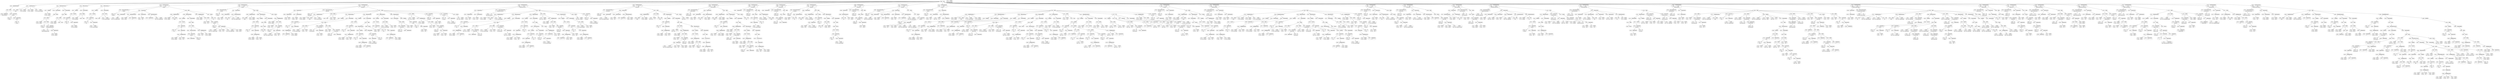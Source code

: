 digraph ast {
node [shape=none];
383469 [label=<<TABLE border='1' cellspacing='0' cellpadding='10' style='rounded' ><TR><TD border='0'>383469</TD><TD border='0'><B>StringLiteral</B></TD></TR><HR/><TR><TD border='0' cellpadding='5' colspan='2'>class-wp-hook.php</TD></TR></TABLE>>];
383468 [label=<<TABLE border='1' cellspacing='0' cellpadding='10' style='rounded' ><TR><TD border='0'>383468</TD><TD border='0'><B>BinOP</B></TD></TR><HR/><TR><TD border='0' cellpadding='5' colspan='2'>.</TD></TR></TABLE>>];
383468 -> 383467 [weight=2];
383468 -> 383469 [weight=2];
383471 [label=<<TABLE border='1' cellspacing='0' cellpadding='10' style='rounded' ><TR><TD border='0'>383471</TD><TD border='0'><B>Global</B></TD></TR><HR/><TR><TD border='0' cellpadding='5' colspan='2'>global</TD></TR></TABLE>>];
383470 [label=<<TABLE border='1' cellspacing='0' cellpadding='10' style='rounded' ><TR><TD border='0'>383470</TD><TD border='0'><B>RequireStatement</B></TD></TR></TABLE>>];
383470 -> 383468 [weight=2];
383465 [label=<<TABLE border='1' cellspacing='0' cellpadding='10' style='rounded' ><TR><TD border='0'>383465</TD><TD border='0'><B>Id</B></TD></TR><HR/><TR><TD border='0' cellpadding='5' colspan='2'>__FILE__</TD></TR></TABLE>>];
383464 [label=<<TABLE border='1' cellspacing='0' cellpadding='10' style='rounded' ><TR><TD border='0'>383464</TD><TD border='0'><B>Id</B></TD></TR><HR/><TR><TD border='0' cellpadding='5' colspan='2'>dirname</TD></TR></TABLE>>];
383467 [label=<<TABLE border='1' cellspacing='0' cellpadding='10' style='rounded' ><TR><TD border='0'>383467</TD><TD border='0'><B>FunctionCall</B></TD></TR><HR/><TR><TD border='0' cellpadding='5' colspan='2'>dirname</TD></TR></TABLE>>];
383467 -> 383464 [weight=2];
383467 -> 383466 [weight=2];
383466 [label=<<TABLE border='1' cellspacing='0' cellpadding='10' style='rounded' ><TR><TD border='0'>383466</TD><TD border='0'><B>ArgumentList</B></TD></TR><HR/><TR><TD border='0' cellpadding='5' colspan='2'>__FILE__</TD></TR></TABLE>>];
383466 -> 383465 [weight=2];
383477 [label=<<TABLE border='1' cellspacing='0' cellpadding='10' style='rounded' ><TR><TD border='0'>383477</TD><TD border='0'><B>Condition</B></TD></TR></TABLE>>];
383477 -> 383476 [weight=2];
383476 [label=<<TABLE border='1' cellspacing='0' cellpadding='10' style='rounded' ><TR><TD border='0'>383476</TD><TD border='0'><B>Variable</B></TD></TR><HR/><TR><TD border='0' cellpadding='5'>(0, 4579)</TD><TD border='0' cellpadding='5'>wp_filter</TD></TR></TABLE>>];
383479 [label=<<TABLE border='1' cellspacing='0' cellpadding='10' style='rounded' ><TR><TD border='0'>383479</TD><TD border='0'><B>BinOP</B></TD></TR><HR/><TR><TD border='0' cellpadding='5' colspan='2'>=</TD></TR></TABLE>>];
383479 -> 383478 [weight=2];
383479 -> 383485 [weight=2];
383478 [label=<<TABLE border='1' cellspacing='0' cellpadding='10' style='rounded' ><TR><TD border='0'>383478</TD><TD border='0'><B>Variable</B></TD></TR><HR/><TR><TD border='0' cellpadding='5'>(0, 4579)</TD><TD border='0' cellpadding='5'>wp_filter</TD></TR></TABLE>>];
383473 [label=<<TABLE border='1' cellspacing='0' cellpadding='10' style='rounded' ><TR><TD border='0'>383473</TD><TD border='0'><B>Variable</B></TD></TR><HR/><TR><TD border='0' cellpadding='5'>(0, 7425)</TD><TD border='0' cellpadding='5'>wp_actions</TD></TR></TABLE>>];
383472 [label=<<TABLE border='1' cellspacing='0' cellpadding='10' style='rounded' ><TR><TD border='0'>383472</TD><TD border='0'><B>Variable</B></TD></TR><HR/><TR><TD border='0' cellpadding='5'>(0, 4579)</TD><TD border='0' cellpadding='5'>wp_filter</TD></TR></TABLE>>];
383475 [label=<<TABLE border='1' cellspacing='0' cellpadding='10' style='rounded' ><TR><TD border='0'>383475</TD><TD border='0'><B>VariableStatement</B></TD></TR></TABLE>>];
383475 -> 383471 [weight=2];
383475 -> 383472 [weight=2];
383475 -> 383473 [weight=2];
383475 -> 383474 [weight=2];
383474 [label=<<TABLE border='1' cellspacing='0' cellpadding='10' style='rounded' ><TR><TD border='0'>383474</TD><TD border='0'><B>Variable</B></TD></TR><HR/><TR><TD border='0' cellpadding='5'>(0, 7426)</TD><TD border='0' cellpadding='5'>wp_current_filter</TD></TR></TABLE>>];
383485 [label=<<TABLE border='1' cellspacing='0' cellpadding='10' style='rounded' ><TR><TD border='0'>383485</TD><TD border='0'><B>BinOP</B></TD></TR><HR/><TR><TD border='0' cellpadding='5' colspan='2'>::</TD></TR></TABLE>>];
383485 -> 383480 [weight=2];
383485 -> 383484 [weight=2];
383484 [label=<<TABLE border='1' cellspacing='0' cellpadding='10' style='rounded' ><TR><TD border='0'>383484</TD><TD border='0'><B>MethodCall</B></TD></TR><HR/><TR><TD border='0' cellpadding='5' colspan='2'>build_preinitialized_hooks</TD></TR></TABLE>>];
383484 -> 383481 [weight=2];
383484 -> 383483 [weight=2];
383487 [label=<<TABLE border='1' cellspacing='0' cellpadding='10' style='rounded' ><TR><TD border='0'>383487</TD><TD border='0'><B>IfThenElseStatement</B></TD></TR></TABLE>>];
383487 -> 383477 [weight=2];
383487 -> 383488 [weight=2];
383487 -> 383494 [weight=2];
383486 [label=<<TABLE border='1' cellspacing='0' cellpadding='10' style='rounded' ><TR><TD border='0'>383486</TD><TD border='0'><B>Block</B></TD></TR></TABLE>>];
383486 -> 383479 [weight=2];
383481 [label=<<TABLE border='1' cellspacing='0' cellpadding='10' style='rounded' ><TR><TD border='0'>383481</TD><TD border='0'><B>Id</B></TD></TR><HR/><TR><TD border='0' cellpadding='5' colspan='2'>build_preinitialized_hooks</TD></TR></TABLE>>];
383480 [label=<<TABLE border='1' cellspacing='0' cellpadding='10' style='rounded' ><TR><TD border='0'>383480</TD><TD border='0'><B>Id</B></TD></TR><HR/><TR><TD border='0' cellpadding='5' colspan='2'>WP_Hook</TD></TR></TABLE>>];
383483 [label=<<TABLE border='1' cellspacing='0' cellpadding='10' style='rounded' ><TR><TD border='0'>383483</TD><TD border='0'><B>ArgumentList</B></TD></TR></TABLE>>];
383483 -> 383482 [weight=2];
383482 [label=<<TABLE border='1' cellspacing='0' cellpadding='10' style='rounded' ><TR><TD border='0'>383482</TD><TD border='0'><B>Variable</B></TD></TR><HR/><TR><TD border='0' cellpadding='5'>(0, 4579)</TD><TD border='0' cellpadding='5'>wp_filter</TD></TR></TABLE>>];
383492 [label=<<TABLE border='1' cellspacing='0' cellpadding='10' style='rounded' ><TR><TD border='0'>383492</TD><TD border='0'><B>Block</B></TD></TR></TABLE>>];
383492 -> 383490 [weight=2];
383494 [label=<<TABLE border='1' cellspacing='0' cellpadding='10' style='rounded' ><TR><TD border='0'>383494</TD><TD border='0'><B>StatementBody</B></TD></TR></TABLE>>];
383494 -> 383492 [weight=2];
383489 [label=<<TABLE border='1' cellspacing='0' cellpadding='10' style='rounded' ><TR><TD border='0'>383489</TD><TD border='0'><B>Variable</B></TD></TR><HR/><TR><TD border='0' cellpadding='5'>(0, 4579)</TD><TD border='0' cellpadding='5'>wp_filter</TD></TR></TABLE>>];
383488 [label=<<TABLE border='1' cellspacing='0' cellpadding='10' style='rounded' ><TR><TD border='0'>383488</TD><TD border='0'><B>StatementBody</B></TD></TR></TABLE>>];
383488 -> 383486 [weight=2];
383491 [label=<<TABLE border='1' cellspacing='0' cellpadding='10' style='rounded' ><TR><TD border='0'>383491</TD><TD border='0'><B>Array</B></TD></TR></TABLE>>];
383490 [label=<<TABLE border='1' cellspacing='0' cellpadding='10' style='rounded' ><TR><TD border='0'>383490</TD><TD border='0'><B>BinOP</B></TD></TR><HR/><TR><TD border='0' cellpadding='5' colspan='2'>=</TD></TR></TABLE>>];
383490 -> 383489 [weight=2];
383490 -> 383491 [weight=2];
383501 [label=<<TABLE border='1' cellspacing='0' cellpadding='10' style='rounded' ><TR><TD border='0'>383501</TD><TD border='0'><B>Condition</B></TD></TR></TABLE>>];
383501 -> 383500 [weight=2];
383500 [label=<<TABLE border='1' cellspacing='0' cellpadding='10' style='rounded' ><TR><TD border='0'>383500</TD><TD border='0'><B>UnaryOP</B></TD></TR><HR/><TR><TD border='0' cellpadding='5' colspan='2'>!</TD></TR></TABLE>>];
383500 -> 383499 [weight=2];
383503 [label=<<TABLE border='1' cellspacing='0' cellpadding='10' style='rounded' ><TR><TD border='0'>383503</TD><TD border='0'><B>BinOP</B></TD></TR><HR/><TR><TD border='0' cellpadding='5' colspan='2'>=</TD></TR></TABLE>>];
383503 -> 383502 [weight=2];
383503 -> 383504 [weight=2];
383502 [label=<<TABLE border='1' cellspacing='0' cellpadding='10' style='rounded' ><TR><TD border='0'>383502</TD><TD border='0'><B>Variable</B></TD></TR><HR/><TR><TD border='0' cellpadding='5'>(0, 7425)</TD><TD border='0' cellpadding='5'>wp_actions</TD></TR></TABLE>>];
383497 [label=<<TABLE border='1' cellspacing='0' cellpadding='10' style='rounded' ><TR><TD border='0'>383497</TD><TD border='0'><B>Variable</B></TD></TR><HR/><TR><TD border='0' cellpadding='5'>(0, 7425)</TD><TD border='0' cellpadding='5'>wp_actions</TD></TR></TABLE>>];
383496 [label=<<TABLE border='1' cellspacing='0' cellpadding='10' style='rounded' ><TR><TD border='0'>383496</TD><TD border='0'><B>Id</B></TD></TR><HR/><TR><TD border='0' cellpadding='5' colspan='2'>isset</TD></TR></TABLE>>];
383499 [label=<<TABLE border='1' cellspacing='0' cellpadding='10' style='rounded' ><TR><TD border='0'>383499</TD><TD border='0'><B>FunctionCall</B></TD></TR><HR/><TR><TD border='0' cellpadding='5' colspan='2'>isset</TD></TR></TABLE>>];
383499 -> 383496 [weight=2];
383499 -> 383498 [weight=2];
383498 [label=<<TABLE border='1' cellspacing='0' cellpadding='10' style='rounded' ><TR><TD border='0'>383498</TD><TD border='0'><B>ArgumentList</B></TD></TR></TABLE>>];
383498 -> 383497 [weight=2];
383509 [label=<<TABLE border='1' cellspacing='0' cellpadding='10' style='rounded' ><TR><TD border='0'>383509</TD><TD border='0'><B>Variable</B></TD></TR><HR/><TR><TD border='0' cellpadding='5'>(0, 7426)</TD><TD border='0' cellpadding='5'>wp_current_filter</TD></TR></TABLE>>];
383508 [label=<<TABLE border='1' cellspacing='0' cellpadding='10' style='rounded' ><TR><TD border='0'>383508</TD><TD border='0'><B>Id</B></TD></TR><HR/><TR><TD border='0' cellpadding='5' colspan='2'>isset</TD></TR></TABLE>>];
383511 [label=<<TABLE border='1' cellspacing='0' cellpadding='10' style='rounded' ><TR><TD border='0'>383511</TD><TD border='0'><B>FunctionCall</B></TD></TR><HR/><TR><TD border='0' cellpadding='5' colspan='2'>isset</TD></TR></TABLE>>];
383511 -> 383508 [weight=2];
383511 -> 383510 [weight=2];
383510 [label=<<TABLE border='1' cellspacing='0' cellpadding='10' style='rounded' ><TR><TD border='0'>383510</TD><TD border='0'><B>ArgumentList</B></TD></TR></TABLE>>];
383510 -> 383509 [weight=2];
383505 [label=<<TABLE border='1' cellspacing='0' cellpadding='10' style='rounded' ><TR><TD border='0'>383505</TD><TD border='0'><B>IfThenStatement</B></TD></TR></TABLE>>];
383505 -> 383501 [weight=2];
383505 -> 383506 [weight=2];
383504 [label=<<TABLE border='1' cellspacing='0' cellpadding='10' style='rounded' ><TR><TD border='0'>383504</TD><TD border='0'><B>Array</B></TD></TR></TABLE>>];
383506 [label=<<TABLE border='1' cellspacing='0' cellpadding='10' style='rounded' ><TR><TD border='0'>383506</TD><TD border='0'><B>StatementBody</B></TD></TR></TABLE>>];
383506 -> 383503 [weight=2];
383517 [label=<<TABLE border='1' cellspacing='0' cellpadding='10' style='rounded' ><TR><TD border='0'>383517</TD><TD border='0'><B>IfThenStatement</B></TD></TR></TABLE>>];
383517 -> 383513 [weight=2];
383517 -> 383518 [weight=2];
383516 [label=<<TABLE border='1' cellspacing='0' cellpadding='10' style='rounded' ><TR><TD border='0'>383516</TD><TD border='0'><B>Array</B></TD></TR></TABLE>>];
383519 [label=<<TABLE border='1' cellspacing='0' cellpadding='10' style='rounded' ><TR><TD border='0'>383519</TD><TD border='0'><B>Id</B></TD></TR><HR/><TR><TD border='0' cellpadding='5' colspan='2'>add_filter</TD></TR></TABLE>>];
383518 [label=<<TABLE border='1' cellspacing='0' cellpadding='10' style='rounded' ><TR><TD border='0'>383518</TD><TD border='0'><B>StatementBody</B></TD></TR></TABLE>>];
383518 -> 383515 [weight=2];
383513 [label=<<TABLE border='1' cellspacing='0' cellpadding='10' style='rounded' ><TR><TD border='0'>383513</TD><TD border='0'><B>Condition</B></TD></TR></TABLE>>];
383513 -> 383512 [weight=2];
383512 [label=<<TABLE border='1' cellspacing='0' cellpadding='10' style='rounded' ><TR><TD border='0'>383512</TD><TD border='0'><B>UnaryOP</B></TD></TR><HR/><TR><TD border='0' cellpadding='5' colspan='2'>!</TD></TR></TABLE>>];
383512 -> 383511 [weight=2];
383515 [label=<<TABLE border='1' cellspacing='0' cellpadding='10' style='rounded' ><TR><TD border='0'>383515</TD><TD border='0'><B>BinOP</B></TD></TR><HR/><TR><TD border='0' cellpadding='5' colspan='2'>=</TD></TR></TABLE>>];
383515 -> 383514 [weight=2];
383515 -> 383516 [weight=2];
383514 [label=<<TABLE border='1' cellspacing='0' cellpadding='10' style='rounded' ><TR><TD border='0'>383514</TD><TD border='0'><B>Variable</B></TD></TR><HR/><TR><TD border='0' cellpadding='5'>(0, 7426)</TD><TD border='0' cellpadding='5'>wp_current_filter</TD></TR></TABLE>>];
383525 [label=<<TABLE border='1' cellspacing='0' cellpadding='10' style='rounded' ><TR><TD border='0'>383525</TD><TD border='0'><B>Variable</B></TD></TR><HR/><TR><TD border='0' cellpadding='5'>(0, 684)</TD><TD border='0' cellpadding='5'>priority</TD></TR></TABLE>>];
383524 [label=<<TABLE border='1' cellspacing='0' cellpadding='10' style='rounded' ><TR><TD border='0'>383524</TD><TD border='0'><B>ValueParameter</B></TD></TR></TABLE>>];
383524 -> 383523 [weight=2];
383527 [label=<<TABLE border='1' cellspacing='0' cellpadding='10' style='rounded' ><TR><TD border='0'>383527</TD><TD border='0'><B>OptValueParameter</B></TD></TR></TABLE>>];
383527 -> 383525 [weight=2];
383527 -> 383526 [weight=2];
383526 [label=<<TABLE border='1' cellspacing='0' cellpadding='10' style='rounded' ><TR><TD border='0'>383526</TD><TD border='0'><B>IntegerLiteral</B></TD></TR><HR/><TR><TD border='0' cellpadding='5' colspan='2'>10</TD></TR></TABLE>>];
383521 [label=<<TABLE border='1' cellspacing='0' cellpadding='10' style='rounded' ><TR><TD border='0'>383521</TD><TD border='0'><B>Variable</B></TD></TR><HR/><TR><TD border='0' cellpadding='5'>(0, 205)</TD><TD border='0' cellpadding='5'>tag</TD></TR></TABLE>>];
383520 [label=<<TABLE border='1' cellspacing='0' cellpadding='10' style='rounded' ><TR><TD border='0'>383520</TD><TD border='0'><B>ReturnValueFunction</B></TD></TR><HR/><TR><TD border='0' cellpadding='5' colspan='2'>add_filter</TD></TR></TABLE>>];
383520 -> 383519 [weight=2];
383523 [label=<<TABLE border='1' cellspacing='0' cellpadding='10' style='rounded' ><TR><TD border='0'>383523</TD><TD border='0'><B>Variable</B></TD></TR><HR/><TR><TD border='0' cellpadding='5'>(1519, 7427)</TD><TD border='0' cellpadding='5'>function_to_add</TD></TR></TABLE>>];
383522 [label=<<TABLE border='1' cellspacing='0' cellpadding='10' style='rounded' ><TR><TD border='0'>383522</TD><TD border='0'><B>ValueParameter</B></TD></TR></TABLE>>];
383522 -> 383521 [weight=2];
383533 [label=<<TABLE border='1' cellspacing='0' cellpadding='10' style='rounded' ><TR><TD border='0'>383533</TD><TD border='0'><B>Variable</B></TD></TR><HR/><TR><TD border='0' cellpadding='5'>(0, 4579)</TD><TD border='0' cellpadding='5'>wp_filter</TD></TR></TABLE>>];
383532 [label=<<TABLE border='1' cellspacing='0' cellpadding='10' style='rounded' ><TR><TD border='0'>383532</TD><TD border='0'><B>Global</B></TD></TR><HR/><TR><TD border='0' cellpadding='5' colspan='2'>global</TD></TR></TABLE>>];
383534 [label=<<TABLE border='1' cellspacing='0' cellpadding='10' style='rounded' ><TR><TD border='0'>383534</TD><TD border='0'><B>VariableStatement</B></TD></TR></TABLE>>];
383534 -> 383532 [weight=2];
383534 -> 383533 [weight=2];
383529 [label=<<TABLE border='1' cellspacing='0' cellpadding='10' style='rounded' ><TR><TD border='0'>383529</TD><TD border='0'><B>IntegerLiteral</B></TD></TR><HR/><TR><TD border='0' cellpadding='5' colspan='2'>1</TD></TR></TABLE>>];
383528 [label=<<TABLE border='1' cellspacing='0' cellpadding='10' style='rounded' ><TR><TD border='0'>383528</TD><TD border='0'><B>Variable</B></TD></TR><HR/><TR><TD border='0' cellpadding='5'>(1519, 7428)</TD><TD border='0' cellpadding='5'>accepted_args</TD></TR></TABLE>>];
383531 [label=<<TABLE border='1' cellspacing='0' cellpadding='10' style='rounded' ><TR><TD border='0'>383531</TD><TD border='0'><B>ParameterList</B></TD></TR></TABLE>>];
383531 -> 383522 [weight=2];
383531 -> 383524 [weight=2];
383531 -> 383527 [weight=2];
383531 -> 383530 [weight=2];
383530 [label=<<TABLE border='1' cellspacing='0' cellpadding='10' style='rounded' ><TR><TD border='0'>383530</TD><TD border='0'><B>OptValueParameter</B></TD></TR></TABLE>>];
383530 -> 383528 [weight=2];
383530 -> 383529 [weight=2];
383541 [label=<<TABLE border='1' cellspacing='0' cellpadding='10' style='rounded' ><TR><TD border='0'>383541</TD><TD border='0'><B>FunctionCall</B></TD></TR><HR/><TR><TD border='0' cellpadding='5' colspan='2'>isset</TD></TR></TABLE>>];
383541 -> 383536 [weight=2];
383541 -> 383540 [weight=2];
383540 [label=<<TABLE border='1' cellspacing='0' cellpadding='10' style='rounded' ><TR><TD border='0'>383540</TD><TD border='0'><B>ArgumentList</B></TD></TR></TABLE>>];
383540 -> 383539 [weight=2];
383543 [label=<<TABLE border='1' cellspacing='0' cellpadding='10' style='rounded' ><TR><TD border='0'>383543</TD><TD border='0'><B>Condition</B></TD></TR></TABLE>>];
383543 -> 383542 [weight=2];
383542 [label=<<TABLE border='1' cellspacing='0' cellpadding='10' style='rounded' ><TR><TD border='0'>383542</TD><TD border='0'><B>UnaryOP</B></TD></TR><HR/><TR><TD border='0' cellpadding='5' colspan='2'>!</TD></TR></TABLE>>];
383542 -> 383541 [weight=2];
383537 [label=<<TABLE border='1' cellspacing='0' cellpadding='10' style='rounded' ><TR><TD border='0'>383537</TD><TD border='0'><B>Variable</B></TD></TR><HR/><TR><TD border='0' cellpadding='5'>(0, 4579)</TD><TD border='0' cellpadding='5'>wp_filter</TD></TR></TABLE>>];
383536 [label=<<TABLE border='1' cellspacing='0' cellpadding='10' style='rounded' ><TR><TD border='0'>383536</TD><TD border='0'><B>Id</B></TD></TR><HR/><TR><TD border='0' cellpadding='5' colspan='2'>isset</TD></TR></TABLE>>];
383539 [label=<<TABLE border='1' cellspacing='0' cellpadding='10' style='rounded' ><TR><TD border='0'>383539</TD><TD border='0'><B>PostfixExpression</B></TD></TR></TABLE>>];
383539 -> 383537 [weight=2];
383539 -> 383538 [weight=2];
383538 [label=<<TABLE border='1' cellspacing='0' cellpadding='10' style='rounded' ><TR><TD border='0'>383538</TD><TD border='0'><B>Variable</B></TD></TR><HR/><TR><TD border='0' cellpadding='5'>(0, 205)</TD><TD border='0' cellpadding='5'>tag</TD></TR></TABLE>>];
383549 [label=<<TABLE border='1' cellspacing='0' cellpadding='10' style='rounded' ><TR><TD border='0'>383549</TD><TD border='0'><B>ArgumentList</B></TD></TR></TABLE>>];
383548 [label=<<TABLE border='1' cellspacing='0' cellpadding='10' style='rounded' ><TR><TD border='0'>383548</TD><TD border='0'><B>Id</B></TD></TR><HR/><TR><TD border='0' cellpadding='5' colspan='2'>WP_Hook</TD></TR></TABLE>>];
383551 [label=<<TABLE border='1' cellspacing='0' cellpadding='10' style='rounded' ><TR><TD border='0'>383551</TD><TD border='0'><B>ClassInstanciation</B></TD></TR></TABLE>>];
383551 -> 383550 [weight=2];
383550 [label=<<TABLE border='1' cellspacing='0' cellpadding='10' style='rounded' ><TR><TD border='0'>383550</TD><TD border='0'><B>FunctionCall</B></TD></TR><HR/><TR><TD border='0' cellpadding='5' colspan='2'>WP_Hook</TD></TR></TABLE>>];
383550 -> 383548 [weight=2];
383550 -> 383549 [weight=2];
383545 [label=<<TABLE border='1' cellspacing='0' cellpadding='10' style='rounded' ><TR><TD border='0'>383545</TD><TD border='0'><B>Variable</B></TD></TR><HR/><TR><TD border='0' cellpadding='5'>(0, 205)</TD><TD border='0' cellpadding='5'>tag</TD></TR></TABLE>>];
383544 [label=<<TABLE border='1' cellspacing='0' cellpadding='10' style='rounded' ><TR><TD border='0'>383544</TD><TD border='0'><B>Variable</B></TD></TR><HR/><TR><TD border='0' cellpadding='5'>(0, 4579)</TD><TD border='0' cellpadding='5'>wp_filter</TD></TR></TABLE>>];
383547 [label=<<TABLE border='1' cellspacing='0' cellpadding='10' style='rounded' ><TR><TD border='0'>383547</TD><TD border='0'><B>BinOP</B></TD></TR><HR/><TR><TD border='0' cellpadding='5' colspan='2'>=</TD></TR></TABLE>>];
383547 -> 383546 [weight=2];
383547 -> 383551 [weight=2];
383546 [label=<<TABLE border='1' cellspacing='0' cellpadding='10' style='rounded' ><TR><TD border='0'>383546</TD><TD border='0'><B>PostfixExpression</B></TD></TR></TABLE>>];
383546 -> 383544 [weight=2];
383546 -> 383545 [weight=2];
383557 [label=<<TABLE border='1' cellspacing='0' cellpadding='10' style='rounded' ><TR><TD border='0'>383557</TD><TD border='0'><B>Id</B></TD></TR><HR/><TR><TD border='0' cellpadding='5' colspan='2'>add_filter</TD></TR></TABLE>>];
383556 [label=<<TABLE border='1' cellspacing='0' cellpadding='10' style='rounded' ><TR><TD border='0'>383556</TD><TD border='0'><B>Variable</B></TD></TR><HR/><TR><TD border='0' cellpadding='5'>(0, 205)</TD><TD border='0' cellpadding='5'>tag</TD></TR></TABLE>>];
383559 [label=<<TABLE border='1' cellspacing='0' cellpadding='10' style='rounded' ><TR><TD border='0'>383559</TD><TD border='0'><B>Variable</B></TD></TR><HR/><TR><TD border='0' cellpadding='5'>(1519, 7427)</TD><TD border='0' cellpadding='5'>function_to_add</TD></TR></TABLE>>];
383558 [label=<<TABLE border='1' cellspacing='0' cellpadding='10' style='rounded' ><TR><TD border='0'>383558</TD><TD border='0'><B>Variable</B></TD></TR><HR/><TR><TD border='0' cellpadding='5'>(0, 205)</TD><TD border='0' cellpadding='5'>tag</TD></TR></TABLE>>];
383553 [label=<<TABLE border='1' cellspacing='0' cellpadding='10' style='rounded' ><TR><TD border='0'>383553</TD><TD border='0'><B>IfThenStatement</B></TD></TR></TABLE>>];
383553 -> 383543 [weight=2];
383553 -> 383554 [weight=2];
383552 [label=<<TABLE border='1' cellspacing='0' cellpadding='10' style='rounded' ><TR><TD border='0'>383552</TD><TD border='0'><B>Block</B></TD></TR></TABLE>>];
383552 -> 383547 [weight=2];
383555 [label=<<TABLE border='1' cellspacing='0' cellpadding='10' style='rounded' ><TR><TD border='0'>383555</TD><TD border='0'><B>Variable</B></TD></TR><HR/><TR><TD border='0' cellpadding='5'>(0, 4579)</TD><TD border='0' cellpadding='5'>wp_filter</TD></TR></TABLE>>];
383554 [label=<<TABLE border='1' cellspacing='0' cellpadding='10' style='rounded' ><TR><TD border='0'>383554</TD><TD border='0'><B>StatementBody</B></TD></TR></TABLE>>];
383554 -> 383552 [weight=2];
383565 [label=<<TABLE border='1' cellspacing='0' cellpadding='10' style='rounded' ><TR><TD border='0'>383565</TD><TD border='0'><B>PostfixExpression</B></TD></TR></TABLE>>];
383565 -> 383555 [weight=2];
383565 -> 383564 [weight=2];
383564 [label=<<TABLE border='1' cellspacing='0' cellpadding='10' style='rounded' ><TR><TD border='0'>383564</TD><TD border='0'><B>BinOP</B></TD></TR><HR/><TR><TD border='0' cellpadding='5' colspan='2'>-&gt;</TD></TR></TABLE>>];
383564 -> 383556 [weight=2];
383564 -> 383563 [weight=2];
383567 [label=<<TABLE border='1' cellspacing='0' cellpadding='10' style='rounded' ><TR><TD border='0'>383567</TD><TD border='0'><B>Return</B></TD></TR></TABLE>>];
383567 -> 383566 [weight=2];
383566 [label=<<TABLE border='1' cellspacing='0' cellpadding='10' style='rounded' ><TR><TD border='0'>383566</TD><TD border='0'><B>True</B></TD></TR><HR/><TR><TD border='0' cellpadding='5' colspan='2'>true</TD></TR></TABLE>>];
383561 [label=<<TABLE border='1' cellspacing='0' cellpadding='10' style='rounded' ><TR><TD border='0'>383561</TD><TD border='0'><B>Variable</B></TD></TR><HR/><TR><TD border='0' cellpadding='5'>(1519, 7428)</TD><TD border='0' cellpadding='5'>accepted_args</TD></TR></TABLE>>];
383560 [label=<<TABLE border='1' cellspacing='0' cellpadding='10' style='rounded' ><TR><TD border='0'>383560</TD><TD border='0'><B>Variable</B></TD></TR><HR/><TR><TD border='0' cellpadding='5'>(0, 684)</TD><TD border='0' cellpadding='5'>priority</TD></TR></TABLE>>];
383563 [label=<<TABLE border='1' cellspacing='0' cellpadding='10' style='rounded' ><TR><TD border='0'>383563</TD><TD border='0'><B>MethodCall</B></TD></TR><HR/><TR><TD border='0' cellpadding='5' colspan='2'>add_filter</TD></TR></TABLE>>];
383563 -> 383557 [weight=2];
383563 -> 383562 [weight=2];
383562 [label=<<TABLE border='1' cellspacing='0' cellpadding='10' style='rounded' ><TR><TD border='0'>383562</TD><TD border='0'><B>ArgumentList</B></TD></TR></TABLE>>];
383562 -> 383558 [weight=2];
383562 -> 383559 [weight=2];
383562 -> 383560 [weight=2];
383562 -> 383561 [weight=2];
383573 [label=<<TABLE border='1' cellspacing='0' cellpadding='10' style='rounded' ><TR><TD border='0'>383573</TD><TD border='0'><B>ValueParameter</B></TD></TR></TABLE>>];
383573 -> 383572 [weight=2];
383572 [label=<<TABLE border='1' cellspacing='0' cellpadding='10' style='rounded' ><TR><TD border='0'>383572</TD><TD border='0'><B>Variable</B></TD></TR><HR/><TR><TD border='0' cellpadding='5'>(0, 205)</TD><TD border='0' cellpadding='5'>tag</TD></TR></TABLE>>];
383575 [label=<<TABLE border='1' cellspacing='0' cellpadding='10' style='rounded' ><TR><TD border='0'>383575</TD><TD border='0'><B>False</B></TD></TR><HR/><TR><TD border='0' cellpadding='5' colspan='2'>false</TD></TR></TABLE>>];
383574 [label=<<TABLE border='1' cellspacing='0' cellpadding='10' style='rounded' ><TR><TD border='0'>383574</TD><TD border='0'><B>Variable</B></TD></TR><HR/><TR><TD border='0' cellpadding='5'>(1520, 7429)</TD><TD border='0' cellpadding='5'>function_to_check</TD></TR></TABLE>>];
383569 [label=<<TABLE border='1' cellspacing='0' cellpadding='10' style='rounded' ><TR><TD border='0'>383569</TD><TD border='0'><B>FunctionStatement</B></TD></TR><HR/><TR><TD border='0' cellpadding='5'>Scope</TD><TD border='0' cellpadding='5'>1519</TD></TR><HR/><TR><TD border='0' cellpadding='5' colspan='2'>add_filter</TD></TR></TABLE>>];
383569 -> 383520 [weight=2];
383569 -> 383531 [weight=2];
383569 -> 383568 [weight=2];
383568 [label=<<TABLE border='1' cellspacing='0' cellpadding='10' style='rounded' ><TR><TD border='0'>383568</TD><TD border='0'><B>Block</B></TD></TR></TABLE>>];
383568 -> 383534 [weight=2];
383568 -> 383553 [weight=2];
383568 -> 383565 [weight=2];
383568 -> 383567 [weight=2];
383571 [label=<<TABLE border='1' cellspacing='0' cellpadding='10' style='rounded' ><TR><TD border='0'>383571</TD><TD border='0'><B>ReturnValueFunction</B></TD></TR><HR/><TR><TD border='0' cellpadding='5' colspan='2'>has_filter</TD></TR></TABLE>>];
383571 -> 383570 [weight=2];
383570 [label=<<TABLE border='1' cellspacing='0' cellpadding='10' style='rounded' ><TR><TD border='0'>383570</TD><TD border='0'><B>Id</B></TD></TR><HR/><TR><TD border='0' cellpadding='5' colspan='2'>has_filter</TD></TR></TABLE>>];
383580 [label=<<TABLE border='1' cellspacing='0' cellpadding='10' style='rounded' ><TR><TD border='0'>383580</TD><TD border='0'><B>VariableStatement</B></TD></TR></TABLE>>];
383580 -> 383578 [weight=2];
383580 -> 383579 [weight=2];
383583 [label=<<TABLE border='1' cellspacing='0' cellpadding='10' style='rounded' ><TR><TD border='0'>383583</TD><TD border='0'><B>Variable</B></TD></TR><HR/><TR><TD border='0' cellpadding='5'>(0, 4579)</TD><TD border='0' cellpadding='5'>wp_filter</TD></TR></TABLE>>];
383582 [label=<<TABLE border='1' cellspacing='0' cellpadding='10' style='rounded' ><TR><TD border='0'>383582</TD><TD border='0'><B>Id</B></TD></TR><HR/><TR><TD border='0' cellpadding='5' colspan='2'>isset</TD></TR></TABLE>>];
383577 [label=<<TABLE border='1' cellspacing='0' cellpadding='10' style='rounded' ><TR><TD border='0'>383577</TD><TD border='0'><B>ParameterList</B></TD></TR></TABLE>>];
383577 -> 383573 [weight=2];
383577 -> 383576 [weight=2];
383576 [label=<<TABLE border='1' cellspacing='0' cellpadding='10' style='rounded' ><TR><TD border='0'>383576</TD><TD border='0'><B>OptValueParameter</B></TD></TR></TABLE>>];
383576 -> 383574 [weight=2];
383576 -> 383575 [weight=2];
383579 [label=<<TABLE border='1' cellspacing='0' cellpadding='10' style='rounded' ><TR><TD border='0'>383579</TD><TD border='0'><B>Variable</B></TD></TR><HR/><TR><TD border='0' cellpadding='5'>(0, 4579)</TD><TD border='0' cellpadding='5'>wp_filter</TD></TR></TABLE>>];
383578 [label=<<TABLE border='1' cellspacing='0' cellpadding='10' style='rounded' ><TR><TD border='0'>383578</TD><TD border='0'><B>Global</B></TD></TR><HR/><TR><TD border='0' cellpadding='5' colspan='2'>global</TD></TR></TABLE>>];
383589 [label=<<TABLE border='1' cellspacing='0' cellpadding='10' style='rounded' ><TR><TD border='0'>383589</TD><TD border='0'><B>Condition</B></TD></TR></TABLE>>];
383589 -> 383588 [weight=2];
383588 [label=<<TABLE border='1' cellspacing='0' cellpadding='10' style='rounded' ><TR><TD border='0'>383588</TD><TD border='0'><B>UnaryOP</B></TD></TR><HR/><TR><TD border='0' cellpadding='5' colspan='2'>!</TD></TR></TABLE>>];
383588 -> 383587 [weight=2];
383591 [label=<<TABLE border='1' cellspacing='0' cellpadding='10' style='rounded' ><TR><TD border='0'>383591</TD><TD border='0'><B>Return</B></TD></TR></TABLE>>];
383591 -> 383590 [weight=2];
383590 [label=<<TABLE border='1' cellspacing='0' cellpadding='10' style='rounded' ><TR><TD border='0'>383590</TD><TD border='0'><B>False</B></TD></TR><HR/><TR><TD border='0' cellpadding='5' colspan='2'>false</TD></TR></TABLE>>];
383585 [label=<<TABLE border='1' cellspacing='0' cellpadding='10' style='rounded' ><TR><TD border='0'>383585</TD><TD border='0'><B>PostfixExpression</B></TD></TR></TABLE>>];
383585 -> 383583 [weight=2];
383585 -> 383584 [weight=2];
383584 [label=<<TABLE border='1' cellspacing='0' cellpadding='10' style='rounded' ><TR><TD border='0'>383584</TD><TD border='0'><B>Variable</B></TD></TR><HR/><TR><TD border='0' cellpadding='5'>(0, 205)</TD><TD border='0' cellpadding='5'>tag</TD></TR></TABLE>>];
383587 [label=<<TABLE border='1' cellspacing='0' cellpadding='10' style='rounded' ><TR><TD border='0'>383587</TD><TD border='0'><B>FunctionCall</B></TD></TR><HR/><TR><TD border='0' cellpadding='5' colspan='2'>isset</TD></TR></TABLE>>];
383587 -> 383582 [weight=2];
383587 -> 383586 [weight=2];
383586 [label=<<TABLE border='1' cellspacing='0' cellpadding='10' style='rounded' ><TR><TD border='0'>383586</TD><TD border='0'><B>ArgumentList</B></TD></TR></TABLE>>];
383586 -> 383585 [weight=2];
383597 [label=<<TABLE border='1' cellspacing='0' cellpadding='10' style='rounded' ><TR><TD border='0'>383597</TD><TD border='0'><B>Id</B></TD></TR><HR/><TR><TD border='0' cellpadding='5' colspan='2'>has_filter</TD></TR></TABLE>>];
383596 [label=<<TABLE border='1' cellspacing='0' cellpadding='10' style='rounded' ><TR><TD border='0'>383596</TD><TD border='0'><B>Variable</B></TD></TR><HR/><TR><TD border='0' cellpadding='5'>(0, 205)</TD><TD border='0' cellpadding='5'>tag</TD></TR></TABLE>>];
383599 [label=<<TABLE border='1' cellspacing='0' cellpadding='10' style='rounded' ><TR><TD border='0'>383599</TD><TD border='0'><B>Variable</B></TD></TR><HR/><TR><TD border='0' cellpadding='5'>(1520, 7429)</TD><TD border='0' cellpadding='5'>function_to_check</TD></TR></TABLE>>];
383598 [label=<<TABLE border='1' cellspacing='0' cellpadding='10' style='rounded' ><TR><TD border='0'>383598</TD><TD border='0'><B>Variable</B></TD></TR><HR/><TR><TD border='0' cellpadding='5'>(0, 205)</TD><TD border='0' cellpadding='5'>tag</TD></TR></TABLE>>];
383593 [label=<<TABLE border='1' cellspacing='0' cellpadding='10' style='rounded' ><TR><TD border='0'>383593</TD><TD border='0'><B>IfThenStatement</B></TD></TR></TABLE>>];
383593 -> 383589 [weight=2];
383593 -> 383594 [weight=2];
383592 [label=<<TABLE border='1' cellspacing='0' cellpadding='10' style='rounded' ><TR><TD border='0'>383592</TD><TD border='0'><B>Block</B></TD></TR></TABLE>>];
383592 -> 383591 [weight=2];
383595 [label=<<TABLE border='1' cellspacing='0' cellpadding='10' style='rounded' ><TR><TD border='0'>383595</TD><TD border='0'><B>Variable</B></TD></TR><HR/><TR><TD border='0' cellpadding='5'>(0, 4579)</TD><TD border='0' cellpadding='5'>wp_filter</TD></TR></TABLE>>];
383594 [label=<<TABLE border='1' cellspacing='0' cellpadding='10' style='rounded' ><TR><TD border='0'>383594</TD><TD border='0'><B>StatementBody</B></TD></TR></TABLE>>];
383594 -> 383592 [weight=2];
383605 [label=<<TABLE border='1' cellspacing='0' cellpadding='10' style='rounded' ><TR><TD border='0'>383605</TD><TD border='0'><B>Block</B></TD></TR></TABLE>>];
383605 -> 383580 [weight=2];
383605 -> 383593 [weight=2];
383605 -> 383604 [weight=2];
383604 [label=<<TABLE border='1' cellspacing='0' cellpadding='10' style='rounded' ><TR><TD border='0'>383604</TD><TD border='0'><B>Return</B></TD></TR></TABLE>>];
383604 -> 383603 [weight=2];
383607 [label=<<TABLE border='1' cellspacing='0' cellpadding='10' style='rounded' ><TR><TD border='0'>383607</TD><TD border='0'><B>Id</B></TD></TR><HR/><TR><TD border='0' cellpadding='5' colspan='2'>apply_filters</TD></TR></TABLE>>];
383606 [label=<<TABLE border='1' cellspacing='0' cellpadding='10' style='rounded' ><TR><TD border='0'>383606</TD><TD border='0'><B>FunctionStatement</B></TD></TR><HR/><TR><TD border='0' cellpadding='5'>Scope</TD><TD border='0' cellpadding='5'>1520</TD></TR><HR/><TR><TD border='0' cellpadding='5' colspan='2'>has_filter</TD></TR></TABLE>>];
383606 -> 383571 [weight=2];
383606 -> 383577 [weight=2];
383606 -> 383605 [weight=2];
383601 [label=<<TABLE border='1' cellspacing='0' cellpadding='10' style='rounded' ><TR><TD border='0'>383601</TD><TD border='0'><B>MethodCall</B></TD></TR><HR/><TR><TD border='0' cellpadding='5' colspan='2'>has_filter</TD></TR></TABLE>>];
383601 -> 383597 [weight=2];
383601 -> 383600 [weight=2];
383600 [label=<<TABLE border='1' cellspacing='0' cellpadding='10' style='rounded' ><TR><TD border='0'>383600</TD><TD border='0'><B>ArgumentList</B></TD></TR></TABLE>>];
383600 -> 383598 [weight=2];
383600 -> 383599 [weight=2];
383603 [label=<<TABLE border='1' cellspacing='0' cellpadding='10' style='rounded' ><TR><TD border='0'>383603</TD><TD border='0'><B>PostfixExpression</B></TD></TR></TABLE>>];
383603 -> 383595 [weight=2];
383603 -> 383602 [weight=2];
383602 [label=<<TABLE border='1' cellspacing='0' cellpadding='10' style='rounded' ><TR><TD border='0'>383602</TD><TD border='0'><B>BinOP</B></TD></TR><HR/><TR><TD border='0' cellpadding='5' colspan='2'>-&gt;</TD></TR></TABLE>>];
383602 -> 383596 [weight=2];
383602 -> 383601 [weight=2];
383613 [label=<<TABLE border='1' cellspacing='0' cellpadding='10' style='rounded' ><TR><TD border='0'>383613</TD><TD border='0'><B>ParameterList</B></TD></TR></TABLE>>];
383613 -> 383610 [weight=2];
383613 -> 383612 [weight=2];
383612 [label=<<TABLE border='1' cellspacing='0' cellpadding='10' style='rounded' ><TR><TD border='0'>383612</TD><TD border='0'><B>ValueParameter</B></TD></TR></TABLE>>];
383612 -> 383611 [weight=2];
383615 [label=<<TABLE border='1' cellspacing='0' cellpadding='10' style='rounded' ><TR><TD border='0'>383615</TD><TD border='0'><B>Variable</B></TD></TR><HR/><TR><TD border='0' cellpadding='5'>(0, 4579)</TD><TD border='0' cellpadding='5'>wp_filter</TD></TR></TABLE>>];
383614 [label=<<TABLE border='1' cellspacing='0' cellpadding='10' style='rounded' ><TR><TD border='0'>383614</TD><TD border='0'><B>Global</B></TD></TR><HR/><TR><TD border='0' cellpadding='5' colspan='2'>global</TD></TR></TABLE>>];
383609 [label=<<TABLE border='1' cellspacing='0' cellpadding='10' style='rounded' ><TR><TD border='0'>383609</TD><TD border='0'><B>Variable</B></TD></TR><HR/><TR><TD border='0' cellpadding='5'>(0, 205)</TD><TD border='0' cellpadding='5'>tag</TD></TR></TABLE>>];
383608 [label=<<TABLE border='1' cellspacing='0' cellpadding='10' style='rounded' ><TR><TD border='0'>383608</TD><TD border='0'><B>ReturnValueFunction</B></TD></TR><HR/><TR><TD border='0' cellpadding='5' colspan='2'>apply_filters</TD></TR></TABLE>>];
383608 -> 383607 [weight=2];
383611 [label=<<TABLE border='1' cellspacing='0' cellpadding='10' style='rounded' ><TR><TD border='0'>383611</TD><TD border='0'><B>Variable</B></TD></TR><HR/><TR><TD border='0' cellpadding='5'>(0, 3800)</TD><TD border='0' cellpadding='5'>value</TD></TR></TABLE>>];
383610 [label=<<TABLE border='1' cellspacing='0' cellpadding='10' style='rounded' ><TR><TD border='0'>383610</TD><TD border='0'><B>ValueParameter</B></TD></TR></TABLE>>];
383610 -> 383609 [weight=2];
383621 [label=<<TABLE border='1' cellspacing='0' cellpadding='10' style='rounded' ><TR><TD border='0'>383621</TD><TD border='0'><B>Id</B></TD></TR><HR/><TR><TD border='0' cellpadding='5' colspan='2'>isset</TD></TR></TABLE>>];
383620 [label=<<TABLE border='1' cellspacing='0' cellpadding='10' style='rounded' ><TR><TD border='0'>383620</TD><TD border='0'><B>Array</B></TD></TR></TABLE>>];
383623 [label=<<TABLE border='1' cellspacing='0' cellpadding='10' style='rounded' ><TR><TD border='0'>383623</TD><TD border='0'><B>StringLiteral</B></TD></TR><HR/><TR><TD border='0' cellpadding='5' colspan='2'>all</TD></TR></TABLE>>];
383622 [label=<<TABLE border='1' cellspacing='0' cellpadding='10' style='rounded' ><TR><TD border='0'>383622</TD><TD border='0'><B>Variable</B></TD></TR><HR/><TR><TD border='0' cellpadding='5'>(0, 4579)</TD><TD border='0' cellpadding='5'>wp_filter</TD></TR></TABLE>>];
383617 [label=<<TABLE border='1' cellspacing='0' cellpadding='10' style='rounded' ><TR><TD border='0'>383617</TD><TD border='0'><B>VariableStatement</B></TD></TR></TABLE>>];
383617 -> 383614 [weight=2];
383617 -> 383615 [weight=2];
383617 -> 383616 [weight=2];
383616 [label=<<TABLE border='1' cellspacing='0' cellpadding='10' style='rounded' ><TR><TD border='0'>383616</TD><TD border='0'><B>Variable</B></TD></TR><HR/><TR><TD border='0' cellpadding='5'>(0, 7426)</TD><TD border='0' cellpadding='5'>wp_current_filter</TD></TR></TABLE>>];
383619 [label=<<TABLE border='1' cellspacing='0' cellpadding='10' style='rounded' ><TR><TD border='0'>383619</TD><TD border='0'><B>BinOP</B></TD></TR><HR/><TR><TD border='0' cellpadding='5' colspan='2'>=</TD></TR></TABLE>>];
383619 -> 383618 [weight=2];
383619 -> 383620 [weight=2];
383618 [label=<<TABLE border='1' cellspacing='0' cellpadding='10' style='rounded' ><TR><TD border='0'>383618</TD><TD border='0'><B>Variable</B></TD></TR><HR/><TR><TD border='0' cellpadding='5'>(0, 2197)</TD><TD border='0' cellpadding='5'>args</TD></TR></TABLE>>];
383629 [label=<<TABLE border='1' cellspacing='0' cellpadding='10' style='rounded' ><TR><TD border='0'>383629</TD><TD border='0'><B>BinOP</B></TD></TR><HR/><TR><TD border='0' cellpadding='5' colspan='2'>=</TD></TR></TABLE>>];
383629 -> 383628 [weight=2];
383629 -> 383630 [weight=2];
383628 [label=<<TABLE border='1' cellspacing='0' cellpadding='10' style='rounded' ><TR><TD border='0'>383628</TD><TD border='0'><B>Variable</B></TD></TR><HR/><TR><TD border='0' cellpadding='5'>(0, 7426)</TD><TD border='0' cellpadding='5'>wp_current_filter</TD></TR></TABLE>>];
383631 [label=<<TABLE border='1' cellspacing='0' cellpadding='10' style='rounded' ><TR><TD border='0'>383631</TD><TD border='0'><B>Variable</B></TD></TR><HR/><TR><TD border='0' cellpadding='5'>(0, 2197)</TD><TD border='0' cellpadding='5'>args</TD></TR></TABLE>>];
383630 [label=<<TABLE border='1' cellspacing='0' cellpadding='10' style='rounded' ><TR><TD border='0'>383630</TD><TD border='0'><B>Variable</B></TD></TR><HR/><TR><TD border='0' cellpadding='5'>(0, 205)</TD><TD border='0' cellpadding='5'>tag</TD></TR></TABLE>>];
383625 [label=<<TABLE border='1' cellspacing='0' cellpadding='10' style='rounded' ><TR><TD border='0'>383625</TD><TD border='0'><B>ArgumentList</B></TD></TR></TABLE>>];
383625 -> 383624 [weight=2];
383624 [label=<<TABLE border='1' cellspacing='0' cellpadding='10' style='rounded' ><TR><TD border='0'>383624</TD><TD border='0'><B>PostfixExpression</B></TD></TR></TABLE>>];
383624 -> 383622 [weight=2];
383624 -> 383623 [weight=2];
383627 [label=<<TABLE border='1' cellspacing='0' cellpadding='10' style='rounded' ><TR><TD border='0'>383627</TD><TD border='0'><B>Condition</B></TD></TR></TABLE>>];
383627 -> 383626 [weight=2];
383626 [label=<<TABLE border='1' cellspacing='0' cellpadding='10' style='rounded' ><TR><TD border='0'>383626</TD><TD border='0'><B>FunctionCall</B></TD></TR><HR/><TR><TD border='0' cellpadding='5' colspan='2'>isset</TD></TR></TABLE>>];
383626 -> 383621 [weight=2];
383626 -> 383625 [weight=2];
383637 [label=<<TABLE border='1' cellspacing='0' cellpadding='10' style='rounded' ><TR><TD border='0'>383637</TD><TD border='0'><B>Variable</B></TD></TR><HR/><TR><TD border='0' cellpadding='5'>(0, 2197)</TD><TD border='0' cellpadding='5'>args</TD></TR></TABLE>>];
383636 [label=<<TABLE border='1' cellspacing='0' cellpadding='10' style='rounded' ><TR><TD border='0'>383636</TD><TD border='0'><B>Id</B></TD></TR><HR/><TR><TD border='0' cellpadding='5' colspan='2'>_wp_call_all_hook</TD></TR></TABLE>>];
383639 [label=<<TABLE border='1' cellspacing='0' cellpadding='10' style='rounded' ><TR><TD border='0'>383639</TD><TD border='0'><B>FunctionCall</B></TD></TR><HR/><TR><TD border='0' cellpadding='5' colspan='2'>_wp_call_all_hook</TD></TR></TABLE>>];
383639 -> 383636 [weight=2];
383639 -> 383638 [weight=2];
383638 [label=<<TABLE border='1' cellspacing='0' cellpadding='10' style='rounded' ><TR><TD border='0'>383638</TD><TD border='0'><B>ArgumentList</B></TD></TR></TABLE>>];
383638 -> 383637 [weight=2];
383633 [label=<<TABLE border='1' cellspacing='0' cellpadding='10' style='rounded' ><TR><TD border='0'>383633</TD><TD border='0'><B>Id</B></TD></TR><HR/><TR><TD border='0' cellpadding='5' colspan='2'>func_get_args</TD></TR></TABLE>>];
383632 [label=<<TABLE border='1' cellspacing='0' cellpadding='10' style='rounded' ><TR><TD border='0'>383632</TD><TD border='0'><B>BinOP</B></TD></TR><HR/><TR><TD border='0' cellpadding='5' colspan='2'>=</TD></TR></TABLE>>];
383632 -> 383631 [weight=2];
383632 -> 383635 [weight=2];
383635 [label=<<TABLE border='1' cellspacing='0' cellpadding='10' style='rounded' ><TR><TD border='0'>383635</TD><TD border='0'><B>FunctionCall</B></TD></TR><HR/><TR><TD border='0' cellpadding='5' colspan='2'>func_get_args</TD></TR></TABLE>>];
383635 -> 383633 [weight=2];
383635 -> 383634 [weight=2];
383634 [label=<<TABLE border='1' cellspacing='0' cellpadding='10' style='rounded' ><TR><TD border='0'>383634</TD><TD border='0'><B>ArgumentList</B></TD></TR></TABLE>>];
383645 [label=<<TABLE border='1' cellspacing='0' cellpadding='10' style='rounded' ><TR><TD border='0'>383645</TD><TD border='0'><B>Variable</B></TD></TR><HR/><TR><TD border='0' cellpadding='5'>(0, 4579)</TD><TD border='0' cellpadding='5'>wp_filter</TD></TR></TABLE>>];
383644 [label=<<TABLE border='1' cellspacing='0' cellpadding='10' style='rounded' ><TR><TD border='0'>383644</TD><TD border='0'><B>Id</B></TD></TR><HR/><TR><TD border='0' cellpadding='5' colspan='2'>isset</TD></TR></TABLE>>];
383647 [label=<<TABLE border='1' cellspacing='0' cellpadding='10' style='rounded' ><TR><TD border='0'>383647</TD><TD border='0'><B>PostfixExpression</B></TD></TR></TABLE>>];
383647 -> 383645 [weight=2];
383647 -> 383646 [weight=2];
383646 [label=<<TABLE border='1' cellspacing='0' cellpadding='10' style='rounded' ><TR><TD border='0'>383646</TD><TD border='0'><B>Variable</B></TD></TR><HR/><TR><TD border='0' cellpadding='5'>(0, 205)</TD><TD border='0' cellpadding='5'>tag</TD></TR></TABLE>>];
383641 [label=<<TABLE border='1' cellspacing='0' cellpadding='10' style='rounded' ><TR><TD border='0'>383641</TD><TD border='0'><B>IfThenStatement</B></TD></TR></TABLE>>];
383641 -> 383627 [weight=2];
383641 -> 383642 [weight=2];
383640 [label=<<TABLE border='1' cellspacing='0' cellpadding='10' style='rounded' ><TR><TD border='0'>383640</TD><TD border='0'><B>Block</B></TD></TR></TABLE>>];
383640 -> 383629 [weight=2];
383640 -> 383632 [weight=2];
383640 -> 383639 [weight=2];
383642 [label=<<TABLE border='1' cellspacing='0' cellpadding='10' style='rounded' ><TR><TD border='0'>383642</TD><TD border='0'><B>StatementBody</B></TD></TR></TABLE>>];
383642 -> 383640 [weight=2];
383653 [label=<<TABLE border='1' cellspacing='0' cellpadding='10' style='rounded' ><TR><TD border='0'>383653</TD><TD border='0'><B>Variable</B></TD></TR><HR/><TR><TD border='0' cellpadding='5'>(0, 4579)</TD><TD border='0' cellpadding='5'>wp_filter</TD></TR></TABLE>>];
383652 [label=<<TABLE border='1' cellspacing='0' cellpadding='10' style='rounded' ><TR><TD border='0'>383652</TD><TD border='0'><B>Id</B></TD></TR><HR/><TR><TD border='0' cellpadding='5' colspan='2'>isset</TD></TR></TABLE>>];
383655 [label=<<TABLE border='1' cellspacing='0' cellpadding='10' style='rounded' ><TR><TD border='0'>383655</TD><TD border='0'><B>PostfixExpression</B></TD></TR></TABLE>>];
383655 -> 383653 [weight=2];
383655 -> 383654 [weight=2];
383654 [label=<<TABLE border='1' cellspacing='0' cellpadding='10' style='rounded' ><TR><TD border='0'>383654</TD><TD border='0'><B>StringLiteral</B></TD></TR><HR/><TR><TD border='0' cellpadding='5' colspan='2'>all</TD></TR></TABLE>>];
383649 [label=<<TABLE border='1' cellspacing='0' cellpadding='10' style='rounded' ><TR><TD border='0'>383649</TD><TD border='0'><B>FunctionCall</B></TD></TR><HR/><TR><TD border='0' cellpadding='5' colspan='2'>isset</TD></TR></TABLE>>];
383649 -> 383644 [weight=2];
383649 -> 383648 [weight=2];
383648 [label=<<TABLE border='1' cellspacing='0' cellpadding='10' style='rounded' ><TR><TD border='0'>383648</TD><TD border='0'><B>ArgumentList</B></TD></TR></TABLE>>];
383648 -> 383647 [weight=2];
383651 [label=<<TABLE border='1' cellspacing='0' cellpadding='10' style='rounded' ><TR><TD border='0'>383651</TD><TD border='0'><B>Condition</B></TD></TR></TABLE>>];
383651 -> 383650 [weight=2];
383650 [label=<<TABLE border='1' cellspacing='0' cellpadding='10' style='rounded' ><TR><TD border='0'>383650</TD><TD border='0'><B>UnaryOP</B></TD></TR><HR/><TR><TD border='0' cellpadding='5' colspan='2'>!</TD></TR></TABLE>>];
383650 -> 383649 [weight=2];
383661 [label=<<TABLE border='1' cellspacing='0' cellpadding='10' style='rounded' ><TR><TD border='0'>383661</TD><TD border='0'><B>ArgumentList</B></TD></TR></TABLE>>];
383661 -> 383660 [weight=2];
383660 [label=<<TABLE border='1' cellspacing='0' cellpadding='10' style='rounded' ><TR><TD border='0'>383660</TD><TD border='0'><B>Variable</B></TD></TR><HR/><TR><TD border='0' cellpadding='5'>(0, 7426)</TD><TD border='0' cellpadding='5'>wp_current_filter</TD></TR></TABLE>>];
383663 [label=<<TABLE border='1' cellspacing='0' cellpadding='10' style='rounded' ><TR><TD border='0'>383663</TD><TD border='0'><B>IfThenStatement</B></TD></TR></TABLE>>];
383663 -> 383658 [weight=2];
383663 -> 383664 [weight=2];
383662 [label=<<TABLE border='1' cellspacing='0' cellpadding='10' style='rounded' ><TR><TD border='0'>383662</TD><TD border='0'><B>FunctionCall</B></TD></TR><HR/><TR><TD border='0' cellpadding='5' colspan='2'>array_pop</TD></TR></TABLE>>];
383662 -> 383659 [weight=2];
383662 -> 383661 [weight=2];
383657 [label=<<TABLE border='1' cellspacing='0' cellpadding='10' style='rounded' ><TR><TD border='0'>383657</TD><TD border='0'><B>FunctionCall</B></TD></TR><HR/><TR><TD border='0' cellpadding='5' colspan='2'>isset</TD></TR></TABLE>>];
383657 -> 383652 [weight=2];
383657 -> 383656 [weight=2];
383656 [label=<<TABLE border='1' cellspacing='0' cellpadding='10' style='rounded' ><TR><TD border='0'>383656</TD><TD border='0'><B>ArgumentList</B></TD></TR></TABLE>>];
383656 -> 383655 [weight=2];
383659 [label=<<TABLE border='1' cellspacing='0' cellpadding='10' style='rounded' ><TR><TD border='0'>383659</TD><TD border='0'><B>Id</B></TD></TR><HR/><TR><TD border='0' cellpadding='5' colspan='2'>array_pop</TD></TR></TABLE>>];
383658 [label=<<TABLE border='1' cellspacing='0' cellpadding='10' style='rounded' ><TR><TD border='0'>383658</TD><TD border='0'><B>Condition</B></TD></TR></TABLE>>];
383658 -> 383657 [weight=2];
383669 [label=<<TABLE border='1' cellspacing='0' cellpadding='10' style='rounded' ><TR><TD border='0'>383669</TD><TD border='0'><B>StatementBody</B></TD></TR></TABLE>>];
383669 -> 383667 [weight=2];
383668 [label=<<TABLE border='1' cellspacing='0' cellpadding='10' style='rounded' ><TR><TD border='0'>383668</TD><TD border='0'><B>IfThenStatement</B></TD></TR></TABLE>>];
383668 -> 383651 [weight=2];
383668 -> 383669 [weight=2];
383671 [label=<<TABLE border='1' cellspacing='0' cellpadding='10' style='rounded' ><TR><TD border='0'>383671</TD><TD border='0'><B>Id</B></TD></TR><HR/><TR><TD border='0' cellpadding='5' colspan='2'>isset</TD></TR></TABLE>>];
383665 [label=<<TABLE border='1' cellspacing='0' cellpadding='10' style='rounded' ><TR><TD border='0'>383665</TD><TD border='0'><B>Variable</B></TD></TR><HR/><TR><TD border='0' cellpadding='5'>(0, 3800)</TD><TD border='0' cellpadding='5'>value</TD></TR></TABLE>>];
383664 [label=<<TABLE border='1' cellspacing='0' cellpadding='10' style='rounded' ><TR><TD border='0'>383664</TD><TD border='0'><B>StatementBody</B></TD></TR></TABLE>>];
383664 -> 383662 [weight=2];
383667 [label=<<TABLE border='1' cellspacing='0' cellpadding='10' style='rounded' ><TR><TD border='0'>383667</TD><TD border='0'><B>Block</B></TD></TR></TABLE>>];
383667 -> 383663 [weight=2];
383667 -> 383666 [weight=2];
383666 [label=<<TABLE border='1' cellspacing='0' cellpadding='10' style='rounded' ><TR><TD border='0'>383666</TD><TD border='0'><B>Return</B></TD></TR></TABLE>>];
383666 -> 383665 [weight=2];
383677 [label=<<TABLE border='1' cellspacing='0' cellpadding='10' style='rounded' ><TR><TD border='0'>383677</TD><TD border='0'><B>UnaryOP</B></TD></TR><HR/><TR><TD border='0' cellpadding='5' colspan='2'>!</TD></TR></TABLE>>];
383677 -> 383676 [weight=2];
383676 [label=<<TABLE border='1' cellspacing='0' cellpadding='10' style='rounded' ><TR><TD border='0'>383676</TD><TD border='0'><B>FunctionCall</B></TD></TR><HR/><TR><TD border='0' cellpadding='5' colspan='2'>isset</TD></TR></TABLE>>];
383676 -> 383671 [weight=2];
383676 -> 383675 [weight=2];
383679 [label=<<TABLE border='1' cellspacing='0' cellpadding='10' style='rounded' ><TR><TD border='0'>383679</TD><TD border='0'><B>Variable</B></TD></TR><HR/><TR><TD border='0' cellpadding='5'>(0, 7426)</TD><TD border='0' cellpadding='5'>wp_current_filter</TD></TR></TABLE>>];
383678 [label=<<TABLE border='1' cellspacing='0' cellpadding='10' style='rounded' ><TR><TD border='0'>383678</TD><TD border='0'><B>Condition</B></TD></TR></TABLE>>];
383678 -> 383677 [weight=2];
383673 [label=<<TABLE border='1' cellspacing='0' cellpadding='10' style='rounded' ><TR><TD border='0'>383673</TD><TD border='0'><B>StringLiteral</B></TD></TR><HR/><TR><TD border='0' cellpadding='5' colspan='2'>all</TD></TR></TABLE>>];
383672 [label=<<TABLE border='1' cellspacing='0' cellpadding='10' style='rounded' ><TR><TD border='0'>383672</TD><TD border='0'><B>Variable</B></TD></TR><HR/><TR><TD border='0' cellpadding='5'>(0, 4579)</TD><TD border='0' cellpadding='5'>wp_filter</TD></TR></TABLE>>];
383675 [label=<<TABLE border='1' cellspacing='0' cellpadding='10' style='rounded' ><TR><TD border='0'>383675</TD><TD border='0'><B>ArgumentList</B></TD></TR></TABLE>>];
383675 -> 383674 [weight=2];
383674 [label=<<TABLE border='1' cellspacing='0' cellpadding='10' style='rounded' ><TR><TD border='0'>383674</TD><TD border='0'><B>PostfixExpression</B></TD></TR></TABLE>>];
383674 -> 383672 [weight=2];
383674 -> 383673 [weight=2];
383685 [label=<<TABLE border='1' cellspacing='0' cellpadding='10' style='rounded' ><TR><TD border='0'>383685</TD><TD border='0'><B>Variable</B></TD></TR><HR/><TR><TD border='0' cellpadding='5'>(0, 2197)</TD><TD border='0' cellpadding='5'>args</TD></TR></TABLE>>];
383684 [label=<<TABLE border='1' cellspacing='0' cellpadding='10' style='rounded' ><TR><TD border='0'>383684</TD><TD border='0'><B>Id</B></TD></TR><HR/><TR><TD border='0' cellpadding='5' colspan='2'>empty</TD></TR></TABLE>>];
383687 [label=<<TABLE border='1' cellspacing='0' cellpadding='10' style='rounded' ><TR><TD border='0'>383687</TD><TD border='0'><B>FunctionCall</B></TD></TR><HR/><TR><TD border='0' cellpadding='5' colspan='2'>empty</TD></TR></TABLE>>];
383687 -> 383684 [weight=2];
383687 -> 383686 [weight=2];
383686 [label=<<TABLE border='1' cellspacing='0' cellpadding='10' style='rounded' ><TR><TD border='0'>383686</TD><TD border='0'><B>ArgumentList</B></TD></TR></TABLE>>];
383686 -> 383685 [weight=2];
383681 [label=<<TABLE border='1' cellspacing='0' cellpadding='10' style='rounded' ><TR><TD border='0'>383681</TD><TD border='0'><B>Variable</B></TD></TR><HR/><TR><TD border='0' cellpadding='5'>(0, 205)</TD><TD border='0' cellpadding='5'>tag</TD></TR></TABLE>>];
383680 [label=<<TABLE border='1' cellspacing='0' cellpadding='10' style='rounded' ><TR><TD border='0'>383680</TD><TD border='0'><B>BinOP</B></TD></TR><HR/><TR><TD border='0' cellpadding='5' colspan='2'>=</TD></TR></TABLE>>];
383680 -> 383679 [weight=2];
383680 -> 383681 [weight=2];
383683 [label=<<TABLE border='1' cellspacing='0' cellpadding='10' style='rounded' ><TR><TD border='0'>383683</TD><TD border='0'><B>StatementBody</B></TD></TR></TABLE>>];
383683 -> 383680 [weight=2];
383682 [label=<<TABLE border='1' cellspacing='0' cellpadding='10' style='rounded' ><TR><TD border='0'>383682</TD><TD border='0'><B>IfThenStatement</B></TD></TR></TABLE>>];
383682 -> 383678 [weight=2];
383682 -> 383683 [weight=2];
383693 [label=<<TABLE border='1' cellspacing='0' cellpadding='10' style='rounded' ><TR><TD border='0'>383693</TD><TD border='0'><B>FunctionCall</B></TD></TR><HR/><TR><TD border='0' cellpadding='5' colspan='2'>func_get_args</TD></TR></TABLE>>];
383693 -> 383691 [weight=2];
383693 -> 383692 [weight=2];
383692 [label=<<TABLE border='1' cellspacing='0' cellpadding='10' style='rounded' ><TR><TD border='0'>383692</TD><TD border='0'><B>ArgumentList</B></TD></TR></TABLE>>];
383695 [label=<<TABLE border='1' cellspacing='0' cellpadding='10' style='rounded' ><TR><TD border='0'>383695</TD><TD border='0'><B>StatementBody</B></TD></TR></TABLE>>];
383695 -> 383690 [weight=2];
383694 [label=<<TABLE border='1' cellspacing='0' cellpadding='10' style='rounded' ><TR><TD border='0'>383694</TD><TD border='0'><B>IfThenStatement</B></TD></TR></TABLE>>];
383694 -> 383688 [weight=2];
383694 -> 383695 [weight=2];
383689 [label=<<TABLE border='1' cellspacing='0' cellpadding='10' style='rounded' ><TR><TD border='0'>383689</TD><TD border='0'><B>Variable</B></TD></TR><HR/><TR><TD border='0' cellpadding='5'>(0, 2197)</TD><TD border='0' cellpadding='5'>args</TD></TR></TABLE>>];
383688 [label=<<TABLE border='1' cellspacing='0' cellpadding='10' style='rounded' ><TR><TD border='0'>383688</TD><TD border='0'><B>Condition</B></TD></TR></TABLE>>];
383688 -> 383687 [weight=2];
383691 [label=<<TABLE border='1' cellspacing='0' cellpadding='10' style='rounded' ><TR><TD border='0'>383691</TD><TD border='0'><B>Id</B></TD></TR><HR/><TR><TD border='0' cellpadding='5' colspan='2'>func_get_args</TD></TR></TABLE>>];
383690 [label=<<TABLE border='1' cellspacing='0' cellpadding='10' style='rounded' ><TR><TD border='0'>383690</TD><TD border='0'><B>BinOP</B></TD></TR><HR/><TR><TD border='0' cellpadding='5' colspan='2'>=</TD></TR></TABLE>>];
383690 -> 383689 [weight=2];
383690 -> 383693 [weight=2];
383701 [label=<<TABLE border='1' cellspacing='0' cellpadding='10' style='rounded' ><TR><TD border='0'>383701</TD><TD border='0'><B>BinOP</B></TD></TR><HR/><TR><TD border='0' cellpadding='5' colspan='2'>=</TD></TR></TABLE>>];
383701 -> 383700 [weight=2];
383701 -> 383710 [weight=2];
383700 [label=<<TABLE border='1' cellspacing='0' cellpadding='10' style='rounded' ><TR><TD border='0'>383700</TD><TD border='0'><B>Variable</B></TD></TR><HR/><TR><TD border='0' cellpadding='5'>(1521, 7430)</TD><TD border='0' cellpadding='5'>filtered</TD></TR></TABLE>>];
383703 [label=<<TABLE border='1' cellspacing='0' cellpadding='10' style='rounded' ><TR><TD border='0'>383703</TD><TD border='0'><B>Variable</B></TD></TR><HR/><TR><TD border='0' cellpadding='5'>(0, 205)</TD><TD border='0' cellpadding='5'>tag</TD></TR></TABLE>>];
383702 [label=<<TABLE border='1' cellspacing='0' cellpadding='10' style='rounded' ><TR><TD border='0'>383702</TD><TD border='0'><B>Variable</B></TD></TR><HR/><TR><TD border='0' cellpadding='5'>(0, 4579)</TD><TD border='0' cellpadding='5'>wp_filter</TD></TR></TABLE>>];
383697 [label=<<TABLE border='1' cellspacing='0' cellpadding='10' style='rounded' ><TR><TD border='0'>383697</TD><TD border='0'><B>Variable</B></TD></TR><HR/><TR><TD border='0' cellpadding='5'>(0, 2197)</TD><TD border='0' cellpadding='5'>args</TD></TR></TABLE>>];
383696 [label=<<TABLE border='1' cellspacing='0' cellpadding='10' style='rounded' ><TR><TD border='0'>383696</TD><TD border='0'><B>Id</B></TD></TR><HR/><TR><TD border='0' cellpadding='5' colspan='2'>array_shift</TD></TR></TABLE>>];
383699 [label=<<TABLE border='1' cellspacing='0' cellpadding='10' style='rounded' ><TR><TD border='0'>383699</TD><TD border='0'><B>FunctionCall</B></TD></TR><HR/><TR><TD border='0' cellpadding='5' colspan='2'>array_shift</TD></TR></TABLE>>];
383699 -> 383696 [weight=2];
383699 -> 383698 [weight=2];
383698 [label=<<TABLE border='1' cellspacing='0' cellpadding='10' style='rounded' ><TR><TD border='0'>383698</TD><TD border='0'><B>ArgumentList</B></TD></TR></TABLE>>];
383698 -> 383697 [weight=2];
383709 [label=<<TABLE border='1' cellspacing='0' cellpadding='10' style='rounded' ><TR><TD border='0'>383709</TD><TD border='0'><B>BinOP</B></TD></TR><HR/><TR><TD border='0' cellpadding='5' colspan='2'>-&gt;</TD></TR></TABLE>>];
383709 -> 383703 [weight=2];
383709 -> 383708 [weight=2];
383708 [label=<<TABLE border='1' cellspacing='0' cellpadding='10' style='rounded' ><TR><TD border='0'>383708</TD><TD border='0'><B>MethodCall</B></TD></TR><HR/><TR><TD border='0' cellpadding='5' colspan='2'>apply_filters</TD></TR></TABLE>>];
383708 -> 383704 [weight=2];
383708 -> 383707 [weight=2];
383711 [label=<<TABLE border='1' cellspacing='0' cellpadding='10' style='rounded' ><TR><TD border='0'>383711</TD><TD border='0'><B>Id</B></TD></TR><HR/><TR><TD border='0' cellpadding='5' colspan='2'>array_pop</TD></TR></TABLE>>];
383710 [label=<<TABLE border='1' cellspacing='0' cellpadding='10' style='rounded' ><TR><TD border='0'>383710</TD><TD border='0'><B>PostfixExpression</B></TD></TR></TABLE>>];
383710 -> 383702 [weight=2];
383710 -> 383709 [weight=2];
383705 [label=<<TABLE border='1' cellspacing='0' cellpadding='10' style='rounded' ><TR><TD border='0'>383705</TD><TD border='0'><B>Variable</B></TD></TR><HR/><TR><TD border='0' cellpadding='5'>(0, 3800)</TD><TD border='0' cellpadding='5'>value</TD></TR></TABLE>>];
383704 [label=<<TABLE border='1' cellspacing='0' cellpadding='10' style='rounded' ><TR><TD border='0'>383704</TD><TD border='0'><B>Id</B></TD></TR><HR/><TR><TD border='0' cellpadding='5' colspan='2'>apply_filters</TD></TR></TABLE>>];
383707 [label=<<TABLE border='1' cellspacing='0' cellpadding='10' style='rounded' ><TR><TD border='0'>383707</TD><TD border='0'><B>ArgumentList</B></TD></TR></TABLE>>];
383707 -> 383705 [weight=2];
383707 -> 383706 [weight=2];
383706 [label=<<TABLE border='1' cellspacing='0' cellpadding='10' style='rounded' ><TR><TD border='0'>383706</TD><TD border='0'><B>Variable</B></TD></TR><HR/><TR><TD border='0' cellpadding='5'>(0, 2197)</TD><TD border='0' cellpadding='5'>args</TD></TR></TABLE>>];
383717 [label=<<TABLE border='1' cellspacing='0' cellpadding='10' style='rounded' ><TR><TD border='0'>383717</TD><TD border='0'><B>Block</B></TD></TR></TABLE>>];
383717 -> 383617 [weight=2];
383717 -> 383619 [weight=2];
383717 -> 383641 [weight=2];
383717 -> 383668 [weight=2];
383717 -> 383682 [weight=2];
383717 -> 383694 [weight=2];
383717 -> 383699 [weight=2];
383717 -> 383701 [weight=2];
383717 -> 383714 [weight=2];
383717 -> 383716 [weight=2];
383716 [label=<<TABLE border='1' cellspacing='0' cellpadding='10' style='rounded' ><TR><TD border='0'>383716</TD><TD border='0'><B>Return</B></TD></TR></TABLE>>];
383716 -> 383715 [weight=2];
383719 [label=<<TABLE border='1' cellspacing='0' cellpadding='10' style='rounded' ><TR><TD border='0'>383719</TD><TD border='0'><B>Id</B></TD></TR><HR/><TR><TD border='0' cellpadding='5' colspan='2'>apply_filters_ref_array</TD></TR></TABLE>>];
383718 [label=<<TABLE border='1' cellspacing='0' cellpadding='10' style='rounded' ><TR><TD border='0'>383718</TD><TD border='0'><B>FunctionStatement</B></TD></TR><HR/><TR><TD border='0' cellpadding='5'>Scope</TD><TD border='0' cellpadding='5'>1521</TD></TR><HR/><TR><TD border='0' cellpadding='5' colspan='2'>apply_filters</TD></TR></TABLE>>];
383718 -> 383608 [weight=2];
383718 -> 383613 [weight=2];
383718 -> 383717 [weight=2];
383713 [label=<<TABLE border='1' cellspacing='0' cellpadding='10' style='rounded' ><TR><TD border='0'>383713</TD><TD border='0'><B>ArgumentList</B></TD></TR></TABLE>>];
383713 -> 383712 [weight=2];
383712 [label=<<TABLE border='1' cellspacing='0' cellpadding='10' style='rounded' ><TR><TD border='0'>383712</TD><TD border='0'><B>Variable</B></TD></TR><HR/><TR><TD border='0' cellpadding='5'>(0, 7426)</TD><TD border='0' cellpadding='5'>wp_current_filter</TD></TR></TABLE>>];
383715 [label=<<TABLE border='1' cellspacing='0' cellpadding='10' style='rounded' ><TR><TD border='0'>383715</TD><TD border='0'><B>Variable</B></TD></TR><HR/><TR><TD border='0' cellpadding='5'>(1521, 7430)</TD><TD border='0' cellpadding='5'>filtered</TD></TR></TABLE>>];
383714 [label=<<TABLE border='1' cellspacing='0' cellpadding='10' style='rounded' ><TR><TD border='0'>383714</TD><TD border='0'><B>FunctionCall</B></TD></TR><HR/><TR><TD border='0' cellpadding='5' colspan='2'>array_pop</TD></TR></TABLE>>];
383714 -> 383711 [weight=2];
383714 -> 383713 [weight=2];
383725 [label=<<TABLE border='1' cellspacing='0' cellpadding='10' style='rounded' ><TR><TD border='0'>383725</TD><TD border='0'><B>ParameterList</B></TD></TR></TABLE>>];
383725 -> 383722 [weight=2];
383725 -> 383724 [weight=2];
383724 [label=<<TABLE border='1' cellspacing='0' cellpadding='10' style='rounded' ><TR><TD border='0'>383724</TD><TD border='0'><B>ValueParameter</B></TD></TR></TABLE>>];
383724 -> 383723 [weight=2];
383727 [label=<<TABLE border='1' cellspacing='0' cellpadding='10' style='rounded' ><TR><TD border='0'>383727</TD><TD border='0'><B>Variable</B></TD></TR><HR/><TR><TD border='0' cellpadding='5'>(0, 4579)</TD><TD border='0' cellpadding='5'>wp_filter</TD></TR></TABLE>>];
383726 [label=<<TABLE border='1' cellspacing='0' cellpadding='10' style='rounded' ><TR><TD border='0'>383726</TD><TD border='0'><B>Global</B></TD></TR><HR/><TR><TD border='0' cellpadding='5' colspan='2'>global</TD></TR></TABLE>>];
383721 [label=<<TABLE border='1' cellspacing='0' cellpadding='10' style='rounded' ><TR><TD border='0'>383721</TD><TD border='0'><B>Variable</B></TD></TR><HR/><TR><TD border='0' cellpadding='5'>(0, 205)</TD><TD border='0' cellpadding='5'>tag</TD></TR></TABLE>>];
383720 [label=<<TABLE border='1' cellspacing='0' cellpadding='10' style='rounded' ><TR><TD border='0'>383720</TD><TD border='0'><B>ReturnValueFunction</B></TD></TR><HR/><TR><TD border='0' cellpadding='5' colspan='2'>apply_filters_ref_array</TD></TR></TABLE>>];
383720 -> 383719 [weight=2];
383723 [label=<<TABLE border='1' cellspacing='0' cellpadding='10' style='rounded' ><TR><TD border='0'>383723</TD><TD border='0'><B>Variable</B></TD></TR><HR/><TR><TD border='0' cellpadding='5'>(0, 2197)</TD><TD border='0' cellpadding='5'>args</TD></TR></TABLE>>];
383722 [label=<<TABLE border='1' cellspacing='0' cellpadding='10' style='rounded' ><TR><TD border='0'>383722</TD><TD border='0'><B>ValueParameter</B></TD></TR></TABLE>>];
383722 -> 383721 [weight=2];
383733 [label=<<TABLE border='1' cellspacing='0' cellpadding='10' style='rounded' ><TR><TD border='0'>383733</TD><TD border='0'><B>PostfixExpression</B></TD></TR></TABLE>>];
383733 -> 383731 [weight=2];
383733 -> 383732 [weight=2];
383732 [label=<<TABLE border='1' cellspacing='0' cellpadding='10' style='rounded' ><TR><TD border='0'>383732</TD><TD border='0'><B>StringLiteral</B></TD></TR><HR/><TR><TD border='0' cellpadding='5' colspan='2'>all</TD></TR></TABLE>>];
383735 [label=<<TABLE border='1' cellspacing='0' cellpadding='10' style='rounded' ><TR><TD border='0'>383735</TD><TD border='0'><B>FunctionCall</B></TD></TR><HR/><TR><TD border='0' cellpadding='5' colspan='2'>isset</TD></TR></TABLE>>];
383735 -> 383730 [weight=2];
383735 -> 383734 [weight=2];
383734 [label=<<TABLE border='1' cellspacing='0' cellpadding='10' style='rounded' ><TR><TD border='0'>383734</TD><TD border='0'><B>ArgumentList</B></TD></TR></TABLE>>];
383734 -> 383733 [weight=2];
383729 [label=<<TABLE border='1' cellspacing='0' cellpadding='10' style='rounded' ><TR><TD border='0'>383729</TD><TD border='0'><B>VariableStatement</B></TD></TR></TABLE>>];
383729 -> 383726 [weight=2];
383729 -> 383727 [weight=2];
383729 -> 383728 [weight=2];
383728 [label=<<TABLE border='1' cellspacing='0' cellpadding='10' style='rounded' ><TR><TD border='0'>383728</TD><TD border='0'><B>Variable</B></TD></TR><HR/><TR><TD border='0' cellpadding='5'>(0, 7426)</TD><TD border='0' cellpadding='5'>wp_current_filter</TD></TR></TABLE>>];
383731 [label=<<TABLE border='1' cellspacing='0' cellpadding='10' style='rounded' ><TR><TD border='0'>383731</TD><TD border='0'><B>Variable</B></TD></TR><HR/><TR><TD border='0' cellpadding='5'>(0, 4579)</TD><TD border='0' cellpadding='5'>wp_filter</TD></TR></TABLE>>];
383730 [label=<<TABLE border='1' cellspacing='0' cellpadding='10' style='rounded' ><TR><TD border='0'>383730</TD><TD border='0'><B>Id</B></TD></TR><HR/><TR><TD border='0' cellpadding='5' colspan='2'>isset</TD></TR></TABLE>>];
383741 [label=<<TABLE border='1' cellspacing='0' cellpadding='10' style='rounded' ><TR><TD border='0'>383741</TD><TD border='0'><B>BinOP</B></TD></TR><HR/><TR><TD border='0' cellpadding='5' colspan='2'>=</TD></TR></TABLE>>];
383741 -> 383740 [weight=2];
383741 -> 383744 [weight=2];
383740 [label=<<TABLE border='1' cellspacing='0' cellpadding='10' style='rounded' ><TR><TD border='0'>383740</TD><TD border='0'><B>Variable</B></TD></TR><HR/><TR><TD border='0' cellpadding='5'>(1522, 7431)</TD><TD border='0' cellpadding='5'>all_args</TD></TR></TABLE>>];
383743 [label=<<TABLE border='1' cellspacing='0' cellpadding='10' style='rounded' ><TR><TD border='0'>383743</TD><TD border='0'><B>ArgumentList</B></TD></TR></TABLE>>];
383742 [label=<<TABLE border='1' cellspacing='0' cellpadding='10' style='rounded' ><TR><TD border='0'>383742</TD><TD border='0'><B>Id</B></TD></TR><HR/><TR><TD border='0' cellpadding='5' colspan='2'>func_get_args</TD></TR></TABLE>>];
383737 [label=<<TABLE border='1' cellspacing='0' cellpadding='10' style='rounded' ><TR><TD border='0'>383737</TD><TD border='0'><B>Variable</B></TD></TR><HR/><TR><TD border='0' cellpadding='5'>(0, 7426)</TD><TD border='0' cellpadding='5'>wp_current_filter</TD></TR></TABLE>>];
383736 [label=<<TABLE border='1' cellspacing='0' cellpadding='10' style='rounded' ><TR><TD border='0'>383736</TD><TD border='0'><B>Condition</B></TD></TR></TABLE>>];
383736 -> 383735 [weight=2];
383739 [label=<<TABLE border='1' cellspacing='0' cellpadding='10' style='rounded' ><TR><TD border='0'>383739</TD><TD border='0'><B>Variable</B></TD></TR><HR/><TR><TD border='0' cellpadding='5'>(0, 205)</TD><TD border='0' cellpadding='5'>tag</TD></TR></TABLE>>];
383738 [label=<<TABLE border='1' cellspacing='0' cellpadding='10' style='rounded' ><TR><TD border='0'>383738</TD><TD border='0'><B>BinOP</B></TD></TR><HR/><TR><TD border='0' cellpadding='5' colspan='2'>=</TD></TR></TABLE>>];
383738 -> 383737 [weight=2];
383738 -> 383739 [weight=2];
383749 [label=<<TABLE border='1' cellspacing='0' cellpadding='10' style='rounded' ><TR><TD border='0'>383749</TD><TD border='0'><B>Block</B></TD></TR></TABLE>>];
383749 -> 383738 [weight=2];
383749 -> 383741 [weight=2];
383749 -> 383748 [weight=2];
383748 [label=<<TABLE border='1' cellspacing='0' cellpadding='10' style='rounded' ><TR><TD border='0'>383748</TD><TD border='0'><B>FunctionCall</B></TD></TR><HR/><TR><TD border='0' cellpadding='5' colspan='2'>_wp_call_all_hook</TD></TR></TABLE>>];
383748 -> 383745 [weight=2];
383748 -> 383747 [weight=2];
383751 [label=<<TABLE border='1' cellspacing='0' cellpadding='10' style='rounded' ><TR><TD border='0'>383751</TD><TD border='0'><B>StatementBody</B></TD></TR></TABLE>>];
383751 -> 383749 [weight=2];
383750 [label=<<TABLE border='1' cellspacing='0' cellpadding='10' style='rounded' ><TR><TD border='0'>383750</TD><TD border='0'><B>IfThenStatement</B></TD></TR></TABLE>>];
383750 -> 383736 [weight=2];
383750 -> 383751 [weight=2];
383745 [label=<<TABLE border='1' cellspacing='0' cellpadding='10' style='rounded' ><TR><TD border='0'>383745</TD><TD border='0'><B>Id</B></TD></TR><HR/><TR><TD border='0' cellpadding='5' colspan='2'>_wp_call_all_hook</TD></TR></TABLE>>];
383744 [label=<<TABLE border='1' cellspacing='0' cellpadding='10' style='rounded' ><TR><TD border='0'>383744</TD><TD border='0'><B>FunctionCall</B></TD></TR><HR/><TR><TD border='0' cellpadding='5' colspan='2'>func_get_args</TD></TR></TABLE>>];
383744 -> 383742 [weight=2];
383744 -> 383743 [weight=2];
383747 [label=<<TABLE border='1' cellspacing='0' cellpadding='10' style='rounded' ><TR><TD border='0'>383747</TD><TD border='0'><B>ArgumentList</B></TD></TR></TABLE>>];
383747 -> 383746 [weight=2];
383746 [label=<<TABLE border='1' cellspacing='0' cellpadding='10' style='rounded' ><TR><TD border='0'>383746</TD><TD border='0'><B>Variable</B></TD></TR><HR/><TR><TD border='0' cellpadding='5'>(1522, 7431)</TD><TD border='0' cellpadding='5'>all_args</TD></TR></TABLE>>];
383757 [label=<<TABLE border='1' cellspacing='0' cellpadding='10' style='rounded' ><TR><TD border='0'>383757</TD><TD border='0'><B>ArgumentList</B></TD></TR></TABLE>>];
383757 -> 383756 [weight=2];
383756 [label=<<TABLE border='1' cellspacing='0' cellpadding='10' style='rounded' ><TR><TD border='0'>383756</TD><TD border='0'><B>PostfixExpression</B></TD></TR></TABLE>>];
383756 -> 383754 [weight=2];
383756 -> 383755 [weight=2];
383759 [label=<<TABLE border='1' cellspacing='0' cellpadding='10' style='rounded' ><TR><TD border='0'>383759</TD><TD border='0'><B>UnaryOP</B></TD></TR><HR/><TR><TD border='0' cellpadding='5' colspan='2'>!</TD></TR></TABLE>>];
383759 -> 383758 [weight=2];
383758 [label=<<TABLE border='1' cellspacing='0' cellpadding='10' style='rounded' ><TR><TD border='0'>383758</TD><TD border='0'><B>FunctionCall</B></TD></TR><HR/><TR><TD border='0' cellpadding='5' colspan='2'>isset</TD></TR></TABLE>>];
383758 -> 383753 [weight=2];
383758 -> 383757 [weight=2];
383753 [label=<<TABLE border='1' cellspacing='0' cellpadding='10' style='rounded' ><TR><TD border='0'>383753</TD><TD border='0'><B>Id</B></TD></TR><HR/><TR><TD border='0' cellpadding='5' colspan='2'>isset</TD></TR></TABLE>>];
383755 [label=<<TABLE border='1' cellspacing='0' cellpadding='10' style='rounded' ><TR><TD border='0'>383755</TD><TD border='0'><B>Variable</B></TD></TR><HR/><TR><TD border='0' cellpadding='5'>(0, 205)</TD><TD border='0' cellpadding='5'>tag</TD></TR></TABLE>>];
383754 [label=<<TABLE border='1' cellspacing='0' cellpadding='10' style='rounded' ><TR><TD border='0'>383754</TD><TD border='0'><B>Variable</B></TD></TR><HR/><TR><TD border='0' cellpadding='5'>(0, 4579)</TD><TD border='0' cellpadding='5'>wp_filter</TD></TR></TABLE>>];
383765 [label=<<TABLE border='1' cellspacing='0' cellpadding='10' style='rounded' ><TR><TD border='0'>383765</TD><TD border='0'><B>ArgumentList</B></TD></TR></TABLE>>];
383765 -> 383764 [weight=2];
383764 [label=<<TABLE border='1' cellspacing='0' cellpadding='10' style='rounded' ><TR><TD border='0'>383764</TD><TD border='0'><B>PostfixExpression</B></TD></TR></TABLE>>];
383764 -> 383762 [weight=2];
383764 -> 383763 [weight=2];
383767 [label=<<TABLE border='1' cellspacing='0' cellpadding='10' style='rounded' ><TR><TD border='0'>383767</TD><TD border='0'><B>Condition</B></TD></TR></TABLE>>];
383767 -> 383766 [weight=2];
383766 [label=<<TABLE border='1' cellspacing='0' cellpadding='10' style='rounded' ><TR><TD border='0'>383766</TD><TD border='0'><B>FunctionCall</B></TD></TR><HR/><TR><TD border='0' cellpadding='5' colspan='2'>isset</TD></TR></TABLE>>];
383766 -> 383761 [weight=2];
383766 -> 383765 [weight=2];
383761 [label=<<TABLE border='1' cellspacing='0' cellpadding='10' style='rounded' ><TR><TD border='0'>383761</TD><TD border='0'><B>Id</B></TD></TR><HR/><TR><TD border='0' cellpadding='5' colspan='2'>isset</TD></TR></TABLE>>];
383760 [label=<<TABLE border='1' cellspacing='0' cellpadding='10' style='rounded' ><TR><TD border='0'>383760</TD><TD border='0'><B>Condition</B></TD></TR></TABLE>>];
383760 -> 383759 [weight=2];
383763 [label=<<TABLE border='1' cellspacing='0' cellpadding='10' style='rounded' ><TR><TD border='0'>383763</TD><TD border='0'><B>StringLiteral</B></TD></TR><HR/><TR><TD border='0' cellpadding='5' colspan='2'>all</TD></TR></TABLE>>];
383762 [label=<<TABLE border='1' cellspacing='0' cellpadding='10' style='rounded' ><TR><TD border='0'>383762</TD><TD border='0'><B>Variable</B></TD></TR><HR/><TR><TD border='0' cellpadding='5'>(0, 4579)</TD><TD border='0' cellpadding='5'>wp_filter</TD></TR></TABLE>>];
383773 [label=<<TABLE border='1' cellspacing='0' cellpadding='10' style='rounded' ><TR><TD border='0'>383773</TD><TD border='0'><B>StatementBody</B></TD></TR></TABLE>>];
383773 -> 383771 [weight=2];
383772 [label=<<TABLE border='1' cellspacing='0' cellpadding='10' style='rounded' ><TR><TD border='0'>383772</TD><TD border='0'><B>IfThenStatement</B></TD></TR></TABLE>>];
383772 -> 383767 [weight=2];
383772 -> 383773 [weight=2];
383775 [label=<<TABLE border='1' cellspacing='0' cellpadding='10' style='rounded' ><TR><TD border='0'>383775</TD><TD border='0'><B>IntegerLiteral</B></TD></TR><HR/><TR><TD border='0' cellpadding='5' colspan='2'>0</TD></TR></TABLE>>];
383774 [label=<<TABLE border='1' cellspacing='0' cellpadding='10' style='rounded' ><TR><TD border='0'>383774</TD><TD border='0'><B>Variable</B></TD></TR><HR/><TR><TD border='0' cellpadding='5'>(0, 2197)</TD><TD border='0' cellpadding='5'>args</TD></TR></TABLE>>];
383769 [label=<<TABLE border='1' cellspacing='0' cellpadding='10' style='rounded' ><TR><TD border='0'>383769</TD><TD border='0'><B>Variable</B></TD></TR><HR/><TR><TD border='0' cellpadding='5'>(0, 7426)</TD><TD border='0' cellpadding='5'>wp_current_filter</TD></TR></TABLE>>];
383768 [label=<<TABLE border='1' cellspacing='0' cellpadding='10' style='rounded' ><TR><TD border='0'>383768</TD><TD border='0'><B>Id</B></TD></TR><HR/><TR><TD border='0' cellpadding='5' colspan='2'>array_pop</TD></TR></TABLE>>];
383771 [label=<<TABLE border='1' cellspacing='0' cellpadding='10' style='rounded' ><TR><TD border='0'>383771</TD><TD border='0'><B>FunctionCall</B></TD></TR><HR/><TR><TD border='0' cellpadding='5' colspan='2'>array_pop</TD></TR></TABLE>>];
383771 -> 383768 [weight=2];
383771 -> 383770 [weight=2];
383770 [label=<<TABLE border='1' cellspacing='0' cellpadding='10' style='rounded' ><TR><TD border='0'>383770</TD><TD border='0'><B>ArgumentList</B></TD></TR></TABLE>>];
383770 -> 383769 [weight=2];
383780 [label=<<TABLE border='1' cellspacing='0' cellpadding='10' style='rounded' ><TR><TD border='0'>383780</TD><TD border='0'><B>StatementBody</B></TD></TR></TABLE>>];
383780 -> 383778 [weight=2];
383783 [label=<<TABLE border='1' cellspacing='0' cellpadding='10' style='rounded' ><TR><TD border='0'>383783</TD><TD border='0'><B>Variable</B></TD></TR><HR/><TR><TD border='0' cellpadding='5'>(0, 4579)</TD><TD border='0' cellpadding='5'>wp_filter</TD></TR></TABLE>>];
383782 [label=<<TABLE border='1' cellspacing='0' cellpadding='10' style='rounded' ><TR><TD border='0'>383782</TD><TD border='0'><B>Id</B></TD></TR><HR/><TR><TD border='0' cellpadding='5' colspan='2'>isset</TD></TR></TABLE>>];
383777 [label=<<TABLE border='1' cellspacing='0' cellpadding='10' style='rounded' ><TR><TD border='0'>383777</TD><TD border='0'><B>Return</B></TD></TR></TABLE>>];
383777 -> 383776 [weight=2];
383776 [label=<<TABLE border='1' cellspacing='0' cellpadding='10' style='rounded' ><TR><TD border='0'>383776</TD><TD border='0'><B>PostfixExpression</B></TD></TR></TABLE>>];
383776 -> 383774 [weight=2];
383776 -> 383775 [weight=2];
383779 [label=<<TABLE border='1' cellspacing='0' cellpadding='10' style='rounded' ><TR><TD border='0'>383779</TD><TD border='0'><B>IfThenStatement</B></TD></TR></TABLE>>];
383779 -> 383760 [weight=2];
383779 -> 383780 [weight=2];
383778 [label=<<TABLE border='1' cellspacing='0' cellpadding='10' style='rounded' ><TR><TD border='0'>383778</TD><TD border='0'><B>Block</B></TD></TR></TABLE>>];
383778 -> 383772 [weight=2];
383778 -> 383777 [weight=2];
383789 [label=<<TABLE border='1' cellspacing='0' cellpadding='10' style='rounded' ><TR><TD border='0'>383789</TD><TD border='0'><B>Condition</B></TD></TR></TABLE>>];
383789 -> 383788 [weight=2];
383788 [label=<<TABLE border='1' cellspacing='0' cellpadding='10' style='rounded' ><TR><TD border='0'>383788</TD><TD border='0'><B>UnaryOP</B></TD></TR><HR/><TR><TD border='0' cellpadding='5' colspan='2'>!</TD></TR></TABLE>>];
383788 -> 383787 [weight=2];
383791 [label=<<TABLE border='1' cellspacing='0' cellpadding='10' style='rounded' ><TR><TD border='0'>383791</TD><TD border='0'><B>BinOP</B></TD></TR><HR/><TR><TD border='0' cellpadding='5' colspan='2'>=</TD></TR></TABLE>>];
383791 -> 383790 [weight=2];
383791 -> 383792 [weight=2];
383790 [label=<<TABLE border='1' cellspacing='0' cellpadding='10' style='rounded' ><TR><TD border='0'>383790</TD><TD border='0'><B>Variable</B></TD></TR><HR/><TR><TD border='0' cellpadding='5'>(0, 7426)</TD><TD border='0' cellpadding='5'>wp_current_filter</TD></TR></TABLE>>];
383785 [label=<<TABLE border='1' cellspacing='0' cellpadding='10' style='rounded' ><TR><TD border='0'>383785</TD><TD border='0'><B>PostfixExpression</B></TD></TR></TABLE>>];
383785 -> 383783 [weight=2];
383785 -> 383784 [weight=2];
383784 [label=<<TABLE border='1' cellspacing='0' cellpadding='10' style='rounded' ><TR><TD border='0'>383784</TD><TD border='0'><B>StringLiteral</B></TD></TR><HR/><TR><TD border='0' cellpadding='5' colspan='2'>all</TD></TR></TABLE>>];
383787 [label=<<TABLE border='1' cellspacing='0' cellpadding='10' style='rounded' ><TR><TD border='0'>383787</TD><TD border='0'><B>FunctionCall</B></TD></TR><HR/><TR><TD border='0' cellpadding='5' colspan='2'>isset</TD></TR></TABLE>>];
383787 -> 383782 [weight=2];
383787 -> 383786 [weight=2];
383786 [label=<<TABLE border='1' cellspacing='0' cellpadding='10' style='rounded' ><TR><TD border='0'>383786</TD><TD border='0'><B>ArgumentList</B></TD></TR></TABLE>>];
383786 -> 383785 [weight=2];
383797 [label=<<TABLE border='1' cellspacing='0' cellpadding='10' style='rounded' ><TR><TD border='0'>383797</TD><TD border='0'><B>Variable</B></TD></TR><HR/><TR><TD border='0' cellpadding='5'>(0, 4579)</TD><TD border='0' cellpadding='5'>wp_filter</TD></TR></TABLE>>];
383796 [label=<<TABLE border='1' cellspacing='0' cellpadding='10' style='rounded' ><TR><TD border='0'>383796</TD><TD border='0'><B>BinOP</B></TD></TR><HR/><TR><TD border='0' cellpadding='5' colspan='2'>=</TD></TR></TABLE>>];
383796 -> 383795 [weight=2];
383796 -> 383807 [weight=2];
383799 [label=<<TABLE border='1' cellspacing='0' cellpadding='10' style='rounded' ><TR><TD border='0'>383799</TD><TD border='0'><B>Id</B></TD></TR><HR/><TR><TD border='0' cellpadding='5' colspan='2'>apply_filters</TD></TR></TABLE>>];
383798 [label=<<TABLE border='1' cellspacing='0' cellpadding='10' style='rounded' ><TR><TD border='0'>383798</TD><TD border='0'><B>Variable</B></TD></TR><HR/><TR><TD border='0' cellpadding='5'>(0, 205)</TD><TD border='0' cellpadding='5'>tag</TD></TR></TABLE>>];
383793 [label=<<TABLE border='1' cellspacing='0' cellpadding='10' style='rounded' ><TR><TD border='0'>383793</TD><TD border='0'><B>IfThenStatement</B></TD></TR></TABLE>>];
383793 -> 383789 [weight=2];
383793 -> 383794 [weight=2];
383792 [label=<<TABLE border='1' cellspacing='0' cellpadding='10' style='rounded' ><TR><TD border='0'>383792</TD><TD border='0'><B>Variable</B></TD></TR><HR/><TR><TD border='0' cellpadding='5'>(0, 205)</TD><TD border='0' cellpadding='5'>tag</TD></TR></TABLE>>];
383795 [label=<<TABLE border='1' cellspacing='0' cellpadding='10' style='rounded' ><TR><TD border='0'>383795</TD><TD border='0'><B>Variable</B></TD></TR><HR/><TR><TD border='0' cellpadding='5'>(1522, 7432)</TD><TD border='0' cellpadding='5'>filtered</TD></TR></TABLE>>];
383794 [label=<<TABLE border='1' cellspacing='0' cellpadding='10' style='rounded' ><TR><TD border='0'>383794</TD><TD border='0'><B>StatementBody</B></TD></TR></TABLE>>];
383794 -> 383791 [weight=2];
383805 [label=<<TABLE border='1' cellspacing='0' cellpadding='10' style='rounded' ><TR><TD border='0'>383805</TD><TD border='0'><B>MethodCall</B></TD></TR><HR/><TR><TD border='0' cellpadding='5' colspan='2'>apply_filters</TD></TR></TABLE>>];
383805 -> 383799 [weight=2];
383805 -> 383804 [weight=2];
383804 [label=<<TABLE border='1' cellspacing='0' cellpadding='10' style='rounded' ><TR><TD border='0'>383804</TD><TD border='0'><B>ArgumentList</B></TD></TR></TABLE>>];
383804 -> 383802 [weight=2];
383804 -> 383803 [weight=2];
383807 [label=<<TABLE border='1' cellspacing='0' cellpadding='10' style='rounded' ><TR><TD border='0'>383807</TD><TD border='0'><B>PostfixExpression</B></TD></TR></TABLE>>];
383807 -> 383797 [weight=2];
383807 -> 383806 [weight=2];
383806 [label=<<TABLE border='1' cellspacing='0' cellpadding='10' style='rounded' ><TR><TD border='0'>383806</TD><TD border='0'><B>BinOP</B></TD></TR><HR/><TR><TD border='0' cellpadding='5' colspan='2'>-&gt;</TD></TR></TABLE>>];
383806 -> 383798 [weight=2];
383806 -> 383805 [weight=2];
383801 [label=<<TABLE border='1' cellspacing='0' cellpadding='10' style='rounded' ><TR><TD border='0'>383801</TD><TD border='0'><B>IntegerLiteral</B></TD></TR><HR/><TR><TD border='0' cellpadding='5' colspan='2'>0</TD></TR></TABLE>>];
383800 [label=<<TABLE border='1' cellspacing='0' cellpadding='10' style='rounded' ><TR><TD border='0'>383800</TD><TD border='0'><B>Variable</B></TD></TR><HR/><TR><TD border='0' cellpadding='5'>(0, 2197)</TD><TD border='0' cellpadding='5'>args</TD></TR></TABLE>>];
383803 [label=<<TABLE border='1' cellspacing='0' cellpadding='10' style='rounded' ><TR><TD border='0'>383803</TD><TD border='0'><B>Variable</B></TD></TR><HR/><TR><TD border='0' cellpadding='5'>(0, 2197)</TD><TD border='0' cellpadding='5'>args</TD></TR></TABLE>>];
383802 [label=<<TABLE border='1' cellspacing='0' cellpadding='10' style='rounded' ><TR><TD border='0'>383802</TD><TD border='0'><B>PostfixExpression</B></TD></TR></TABLE>>];
383802 -> 383800 [weight=2];
383802 -> 383801 [weight=2];
383813 [label=<<TABLE border='1' cellspacing='0' cellpadding='10' style='rounded' ><TR><TD border='0'>383813</TD><TD border='0'><B>Return</B></TD></TR></TABLE>>];
383813 -> 383812 [weight=2];
383812 [label=<<TABLE border='1' cellspacing='0' cellpadding='10' style='rounded' ><TR><TD border='0'>383812</TD><TD border='0'><B>Variable</B></TD></TR><HR/><TR><TD border='0' cellpadding='5'>(1522, 7432)</TD><TD border='0' cellpadding='5'>filtered</TD></TR></TABLE>>];
383815 [label=<<TABLE border='1' cellspacing='0' cellpadding='10' style='rounded' ><TR><TD border='0'>383815</TD><TD border='0'><B>FunctionStatement</B></TD></TR><HR/><TR><TD border='0' cellpadding='5'>Scope</TD><TD border='0' cellpadding='5'>1522</TD></TR><HR/><TR><TD border='0' cellpadding='5' colspan='2'>apply_filters_ref_array</TD></TR></TABLE>>];
383815 -> 383720 [weight=2];
383815 -> 383725 [weight=2];
383815 -> 383814 [weight=2];
383814 [label=<<TABLE border='1' cellspacing='0' cellpadding='10' style='rounded' ><TR><TD border='0'>383814</TD><TD border='0'><B>Block</B></TD></TR></TABLE>>];
383814 -> 383729 [weight=2];
383814 -> 383750 [weight=2];
383814 -> 383779 [weight=2];
383814 -> 383793 [weight=2];
383814 -> 383796 [weight=2];
383814 -> 383811 [weight=2];
383814 -> 383813 [weight=2];
383809 [label=<<TABLE border='1' cellspacing='0' cellpadding='10' style='rounded' ><TR><TD border='0'>383809</TD><TD border='0'><B>Variable</B></TD></TR><HR/><TR><TD border='0' cellpadding='5'>(0, 7426)</TD><TD border='0' cellpadding='5'>wp_current_filter</TD></TR></TABLE>>];
383808 [label=<<TABLE border='1' cellspacing='0' cellpadding='10' style='rounded' ><TR><TD border='0'>383808</TD><TD border='0'><B>Id</B></TD></TR><HR/><TR><TD border='0' cellpadding='5' colspan='2'>array_pop</TD></TR></TABLE>>];
383811 [label=<<TABLE border='1' cellspacing='0' cellpadding='10' style='rounded' ><TR><TD border='0'>383811</TD><TD border='0'><B>FunctionCall</B></TD></TR><HR/><TR><TD border='0' cellpadding='5' colspan='2'>array_pop</TD></TR></TABLE>>];
383811 -> 383808 [weight=2];
383811 -> 383810 [weight=2];
383810 [label=<<TABLE border='1' cellspacing='0' cellpadding='10' style='rounded' ><TR><TD border='0'>383810</TD><TD border='0'><B>ArgumentList</B></TD></TR></TABLE>>];
383810 -> 383809 [weight=2];
383821 [label=<<TABLE border='1' cellspacing='0' cellpadding='10' style='rounded' ><TR><TD border='0'>383821</TD><TD border='0'><B>ValueParameter</B></TD></TR></TABLE>>];
383821 -> 383820 [weight=2];
383820 [label=<<TABLE border='1' cellspacing='0' cellpadding='10' style='rounded' ><TR><TD border='0'>383820</TD><TD border='0'><B>Variable</B></TD></TR><HR/><TR><TD border='0' cellpadding='5'>(1523, 7433)</TD><TD border='0' cellpadding='5'>function_to_remove</TD></TR></TABLE>>];
383823 [label=<<TABLE border='1' cellspacing='0' cellpadding='10' style='rounded' ><TR><TD border='0'>383823</TD><TD border='0'><B>IntegerLiteral</B></TD></TR><HR/><TR><TD border='0' cellpadding='5' colspan='2'>10</TD></TR></TABLE>>];
383822 [label=<<TABLE border='1' cellspacing='0' cellpadding='10' style='rounded' ><TR><TD border='0'>383822</TD><TD border='0'><B>Variable</B></TD></TR><HR/><TR><TD border='0' cellpadding='5'>(0, 684)</TD><TD border='0' cellpadding='5'>priority</TD></TR></TABLE>>];
383817 [label=<<TABLE border='1' cellspacing='0' cellpadding='10' style='rounded' ><TR><TD border='0'>383817</TD><TD border='0'><B>ReturnValueFunction</B></TD></TR><HR/><TR><TD border='0' cellpadding='5' colspan='2'>remove_filter</TD></TR></TABLE>>];
383817 -> 383816 [weight=2];
383816 [label=<<TABLE border='1' cellspacing='0' cellpadding='10' style='rounded' ><TR><TD border='0'>383816</TD><TD border='0'><B>Id</B></TD></TR><HR/><TR><TD border='0' cellpadding='5' colspan='2'>remove_filter</TD></TR></TABLE>>];
383819 [label=<<TABLE border='1' cellspacing='0' cellpadding='10' style='rounded' ><TR><TD border='0'>383819</TD><TD border='0'><B>ValueParameter</B></TD></TR></TABLE>>];
383819 -> 383818 [weight=2];
383818 [label=<<TABLE border='1' cellspacing='0' cellpadding='10' style='rounded' ><TR><TD border='0'>383818</TD><TD border='0'><B>Variable</B></TD></TR><HR/><TR><TD border='0' cellpadding='5'>(0, 205)</TD><TD border='0' cellpadding='5'>tag</TD></TR></TABLE>>];
383829 [label=<<TABLE border='1' cellspacing='0' cellpadding='10' style='rounded' ><TR><TD border='0'>383829</TD><TD border='0'><B>Variable</B></TD></TR><HR/><TR><TD border='0' cellpadding='5'>(1523, 7434)</TD><TD border='0' cellpadding='5'>r</TD></TR></TABLE>>];
383828 [label=<<TABLE border='1' cellspacing='0' cellpadding='10' style='rounded' ><TR><TD border='0'>383828</TD><TD border='0'><B>VariableStatement</B></TD></TR></TABLE>>];
383828 -> 383826 [weight=2];
383828 -> 383827 [weight=2];
383831 [label=<<TABLE border='1' cellspacing='0' cellpadding='10' style='rounded' ><TR><TD border='0'>383831</TD><TD border='0'><B>False</B></TD></TR><HR/><TR><TD border='0' cellpadding='5' colspan='2'>false</TD></TR></TABLE>>];
383830 [label=<<TABLE border='1' cellspacing='0' cellpadding='10' style='rounded' ><TR><TD border='0'>383830</TD><TD border='0'><B>BinOP</B></TD></TR><HR/><TR><TD border='0' cellpadding='5' colspan='2'>=</TD></TR></TABLE>>];
383830 -> 383829 [weight=2];
383830 -> 383831 [weight=2];
383825 [label=<<TABLE border='1' cellspacing='0' cellpadding='10' style='rounded' ><TR><TD border='0'>383825</TD><TD border='0'><B>ParameterList</B></TD></TR></TABLE>>];
383825 -> 383819 [weight=2];
383825 -> 383821 [weight=2];
383825 -> 383824 [weight=2];
383824 [label=<<TABLE border='1' cellspacing='0' cellpadding='10' style='rounded' ><TR><TD border='0'>383824</TD><TD border='0'><B>OptValueParameter</B></TD></TR></TABLE>>];
383824 -> 383822 [weight=2];
383824 -> 383823 [weight=2];
383827 [label=<<TABLE border='1' cellspacing='0' cellpadding='10' style='rounded' ><TR><TD border='0'>383827</TD><TD border='0'><B>Variable</B></TD></TR><HR/><TR><TD border='0' cellpadding='5'>(0, 4579)</TD><TD border='0' cellpadding='5'>wp_filter</TD></TR></TABLE>>];
383826 [label=<<TABLE border='1' cellspacing='0' cellpadding='10' style='rounded' ><TR><TD border='0'>383826</TD><TD border='0'><B>Global</B></TD></TR><HR/><TR><TD border='0' cellpadding='5' colspan='2'>global</TD></TR></TABLE>>];
383837 [label=<<TABLE border='1' cellspacing='0' cellpadding='10' style='rounded' ><TR><TD border='0'>383837</TD><TD border='0'><B>FunctionCall</B></TD></TR><HR/><TR><TD border='0' cellpadding='5' colspan='2'>isset</TD></TR></TABLE>>];
383837 -> 383832 [weight=2];
383837 -> 383836 [weight=2];
383836 [label=<<TABLE border='1' cellspacing='0' cellpadding='10' style='rounded' ><TR><TD border='0'>383836</TD><TD border='0'><B>ArgumentList</B></TD></TR></TABLE>>];
383836 -> 383835 [weight=2];
383839 [label=<<TABLE border='1' cellspacing='0' cellpadding='10' style='rounded' ><TR><TD border='0'>383839</TD><TD border='0'><B>Variable</B></TD></TR><HR/><TR><TD border='0' cellpadding='5'>(1523, 7434)</TD><TD border='0' cellpadding='5'>r</TD></TR></TABLE>>];
383838 [label=<<TABLE border='1' cellspacing='0' cellpadding='10' style='rounded' ><TR><TD border='0'>383838</TD><TD border='0'><B>Condition</B></TD></TR></TABLE>>];
383838 -> 383837 [weight=2];
383833 [label=<<TABLE border='1' cellspacing='0' cellpadding='10' style='rounded' ><TR><TD border='0'>383833</TD><TD border='0'><B>Variable</B></TD></TR><HR/><TR><TD border='0' cellpadding='5'>(0, 4579)</TD><TD border='0' cellpadding='5'>wp_filter</TD></TR></TABLE>>];
383832 [label=<<TABLE border='1' cellspacing='0' cellpadding='10' style='rounded' ><TR><TD border='0'>383832</TD><TD border='0'><B>Id</B></TD></TR><HR/><TR><TD border='0' cellpadding='5' colspan='2'>isset</TD></TR></TABLE>>];
383835 [label=<<TABLE border='1' cellspacing='0' cellpadding='10' style='rounded' ><TR><TD border='0'>383835</TD><TD border='0'><B>PostfixExpression</B></TD></TR></TABLE>>];
383835 -> 383833 [weight=2];
383835 -> 383834 [weight=2];
383834 [label=<<TABLE border='1' cellspacing='0' cellpadding='10' style='rounded' ><TR><TD border='0'>383834</TD><TD border='0'><B>Variable</B></TD></TR><HR/><TR><TD border='0' cellpadding='5'>(0, 205)</TD><TD border='0' cellpadding='5'>tag</TD></TR></TABLE>>];
383845 [label=<<TABLE border='1' cellspacing='0' cellpadding='10' style='rounded' ><TR><TD border='0'>383845</TD><TD border='0'><B>Variable</B></TD></TR><HR/><TR><TD border='0' cellpadding='5'>(1523, 7433)</TD><TD border='0' cellpadding='5'>function_to_remove</TD></TR></TABLE>>];
383844 [label=<<TABLE border='1' cellspacing='0' cellpadding='10' style='rounded' ><TR><TD border='0'>383844</TD><TD border='0'><B>Variable</B></TD></TR><HR/><TR><TD border='0' cellpadding='5'>(0, 205)</TD><TD border='0' cellpadding='5'>tag</TD></TR></TABLE>>];
383847 [label=<<TABLE border='1' cellspacing='0' cellpadding='10' style='rounded' ><TR><TD border='0'>383847</TD><TD border='0'><B>ArgumentList</B></TD></TR></TABLE>>];
383847 -> 383844 [weight=2];
383847 -> 383845 [weight=2];
383847 -> 383846 [weight=2];
383846 [label=<<TABLE border='1' cellspacing='0' cellpadding='10' style='rounded' ><TR><TD border='0'>383846</TD><TD border='0'><B>Variable</B></TD></TR><HR/><TR><TD border='0' cellpadding='5'>(0, 684)</TD><TD border='0' cellpadding='5'>priority</TD></TR></TABLE>>];
383841 [label=<<TABLE border='1' cellspacing='0' cellpadding='10' style='rounded' ><TR><TD border='0'>383841</TD><TD border='0'><B>Variable</B></TD></TR><HR/><TR><TD border='0' cellpadding='5'>(0, 4579)</TD><TD border='0' cellpadding='5'>wp_filter</TD></TR></TABLE>>];
383840 [label=<<TABLE border='1' cellspacing='0' cellpadding='10' style='rounded' ><TR><TD border='0'>383840</TD><TD border='0'><B>BinOP</B></TD></TR><HR/><TR><TD border='0' cellpadding='5' colspan='2'>=</TD></TR></TABLE>>];
383840 -> 383839 [weight=2];
383840 -> 383850 [weight=2];
383843 [label=<<TABLE border='1' cellspacing='0' cellpadding='10' style='rounded' ><TR><TD border='0'>383843</TD><TD border='0'><B>Id</B></TD></TR><HR/><TR><TD border='0' cellpadding='5' colspan='2'>remove_filter</TD></TR></TABLE>>];
383842 [label=<<TABLE border='1' cellspacing='0' cellpadding='10' style='rounded' ><TR><TD border='0'>383842</TD><TD border='0'><B>Variable</B></TD></TR><HR/><TR><TD border='0' cellpadding='5'>(0, 205)</TD><TD border='0' cellpadding='5'>tag</TD></TR></TABLE>>];
383853 [label=<<TABLE border='1' cellspacing='0' cellpadding='10' style='rounded' ><TR><TD border='0'>383853</TD><TD border='0'><B>Variable</B></TD></TR><HR/><TR><TD border='0' cellpadding='5'>(0, 205)</TD><TD border='0' cellpadding='5'>tag</TD></TR></TABLE>>];
383852 [label=<<TABLE border='1' cellspacing='0' cellpadding='10' style='rounded' ><TR><TD border='0'>383852</TD><TD border='0'><B>Variable</B></TD></TR><HR/><TR><TD border='0' cellpadding='5'>(0, 4579)</TD><TD border='0' cellpadding='5'>wp_filter</TD></TR></TABLE>>];
383855 [label=<<TABLE border='1' cellspacing='0' cellpadding='10' style='rounded' ><TR><TD border='0'>383855</TD><TD border='0'><B>BinOP</B></TD></TR><HR/><TR><TD border='0' cellpadding='5' colspan='2'>-&gt;</TD></TR></TABLE>>];
383855 -> 383853 [weight=2];
383855 -> 383854 [weight=2];
383854 [label=<<TABLE border='1' cellspacing='0' cellpadding='10' style='rounded' ><TR><TD border='0'>383854</TD><TD border='0'><B>Id</B></TD></TR><HR/><TR><TD border='0' cellpadding='5' colspan='2'>callbacks</TD></TR></TABLE>>];
383849 [label=<<TABLE border='1' cellspacing='0' cellpadding='10' style='rounded' ><TR><TD border='0'>383849</TD><TD border='0'><B>BinOP</B></TD></TR><HR/><TR><TD border='0' cellpadding='5' colspan='2'>-&gt;</TD></TR></TABLE>>];
383849 -> 383842 [weight=2];
383849 -> 383848 [weight=2];
383848 [label=<<TABLE border='1' cellspacing='0' cellpadding='10' style='rounded' ><TR><TD border='0'>383848</TD><TD border='0'><B>MethodCall</B></TD></TR><HR/><TR><TD border='0' cellpadding='5' colspan='2'>remove_filter</TD></TR></TABLE>>];
383848 -> 383843 [weight=2];
383848 -> 383847 [weight=2];
383850 [label=<<TABLE border='1' cellspacing='0' cellpadding='10' style='rounded' ><TR><TD border='0'>383850</TD><TD border='0'><B>PostfixExpression</B></TD></TR></TABLE>>];
383850 -> 383841 [weight=2];
383850 -> 383849 [weight=2];
383861 [label=<<TABLE border='1' cellspacing='0' cellpadding='10' style='rounded' ><TR><TD border='0'>383861</TD><TD border='0'><B>PostfixExpression</B></TD></TR></TABLE>>];
383861 -> 383859 [weight=2];
383861 -> 383860 [weight=2];
383860 [label=<<TABLE border='1' cellspacing='0' cellpadding='10' style='rounded' ><TR><TD border='0'>383860</TD><TD border='0'><B>Variable</B></TD></TR><HR/><TR><TD border='0' cellpadding='5'>(0, 205)</TD><TD border='0' cellpadding='5'>tag</TD></TR></TABLE>>];
383863 [label=<<TABLE border='1' cellspacing='0' cellpadding='10' style='rounded' ><TR><TD border='0'>383863</TD><TD border='0'><B>UnsetStatement</B></TD></TR></TABLE>>];
383863 -> 383862 [weight=2];
383862 [label=<<TABLE border='1' cellspacing='0' cellpadding='10' style='rounded' ><TR><TD border='0'>383862</TD><TD border='0'><B>ArgumentList</B></TD></TR></TABLE>>];
383862 -> 383861 [weight=2];
383857 [label=<<TABLE border='1' cellspacing='0' cellpadding='10' style='rounded' ><TR><TD border='0'>383857</TD><TD border='0'><B>UnaryOP</B></TD></TR><HR/><TR><TD border='0' cellpadding='5' colspan='2'>!</TD></TR></TABLE>>];
383857 -> 383856 [weight=2];
383856 [label=<<TABLE border='1' cellspacing='0' cellpadding='10' style='rounded' ><TR><TD border='0'>383856</TD><TD border='0'><B>PostfixExpression</B></TD></TR></TABLE>>];
383856 -> 383852 [weight=2];
383856 -> 383855 [weight=2];
383859 [label=<<TABLE border='1' cellspacing='0' cellpadding='10' style='rounded' ><TR><TD border='0'>383859</TD><TD border='0'><B>Variable</B></TD></TR><HR/><TR><TD border='0' cellpadding='5'>(0, 4579)</TD><TD border='0' cellpadding='5'>wp_filter</TD></TR></TABLE>>];
383858 [label=<<TABLE border='1' cellspacing='0' cellpadding='10' style='rounded' ><TR><TD border='0'>383858</TD><TD border='0'><B>Condition</B></TD></TR></TABLE>>];
383858 -> 383857 [weight=2];
383869 [label=<<TABLE border='1' cellspacing='0' cellpadding='10' style='rounded' ><TR><TD border='0'>383869</TD><TD border='0'><B>StatementBody</B></TD></TR></TABLE>>];
383869 -> 383867 [weight=2];
383868 [label=<<TABLE border='1' cellspacing='0' cellpadding='10' style='rounded' ><TR><TD border='0'>383868</TD><TD border='0'><B>IfThenStatement</B></TD></TR></TABLE>>];
383868 -> 383838 [weight=2];
383868 -> 383869 [weight=2];
383871 [label=<<TABLE border='1' cellspacing='0' cellpadding='10' style='rounded' ><TR><TD border='0'>383871</TD><TD border='0'><B>Return</B></TD></TR></TABLE>>];
383871 -> 383870 [weight=2];
383870 [label=<<TABLE border='1' cellspacing='0' cellpadding='10' style='rounded' ><TR><TD border='0'>383870</TD><TD border='0'><B>Variable</B></TD></TR><HR/><TR><TD border='0' cellpadding='5'>(1523, 7434)</TD><TD border='0' cellpadding='5'>r</TD></TR></TABLE>>];
383865 [label=<<TABLE border='1' cellspacing='0' cellpadding='10' style='rounded' ><TR><TD border='0'>383865</TD><TD border='0'><B>IfThenStatement</B></TD></TR></TABLE>>];
383865 -> 383858 [weight=2];
383865 -> 383866 [weight=2];
383864 [label=<<TABLE border='1' cellspacing='0' cellpadding='10' style='rounded' ><TR><TD border='0'>383864</TD><TD border='0'><B>Block</B></TD></TR></TABLE>>];
383864 -> 383863 [weight=2];
383867 [label=<<TABLE border='1' cellspacing='0' cellpadding='10' style='rounded' ><TR><TD border='0'>383867</TD><TD border='0'><B>Block</B></TD></TR></TABLE>>];
383867 -> 383840 [weight=2];
383867 -> 383865 [weight=2];
383866 [label=<<TABLE border='1' cellspacing='0' cellpadding='10' style='rounded' ><TR><TD border='0'>383866</TD><TD border='0'><B>StatementBody</B></TD></TR></TABLE>>];
383866 -> 383864 [weight=2];
383877 [label=<<TABLE border='1' cellspacing='0' cellpadding='10' style='rounded' ><TR><TD border='0'>383877</TD><TD border='0'><B>ValueParameter</B></TD></TR></TABLE>>];
383877 -> 383876 [weight=2];
383876 [label=<<TABLE border='1' cellspacing='0' cellpadding='10' style='rounded' ><TR><TD border='0'>383876</TD><TD border='0'><B>Variable</B></TD></TR><HR/><TR><TD border='0' cellpadding='5'>(0, 205)</TD><TD border='0' cellpadding='5'>tag</TD></TR></TABLE>>];
383879 [label=<<TABLE border='1' cellspacing='0' cellpadding='10' style='rounded' ><TR><TD border='0'>383879</TD><TD border='0'><B>False</B></TD></TR><HR/><TR><TD border='0' cellpadding='5' colspan='2'>false</TD></TR></TABLE>>];
383878 [label=<<TABLE border='1' cellspacing='0' cellpadding='10' style='rounded' ><TR><TD border='0'>383878</TD><TD border='0'><B>Variable</B></TD></TR><HR/><TR><TD border='0' cellpadding='5'>(0, 684)</TD><TD border='0' cellpadding='5'>priority</TD></TR></TABLE>>];
383873 [label=<<TABLE border='1' cellspacing='0' cellpadding='10' style='rounded' ><TR><TD border='0'>383873</TD><TD border='0'><B>FunctionStatement</B></TD></TR><HR/><TR><TD border='0' cellpadding='5'>Scope</TD><TD border='0' cellpadding='5'>1523</TD></TR><HR/><TR><TD border='0' cellpadding='5' colspan='2'>remove_filter</TD></TR></TABLE>>];
383873 -> 383817 [weight=2];
383873 -> 383825 [weight=2];
383873 -> 383872 [weight=2];
383872 [label=<<TABLE border='1' cellspacing='0' cellpadding='10' style='rounded' ><TR><TD border='0'>383872</TD><TD border='0'><B>Block</B></TD></TR></TABLE>>];
383872 -> 383828 [weight=2];
383872 -> 383830 [weight=2];
383872 -> 383868 [weight=2];
383872 -> 383871 [weight=2];
383875 [label=<<TABLE border='1' cellspacing='0' cellpadding='10' style='rounded' ><TR><TD border='0'>383875</TD><TD border='0'><B>ReturnValueFunction</B></TD></TR><HR/><TR><TD border='0' cellpadding='5' colspan='2'>remove_all_filters</TD></TR></TABLE>>];
383875 -> 383874 [weight=2];
383874 [label=<<TABLE border='1' cellspacing='0' cellpadding='10' style='rounded' ><TR><TD border='0'>383874</TD><TD border='0'><B>Id</B></TD></TR><HR/><TR><TD border='0' cellpadding='5' colspan='2'>remove_all_filters</TD></TR></TABLE>>];
383885 [label=<<TABLE border='1' cellspacing='0' cellpadding='10' style='rounded' ><TR><TD border='0'>383885</TD><TD border='0'><B>Id</B></TD></TR><HR/><TR><TD border='0' cellpadding='5' colspan='2'>isset</TD></TR></TABLE>>];
383884 [label=<<TABLE border='1' cellspacing='0' cellpadding='10' style='rounded' ><TR><TD border='0'>383884</TD><TD border='0'><B>VariableStatement</B></TD></TR></TABLE>>];
383884 -> 383882 [weight=2];
383884 -> 383883 [weight=2];
383887 [label=<<TABLE border='1' cellspacing='0' cellpadding='10' style='rounded' ><TR><TD border='0'>383887</TD><TD border='0'><B>Variable</B></TD></TR><HR/><TR><TD border='0' cellpadding='5'>(0, 205)</TD><TD border='0' cellpadding='5'>tag</TD></TR></TABLE>>];
383886 [label=<<TABLE border='1' cellspacing='0' cellpadding='10' style='rounded' ><TR><TD border='0'>383886</TD><TD border='0'><B>Variable</B></TD></TR><HR/><TR><TD border='0' cellpadding='5'>(0, 4579)</TD><TD border='0' cellpadding='5'>wp_filter</TD></TR></TABLE>>];
383881 [label=<<TABLE border='1' cellspacing='0' cellpadding='10' style='rounded' ><TR><TD border='0'>383881</TD><TD border='0'><B>ParameterList</B></TD></TR></TABLE>>];
383881 -> 383877 [weight=2];
383881 -> 383880 [weight=2];
383880 [label=<<TABLE border='1' cellspacing='0' cellpadding='10' style='rounded' ><TR><TD border='0'>383880</TD><TD border='0'><B>OptValueParameter</B></TD></TR></TABLE>>];
383880 -> 383878 [weight=2];
383880 -> 383879 [weight=2];
383883 [label=<<TABLE border='1' cellspacing='0' cellpadding='10' style='rounded' ><TR><TD border='0'>383883</TD><TD border='0'><B>Variable</B></TD></TR><HR/><TR><TD border='0' cellpadding='5'>(0, 4579)</TD><TD border='0' cellpadding='5'>wp_filter</TD></TR></TABLE>>];
383882 [label=<<TABLE border='1' cellspacing='0' cellpadding='10' style='rounded' ><TR><TD border='0'>383882</TD><TD border='0'><B>Global</B></TD></TR><HR/><TR><TD border='0' cellpadding='5' colspan='2'>global</TD></TR></TABLE>>];
383893 [label=<<TABLE border='1' cellspacing='0' cellpadding='10' style='rounded' ><TR><TD border='0'>383893</TD><TD border='0'><B>Variable</B></TD></TR><HR/><TR><TD border='0' cellpadding='5'>(0, 205)</TD><TD border='0' cellpadding='5'>tag</TD></TR></TABLE>>];
383892 [label=<<TABLE border='1' cellspacing='0' cellpadding='10' style='rounded' ><TR><TD border='0'>383892</TD><TD border='0'><B>Variable</B></TD></TR><HR/><TR><TD border='0' cellpadding='5'>(0, 4579)</TD><TD border='0' cellpadding='5'>wp_filter</TD></TR></TABLE>>];
383895 [label=<<TABLE border='1' cellspacing='0' cellpadding='10' style='rounded' ><TR><TD border='0'>383895</TD><TD border='0'><B>Variable</B></TD></TR><HR/><TR><TD border='0' cellpadding='5'>(0, 684)</TD><TD border='0' cellpadding='5'>priority</TD></TR></TABLE>>];
383894 [label=<<TABLE border='1' cellspacing='0' cellpadding='10' style='rounded' ><TR><TD border='0'>383894</TD><TD border='0'><B>Id</B></TD></TR><HR/><TR><TD border='0' cellpadding='5' colspan='2'>remove_all_filters</TD></TR></TABLE>>];
383889 [label=<<TABLE border='1' cellspacing='0' cellpadding='10' style='rounded' ><TR><TD border='0'>383889</TD><TD border='0'><B>ArgumentList</B></TD></TR></TABLE>>];
383889 -> 383888 [weight=2];
383888 [label=<<TABLE border='1' cellspacing='0' cellpadding='10' style='rounded' ><TR><TD border='0'>383888</TD><TD border='0'><B>PostfixExpression</B></TD></TR></TABLE>>];
383888 -> 383886 [weight=2];
383888 -> 383887 [weight=2];
383891 [label=<<TABLE border='1' cellspacing='0' cellpadding='10' style='rounded' ><TR><TD border='0'>383891</TD><TD border='0'><B>Condition</B></TD></TR></TABLE>>];
383891 -> 383890 [weight=2];
383890 [label=<<TABLE border='1' cellspacing='0' cellpadding='10' style='rounded' ><TR><TD border='0'>383890</TD><TD border='0'><B>FunctionCall</B></TD></TR><HR/><TR><TD border='0' cellpadding='5' colspan='2'>isset</TD></TR></TABLE>>];
383890 -> 383885 [weight=2];
383890 -> 383889 [weight=2];
383901 [label=<<TABLE border='1' cellspacing='0' cellpadding='10' style='rounded' ><TR><TD border='0'>383901</TD><TD border='0'><B>Variable</B></TD></TR><HR/><TR><TD border='0' cellpadding='5'>(0, 4579)</TD><TD border='0' cellpadding='5'>wp_filter</TD></TR></TABLE>>];
383903 [label=<<TABLE border='1' cellspacing='0' cellpadding='10' style='rounded' ><TR><TD border='0'>383903</TD><TD border='0'><B>Id</B></TD></TR><HR/><TR><TD border='0' cellpadding='5' colspan='2'>has_filters</TD></TR></TABLE>>];
383902 [label=<<TABLE border='1' cellspacing='0' cellpadding='10' style='rounded' ><TR><TD border='0'>383902</TD><TD border='0'><B>Variable</B></TD></TR><HR/><TR><TD border='0' cellpadding='5'>(0, 205)</TD><TD border='0' cellpadding='5'>tag</TD></TR></TABLE>>];
383897 [label=<<TABLE border='1' cellspacing='0' cellpadding='10' style='rounded' ><TR><TD border='0'>383897</TD><TD border='0'><B>MethodCall</B></TD></TR><HR/><TR><TD border='0' cellpadding='5' colspan='2'>remove_all_filters</TD></TR></TABLE>>];
383897 -> 383894 [weight=2];
383897 -> 383896 [weight=2];
383896 [label=<<TABLE border='1' cellspacing='0' cellpadding='10' style='rounded' ><TR><TD border='0'>383896</TD><TD border='0'><B>ArgumentList</B></TD></TR></TABLE>>];
383896 -> 383895 [weight=2];
383899 [label=<<TABLE border='1' cellspacing='0' cellpadding='10' style='rounded' ><TR><TD border='0'>383899</TD><TD border='0'><B>PostfixExpression</B></TD></TR></TABLE>>];
383899 -> 383892 [weight=2];
383899 -> 383898 [weight=2];
383898 [label=<<TABLE border='1' cellspacing='0' cellpadding='10' style='rounded' ><TR><TD border='0'>383898</TD><TD border='0'><B>BinOP</B></TD></TR><HR/><TR><TD border='0' cellpadding='5' colspan='2'>-&gt;</TD></TR></TABLE>>];
383898 -> 383893 [weight=2];
383898 -> 383897 [weight=2];
383909 [label=<<TABLE border='1' cellspacing='0' cellpadding='10' style='rounded' ><TR><TD border='0'>383909</TD><TD border='0'><B>Condition</B></TD></TR></TABLE>>];
383909 -> 383908 [weight=2];
383908 [label=<<TABLE border='1' cellspacing='0' cellpadding='10' style='rounded' ><TR><TD border='0'>383908</TD><TD border='0'><B>UnaryOP</B></TD></TR><HR/><TR><TD border='0' cellpadding='5' colspan='2'>!</TD></TR></TABLE>>];
383908 -> 383907 [weight=2];
383911 [label=<<TABLE border='1' cellspacing='0' cellpadding='10' style='rounded' ><TR><TD border='0'>383911</TD><TD border='0'><B>Variable</B></TD></TR><HR/><TR><TD border='0' cellpadding='5'>(0, 205)</TD><TD border='0' cellpadding='5'>tag</TD></TR></TABLE>>];
383910 [label=<<TABLE border='1' cellspacing='0' cellpadding='10' style='rounded' ><TR><TD border='0'>383910</TD><TD border='0'><B>Variable</B></TD></TR><HR/><TR><TD border='0' cellpadding='5'>(0, 4579)</TD><TD border='0' cellpadding='5'>wp_filter</TD></TR></TABLE>>];
383905 [label=<<TABLE border='1' cellspacing='0' cellpadding='10' style='rounded' ><TR><TD border='0'>383905</TD><TD border='0'><B>MethodCall</B></TD></TR><HR/><TR><TD border='0' cellpadding='5' colspan='2'>has_filters</TD></TR></TABLE>>];
383905 -> 383903 [weight=2];
383905 -> 383904 [weight=2];
383904 [label=<<TABLE border='1' cellspacing='0' cellpadding='10' style='rounded' ><TR><TD border='0'>383904</TD><TD border='0'><B>ArgumentList</B></TD></TR></TABLE>>];
383907 [label=<<TABLE border='1' cellspacing='0' cellpadding='10' style='rounded' ><TR><TD border='0'>383907</TD><TD border='0'><B>PostfixExpression</B></TD></TR></TABLE>>];
383907 -> 383901 [weight=2];
383907 -> 383906 [weight=2];
383906 [label=<<TABLE border='1' cellspacing='0' cellpadding='10' style='rounded' ><TR><TD border='0'>383906</TD><TD border='0'><B>BinOP</B></TD></TR><HR/><TR><TD border='0' cellpadding='5' colspan='2'>-&gt;</TD></TR></TABLE>>];
383906 -> 383902 [weight=2];
383906 -> 383905 [weight=2];
383917 [label=<<TABLE border='1' cellspacing='0' cellpadding='10' style='rounded' ><TR><TD border='0'>383917</TD><TD border='0'><B>StatementBody</B></TD></TR></TABLE>>];
383917 -> 383915 [weight=2];
383916 [label=<<TABLE border='1' cellspacing='0' cellpadding='10' style='rounded' ><TR><TD border='0'>383916</TD><TD border='0'><B>IfThenStatement</B></TD></TR></TABLE>>];
383916 -> 383909 [weight=2];
383916 -> 383917 [weight=2];
383919 [label=<<TABLE border='1' cellspacing='0' cellpadding='10' style='rounded' ><TR><TD border='0'>383919</TD><TD border='0'><B>IfThenStatement</B></TD></TR></TABLE>>];
383919 -> 383891 [weight=2];
383919 -> 383920 [weight=2];
383918 [label=<<TABLE border='1' cellspacing='0' cellpadding='10' style='rounded' ><TR><TD border='0'>383918</TD><TD border='0'><B>Block</B></TD></TR></TABLE>>];
383918 -> 383899 [weight=2];
383918 -> 383916 [weight=2];
383913 [label=<<TABLE border='1' cellspacing='0' cellpadding='10' style='rounded' ><TR><TD border='0'>383913</TD><TD border='0'><B>ArgumentList</B></TD></TR></TABLE>>];
383913 -> 383912 [weight=2];
383912 [label=<<TABLE border='1' cellspacing='0' cellpadding='10' style='rounded' ><TR><TD border='0'>383912</TD><TD border='0'><B>PostfixExpression</B></TD></TR></TABLE>>];
383912 -> 383910 [weight=2];
383912 -> 383911 [weight=2];
383915 [label=<<TABLE border='1' cellspacing='0' cellpadding='10' style='rounded' ><TR><TD border='0'>383915</TD><TD border='0'><B>Block</B></TD></TR></TABLE>>];
383915 -> 383914 [weight=2];
383914 [label=<<TABLE border='1' cellspacing='0' cellpadding='10' style='rounded' ><TR><TD border='0'>383914</TD><TD border='0'><B>UnsetStatement</B></TD></TR></TABLE>>];
383914 -> 383913 [weight=2];
383925 [label=<<TABLE border='1' cellspacing='0' cellpadding='10' style='rounded' ><TR><TD border='0'>383925</TD><TD border='0'><B>Id</B></TD></TR><HR/><TR><TD border='0' cellpadding='5' colspan='2'>current_filter</TD></TR></TABLE>>];
383924 [label=<<TABLE border='1' cellspacing='0' cellpadding='10' style='rounded' ><TR><TD border='0'>383924</TD><TD border='0'><B>FunctionStatement</B></TD></TR><HR/><TR><TD border='0' cellpadding='5'>Scope</TD><TD border='0' cellpadding='5'>1524</TD></TR><HR/><TR><TD border='0' cellpadding='5' colspan='2'>remove_all_filters</TD></TR></TABLE>>];
383924 -> 383875 [weight=2];
383924 -> 383881 [weight=2];
383924 -> 383923 [weight=2];
383927 [label=<<TABLE border='1' cellspacing='0' cellpadding='10' style='rounded' ><TR><TD border='0'>383927</TD><TD border='0'><B>ParameterList</B></TD></TR></TABLE>>];
383926 [label=<<TABLE border='1' cellspacing='0' cellpadding='10' style='rounded' ><TR><TD border='0'>383926</TD><TD border='0'><B>ReturnValueFunction</B></TD></TR><HR/><TR><TD border='0' cellpadding='5' colspan='2'>current_filter</TD></TR></TABLE>>];
383926 -> 383925 [weight=2];
383921 [label=<<TABLE border='1' cellspacing='0' cellpadding='10' style='rounded' ><TR><TD border='0'>383921</TD><TD border='0'><B>True</B></TD></TR><HR/><TR><TD border='0' cellpadding='5' colspan='2'>true</TD></TR></TABLE>>];
383920 [label=<<TABLE border='1' cellspacing='0' cellpadding='10' style='rounded' ><TR><TD border='0'>383920</TD><TD border='0'><B>StatementBody</B></TD></TR></TABLE>>];
383920 -> 383918 [weight=2];
383923 [label=<<TABLE border='1' cellspacing='0' cellpadding='10' style='rounded' ><TR><TD border='0'>383923</TD><TD border='0'><B>Block</B></TD></TR></TABLE>>];
383923 -> 383884 [weight=2];
383923 -> 383919 [weight=2];
383923 -> 383922 [weight=2];
383922 [label=<<TABLE border='1' cellspacing='0' cellpadding='10' style='rounded' ><TR><TD border='0'>383922</TD><TD border='0'><B>Return</B></TD></TR></TABLE>>];
383922 -> 383921 [weight=2];
383933 [label=<<TABLE border='1' cellspacing='0' cellpadding='10' style='rounded' ><TR><TD border='0'>383933</TD><TD border='0'><B>ArgumentList</B></TD></TR></TABLE>>];
383933 -> 383932 [weight=2];
383932 [label=<<TABLE border='1' cellspacing='0' cellpadding='10' style='rounded' ><TR><TD border='0'>383932</TD><TD border='0'><B>Variable</B></TD></TR><HR/><TR><TD border='0' cellpadding='5'>(0, 7426)</TD><TD border='0' cellpadding='5'>wp_current_filter</TD></TR></TABLE>>];
383935 [label=<<TABLE border='1' cellspacing='0' cellpadding='10' style='rounded' ><TR><TD border='0'>383935</TD><TD border='0'><B>Return</B></TD></TR></TABLE>>];
383935 -> 383934 [weight=2];
383934 [label=<<TABLE border='1' cellspacing='0' cellpadding='10' style='rounded' ><TR><TD border='0'>383934</TD><TD border='0'><B>FunctionCall</B></TD></TR><HR/><TR><TD border='0' cellpadding='5' colspan='2'>end</TD></TR></TABLE>>];
383934 -> 383931 [weight=2];
383934 -> 383933 [weight=2];
383929 [label=<<TABLE border='1' cellspacing='0' cellpadding='10' style='rounded' ><TR><TD border='0'>383929</TD><TD border='0'><B>Variable</B></TD></TR><HR/><TR><TD border='0' cellpadding='5'>(0, 7426)</TD><TD border='0' cellpadding='5'>wp_current_filter</TD></TR></TABLE>>];
383928 [label=<<TABLE border='1' cellspacing='0' cellpadding='10' style='rounded' ><TR><TD border='0'>383928</TD><TD border='0'><B>Global</B></TD></TR><HR/><TR><TD border='0' cellpadding='5' colspan='2'>global</TD></TR></TABLE>>];
383931 [label=<<TABLE border='1' cellspacing='0' cellpadding='10' style='rounded' ><TR><TD border='0'>383931</TD><TD border='0'><B>Id</B></TD></TR><HR/><TR><TD border='0' cellpadding='5' colspan='2'>end</TD></TR></TABLE>>];
383930 [label=<<TABLE border='1' cellspacing='0' cellpadding='10' style='rounded' ><TR><TD border='0'>383930</TD><TD border='0'><B>VariableStatement</B></TD></TR></TABLE>>];
383930 -> 383928 [weight=2];
383930 -> 383929 [weight=2];
383941 [label=<<TABLE border='1' cellspacing='0' cellpadding='10' style='rounded' ><TR><TD border='0'>383941</TD><TD border='0'><B>Id</B></TD></TR><HR/><TR><TD border='0' cellpadding='5' colspan='2'>current_filter</TD></TR></TABLE>>];
383940 [label=<<TABLE border='1' cellspacing='0' cellpadding='10' style='rounded' ><TR><TD border='0'>383940</TD><TD border='0'><B>ParameterList</B></TD></TR></TABLE>>];
383943 [label=<<TABLE border='1' cellspacing='0' cellpadding='10' style='rounded' ><TR><TD border='0'>383943</TD><TD border='0'><B>FunctionCall</B></TD></TR><HR/><TR><TD border='0' cellpadding='5' colspan='2'>current_filter</TD></TR></TABLE>>];
383943 -> 383941 [weight=2];
383943 -> 383942 [weight=2];
383942 [label=<<TABLE border='1' cellspacing='0' cellpadding='10' style='rounded' ><TR><TD border='0'>383942</TD><TD border='0'><B>ArgumentList</B></TD></TR></TABLE>>];
383937 [label=<<TABLE border='1' cellspacing='0' cellpadding='10' style='rounded' ><TR><TD border='0'>383937</TD><TD border='0'><B>FunctionStatement</B></TD></TR><HR/><TR><TD border='0' cellpadding='5'>Scope</TD><TD border='0' cellpadding='5'>1525</TD></TR><HR/><TR><TD border='0' cellpadding='5' colspan='2'>current_filter</TD></TR></TABLE>>];
383937 -> 383926 [weight=2];
383937 -> 383927 [weight=2];
383937 -> 383936 [weight=2];
383936 [label=<<TABLE border='1' cellspacing='0' cellpadding='10' style='rounded' ><TR><TD border='0'>383936</TD><TD border='0'><B>Block</B></TD></TR></TABLE>>];
383936 -> 383930 [weight=2];
383936 -> 383935 [weight=2];
383939 [label=<<TABLE border='1' cellspacing='0' cellpadding='10' style='rounded' ><TR><TD border='0'>383939</TD><TD border='0'><B>ReturnValueFunction</B></TD></TR><HR/><TR><TD border='0' cellpadding='5' colspan='2'>current_action</TD></TR></TABLE>>];
383939 -> 383938 [weight=2];
383938 [label=<<TABLE border='1' cellspacing='0' cellpadding='10' style='rounded' ><TR><TD border='0'>383938</TD><TD border='0'><B>Id</B></TD></TR><HR/><TR><TD border='0' cellpadding='5' colspan='2'>current_action</TD></TR></TABLE>>];
383949 [label=<<TABLE border='1' cellspacing='0' cellpadding='10' style='rounded' ><TR><TD border='0'>383949</TD><TD border='0'><B>Variable</B></TD></TR><HR/><TR><TD border='0' cellpadding='5'>(0, 6870)</TD><TD border='0' cellpadding='5'>filter</TD></TR></TABLE>>];
383948 [label=<<TABLE border='1' cellspacing='0' cellpadding='10' style='rounded' ><TR><TD border='0'>383948</TD><TD border='0'><B>ReturnValueFunction</B></TD></TR><HR/><TR><TD border='0' cellpadding='5' colspan='2'>doing_filter</TD></TR></TABLE>>];
383948 -> 383947 [weight=2];
383951 [label=<<TABLE border='1' cellspacing='0' cellpadding='10' style='rounded' ><TR><TD border='0'>383951</TD><TD border='0'><B>OptValueParameter</B></TD></TR></TABLE>>];
383951 -> 383949 [weight=2];
383951 -> 383950 [weight=2];
383950 [label=<<TABLE border='1' cellspacing='0' cellpadding='10' style='rounded' ><TR><TD border='0'>383950</TD><TD border='0'><B>Null</B></TD></TR><HR/><TR><TD border='0' cellpadding='5' colspan='2'>null</TD></TR></TABLE>>];
383945 [label=<<TABLE border='1' cellspacing='0' cellpadding='10' style='rounded' ><TR><TD border='0'>383945</TD><TD border='0'><B>Block</B></TD></TR></TABLE>>];
383945 -> 383944 [weight=2];
383944 [label=<<TABLE border='1' cellspacing='0' cellpadding='10' style='rounded' ><TR><TD border='0'>383944</TD><TD border='0'><B>Return</B></TD></TR></TABLE>>];
383944 -> 383943 [weight=2];
383947 [label=<<TABLE border='1' cellspacing='0' cellpadding='10' style='rounded' ><TR><TD border='0'>383947</TD><TD border='0'><B>Id</B></TD></TR><HR/><TR><TD border='0' cellpadding='5' colspan='2'>doing_filter</TD></TR></TABLE>>];
383946 [label=<<TABLE border='1' cellspacing='0' cellpadding='10' style='rounded' ><TR><TD border='0'>383946</TD><TD border='0'><B>FunctionStatement</B></TD></TR><HR/><TR><TD border='0' cellpadding='5'>Scope</TD><TD border='0' cellpadding='5'>1526</TD></TR><HR/><TR><TD border='0' cellpadding='5' colspan='2'>current_action</TD></TR></TABLE>>];
383946 -> 383939 [weight=2];
383946 -> 383940 [weight=2];
383946 -> 383945 [weight=2];
383957 [label=<<TABLE border='1' cellspacing='0' cellpadding='10' style='rounded' ><TR><TD border='0'>383957</TD><TD border='0'><B>RelOP</B></TD></TR><HR/><TR><TD border='0' cellpadding='5' colspan='2'>===</TD></TR></TABLE>>];
383957 -> 383956 [weight=2];
383957 -> 383958 [weight=2];
383956 [label=<<TABLE border='1' cellspacing='0' cellpadding='10' style='rounded' ><TR><TD border='0'>383956</TD><TD border='0'><B>Null</B></TD></TR><HR/><TR><TD border='0' cellpadding='5' colspan='2'>null</TD></TR></TABLE>>];
383959 [label=<<TABLE border='1' cellspacing='0' cellpadding='10' style='rounded' ><TR><TD border='0'>383959</TD><TD border='0'><B>Condition</B></TD></TR></TABLE>>];
383959 -> 383957 [weight=2];
383958 [label=<<TABLE border='1' cellspacing='0' cellpadding='10' style='rounded' ><TR><TD border='0'>383958</TD><TD border='0'><B>Variable</B></TD></TR><HR/><TR><TD border='0' cellpadding='5'>(0, 6870)</TD><TD border='0' cellpadding='5'>filter</TD></TR></TABLE>>];
383953 [label=<<TABLE border='1' cellspacing='0' cellpadding='10' style='rounded' ><TR><TD border='0'>383953</TD><TD border='0'><B>Global</B></TD></TR><HR/><TR><TD border='0' cellpadding='5' colspan='2'>global</TD></TR></TABLE>>];
383952 [label=<<TABLE border='1' cellspacing='0' cellpadding='10' style='rounded' ><TR><TD border='0'>383952</TD><TD border='0'><B>ParameterList</B></TD></TR></TABLE>>];
383952 -> 383951 [weight=2];
383955 [label=<<TABLE border='1' cellspacing='0' cellpadding='10' style='rounded' ><TR><TD border='0'>383955</TD><TD border='0'><B>VariableStatement</B></TD></TR></TABLE>>];
383955 -> 383953 [weight=2];
383955 -> 383954 [weight=2];
383954 [label=<<TABLE border='1' cellspacing='0' cellpadding='10' style='rounded' ><TR><TD border='0'>383954</TD><TD border='0'><B>Variable</B></TD></TR><HR/><TR><TD border='0' cellpadding='5'>(0, 7426)</TD><TD border='0' cellpadding='5'>wp_current_filter</TD></TR></TABLE>>];
383965 [label=<<TABLE border='1' cellspacing='0' cellpadding='10' style='rounded' ><TR><TD border='0'>383965</TD><TD border='0'><B>UnaryOP</B></TD></TR><HR/><TR><TD border='0' cellpadding='5' colspan='2'>!</TD></TR></TABLE>>];
383965 -> 383964 [weight=2];
383964 [label=<<TABLE border='1' cellspacing='0' cellpadding='10' style='rounded' ><TR><TD border='0'>383964</TD><TD border='0'><B>FunctionCall</B></TD></TR><HR/><TR><TD border='0' cellpadding='5' colspan='2'>empty</TD></TR></TABLE>>];
383964 -> 383961 [weight=2];
383964 -> 383963 [weight=2];
383967 [label=<<TABLE border='1' cellspacing='0' cellpadding='10' style='rounded' ><TR><TD border='0'>383967</TD><TD border='0'><B>Block</B></TD></TR></TABLE>>];
383967 -> 383966 [weight=2];
383966 [label=<<TABLE border='1' cellspacing='0' cellpadding='10' style='rounded' ><TR><TD border='0'>383966</TD><TD border='0'><B>Return</B></TD></TR></TABLE>>];
383966 -> 383965 [weight=2];
383961 [label=<<TABLE border='1' cellspacing='0' cellpadding='10' style='rounded' ><TR><TD border='0'>383961</TD><TD border='0'><B>Id</B></TD></TR><HR/><TR><TD border='0' cellpadding='5' colspan='2'>empty</TD></TR></TABLE>>];
383963 [label=<<TABLE border='1' cellspacing='0' cellpadding='10' style='rounded' ><TR><TD border='0'>383963</TD><TD border='0'><B>ArgumentList</B></TD></TR></TABLE>>];
383963 -> 383962 [weight=2];
383962 [label=<<TABLE border='1' cellspacing='0' cellpadding='10' style='rounded' ><TR><TD border='0'>383962</TD><TD border='0'><B>Variable</B></TD></TR><HR/><TR><TD border='0' cellpadding='5'>(0, 7426)</TD><TD border='0' cellpadding='5'>wp_current_filter</TD></TR></TABLE>>];
383973 [label=<<TABLE border='1' cellspacing='0' cellpadding='10' style='rounded' ><TR><TD border='0'>383973</TD><TD border='0'><B>ArgumentList</B></TD></TR></TABLE>>];
383973 -> 383971 [weight=2];
383973 -> 383972 [weight=2];
383972 [label=<<TABLE border='1' cellspacing='0' cellpadding='10' style='rounded' ><TR><TD border='0'>383972</TD><TD border='0'><B>Variable</B></TD></TR><HR/><TR><TD border='0' cellpadding='5'>(0, 7426)</TD><TD border='0' cellpadding='5'>wp_current_filter</TD></TR></TABLE>>];
383975 [label=<<TABLE border='1' cellspacing='0' cellpadding='10' style='rounded' ><TR><TD border='0'>383975</TD><TD border='0'><B>Return</B></TD></TR></TABLE>>];
383975 -> 383974 [weight=2];
383974 [label=<<TABLE border='1' cellspacing='0' cellpadding='10' style='rounded' ><TR><TD border='0'>383974</TD><TD border='0'><B>FunctionCall</B></TD></TR><HR/><TR><TD border='0' cellpadding='5' colspan='2'>in_array</TD></TR></TABLE>>];
383974 -> 383970 [weight=2];
383974 -> 383973 [weight=2];
383969 [label=<<TABLE border='1' cellspacing='0' cellpadding='10' style='rounded' ><TR><TD border='0'>383969</TD><TD border='0'><B>StatementBody</B></TD></TR></TABLE>>];
383969 -> 383967 [weight=2];
383968 [label=<<TABLE border='1' cellspacing='0' cellpadding='10' style='rounded' ><TR><TD border='0'>383968</TD><TD border='0'><B>IfThenStatement</B></TD></TR></TABLE>>];
383968 -> 383959 [weight=2];
383968 -> 383969 [weight=2];
383971 [label=<<TABLE border='1' cellspacing='0' cellpadding='10' style='rounded' ><TR><TD border='0'>383971</TD><TD border='0'><B>Variable</B></TD></TR><HR/><TR><TD border='0' cellpadding='5'>(0, 6870)</TD><TD border='0' cellpadding='5'>filter</TD></TR></TABLE>>];
383970 [label=<<TABLE border='1' cellspacing='0' cellpadding='10' style='rounded' ><TR><TD border='0'>383970</TD><TD border='0'><B>Id</B></TD></TR><HR/><TR><TD border='0' cellpadding='5' colspan='2'>in_array</TD></TR></TABLE>>];
383981 [label=<<TABLE border='1' cellspacing='0' cellpadding='10' style='rounded' ><TR><TD border='0'>383981</TD><TD border='0'><B>Null</B></TD></TR><HR/><TR><TD border='0' cellpadding='5' colspan='2'>null</TD></TR></TABLE>>];
383980 [label=<<TABLE border='1' cellspacing='0' cellpadding='10' style='rounded' ><TR><TD border='0'>383980</TD><TD border='0'><B>Variable</B></TD></TR><HR/><TR><TD border='0' cellpadding='5'>(0, 7)</TD><TD border='0' cellpadding='5'>action</TD></TR></TABLE>>];
383983 [label=<<TABLE border='1' cellspacing='0' cellpadding='10' style='rounded' ><TR><TD border='0'>383983</TD><TD border='0'><B>ParameterList</B></TD></TR></TABLE>>];
383983 -> 383982 [weight=2];
383982 [label=<<TABLE border='1' cellspacing='0' cellpadding='10' style='rounded' ><TR><TD border='0'>383982</TD><TD border='0'><B>OptValueParameter</B></TD></TR></TABLE>>];
383982 -> 383980 [weight=2];
383982 -> 383981 [weight=2];
383977 [label=<<TABLE border='1' cellspacing='0' cellpadding='10' style='rounded' ><TR><TD border='0'>383977</TD><TD border='0'><B>FunctionStatement</B></TD></TR><HR/><TR><TD border='0' cellpadding='5'>Scope</TD><TD border='0' cellpadding='5'>1527</TD></TR><HR/><TR><TD border='0' cellpadding='5' colspan='2'>doing_filter</TD></TR></TABLE>>];
383977 -> 383948 [weight=2];
383977 -> 383952 [weight=2];
383977 -> 383976 [weight=2];
383976 [label=<<TABLE border='1' cellspacing='0' cellpadding='10' style='rounded' ><TR><TD border='0'>383976</TD><TD border='0'><B>Block</B></TD></TR></TABLE>>];
383976 -> 383955 [weight=2];
383976 -> 383968 [weight=2];
383976 -> 383975 [weight=2];
383979 [label=<<TABLE border='1' cellspacing='0' cellpadding='10' style='rounded' ><TR><TD border='0'>383979</TD><TD border='0'><B>ReturnValueFunction</B></TD></TR><HR/><TR><TD border='0' cellpadding='5' colspan='2'>doing_action</TD></TR></TABLE>>];
383979 -> 383978 [weight=2];
383978 [label=<<TABLE border='1' cellspacing='0' cellpadding='10' style='rounded' ><TR><TD border='0'>383978</TD><TD border='0'><B>Id</B></TD></TR><HR/><TR><TD border='0' cellpadding='5' colspan='2'>doing_action</TD></TR></TABLE>>];
383989 [label=<<TABLE border='1' cellspacing='0' cellpadding='10' style='rounded' ><TR><TD border='0'>383989</TD><TD border='0'><B>Block</B></TD></TR></TABLE>>];
383989 -> 383988 [weight=2];
383988 [label=<<TABLE border='1' cellspacing='0' cellpadding='10' style='rounded' ><TR><TD border='0'>383988</TD><TD border='0'><B>Return</B></TD></TR></TABLE>>];
383988 -> 383987 [weight=2];
383991 [label=<<TABLE border='1' cellspacing='0' cellpadding='10' style='rounded' ><TR><TD border='0'>383991</TD><TD border='0'><B>Id</B></TD></TR><HR/><TR><TD border='0' cellpadding='5' colspan='2'>add_action</TD></TR></TABLE>>];
383990 [label=<<TABLE border='1' cellspacing='0' cellpadding='10' style='rounded' ><TR><TD border='0'>383990</TD><TD border='0'><B>FunctionStatement</B></TD></TR><HR/><TR><TD border='0' cellpadding='5'>Scope</TD><TD border='0' cellpadding='5'>1528</TD></TR><HR/><TR><TD border='0' cellpadding='5' colspan='2'>doing_action</TD></TR></TABLE>>];
383990 -> 383979 [weight=2];
383990 -> 383983 [weight=2];
383990 -> 383989 [weight=2];
383985 [label=<<TABLE border='1' cellspacing='0' cellpadding='10' style='rounded' ><TR><TD border='0'>383985</TD><TD border='0'><B>Variable</B></TD></TR><HR/><TR><TD border='0' cellpadding='5'>(0, 7)</TD><TD border='0' cellpadding='5'>action</TD></TR></TABLE>>];
383984 [label=<<TABLE border='1' cellspacing='0' cellpadding='10' style='rounded' ><TR><TD border='0'>383984</TD><TD border='0'><B>Id</B></TD></TR><HR/><TR><TD border='0' cellpadding='5' colspan='2'>doing_filter</TD></TR></TABLE>>];
383987 [label=<<TABLE border='1' cellspacing='0' cellpadding='10' style='rounded' ><TR><TD border='0'>383987</TD><TD border='0'><B>FunctionCall</B></TD></TR><HR/><TR><TD border='0' cellpadding='5' colspan='2'>doing_filter</TD></TR></TABLE>>];
383987 -> 383984 [weight=2];
383987 -> 383986 [weight=2];
383986 [label=<<TABLE border='1' cellspacing='0' cellpadding='10' style='rounded' ><TR><TD border='0'>383986</TD><TD border='0'><B>ArgumentList</B></TD></TR></TABLE>>];
383986 -> 383985 [weight=2];
383997 [label=<<TABLE border='1' cellspacing='0' cellpadding='10' style='rounded' ><TR><TD border='0'>383997</TD><TD border='0'><B>Variable</B></TD></TR><HR/><TR><TD border='0' cellpadding='5'>(0, 684)</TD><TD border='0' cellpadding='5'>priority</TD></TR></TABLE>>];
383996 [label=<<TABLE border='1' cellspacing='0' cellpadding='10' style='rounded' ><TR><TD border='0'>383996</TD><TD border='0'><B>ValueParameter</B></TD></TR></TABLE>>];
383996 -> 383995 [weight=2];
383999 [label=<<TABLE border='1' cellspacing='0' cellpadding='10' style='rounded' ><TR><TD border='0'>383999</TD><TD border='0'><B>OptValueParameter</B></TD></TR></TABLE>>];
383999 -> 383997 [weight=2];
383999 -> 383998 [weight=2];
383998 [label=<<TABLE border='1' cellspacing='0' cellpadding='10' style='rounded' ><TR><TD border='0'>383998</TD><TD border='0'><B>IntegerLiteral</B></TD></TR><HR/><TR><TD border='0' cellpadding='5' colspan='2'>10</TD></TR></TABLE>>];
383993 [label=<<TABLE border='1' cellspacing='0' cellpadding='10' style='rounded' ><TR><TD border='0'>383993</TD><TD border='0'><B>Variable</B></TD></TR><HR/><TR><TD border='0' cellpadding='5'>(0, 205)</TD><TD border='0' cellpadding='5'>tag</TD></TR></TABLE>>];
383992 [label=<<TABLE border='1' cellspacing='0' cellpadding='10' style='rounded' ><TR><TD border='0'>383992</TD><TD border='0'><B>ReturnValueFunction</B></TD></TR><HR/><TR><TD border='0' cellpadding='5' colspan='2'>add_action</TD></TR></TABLE>>];
383992 -> 383991 [weight=2];
383995 [label=<<TABLE border='1' cellspacing='0' cellpadding='10' style='rounded' ><TR><TD border='0'>383995</TD><TD border='0'><B>Variable</B></TD></TR><HR/><TR><TD border='0' cellpadding='5'>(1529, 7435)</TD><TD border='0' cellpadding='5'>function_to_add</TD></TR></TABLE>>];
383994 [label=<<TABLE border='1' cellspacing='0' cellpadding='10' style='rounded' ><TR><TD border='0'>383994</TD><TD border='0'><B>ValueParameter</B></TD></TR></TABLE>>];
383994 -> 383993 [weight=2];
384005 [label=<<TABLE border='1' cellspacing='0' cellpadding='10' style='rounded' ><TR><TD border='0'>384005</TD><TD border='0'><B>Variable</B></TD></TR><HR/><TR><TD border='0' cellpadding='5'>(0, 205)</TD><TD border='0' cellpadding='5'>tag</TD></TR></TABLE>>];
384004 [label=<<TABLE border='1' cellspacing='0' cellpadding='10' style='rounded' ><TR><TD border='0'>384004</TD><TD border='0'><B>Id</B></TD></TR><HR/><TR><TD border='0' cellpadding='5' colspan='2'>add_filter</TD></TR></TABLE>>];
384007 [label=<<TABLE border='1' cellspacing='0' cellpadding='10' style='rounded' ><TR><TD border='0'>384007</TD><TD border='0'><B>Variable</B></TD></TR><HR/><TR><TD border='0' cellpadding='5'>(0, 684)</TD><TD border='0' cellpadding='5'>priority</TD></TR></TABLE>>];
384006 [label=<<TABLE border='1' cellspacing='0' cellpadding='10' style='rounded' ><TR><TD border='0'>384006</TD><TD border='0'><B>Variable</B></TD></TR><HR/><TR><TD border='0' cellpadding='5'>(1529, 7435)</TD><TD border='0' cellpadding='5'>function_to_add</TD></TR></TABLE>>];
384001 [label=<<TABLE border='1' cellspacing='0' cellpadding='10' style='rounded' ><TR><TD border='0'>384001</TD><TD border='0'><B>IntegerLiteral</B></TD></TR><HR/><TR><TD border='0' cellpadding='5' colspan='2'>1</TD></TR></TABLE>>];
384000 [label=<<TABLE border='1' cellspacing='0' cellpadding='10' style='rounded' ><TR><TD border='0'>384000</TD><TD border='0'><B>Variable</B></TD></TR><HR/><TR><TD border='0' cellpadding='5'>(1529, 7436)</TD><TD border='0' cellpadding='5'>accepted_args</TD></TR></TABLE>>];
384003 [label=<<TABLE border='1' cellspacing='0' cellpadding='10' style='rounded' ><TR><TD border='0'>384003</TD><TD border='0'><B>ParameterList</B></TD></TR></TABLE>>];
384003 -> 383994 [weight=2];
384003 -> 383996 [weight=2];
384003 -> 383999 [weight=2];
384003 -> 384002 [weight=2];
384002 [label=<<TABLE border='1' cellspacing='0' cellpadding='10' style='rounded' ><TR><TD border='0'>384002</TD><TD border='0'><B>OptValueParameter</B></TD></TR></TABLE>>];
384002 -> 384000 [weight=2];
384002 -> 384001 [weight=2];
384013 [label=<<TABLE border='1' cellspacing='0' cellpadding='10' style='rounded' ><TR><TD border='0'>384013</TD><TD border='0'><B>FunctionStatement</B></TD></TR><HR/><TR><TD border='0' cellpadding='5'>Scope</TD><TD border='0' cellpadding='5'>1529</TD></TR><HR/><TR><TD border='0' cellpadding='5' colspan='2'>add_action</TD></TR></TABLE>>];
384013 -> 383992 [weight=2];
384013 -> 384003 [weight=2];
384013 -> 384012 [weight=2];
384012 [label=<<TABLE border='1' cellspacing='0' cellpadding='10' style='rounded' ><TR><TD border='0'>384012</TD><TD border='0'><B>Block</B></TD></TR></TABLE>>];
384012 -> 384011 [weight=2];
384015 [label=<<TABLE border='1' cellspacing='0' cellpadding='10' style='rounded' ><TR><TD border='0'>384015</TD><TD border='0'><B>ReturnValueFunction</B></TD></TR><HR/><TR><TD border='0' cellpadding='5' colspan='2'>do_action</TD></TR></TABLE>>];
384015 -> 384014 [weight=2];
384014 [label=<<TABLE border='1' cellspacing='0' cellpadding='10' style='rounded' ><TR><TD border='0'>384014</TD><TD border='0'><B>Id</B></TD></TR><HR/><TR><TD border='0' cellpadding='5' colspan='2'>do_action</TD></TR></TABLE>>];
384009 [label=<<TABLE border='1' cellspacing='0' cellpadding='10' style='rounded' ><TR><TD border='0'>384009</TD><TD border='0'><B>ArgumentList</B></TD></TR></TABLE>>];
384009 -> 384005 [weight=2];
384009 -> 384006 [weight=2];
384009 -> 384007 [weight=2];
384009 -> 384008 [weight=2];
384008 [label=<<TABLE border='1' cellspacing='0' cellpadding='10' style='rounded' ><TR><TD border='0'>384008</TD><TD border='0'><B>Variable</B></TD></TR><HR/><TR><TD border='0' cellpadding='5'>(1529, 7436)</TD><TD border='0' cellpadding='5'>accepted_args</TD></TR></TABLE>>];
384011 [label=<<TABLE border='1' cellspacing='0' cellpadding='10' style='rounded' ><TR><TD border='0'>384011</TD><TD border='0'><B>Return</B></TD></TR></TABLE>>];
384011 -> 384010 [weight=2];
384010 [label=<<TABLE border='1' cellspacing='0' cellpadding='10' style='rounded' ><TR><TD border='0'>384010</TD><TD border='0'><B>FunctionCall</B></TD></TR><HR/><TR><TD border='0' cellpadding='5' colspan='2'>add_filter</TD></TR></TABLE>>];
384010 -> 384004 [weight=2];
384010 -> 384009 [weight=2];
384021 [label=<<TABLE border='1' cellspacing='0' cellpadding='10' style='rounded' ><TR><TD border='0'>384021</TD><TD border='0'><B>ParameterList</B></TD></TR></TABLE>>];
384021 -> 384017 [weight=2];
384021 -> 384020 [weight=2];
384020 [label=<<TABLE border='1' cellspacing='0' cellpadding='10' style='rounded' ><TR><TD border='0'>384020</TD><TD border='0'><B>OptValueParameter</B></TD></TR></TABLE>>];
384020 -> 384018 [weight=2];
384020 -> 384019 [weight=2];
384023 [label=<<TABLE border='1' cellspacing='0' cellpadding='10' style='rounded' ><TR><TD border='0'>384023</TD><TD border='0'><B>Variable</B></TD></TR><HR/><TR><TD border='0' cellpadding='5'>(0, 4579)</TD><TD border='0' cellpadding='5'>wp_filter</TD></TR></TABLE>>];
384022 [label=<<TABLE border='1' cellspacing='0' cellpadding='10' style='rounded' ><TR><TD border='0'>384022</TD><TD border='0'><B>Global</B></TD></TR><HR/><TR><TD border='0' cellpadding='5' colspan='2'>global</TD></TR></TABLE>>];
384017 [label=<<TABLE border='1' cellspacing='0' cellpadding='10' style='rounded' ><TR><TD border='0'>384017</TD><TD border='0'><B>ValueParameter</B></TD></TR></TABLE>>];
384017 -> 384016 [weight=2];
384016 [label=<<TABLE border='1' cellspacing='0' cellpadding='10' style='rounded' ><TR><TD border='0'>384016</TD><TD border='0'><B>Variable</B></TD></TR><HR/><TR><TD border='0' cellpadding='5'>(0, 205)</TD><TD border='0' cellpadding='5'>tag</TD></TR></TABLE>>];
384019 [label=<<TABLE border='1' cellspacing='0' cellpadding='10' style='rounded' ><TR><TD border='0'>384019</TD><TD border='0'><B>StringLiteral</B></TD></TR><HR/><TR><TD border='0' cellpadding='5' colspan='2'></TD></TR></TABLE>>];
384018 [label=<<TABLE border='1' cellspacing='0' cellpadding='10' style='rounded' ><TR><TD border='0'>384018</TD><TD border='0'><B>Variable</B></TD></TR><HR/><TR><TD border='0' cellpadding='5'>(1530, 7437)</TD><TD border='0' cellpadding='5'>arg</TD></TR></TABLE>>];
384029 [label=<<TABLE border='1' cellspacing='0' cellpadding='10' style='rounded' ><TR><TD border='0'>384029</TD><TD border='0'><B>Variable</B></TD></TR><HR/><TR><TD border='0' cellpadding='5'>(0, 7425)</TD><TD border='0' cellpadding='5'>wp_actions</TD></TR></TABLE>>];
384028 [label=<<TABLE border='1' cellspacing='0' cellpadding='10' style='rounded' ><TR><TD border='0'>384028</TD><TD border='0'><B>Id</B></TD></TR><HR/><TR><TD border='0' cellpadding='5' colspan='2'>isset</TD></TR></TABLE>>];
384031 [label=<<TABLE border='1' cellspacing='0' cellpadding='10' style='rounded' ><TR><TD border='0'>384031</TD><TD border='0'><B>PostfixExpression</B></TD></TR></TABLE>>];
384031 -> 384029 [weight=2];
384031 -> 384030 [weight=2];
384030 [label=<<TABLE border='1' cellspacing='0' cellpadding='10' style='rounded' ><TR><TD border='0'>384030</TD><TD border='0'><B>Variable</B></TD></TR><HR/><TR><TD border='0' cellpadding='5'>(0, 205)</TD><TD border='0' cellpadding='5'>tag</TD></TR></TABLE>>];
384025 [label=<<TABLE border='1' cellspacing='0' cellpadding='10' style='rounded' ><TR><TD border='0'>384025</TD><TD border='0'><B>Variable</B></TD></TR><HR/><TR><TD border='0' cellpadding='5'>(0, 7426)</TD><TD border='0' cellpadding='5'>wp_current_filter</TD></TR></TABLE>>];
384024 [label=<<TABLE border='1' cellspacing='0' cellpadding='10' style='rounded' ><TR><TD border='0'>384024</TD><TD border='0'><B>Variable</B></TD></TR><HR/><TR><TD border='0' cellpadding='5'>(0, 7425)</TD><TD border='0' cellpadding='5'>wp_actions</TD></TR></TABLE>>];
384026 [label=<<TABLE border='1' cellspacing='0' cellpadding='10' style='rounded' ><TR><TD border='0'>384026</TD><TD border='0'><B>VariableStatement</B></TD></TR></TABLE>>];
384026 -> 384022 [weight=2];
384026 -> 384023 [weight=2];
384026 -> 384024 [weight=2];
384026 -> 384025 [weight=2];
384037 [label=<<TABLE border='1' cellspacing='0' cellpadding='10' style='rounded' ><TR><TD border='0'>384037</TD><TD border='0'><B>Variable</B></TD></TR><HR/><TR><TD border='0' cellpadding='5'>(0, 205)</TD><TD border='0' cellpadding='5'>tag</TD></TR></TABLE>>];
384036 [label=<<TABLE border='1' cellspacing='0' cellpadding='10' style='rounded' ><TR><TD border='0'>384036</TD><TD border='0'><B>Variable</B></TD></TR><HR/><TR><TD border='0' cellpadding='5'>(0, 7425)</TD><TD border='0' cellpadding='5'>wp_actions</TD></TR></TABLE>>];
384039 [label=<<TABLE border='1' cellspacing='0' cellpadding='10' style='rounded' ><TR><TD border='0'>384039</TD><TD border='0'><B>BinOP</B></TD></TR><HR/><TR><TD border='0' cellpadding='5' colspan='2'>=</TD></TR></TABLE>>];
384039 -> 384038 [weight=2];
384039 -> 384040 [weight=2];
384038 [label=<<TABLE border='1' cellspacing='0' cellpadding='10' style='rounded' ><TR><TD border='0'>384038</TD><TD border='0'><B>PostfixExpression</B></TD></TR></TABLE>>];
384038 -> 384036 [weight=2];
384038 -> 384037 [weight=2];
384033 [label=<<TABLE border='1' cellspacing='0' cellpadding='10' style='rounded' ><TR><TD border='0'>384033</TD><TD border='0'><B>FunctionCall</B></TD></TR><HR/><TR><TD border='0' cellpadding='5' colspan='2'>isset</TD></TR></TABLE>>];
384033 -> 384028 [weight=2];
384033 -> 384032 [weight=2];
384032 [label=<<TABLE border='1' cellspacing='0' cellpadding='10' style='rounded' ><TR><TD border='0'>384032</TD><TD border='0'><B>ArgumentList</B></TD></TR></TABLE>>];
384032 -> 384031 [weight=2];
384035 [label=<<TABLE border='1' cellspacing='0' cellpadding='10' style='rounded' ><TR><TD border='0'>384035</TD><TD border='0'><B>Condition</B></TD></TR></TABLE>>];
384035 -> 384034 [weight=2];
384034 [label=<<TABLE border='1' cellspacing='0' cellpadding='10' style='rounded' ><TR><TD border='0'>384034</TD><TD border='0'><B>UnaryOP</B></TD></TR><HR/><TR><TD border='0' cellpadding='5' colspan='2'>!</TD></TR></TABLE>>];
384034 -> 384033 [weight=2];
384045 [label=<<TABLE border='1' cellspacing='0' cellpadding='10' style='rounded' ><TR><TD border='0'>384045</TD><TD border='0'><B>PostfixExpression</B></TD></TR></TABLE>>];
384045 -> 384043 [weight=2];
384045 -> 384044 [weight=2];
384044 [label=<<TABLE border='1' cellspacing='0' cellpadding='10' style='rounded' ><TR><TD border='0'>384044</TD><TD border='0'><B>Variable</B></TD></TR><HR/><TR><TD border='0' cellpadding='5'>(0, 205)</TD><TD border='0' cellpadding='5'>tag</TD></TR></TABLE>>];
384046 [label=<<TABLE border='1' cellspacing='0' cellpadding='10' style='rounded' ><TR><TD border='0'>384046</TD><TD border='0'><B>PreIncrement</B></TD></TR><HR/><TR><TD border='0' cellpadding='5' colspan='2'>++</TD></TR></TABLE>>];
384046 -> 384045 [weight=2];
384041 [label=<<TABLE border='1' cellspacing='0' cellpadding='10' style='rounded' ><TR><TD border='0'>384041</TD><TD border='0'><B>IfThenElseStatement</B></TD></TR></TABLE>>];
384041 -> 384035 [weight=2];
384041 -> 384042 [weight=2];
384041 -> 384048 [weight=2];
384040 [label=<<TABLE border='1' cellspacing='0' cellpadding='10' style='rounded' ><TR><TD border='0'>384040</TD><TD border='0'><B>IntegerLiteral</B></TD></TR><HR/><TR><TD border='0' cellpadding='5' colspan='2'>1</TD></TR></TABLE>>];
384043 [label=<<TABLE border='1' cellspacing='0' cellpadding='10' style='rounded' ><TR><TD border='0'>384043</TD><TD border='0'><B>Variable</B></TD></TR><HR/><TR><TD border='0' cellpadding='5'>(0, 7425)</TD><TD border='0' cellpadding='5'>wp_actions</TD></TR></TABLE>>];
384042 [label=<<TABLE border='1' cellspacing='0' cellpadding='10' style='rounded' ><TR><TD border='0'>384042</TD><TD border='0'><B>StatementBody</B></TD></TR></TABLE>>];
384042 -> 384039 [weight=2];
384053 [label=<<TABLE border='1' cellspacing='0' cellpadding='10' style='rounded' ><TR><TD border='0'>384053</TD><TD border='0'><B>ArgumentList</B></TD></TR></TABLE>>];
384053 -> 384052 [weight=2];
384052 [label=<<TABLE border='1' cellspacing='0' cellpadding='10' style='rounded' ><TR><TD border='0'>384052</TD><TD border='0'><B>PostfixExpression</B></TD></TR></TABLE>>];
384052 -> 384050 [weight=2];
384052 -> 384051 [weight=2];
384055 [label=<<TABLE border='1' cellspacing='0' cellpadding='10' style='rounded' ><TR><TD border='0'>384055</TD><TD border='0'><B>Condition</B></TD></TR></TABLE>>];
384055 -> 384054 [weight=2];
384054 [label=<<TABLE border='1' cellspacing='0' cellpadding='10' style='rounded' ><TR><TD border='0'>384054</TD><TD border='0'><B>FunctionCall</B></TD></TR><HR/><TR><TD border='0' cellpadding='5' colspan='2'>isset</TD></TR></TABLE>>];
384054 -> 384049 [weight=2];
384054 -> 384053 [weight=2];
384049 [label=<<TABLE border='1' cellspacing='0' cellpadding='10' style='rounded' ><TR><TD border='0'>384049</TD><TD border='0'><B>Id</B></TD></TR><HR/><TR><TD border='0' cellpadding='5' colspan='2'>isset</TD></TR></TABLE>>];
384048 [label=<<TABLE border='1' cellspacing='0' cellpadding='10' style='rounded' ><TR><TD border='0'>384048</TD><TD border='0'><B>StatementBody</B></TD></TR></TABLE>>];
384048 -> 384046 [weight=2];
384051 [label=<<TABLE border='1' cellspacing='0' cellpadding='10' style='rounded' ><TR><TD border='0'>384051</TD><TD border='0'><B>StringLiteral</B></TD></TR><HR/><TR><TD border='0' cellpadding='5' colspan='2'>all</TD></TR></TABLE>>];
384050 [label=<<TABLE border='1' cellspacing='0' cellpadding='10' style='rounded' ><TR><TD border='0'>384050</TD><TD border='0'><B>Variable</B></TD></TR><HR/><TR><TD border='0' cellpadding='5'>(0, 4579)</TD><TD border='0' cellpadding='5'>wp_filter</TD></TR></TABLE>>];
384061 [label=<<TABLE border='1' cellspacing='0' cellpadding='10' style='rounded' ><TR><TD border='0'>384061</TD><TD border='0'><B>Id</B></TD></TR><HR/><TR><TD border='0' cellpadding='5' colspan='2'>func_get_args</TD></TR></TABLE>>];
384060 [label=<<TABLE border='1' cellspacing='0' cellpadding='10' style='rounded' ><TR><TD border='0'>384060</TD><TD border='0'><B>BinOP</B></TD></TR><HR/><TR><TD border='0' cellpadding='5' colspan='2'>=</TD></TR></TABLE>>];
384060 -> 384059 [weight=2];
384060 -> 384063 [weight=2];
384063 [label=<<TABLE border='1' cellspacing='0' cellpadding='10' style='rounded' ><TR><TD border='0'>384063</TD><TD border='0'><B>FunctionCall</B></TD></TR><HR/><TR><TD border='0' cellpadding='5' colspan='2'>func_get_args</TD></TR></TABLE>>];
384063 -> 384061 [weight=2];
384063 -> 384062 [weight=2];
384062 [label=<<TABLE border='1' cellspacing='0' cellpadding='10' style='rounded' ><TR><TD border='0'>384062</TD><TD border='0'><B>ArgumentList</B></TD></TR></TABLE>>];
384057 [label=<<TABLE border='1' cellspacing='0' cellpadding='10' style='rounded' ><TR><TD border='0'>384057</TD><TD border='0'><B>BinOP</B></TD></TR><HR/><TR><TD border='0' cellpadding='5' colspan='2'>=</TD></TR></TABLE>>];
384057 -> 384056 [weight=2];
384057 -> 384058 [weight=2];
384056 [label=<<TABLE border='1' cellspacing='0' cellpadding='10' style='rounded' ><TR><TD border='0'>384056</TD><TD border='0'><B>Variable</B></TD></TR><HR/><TR><TD border='0' cellpadding='5'>(0, 7426)</TD><TD border='0' cellpadding='5'>wp_current_filter</TD></TR></TABLE>>];
384059 [label=<<TABLE border='1' cellspacing='0' cellpadding='10' style='rounded' ><TR><TD border='0'>384059</TD><TD border='0'><B>Variable</B></TD></TR><HR/><TR><TD border='0' cellpadding='5'>(1530, 7438)</TD><TD border='0' cellpadding='5'>all_args</TD></TR></TABLE>>];
384058 [label=<<TABLE border='1' cellspacing='0' cellpadding='10' style='rounded' ><TR><TD border='0'>384058</TD><TD border='0'><B>Variable</B></TD></TR><HR/><TR><TD border='0' cellpadding='5'>(0, 205)</TD><TD border='0' cellpadding='5'>tag</TD></TR></TABLE>>];
384069 [label=<<TABLE border='1' cellspacing='0' cellpadding='10' style='rounded' ><TR><TD border='0'>384069</TD><TD border='0'><B>IfThenStatement</B></TD></TR></TABLE>>];
384069 -> 384055 [weight=2];
384069 -> 384070 [weight=2];
384068 [label=<<TABLE border='1' cellspacing='0' cellpadding='10' style='rounded' ><TR><TD border='0'>384068</TD><TD border='0'><B>Block</B></TD></TR></TABLE>>];
384068 -> 384057 [weight=2];
384068 -> 384060 [weight=2];
384068 -> 384067 [weight=2];
384070 [label=<<TABLE border='1' cellspacing='0' cellpadding='10' style='rounded' ><TR><TD border='0'>384070</TD><TD border='0'><B>StatementBody</B></TD></TR></TABLE>>];
384070 -> 384068 [weight=2];
384065 [label=<<TABLE border='1' cellspacing='0' cellpadding='10' style='rounded' ><TR><TD border='0'>384065</TD><TD border='0'><B>Variable</B></TD></TR><HR/><TR><TD border='0' cellpadding='5'>(1530, 7438)</TD><TD border='0' cellpadding='5'>all_args</TD></TR></TABLE>>];
384064 [label=<<TABLE border='1' cellspacing='0' cellpadding='10' style='rounded' ><TR><TD border='0'>384064</TD><TD border='0'><B>Id</B></TD></TR><HR/><TR><TD border='0' cellpadding='5' colspan='2'>_wp_call_all_hook</TD></TR></TABLE>>];
384067 [label=<<TABLE border='1' cellspacing='0' cellpadding='10' style='rounded' ><TR><TD border='0'>384067</TD><TD border='0'><B>FunctionCall</B></TD></TR><HR/><TR><TD border='0' cellpadding='5' colspan='2'>_wp_call_all_hook</TD></TR></TABLE>>];
384067 -> 384064 [weight=2];
384067 -> 384066 [weight=2];
384066 [label=<<TABLE border='1' cellspacing='0' cellpadding='10' style='rounded' ><TR><TD border='0'>384066</TD><TD border='0'><B>ArgumentList</B></TD></TR></TABLE>>];
384066 -> 384065 [weight=2];
384077 [label=<<TABLE border='1' cellspacing='0' cellpadding='10' style='rounded' ><TR><TD border='0'>384077</TD><TD border='0'><B>FunctionCall</B></TD></TR><HR/><TR><TD border='0' cellpadding='5' colspan='2'>isset</TD></TR></TABLE>>];
384077 -> 384072 [weight=2];
384077 -> 384076 [weight=2];
384076 [label=<<TABLE border='1' cellspacing='0' cellpadding='10' style='rounded' ><TR><TD border='0'>384076</TD><TD border='0'><B>ArgumentList</B></TD></TR></TABLE>>];
384076 -> 384075 [weight=2];
384079 [label=<<TABLE border='1' cellspacing='0' cellpadding='10' style='rounded' ><TR><TD border='0'>384079</TD><TD border='0'><B>Condition</B></TD></TR></TABLE>>];
384079 -> 384078 [weight=2];
384078 [label=<<TABLE border='1' cellspacing='0' cellpadding='10' style='rounded' ><TR><TD border='0'>384078</TD><TD border='0'><B>UnaryOP</B></TD></TR><HR/><TR><TD border='0' cellpadding='5' colspan='2'>!</TD></TR></TABLE>>];
384078 -> 384077 [weight=2];
384073 [label=<<TABLE border='1' cellspacing='0' cellpadding='10' style='rounded' ><TR><TD border='0'>384073</TD><TD border='0'><B>Variable</B></TD></TR><HR/><TR><TD border='0' cellpadding='5'>(0, 4579)</TD><TD border='0' cellpadding='5'>wp_filter</TD></TR></TABLE>>];
384072 [label=<<TABLE border='1' cellspacing='0' cellpadding='10' style='rounded' ><TR><TD border='0'>384072</TD><TD border='0'><B>Id</B></TD></TR><HR/><TR><TD border='0' cellpadding='5' colspan='2'>isset</TD></TR></TABLE>>];
384075 [label=<<TABLE border='1' cellspacing='0' cellpadding='10' style='rounded' ><TR><TD border='0'>384075</TD><TD border='0'><B>PostfixExpression</B></TD></TR></TABLE>>];
384075 -> 384073 [weight=2];
384075 -> 384074 [weight=2];
384074 [label=<<TABLE border='1' cellspacing='0' cellpadding='10' style='rounded' ><TR><TD border='0'>384074</TD><TD border='0'><B>Variable</B></TD></TR><HR/><TR><TD border='0' cellpadding='5'>(0, 205)</TD><TD border='0' cellpadding='5'>tag</TD></TR></TABLE>>];
384085 [label=<<TABLE border='1' cellspacing='0' cellpadding='10' style='rounded' ><TR><TD border='0'>384085</TD><TD border='0'><B>FunctionCall</B></TD></TR><HR/><TR><TD border='0' cellpadding='5' colspan='2'>isset</TD></TR></TABLE>>];
384085 -> 384080 [weight=2];
384085 -> 384084 [weight=2];
384084 [label=<<TABLE border='1' cellspacing='0' cellpadding='10' style='rounded' ><TR><TD border='0'>384084</TD><TD border='0'><B>ArgumentList</B></TD></TR></TABLE>>];
384084 -> 384083 [weight=2];
384087 [label=<<TABLE border='1' cellspacing='0' cellpadding='10' style='rounded' ><TR><TD border='0'>384087</TD><TD border='0'><B>Id</B></TD></TR><HR/><TR><TD border='0' cellpadding='5' colspan='2'>array_pop</TD></TR></TABLE>>];
384086 [label=<<TABLE border='1' cellspacing='0' cellpadding='10' style='rounded' ><TR><TD border='0'>384086</TD><TD border='0'><B>Condition</B></TD></TR></TABLE>>];
384086 -> 384085 [weight=2];
384081 [label=<<TABLE border='1' cellspacing='0' cellpadding='10' style='rounded' ><TR><TD border='0'>384081</TD><TD border='0'><B>Variable</B></TD></TR><HR/><TR><TD border='0' cellpadding='5'>(0, 4579)</TD><TD border='0' cellpadding='5'>wp_filter</TD></TR></TABLE>>];
384080 [label=<<TABLE border='1' cellspacing='0' cellpadding='10' style='rounded' ><TR><TD border='0'>384080</TD><TD border='0'><B>Id</B></TD></TR><HR/><TR><TD border='0' cellpadding='5' colspan='2'>isset</TD></TR></TABLE>>];
384083 [label=<<TABLE border='1' cellspacing='0' cellpadding='10' style='rounded' ><TR><TD border='0'>384083</TD><TD border='0'><B>PostfixExpression</B></TD></TR></TABLE>>];
384083 -> 384081 [weight=2];
384083 -> 384082 [weight=2];
384082 [label=<<TABLE border='1' cellspacing='0' cellpadding='10' style='rounded' ><TR><TD border='0'>384082</TD><TD border='0'><B>StringLiteral</B></TD></TR><HR/><TR><TD border='0' cellpadding='5' colspan='2'>all</TD></TR></TABLE>>];
384093 [label=<<TABLE border='1' cellspacing='0' cellpadding='10' style='rounded' ><TR><TD border='0'>384093</TD><TD border='0'><B>Return</B></TD></TR></TABLE>>];
384092 [label=<<TABLE border='1' cellspacing='0' cellpadding='10' style='rounded' ><TR><TD border='0'>384092</TD><TD border='0'><B>StatementBody</B></TD></TR></TABLE>>];
384092 -> 384090 [weight=2];
384095 [label=<<TABLE border='1' cellspacing='0' cellpadding='10' style='rounded' ><TR><TD border='0'>384095</TD><TD border='0'><B>IfThenStatement</B></TD></TR></TABLE>>];
384095 -> 384079 [weight=2];
384095 -> 384096 [weight=2];
384094 [label=<<TABLE border='1' cellspacing='0' cellpadding='10' style='rounded' ><TR><TD border='0'>384094</TD><TD border='0'><B>Block</B></TD></TR></TABLE>>];
384094 -> 384091 [weight=2];
384094 -> 384093 [weight=2];
384089 [label=<<TABLE border='1' cellspacing='0' cellpadding='10' style='rounded' ><TR><TD border='0'>384089</TD><TD border='0'><B>ArgumentList</B></TD></TR></TABLE>>];
384089 -> 384088 [weight=2];
384088 [label=<<TABLE border='1' cellspacing='0' cellpadding='10' style='rounded' ><TR><TD border='0'>384088</TD><TD border='0'><B>Variable</B></TD></TR><HR/><TR><TD border='0' cellpadding='5'>(0, 7426)</TD><TD border='0' cellpadding='5'>wp_current_filter</TD></TR></TABLE>>];
384091 [label=<<TABLE border='1' cellspacing='0' cellpadding='10' style='rounded' ><TR><TD border='0'>384091</TD><TD border='0'><B>IfThenStatement</B></TD></TR></TABLE>>];
384091 -> 384086 [weight=2];
384091 -> 384092 [weight=2];
384090 [label=<<TABLE border='1' cellspacing='0' cellpadding='10' style='rounded' ><TR><TD border='0'>384090</TD><TD border='0'><B>FunctionCall</B></TD></TR><HR/><TR><TD border='0' cellpadding='5' colspan='2'>array_pop</TD></TR></TABLE>>];
384090 -> 384087 [weight=2];
384090 -> 384089 [weight=2];
384101 [label=<<TABLE border='1' cellspacing='0' cellpadding='10' style='rounded' ><TR><TD border='0'>384101</TD><TD border='0'><B>PostfixExpression</B></TD></TR></TABLE>>];
384101 -> 384099 [weight=2];
384101 -> 384100 [weight=2];
384100 [label=<<TABLE border='1' cellspacing='0' cellpadding='10' style='rounded' ><TR><TD border='0'>384100</TD><TD border='0'><B>StringLiteral</B></TD></TR><HR/><TR><TD border='0' cellpadding='5' colspan='2'>all</TD></TR></TABLE>>];
384103 [label=<<TABLE border='1' cellspacing='0' cellpadding='10' style='rounded' ><TR><TD border='0'>384103</TD><TD border='0'><B>FunctionCall</B></TD></TR><HR/><TR><TD border='0' cellpadding='5' colspan='2'>isset</TD></TR></TABLE>>];
384103 -> 384098 [weight=2];
384103 -> 384102 [weight=2];
384102 [label=<<TABLE border='1' cellspacing='0' cellpadding='10' style='rounded' ><TR><TD border='0'>384102</TD><TD border='0'><B>ArgumentList</B></TD></TR></TABLE>>];
384102 -> 384101 [weight=2];
384096 [label=<<TABLE border='1' cellspacing='0' cellpadding='10' style='rounded' ><TR><TD border='0'>384096</TD><TD border='0'><B>StatementBody</B></TD></TR></TABLE>>];
384096 -> 384094 [weight=2];
384099 [label=<<TABLE border='1' cellspacing='0' cellpadding='10' style='rounded' ><TR><TD border='0'>384099</TD><TD border='0'><B>Variable</B></TD></TR><HR/><TR><TD border='0' cellpadding='5'>(0, 4579)</TD><TD border='0' cellpadding='5'>wp_filter</TD></TR></TABLE>>];
384098 [label=<<TABLE border='1' cellspacing='0' cellpadding='10' style='rounded' ><TR><TD border='0'>384098</TD><TD border='0'><B>Id</B></TD></TR><HR/><TR><TD border='0' cellpadding='5' colspan='2'>isset</TD></TR></TABLE>>];
384109 [label=<<TABLE border='1' cellspacing='0' cellpadding='10' style='rounded' ><TR><TD border='0'>384109</TD><TD border='0'><B>IfThenStatement</B></TD></TR></TABLE>>];
384109 -> 384105 [weight=2];
384109 -> 384110 [weight=2];
384108 [label=<<TABLE border='1' cellspacing='0' cellpadding='10' style='rounded' ><TR><TD border='0'>384108</TD><TD border='0'><B>Variable</B></TD></TR><HR/><TR><TD border='0' cellpadding='5'>(0, 205)</TD><TD border='0' cellpadding='5'>tag</TD></TR></TABLE>>];
384111 [label=<<TABLE border='1' cellspacing='0' cellpadding='10' style='rounded' ><TR><TD border='0'>384111</TD><TD border='0'><B>Variable</B></TD></TR><HR/><TR><TD border='0' cellpadding='5'>(0, 2197)</TD><TD border='0' cellpadding='5'>args</TD></TR></TABLE>>];
384110 [label=<<TABLE border='1' cellspacing='0' cellpadding='10' style='rounded' ><TR><TD border='0'>384110</TD><TD border='0'><B>StatementBody</B></TD></TR></TABLE>>];
384110 -> 384107 [weight=2];
384105 [label=<<TABLE border='1' cellspacing='0' cellpadding='10' style='rounded' ><TR><TD border='0'>384105</TD><TD border='0'><B>Condition</B></TD></TR></TABLE>>];
384105 -> 384104 [weight=2];
384104 [label=<<TABLE border='1' cellspacing='0' cellpadding='10' style='rounded' ><TR><TD border='0'>384104</TD><TD border='0'><B>UnaryOP</B></TD></TR><HR/><TR><TD border='0' cellpadding='5' colspan='2'>!</TD></TR></TABLE>>];
384104 -> 384103 [weight=2];
384107 [label=<<TABLE border='1' cellspacing='0' cellpadding='10' style='rounded' ><TR><TD border='0'>384107</TD><TD border='0'><B>BinOP</B></TD></TR><HR/><TR><TD border='0' cellpadding='5' colspan='2'>=</TD></TR></TABLE>>];
384107 -> 384106 [weight=2];
384107 -> 384108 [weight=2];
384106 [label=<<TABLE border='1' cellspacing='0' cellpadding='10' style='rounded' ><TR><TD border='0'>384106</TD><TD border='0'><B>Variable</B></TD></TR><HR/><TR><TD border='0' cellpadding='5'>(0, 7426)</TD><TD border='0' cellpadding='5'>wp_current_filter</TD></TR></TABLE>>];
384117 [label=<<TABLE border='1' cellspacing='0' cellpadding='10' style='rounded' ><TR><TD border='0'>384117</TD><TD border='0'><B>FunctionCall</B></TD></TR><HR/><TR><TD border='0' cellpadding='5' colspan='2'>is_array</TD></TR></TABLE>>];
384117 -> 384114 [weight=2];
384117 -> 384116 [weight=2];
384116 [label=<<TABLE border='1' cellspacing='0' cellpadding='10' style='rounded' ><TR><TD border='0'>384116</TD><TD border='0'><B>ArgumentList</B></TD></TR></TABLE>>];
384116 -> 384115 [weight=2];
384119 [label=<<TABLE border='1' cellspacing='0' cellpadding='10' style='rounded' ><TR><TD border='0'>384119</TD><TD border='0'><B>IntegerLiteral</B></TD></TR><HR/><TR><TD border='0' cellpadding='5' colspan='2'>1</TD></TR></TABLE>>];
384118 [label=<<TABLE border='1' cellspacing='0' cellpadding='10' style='rounded' ><TR><TD border='0'>384118</TD><TD border='0'><B>LogicOP</B></TD></TR><HR/><TR><TD border='0' cellpadding='5' colspan='2'>&amp;&amp;</TD></TR></TABLE>>];
384118 -> 384117 [weight=2];
384118 -> 384125 [weight=2];
384113 [label=<<TABLE border='1' cellspacing='0' cellpadding='10' style='rounded' ><TR><TD border='0'>384113</TD><TD border='0'><B>Array</B></TD></TR></TABLE>>];
384112 [label=<<TABLE border='1' cellspacing='0' cellpadding='10' style='rounded' ><TR><TD border='0'>384112</TD><TD border='0'><B>BinOP</B></TD></TR><HR/><TR><TD border='0' cellpadding='5' colspan='2'>=</TD></TR></TABLE>>];
384112 -> 384111 [weight=2];
384112 -> 384113 [weight=2];
384115 [label=<<TABLE border='1' cellspacing='0' cellpadding='10' style='rounded' ><TR><TD border='0'>384115</TD><TD border='0'><B>Variable</B></TD></TR><HR/><TR><TD border='0' cellpadding='5'>(1530, 7437)</TD><TD border='0' cellpadding='5'>arg</TD></TR></TABLE>>];
384114 [label=<<TABLE border='1' cellspacing='0' cellpadding='10' style='rounded' ><TR><TD border='0'>384114</TD><TD border='0'><B>Id</B></TD></TR><HR/><TR><TD border='0' cellpadding='5' colspan='2'>is_array</TD></TR></TABLE>>];
384125 [label=<<TABLE border='1' cellspacing='0' cellpadding='10' style='rounded' ><TR><TD border='0'>384125</TD><TD border='0'><B>LogicOP</B></TD></TR><HR/><TR><TD border='0' cellpadding='5' colspan='2'>&amp;&amp;</TD></TR></TABLE>>];
384125 -> 384120 [weight=2];
384125 -> 384132 [weight=2];
384124 [label=<<TABLE border='1' cellspacing='0' cellpadding='10' style='rounded' ><TR><TD border='0'>384124</TD><TD border='0'><B>FunctionCall</B></TD></TR><HR/><TR><TD border='0' cellpadding='5' colspan='2'>count</TD></TR></TABLE>>];
384124 -> 384121 [weight=2];
384124 -> 384123 [weight=2];
384127 [label=<<TABLE border='1' cellspacing='0' cellpadding='10' style='rounded' ><TR><TD border='0'>384127</TD><TD border='0'><B>Variable</B></TD></TR><HR/><TR><TD border='0' cellpadding='5'>(1530, 7437)</TD><TD border='0' cellpadding='5'>arg</TD></TR></TABLE>>];
384126 [label=<<TABLE border='1' cellspacing='0' cellpadding='10' style='rounded' ><TR><TD border='0'>384126</TD><TD border='0'><B>Id</B></TD></TR><HR/><TR><TD border='0' cellpadding='5' colspan='2'>isset</TD></TR></TABLE>>];
384121 [label=<<TABLE border='1' cellspacing='0' cellpadding='10' style='rounded' ><TR><TD border='0'>384121</TD><TD border='0'><B>Id</B></TD></TR><HR/><TR><TD border='0' cellpadding='5' colspan='2'>count</TD></TR></TABLE>>];
384120 [label=<<TABLE border='1' cellspacing='0' cellpadding='10' style='rounded' ><TR><TD border='0'>384120</TD><TD border='0'><B>RelOP</B></TD></TR><HR/><TR><TD border='0' cellpadding='5' colspan='2'>==</TD></TR></TABLE>>];
384120 -> 384119 [weight=2];
384120 -> 384124 [weight=2];
384123 [label=<<TABLE border='1' cellspacing='0' cellpadding='10' style='rounded' ><TR><TD border='0'>384123</TD><TD border='0'><B>ArgumentList</B></TD></TR></TABLE>>];
384123 -> 384122 [weight=2];
384122 [label=<<TABLE border='1' cellspacing='0' cellpadding='10' style='rounded' ><TR><TD border='0'>384122</TD><TD border='0'><B>Variable</B></TD></TR><HR/><TR><TD border='0' cellpadding='5'>(1530, 7437)</TD><TD border='0' cellpadding='5'>arg</TD></TR></TABLE>>];
384133 [label=<<TABLE border='1' cellspacing='0' cellpadding='10' style='rounded' ><TR><TD border='0'>384133</TD><TD border='0'><B>Id</B></TD></TR><HR/><TR><TD border='0' cellpadding='5' colspan='2'>is_object</TD></TR></TABLE>>];
384132 [label=<<TABLE border='1' cellspacing='0' cellpadding='10' style='rounded' ><TR><TD border='0'>384132</TD><TD border='0'><B>LogicOP</B></TD></TR><HR/><TR><TD border='0' cellpadding='5' colspan='2'>&amp;&amp;</TD></TR></TABLE>>];
384132 -> 384131 [weight=2];
384132 -> 384138 [weight=2];
384135 [label=<<TABLE border='1' cellspacing='0' cellpadding='10' style='rounded' ><TR><TD border='0'>384135</TD><TD border='0'><B>IntegerLiteral</B></TD></TR><HR/><TR><TD border='0' cellpadding='5' colspan='2'>0</TD></TR></TABLE>>];
384134 [label=<<TABLE border='1' cellspacing='0' cellpadding='10' style='rounded' ><TR><TD border='0'>384134</TD><TD border='0'><B>Variable</B></TD></TR><HR/><TR><TD border='0' cellpadding='5'>(1530, 7437)</TD><TD border='0' cellpadding='5'>arg</TD></TR></TABLE>>];
384129 [label=<<TABLE border='1' cellspacing='0' cellpadding='10' style='rounded' ><TR><TD border='0'>384129</TD><TD border='0'><B>PostfixExpression</B></TD></TR></TABLE>>];
384129 -> 384127 [weight=2];
384129 -> 384128 [weight=2];
384128 [label=<<TABLE border='1' cellspacing='0' cellpadding='10' style='rounded' ><TR><TD border='0'>384128</TD><TD border='0'><B>IntegerLiteral</B></TD></TR><HR/><TR><TD border='0' cellpadding='5' colspan='2'>0</TD></TR></TABLE>>];
384131 [label=<<TABLE border='1' cellspacing='0' cellpadding='10' style='rounded' ><TR><TD border='0'>384131</TD><TD border='0'><B>FunctionCall</B></TD></TR><HR/><TR><TD border='0' cellpadding='5' colspan='2'>isset</TD></TR></TABLE>>];
384131 -> 384126 [weight=2];
384131 -> 384130 [weight=2];
384130 [label=<<TABLE border='1' cellspacing='0' cellpadding='10' style='rounded' ><TR><TD border='0'>384130</TD><TD border='0'><B>ArgumentList</B></TD></TR></TABLE>>];
384130 -> 384129 [weight=2];
384141 [label=<<TABLE border='1' cellspacing='0' cellpadding='10' style='rounded' ><TR><TD border='0'>384141</TD><TD border='0'><B>BinOP</B></TD></TR><HR/><TR><TD border='0' cellpadding='5' colspan='2'>=</TD></TR></TABLE>>];
384141 -> 384140 [weight=2];
384141 -> 384146 [weight=2];
384140 [label=<<TABLE border='1' cellspacing='0' cellpadding='10' style='rounded' ><TR><TD border='0'>384140</TD><TD border='0'><B>Variable</B></TD></TR><HR/><TR><TD border='0' cellpadding='5'>(0, 2197)</TD><TD border='0' cellpadding='5'>args</TD></TR></TABLE>>];
384143 [label=<<TABLE border='1' cellspacing='0' cellpadding='10' style='rounded' ><TR><TD border='0'>384143</TD><TD border='0'><B>Variable</B></TD></TR><HR/><TR><TD border='0' cellpadding='5'>(1530, 7437)</TD><TD border='0' cellpadding='5'>arg</TD></TR></TABLE>>];
384137 [label=<<TABLE border='1' cellspacing='0' cellpadding='10' style='rounded' ><TR><TD border='0'>384137</TD><TD border='0'><B>ArgumentList</B></TD></TR></TABLE>>];
384137 -> 384136 [weight=2];
384136 [label=<<TABLE border='1' cellspacing='0' cellpadding='10' style='rounded' ><TR><TD border='0'>384136</TD><TD border='0'><B>PostfixExpression</B></TD></TR></TABLE>>];
384136 -> 384134 [weight=2];
384136 -> 384135 [weight=2];
384139 [label=<<TABLE border='1' cellspacing='0' cellpadding='10' style='rounded' ><TR><TD border='0'>384139</TD><TD border='0'><B>Condition</B></TD></TR></TABLE>>];
384139 -> 384118 [weight=2];
384138 [label=<<TABLE border='1' cellspacing='0' cellpadding='10' style='rounded' ><TR><TD border='0'>384138</TD><TD border='0'><B>FunctionCall</B></TD></TR><HR/><TR><TD border='0' cellpadding='5' colspan='2'>is_object</TD></TR></TABLE>>];
384138 -> 384133 [weight=2];
384138 -> 384137 [weight=2];
384149 [label=<<TABLE border='1' cellspacing='0' cellpadding='10' style='rounded' ><TR><TD border='0'>384149</TD><TD border='0'><B>Variable</B></TD></TR><HR/><TR><TD border='0' cellpadding='5'>(0, 2197)</TD><TD border='0' cellpadding='5'>args</TD></TR></TABLE>>];
384148 [label=<<TABLE border='1' cellspacing='0' cellpadding='10' style='rounded' ><TR><TD border='0'>384148</TD><TD border='0'><B>StatementBody</B></TD></TR></TABLE>>];
384148 -> 384141 [weight=2];
384151 [label=<<TABLE border='1' cellspacing='0' cellpadding='10' style='rounded' ><TR><TD border='0'>384151</TD><TD border='0'><B>Variable</B></TD></TR><HR/><TR><TD border='0' cellpadding='5'>(1530, 7437)</TD><TD border='0' cellpadding='5'>arg</TD></TR></TABLE>>];
384150 [label=<<TABLE border='1' cellspacing='0' cellpadding='10' style='rounded' ><TR><TD border='0'>384150</TD><TD border='0'><B>BinOP</B></TD></TR><HR/><TR><TD border='0' cellpadding='5' colspan='2'>=</TD></TR></TABLE>>];
384150 -> 384149 [weight=2];
384150 -> 384151 [weight=2];
384145 [label=<<TABLE border='1' cellspacing='0' cellpadding='10' style='rounded' ><TR><TD border='0'>384145</TD><TD border='0'><B>PostfixExpression</B></TD></TR></TABLE>>];
384145 -> 384143 [weight=2];
384145 -> 384144 [weight=2];
384144 [label=<<TABLE border='1' cellspacing='0' cellpadding='10' style='rounded' ><TR><TD border='0'>384144</TD><TD border='0'><B>IntegerLiteral</B></TD></TR><HR/><TR><TD border='0' cellpadding='5' colspan='2'>0</TD></TR></TABLE>>];
384147 [label=<<TABLE border='1' cellspacing='0' cellpadding='10' style='rounded' ><TR><TD border='0'>384147</TD><TD border='0'><B>IfThenElseStatement</B></TD></TR></TABLE>>];
384147 -> 384139 [weight=2];
384147 -> 384148 [weight=2];
384147 -> 384153 [weight=2];
384146 [label=<<TABLE border='1' cellspacing='0' cellpadding='10' style='rounded' ><TR><TD border='0'>384146</TD><TD border='0'><B>UnaryOP</B></TD></TR><HR/><TR><TD border='0' cellpadding='5' colspan='2'>&amp;</TD></TR></TABLE>>];
384146 -> 384145 [weight=2];
384157 [label=<<TABLE border='1' cellspacing='0' cellpadding='10' style='rounded' ><TR><TD border='0'>384157</TD><TD border='0'><B>Variable</B></TD></TR><HR/><TR><TD border='0' cellpadding='5'>(1530, 7440)</TD><TD border='0' cellpadding='5'>num</TD></TR></TABLE>>];
384156 [label=<<TABLE border='1' cellspacing='0' cellpadding='10' style='rounded' ><TR><TD border='0'>384156</TD><TD border='0'><B>IntegerLiteral</B></TD></TR><HR/><TR><TD border='0' cellpadding='5' colspan='2'>2</TD></TR></TABLE>>];
384159 [label=<<TABLE border='1' cellspacing='0' cellpadding='10' style='rounded' ><TR><TD border='0'>384159</TD><TD border='0'><B>Id</B></TD></TR><HR/><TR><TD border='0' cellpadding='5' colspan='2'>func_num_args</TD></TR></TABLE>>];
384158 [label=<<TABLE border='1' cellspacing='0' cellpadding='10' style='rounded' ><TR><TD border='0'>384158</TD><TD border='0'><B>BinOP</B></TD></TR><HR/><TR><TD border='0' cellpadding='5' colspan='2'>=</TD></TR></TABLE>>];
384158 -> 384157 [weight=2];
384158 -> 384161 [weight=2];
384153 [label=<<TABLE border='1' cellspacing='0' cellpadding='10' style='rounded' ><TR><TD border='0'>384153</TD><TD border='0'><B>StatementBody</B></TD></TR></TABLE>>];
384153 -> 384150 [weight=2];
384155 [label=<<TABLE border='1' cellspacing='0' cellpadding='10' style='rounded' ><TR><TD border='0'>384155</TD><TD border='0'><B>BinOP</B></TD></TR><HR/><TR><TD border='0' cellpadding='5' colspan='2'>=</TD></TR></TABLE>>];
384155 -> 384154 [weight=2];
384155 -> 384156 [weight=2];
384154 [label=<<TABLE border='1' cellspacing='0' cellpadding='10' style='rounded' ><TR><TD border='0'>384154</TD><TD border='0'><B>Variable</B></TD></TR><HR/><TR><TD border='0' cellpadding='5'>(1530, 7439)</TD><TD border='0' cellpadding='5'>a</TD></TR></TABLE>>];
384165 [label=<<TABLE border='1' cellspacing='0' cellpadding='10' style='rounded' ><TR><TD border='0'>384165</TD><TD border='0'><B>RelOP</B></TD></TR><HR/><TR><TD border='0' cellpadding='5' colspan='2'>&lt;</TD></TR></TABLE>>];
384165 -> 384164 [weight=2];
384165 -> 384166 [weight=2];
384164 [label=<<TABLE border='1' cellspacing='0' cellpadding='10' style='rounded' ><TR><TD border='0'>384164</TD><TD border='0'><B>Variable</B></TD></TR><HR/><TR><TD border='0' cellpadding='5'>(1530, 7439)</TD><TD border='0' cellpadding='5'>a</TD></TR></TABLE>>];
384167 [label=<<TABLE border='1' cellspacing='0' cellpadding='10' style='rounded' ><TR><TD border='0'>384167</TD><TD border='0'><B>Condition</B></TD></TR></TABLE>>];
384167 -> 384165 [weight=2];
384166 [label=<<TABLE border='1' cellspacing='0' cellpadding='10' style='rounded' ><TR><TD border='0'>384166</TD><TD border='0'><B>Variable</B></TD></TR><HR/><TR><TD border='0' cellpadding='5'>(1530, 7440)</TD><TD border='0' cellpadding='5'>num</TD></TR></TABLE>>];
384161 [label=<<TABLE border='1' cellspacing='0' cellpadding='10' style='rounded' ><TR><TD border='0'>384161</TD><TD border='0'><B>FunctionCall</B></TD></TR><HR/><TR><TD border='0' cellpadding='5' colspan='2'>func_num_args</TD></TR></TABLE>>];
384161 -> 384159 [weight=2];
384161 -> 384160 [weight=2];
384160 [label=<<TABLE border='1' cellspacing='0' cellpadding='10' style='rounded' ><TR><TD border='0'>384160</TD><TD border='0'><B>ArgumentList</B></TD></TR></TABLE>>];
384163 [label=<<TABLE border='1' cellspacing='0' cellpadding='10' style='rounded' ><TR><TD border='0'>384163</TD><TD border='0'><B>Init</B></TD></TR></TABLE>>];
384163 -> 384155 [weight=2];
384163 -> 384158 [weight=2];
384173 [label=<<TABLE border='1' cellspacing='0' cellpadding='10' style='rounded' ><TR><TD border='0'>384173</TD><TD border='0'><B>Variable</B></TD></TR><HR/><TR><TD border='0' cellpadding='5'>(0, 2197)</TD><TD border='0' cellpadding='5'>args</TD></TR></TABLE>>];
384175 [label=<<TABLE border='1' cellspacing='0' cellpadding='10' style='rounded' ><TR><TD border='0'>384175</TD><TD border='0'><B>Id</B></TD></TR><HR/><TR><TD border='0' cellpadding='5' colspan='2'>func_get_arg</TD></TR></TABLE>>];
384174 [label=<<TABLE border='1' cellspacing='0' cellpadding='10' style='rounded' ><TR><TD border='0'>384174</TD><TD border='0'><B>BinOP</B></TD></TR><HR/><TR><TD border='0' cellpadding='5' colspan='2'>=</TD></TR></TABLE>>];
384174 -> 384173 [weight=2];
384174 -> 384178 [weight=2];
384169 [label=<<TABLE border='1' cellspacing='0' cellpadding='10' style='rounded' ><TR><TD border='0'>384169</TD><TD border='0'><B>PostIncrement</B></TD></TR><HR/><TR><TD border='0' cellpadding='5' colspan='2'>++</TD></TR></TABLE>>];
384169 -> 384168 [weight=2];
384168 [label=<<TABLE border='1' cellspacing='0' cellpadding='10' style='rounded' ><TR><TD border='0'>384168</TD><TD border='0'><B>Variable</B></TD></TR><HR/><TR><TD border='0' cellpadding='5'>(1530, 7439)</TD><TD border='0' cellpadding='5'>a</TD></TR></TABLE>>];
384171 [label=<<TABLE border='1' cellspacing='0' cellpadding='10' style='rounded' ><TR><TD border='0'>384171</TD><TD border='0'><B>Increment</B></TD></TR></TABLE>>];
384171 -> 384169 [weight=2];
384181 [label=<<TABLE border='1' cellspacing='0' cellpadding='10' style='rounded' ><TR><TD border='0'>384181</TD><TD border='0'><B>Variable</B></TD></TR><HR/><TR><TD border='0' cellpadding='5'>(0, 4579)</TD><TD border='0' cellpadding='5'>wp_filter</TD></TR></TABLE>>];
384180 [label=<<TABLE border='1' cellspacing='0' cellpadding='10' style='rounded' ><TR><TD border='0'>384180</TD><TD border='0'><B>StatementBody</B></TD></TR></TABLE>>];
384180 -> 384174 [weight=2];
384183 [label=<<TABLE border='1' cellspacing='0' cellpadding='10' style='rounded' ><TR><TD border='0'>384183</TD><TD border='0'><B>Id</B></TD></TR><HR/><TR><TD border='0' cellpadding='5' colspan='2'>do_action</TD></TR></TABLE>>];
384182 [label=<<TABLE border='1' cellspacing='0' cellpadding='10' style='rounded' ><TR><TD border='0'>384182</TD><TD border='0'><B>Variable</B></TD></TR><HR/><TR><TD border='0' cellpadding='5'>(0, 205)</TD><TD border='0' cellpadding='5'>tag</TD></TR></TABLE>>];
384177 [label=<<TABLE border='1' cellspacing='0' cellpadding='10' style='rounded' ><TR><TD border='0'>384177</TD><TD border='0'><B>ArgumentList</B></TD></TR></TABLE>>];
384177 -> 384176 [weight=2];
384176 [label=<<TABLE border='1' cellspacing='0' cellpadding='10' style='rounded' ><TR><TD border='0'>384176</TD><TD border='0'><B>Variable</B></TD></TR><HR/><TR><TD border='0' cellpadding='5'>(1530, 7439)</TD><TD border='0' cellpadding='5'>a</TD></TR></TABLE>>];
384179 [label=<<TABLE border='1' cellspacing='0' cellpadding='10' style='rounded' ><TR><TD border='0'>384179</TD><TD border='0'><B>For</B></TD></TR></TABLE>>];
384179 -> 384163 [weight=2];
384179 -> 384167 [weight=2];
384179 -> 384171 [weight=2];
384179 -> 384180 [weight=2];
384178 [label=<<TABLE border='1' cellspacing='0' cellpadding='10' style='rounded' ><TR><TD border='0'>384178</TD><TD border='0'><B>FunctionCall</B></TD></TR><HR/><TR><TD border='0' cellpadding='5' colspan='2'>func_get_arg</TD></TR></TABLE>>];
384178 -> 384175 [weight=2];
384178 -> 384177 [weight=2];
384189 [label=<<TABLE border='1' cellspacing='0' cellpadding='10' style='rounded' ><TR><TD border='0'>384189</TD><TD border='0'><B>Id</B></TD></TR><HR/><TR><TD border='0' cellpadding='5' colspan='2'>array_pop</TD></TR></TABLE>>];
384188 [label=<<TABLE border='1' cellspacing='0' cellpadding='10' style='rounded' ><TR><TD border='0'>384188</TD><TD border='0'><B>PostfixExpression</B></TD></TR></TABLE>>];
384188 -> 384181 [weight=2];
384188 -> 384187 [weight=2];
384191 [label=<<TABLE border='1' cellspacing='0' cellpadding='10' style='rounded' ><TR><TD border='0'>384191</TD><TD border='0'><B>ArgumentList</B></TD></TR></TABLE>>];
384191 -> 384190 [weight=2];
384190 [label=<<TABLE border='1' cellspacing='0' cellpadding='10' style='rounded' ><TR><TD border='0'>384190</TD><TD border='0'><B>Variable</B></TD></TR><HR/><TR><TD border='0' cellpadding='5'>(0, 7426)</TD><TD border='0' cellpadding='5'>wp_current_filter</TD></TR></TABLE>>];
384185 [label=<<TABLE border='1' cellspacing='0' cellpadding='10' style='rounded' ><TR><TD border='0'>384185</TD><TD border='0'><B>ArgumentList</B></TD></TR></TABLE>>];
384185 -> 384184 [weight=2];
384184 [label=<<TABLE border='1' cellspacing='0' cellpadding='10' style='rounded' ><TR><TD border='0'>384184</TD><TD border='0'><B>Variable</B></TD></TR><HR/><TR><TD border='0' cellpadding='5'>(0, 2197)</TD><TD border='0' cellpadding='5'>args</TD></TR></TABLE>>];
384187 [label=<<TABLE border='1' cellspacing='0' cellpadding='10' style='rounded' ><TR><TD border='0'>384187</TD><TD border='0'><B>BinOP</B></TD></TR><HR/><TR><TD border='0' cellpadding='5' colspan='2'>-&gt;</TD></TR></TABLE>>];
384187 -> 384182 [weight=2];
384187 -> 384186 [weight=2];
384186 [label=<<TABLE border='1' cellspacing='0' cellpadding='10' style='rounded' ><TR><TD border='0'>384186</TD><TD border='0'><B>MethodCall</B></TD></TR><HR/><TR><TD border='0' cellpadding='5' colspan='2'>do_action</TD></TR></TABLE>>];
384186 -> 384183 [weight=2];
384186 -> 384185 [weight=2];
384197 [label=<<TABLE border='1' cellspacing='0' cellpadding='10' style='rounded' ><TR><TD border='0'>384197</TD><TD border='0'><B>Variable</B></TD></TR><HR/><TR><TD border='0' cellpadding='5'>(0, 205)</TD><TD border='0' cellpadding='5'>tag</TD></TR></TABLE>>];
384196 [label=<<TABLE border='1' cellspacing='0' cellpadding='10' style='rounded' ><TR><TD border='0'>384196</TD><TD border='0'><B>ReturnValueFunction</B></TD></TR><HR/><TR><TD border='0' cellpadding='5' colspan='2'>did_action</TD></TR></TABLE>>];
384196 -> 384195 [weight=2];
384199 [label=<<TABLE border='1' cellspacing='0' cellpadding='10' style='rounded' ><TR><TD border='0'>384199</TD><TD border='0'><B>ParameterList</B></TD></TR></TABLE>>];
384199 -> 384198 [weight=2];
384198 [label=<<TABLE border='1' cellspacing='0' cellpadding='10' style='rounded' ><TR><TD border='0'>384198</TD><TD border='0'><B>ValueParameter</B></TD></TR></TABLE>>];
384198 -> 384197 [weight=2];
384193 [label=<<TABLE border='1' cellspacing='0' cellpadding='10' style='rounded' ><TR><TD border='0'>384193</TD><TD border='0'><B>Block</B></TD></TR></TABLE>>];
384193 -> 384026 [weight=2];
384193 -> 384041 [weight=2];
384193 -> 384069 [weight=2];
384193 -> 384095 [weight=2];
384193 -> 384109 [weight=2];
384193 -> 384112 [weight=2];
384193 -> 384147 [weight=2];
384193 -> 384179 [weight=2];
384193 -> 384188 [weight=2];
384193 -> 384192 [weight=2];
384192 [label=<<TABLE border='1' cellspacing='0' cellpadding='10' style='rounded' ><TR><TD border='0'>384192</TD><TD border='0'><B>FunctionCall</B></TD></TR><HR/><TR><TD border='0' cellpadding='5' colspan='2'>array_pop</TD></TR></TABLE>>];
384192 -> 384189 [weight=2];
384192 -> 384191 [weight=2];
384195 [label=<<TABLE border='1' cellspacing='0' cellpadding='10' style='rounded' ><TR><TD border='0'>384195</TD><TD border='0'><B>Id</B></TD></TR><HR/><TR><TD border='0' cellpadding='5' colspan='2'>did_action</TD></TR></TABLE>>];
384194 [label=<<TABLE border='1' cellspacing='0' cellpadding='10' style='rounded' ><TR><TD border='0'>384194</TD><TD border='0'><B>FunctionStatement</B></TD></TR><HR/><TR><TD border='0' cellpadding='5'>Scope</TD><TD border='0' cellpadding='5'>1530</TD></TR><HR/><TR><TD border='0' cellpadding='5' colspan='2'>do_action</TD></TR></TABLE>>];
384194 -> 384015 [weight=2];
384194 -> 384021 [weight=2];
384194 -> 384193 [weight=2];
384205 [label=<<TABLE border='1' cellspacing='0' cellpadding='10' style='rounded' ><TR><TD border='0'>384205</TD><TD border='0'><B>Variable</B></TD></TR><HR/><TR><TD border='0' cellpadding='5'>(0, 7425)</TD><TD border='0' cellpadding='5'>wp_actions</TD></TR></TABLE>>];
384204 [label=<<TABLE border='1' cellspacing='0' cellpadding='10' style='rounded' ><TR><TD border='0'>384204</TD><TD border='0'><B>Id</B></TD></TR><HR/><TR><TD border='0' cellpadding='5' colspan='2'>isset</TD></TR></TABLE>>];
384207 [label=<<TABLE border='1' cellspacing='0' cellpadding='10' style='rounded' ><TR><TD border='0'>384207</TD><TD border='0'><B>PostfixExpression</B></TD></TR></TABLE>>];
384207 -> 384205 [weight=2];
384207 -> 384206 [weight=2];
384206 [label=<<TABLE border='1' cellspacing='0' cellpadding='10' style='rounded' ><TR><TD border='0'>384206</TD><TD border='0'><B>Variable</B></TD></TR><HR/><TR><TD border='0' cellpadding='5'>(0, 205)</TD><TD border='0' cellpadding='5'>tag</TD></TR></TABLE>>];
384201 [label=<<TABLE border='1' cellspacing='0' cellpadding='10' style='rounded' ><TR><TD border='0'>384201</TD><TD border='0'><B>Variable</B></TD></TR><HR/><TR><TD border='0' cellpadding='5'>(0, 7425)</TD><TD border='0' cellpadding='5'>wp_actions</TD></TR></TABLE>>];
384200 [label=<<TABLE border='1' cellspacing='0' cellpadding='10' style='rounded' ><TR><TD border='0'>384200</TD><TD border='0'><B>Global</B></TD></TR><HR/><TR><TD border='0' cellpadding='5' colspan='2'>global</TD></TR></TABLE>>];
384202 [label=<<TABLE border='1' cellspacing='0' cellpadding='10' style='rounded' ><TR><TD border='0'>384202</TD><TD border='0'><B>VariableStatement</B></TD></TR></TABLE>>];
384202 -> 384200 [weight=2];
384202 -> 384201 [weight=2];
384213 [label=<<TABLE border='1' cellspacing='0' cellpadding='10' style='rounded' ><TR><TD border='0'>384213</TD><TD border='0'><B>Return</B></TD></TR></TABLE>>];
384213 -> 384212 [weight=2];
384212 [label=<<TABLE border='1' cellspacing='0' cellpadding='10' style='rounded' ><TR><TD border='0'>384212</TD><TD border='0'><B>IntegerLiteral</B></TD></TR><HR/><TR><TD border='0' cellpadding='5' colspan='2'>0</TD></TR></TABLE>>];
384215 [label=<<TABLE border='1' cellspacing='0' cellpadding='10' style='rounded' ><TR><TD border='0'>384215</TD><TD border='0'><B>StatementBody</B></TD></TR></TABLE>>];
384215 -> 384213 [weight=2];
384214 [label=<<TABLE border='1' cellspacing='0' cellpadding='10' style='rounded' ><TR><TD border='0'>384214</TD><TD border='0'><B>IfThenStatement</B></TD></TR></TABLE>>];
384214 -> 384211 [weight=2];
384214 -> 384215 [weight=2];
384209 [label=<<TABLE border='1' cellspacing='0' cellpadding='10' style='rounded' ><TR><TD border='0'>384209</TD><TD border='0'><B>FunctionCall</B></TD></TR><HR/><TR><TD border='0' cellpadding='5' colspan='2'>isset</TD></TR></TABLE>>];
384209 -> 384204 [weight=2];
384209 -> 384208 [weight=2];
384208 [label=<<TABLE border='1' cellspacing='0' cellpadding='10' style='rounded' ><TR><TD border='0'>384208</TD><TD border='0'><B>ArgumentList</B></TD></TR></TABLE>>];
384208 -> 384207 [weight=2];
384211 [label=<<TABLE border='1' cellspacing='0' cellpadding='10' style='rounded' ><TR><TD border='0'>384211</TD><TD border='0'><B>Condition</B></TD></TR></TABLE>>];
384211 -> 384210 [weight=2];
384210 [label=<<TABLE border='1' cellspacing='0' cellpadding='10' style='rounded' ><TR><TD border='0'>384210</TD><TD border='0'><B>UnaryOP</B></TD></TR><HR/><TR><TD border='0' cellpadding='5' colspan='2'>!</TD></TR></TABLE>>];
384210 -> 384209 [weight=2];
384221 [label=<<TABLE border='1' cellspacing='0' cellpadding='10' style='rounded' ><TR><TD border='0'>384221</TD><TD border='0'><B>FunctionStatement</B></TD></TR><HR/><TR><TD border='0' cellpadding='5'>Scope</TD><TD border='0' cellpadding='5'>1531</TD></TR><HR/><TR><TD border='0' cellpadding='5' colspan='2'>did_action</TD></TR></TABLE>>];
384221 -> 384196 [weight=2];
384221 -> 384199 [weight=2];
384221 -> 384220 [weight=2];
384220 [label=<<TABLE border='1' cellspacing='0' cellpadding='10' style='rounded' ><TR><TD border='0'>384220</TD><TD border='0'><B>Block</B></TD></TR></TABLE>>];
384220 -> 384202 [weight=2];
384220 -> 384214 [weight=2];
384220 -> 384219 [weight=2];
384223 [label=<<TABLE border='1' cellspacing='0' cellpadding='10' style='rounded' ><TR><TD border='0'>384223</TD><TD border='0'><B>ReturnValueFunction</B></TD></TR><HR/><TR><TD border='0' cellpadding='5' colspan='2'>do_action_ref_array</TD></TR></TABLE>>];
384223 -> 384222 [weight=2];
384222 [label=<<TABLE border='1' cellspacing='0' cellpadding='10' style='rounded' ><TR><TD border='0'>384222</TD><TD border='0'><B>Id</B></TD></TR><HR/><TR><TD border='0' cellpadding='5' colspan='2'>do_action_ref_array</TD></TR></TABLE>>];
384217 [label=<<TABLE border='1' cellspacing='0' cellpadding='10' style='rounded' ><TR><TD border='0'>384217</TD><TD border='0'><B>Variable</B></TD></TR><HR/><TR><TD border='0' cellpadding='5'>(0, 205)</TD><TD border='0' cellpadding='5'>tag</TD></TR></TABLE>>];
384216 [label=<<TABLE border='1' cellspacing='0' cellpadding='10' style='rounded' ><TR><TD border='0'>384216</TD><TD border='0'><B>Variable</B></TD></TR><HR/><TR><TD border='0' cellpadding='5'>(0, 7425)</TD><TD border='0' cellpadding='5'>wp_actions</TD></TR></TABLE>>];
384219 [label=<<TABLE border='1' cellspacing='0' cellpadding='10' style='rounded' ><TR><TD border='0'>384219</TD><TD border='0'><B>Return</B></TD></TR></TABLE>>];
384219 -> 384218 [weight=2];
384218 [label=<<TABLE border='1' cellspacing='0' cellpadding='10' style='rounded' ><TR><TD border='0'>384218</TD><TD border='0'><B>PostfixExpression</B></TD></TR></TABLE>>];
384218 -> 384216 [weight=2];
384218 -> 384217 [weight=2];
384229 [label=<<TABLE border='1' cellspacing='0' cellpadding='10' style='rounded' ><TR><TD border='0'>384229</TD><TD border='0'><B>Global</B></TD></TR><HR/><TR><TD border='0' cellpadding='5' colspan='2'>global</TD></TR></TABLE>>];
384228 [label=<<TABLE border='1' cellspacing='0' cellpadding='10' style='rounded' ><TR><TD border='0'>384228</TD><TD border='0'><B>ParameterList</B></TD></TR></TABLE>>];
384228 -> 384225 [weight=2];
384228 -> 384227 [weight=2];
384231 [label=<<TABLE border='1' cellspacing='0' cellpadding='10' style='rounded' ><TR><TD border='0'>384231</TD><TD border='0'><B>Variable</B></TD></TR><HR/><TR><TD border='0' cellpadding='5'>(0, 7425)</TD><TD border='0' cellpadding='5'>wp_actions</TD></TR></TABLE>>];
384230 [label=<<TABLE border='1' cellspacing='0' cellpadding='10' style='rounded' ><TR><TD border='0'>384230</TD><TD border='0'><B>Variable</B></TD></TR><HR/><TR><TD border='0' cellpadding='5'>(0, 4579)</TD><TD border='0' cellpadding='5'>wp_filter</TD></TR></TABLE>>];
384225 [label=<<TABLE border='1' cellspacing='0' cellpadding='10' style='rounded' ><TR><TD border='0'>384225</TD><TD border='0'><B>ValueParameter</B></TD></TR></TABLE>>];
384225 -> 384224 [weight=2];
384224 [label=<<TABLE border='1' cellspacing='0' cellpadding='10' style='rounded' ><TR><TD border='0'>384224</TD><TD border='0'><B>Variable</B></TD></TR><HR/><TR><TD border='0' cellpadding='5'>(0, 205)</TD><TD border='0' cellpadding='5'>tag</TD></TR></TABLE>>];
384227 [label=<<TABLE border='1' cellspacing='0' cellpadding='10' style='rounded' ><TR><TD border='0'>384227</TD><TD border='0'><B>ValueParameter</B></TD></TR></TABLE>>];
384227 -> 384226 [weight=2];
384226 [label=<<TABLE border='1' cellspacing='0' cellpadding='10' style='rounded' ><TR><TD border='0'>384226</TD><TD border='0'><B>Variable</B></TD></TR><HR/><TR><TD border='0' cellpadding='5'>(0, 2197)</TD><TD border='0' cellpadding='5'>args</TD></TR></TABLE>>];
384237 [label=<<TABLE border='1' cellspacing='0' cellpadding='10' style='rounded' ><TR><TD border='0'>384237</TD><TD border='0'><B>Variable</B></TD></TR><HR/><TR><TD border='0' cellpadding='5'>(0, 205)</TD><TD border='0' cellpadding='5'>tag</TD></TR></TABLE>>];
384236 [label=<<TABLE border='1' cellspacing='0' cellpadding='10' style='rounded' ><TR><TD border='0'>384236</TD><TD border='0'><B>Variable</B></TD></TR><HR/><TR><TD border='0' cellpadding='5'>(0, 7425)</TD><TD border='0' cellpadding='5'>wp_actions</TD></TR></TABLE>>];
384239 [label=<<TABLE border='1' cellspacing='0' cellpadding='10' style='rounded' ><TR><TD border='0'>384239</TD><TD border='0'><B>ArgumentList</B></TD></TR></TABLE>>];
384239 -> 384238 [weight=2];
384238 [label=<<TABLE border='1' cellspacing='0' cellpadding='10' style='rounded' ><TR><TD border='0'>384238</TD><TD border='0'><B>PostfixExpression</B></TD></TR></TABLE>>];
384238 -> 384236 [weight=2];
384238 -> 384237 [weight=2];
384233 [label=<<TABLE border='1' cellspacing='0' cellpadding='10' style='rounded' ><TR><TD border='0'>384233</TD><TD border='0'><B>VariableStatement</B></TD></TR></TABLE>>];
384233 -> 384229 [weight=2];
384233 -> 384230 [weight=2];
384233 -> 384231 [weight=2];
384233 -> 384232 [weight=2];
384232 [label=<<TABLE border='1' cellspacing='0' cellpadding='10' style='rounded' ><TR><TD border='0'>384232</TD><TD border='0'><B>Variable</B></TD></TR><HR/><TR><TD border='0' cellpadding='5'>(0, 7426)</TD><TD border='0' cellpadding='5'>wp_current_filter</TD></TR></TABLE>>];
384235 [label=<<TABLE border='1' cellspacing='0' cellpadding='10' style='rounded' ><TR><TD border='0'>384235</TD><TD border='0'><B>Id</B></TD></TR><HR/><TR><TD border='0' cellpadding='5' colspan='2'>isset</TD></TR></TABLE>>];
384245 [label=<<TABLE border='1' cellspacing='0' cellpadding='10' style='rounded' ><TR><TD border='0'>384245</TD><TD border='0'><B>PostfixExpression</B></TD></TR></TABLE>>];
384245 -> 384243 [weight=2];
384245 -> 384244 [weight=2];
384244 [label=<<TABLE border='1' cellspacing='0' cellpadding='10' style='rounded' ><TR><TD border='0'>384244</TD><TD border='0'><B>Variable</B></TD></TR><HR/><TR><TD border='0' cellpadding='5'>(0, 205)</TD><TD border='0' cellpadding='5'>tag</TD></TR></TABLE>>];
384247 [label=<<TABLE border='1' cellspacing='0' cellpadding='10' style='rounded' ><TR><TD border='0'>384247</TD><TD border='0'><B>IntegerLiteral</B></TD></TR><HR/><TR><TD border='0' cellpadding='5' colspan='2'>1</TD></TR></TABLE>>];
384246 [label=<<TABLE border='1' cellspacing='0' cellpadding='10' style='rounded' ><TR><TD border='0'>384246</TD><TD border='0'><B>BinOP</B></TD></TR><HR/><TR><TD border='0' cellpadding='5' colspan='2'>=</TD></TR></TABLE>>];
384246 -> 384245 [weight=2];
384246 -> 384247 [weight=2];
384241 [label=<<TABLE border='1' cellspacing='0' cellpadding='10' style='rounded' ><TR><TD border='0'>384241</TD><TD border='0'><B>UnaryOP</B></TD></TR><HR/><TR><TD border='0' cellpadding='5' colspan='2'>!</TD></TR></TABLE>>];
384241 -> 384240 [weight=2];
384240 [label=<<TABLE border='1' cellspacing='0' cellpadding='10' style='rounded' ><TR><TD border='0'>384240</TD><TD border='0'><B>FunctionCall</B></TD></TR><HR/><TR><TD border='0' cellpadding='5' colspan='2'>isset</TD></TR></TABLE>>];
384240 -> 384235 [weight=2];
384240 -> 384239 [weight=2];
384243 [label=<<TABLE border='1' cellspacing='0' cellpadding='10' style='rounded' ><TR><TD border='0'>384243</TD><TD border='0'><B>Variable</B></TD></TR><HR/><TR><TD border='0' cellpadding='5'>(0, 7425)</TD><TD border='0' cellpadding='5'>wp_actions</TD></TR></TABLE>>];
384242 [label=<<TABLE border='1' cellspacing='0' cellpadding='10' style='rounded' ><TR><TD border='0'>384242</TD><TD border='0'><B>Condition</B></TD></TR></TABLE>>];
384242 -> 384241 [weight=2];
384253 [label=<<TABLE border='1' cellspacing='0' cellpadding='10' style='rounded' ><TR><TD border='0'>384253</TD><TD border='0'><B>PreIncrement</B></TD></TR><HR/><TR><TD border='0' cellpadding='5' colspan='2'>++</TD></TR></TABLE>>];
384253 -> 384252 [weight=2];
384252 [label=<<TABLE border='1' cellspacing='0' cellpadding='10' style='rounded' ><TR><TD border='0'>384252</TD><TD border='0'><B>PostfixExpression</B></TD></TR></TABLE>>];
384252 -> 384250 [weight=2];
384252 -> 384251 [weight=2];
384255 [label=<<TABLE border='1' cellspacing='0' cellpadding='10' style='rounded' ><TR><TD border='0'>384255</TD><TD border='0'><B>StatementBody</B></TD></TR></TABLE>>];
384255 -> 384253 [weight=2];
384249 [label=<<TABLE border='1' cellspacing='0' cellpadding='10' style='rounded' ><TR><TD border='0'>384249</TD><TD border='0'><B>StatementBody</B></TD></TR></TABLE>>];
384249 -> 384246 [weight=2];
384248 [label=<<TABLE border='1' cellspacing='0' cellpadding='10' style='rounded' ><TR><TD border='0'>384248</TD><TD border='0'><B>IfThenElseStatement</B></TD></TR></TABLE>>];
384248 -> 384242 [weight=2];
384248 -> 384249 [weight=2];
384248 -> 384255 [weight=2];
384251 [label=<<TABLE border='1' cellspacing='0' cellpadding='10' style='rounded' ><TR><TD border='0'>384251</TD><TD border='0'><B>Variable</B></TD></TR><HR/><TR><TD border='0' cellpadding='5'>(0, 205)</TD><TD border='0' cellpadding='5'>tag</TD></TR></TABLE>>];
384250 [label=<<TABLE border='1' cellspacing='0' cellpadding='10' style='rounded' ><TR><TD border='0'>384250</TD><TD border='0'><B>Variable</B></TD></TR><HR/><TR><TD border='0' cellpadding='5'>(0, 7425)</TD><TD border='0' cellpadding='5'>wp_actions</TD></TR></TABLE>>];
384261 [label=<<TABLE border='1' cellspacing='0' cellpadding='10' style='rounded' ><TR><TD border='0'>384261</TD><TD border='0'><B>FunctionCall</B></TD></TR><HR/><TR><TD border='0' cellpadding='5' colspan='2'>isset</TD></TR></TABLE>>];
384261 -> 384256 [weight=2];
384261 -> 384260 [weight=2];
384260 [label=<<TABLE border='1' cellspacing='0' cellpadding='10' style='rounded' ><TR><TD border='0'>384260</TD><TD border='0'><B>ArgumentList</B></TD></TR></TABLE>>];
384260 -> 384259 [weight=2];
384263 [label=<<TABLE border='1' cellspacing='0' cellpadding='10' style='rounded' ><TR><TD border='0'>384263</TD><TD border='0'><B>Variable</B></TD></TR><HR/><TR><TD border='0' cellpadding='5'>(0, 7426)</TD><TD border='0' cellpadding='5'>wp_current_filter</TD></TR></TABLE>>];
384262 [label=<<TABLE border='1' cellspacing='0' cellpadding='10' style='rounded' ><TR><TD border='0'>384262</TD><TD border='0'><B>Condition</B></TD></TR></TABLE>>];
384262 -> 384261 [weight=2];
384257 [label=<<TABLE border='1' cellspacing='0' cellpadding='10' style='rounded' ><TR><TD border='0'>384257</TD><TD border='0'><B>Variable</B></TD></TR><HR/><TR><TD border='0' cellpadding='5'>(0, 4579)</TD><TD border='0' cellpadding='5'>wp_filter</TD></TR></TABLE>>];
384256 [label=<<TABLE border='1' cellspacing='0' cellpadding='10' style='rounded' ><TR><TD border='0'>384256</TD><TD border='0'><B>Id</B></TD></TR><HR/><TR><TD border='0' cellpadding='5' colspan='2'>isset</TD></TR></TABLE>>];
384259 [label=<<TABLE border='1' cellspacing='0' cellpadding='10' style='rounded' ><TR><TD border='0'>384259</TD><TD border='0'><B>PostfixExpression</B></TD></TR></TABLE>>];
384259 -> 384257 [weight=2];
384259 -> 384258 [weight=2];
384258 [label=<<TABLE border='1' cellspacing='0' cellpadding='10' style='rounded' ><TR><TD border='0'>384258</TD><TD border='0'><B>StringLiteral</B></TD></TR><HR/><TR><TD border='0' cellpadding='5' colspan='2'>all</TD></TR></TABLE>>];
384269 [label=<<TABLE border='1' cellspacing='0' cellpadding='10' style='rounded' ><TR><TD border='0'>384269</TD><TD border='0'><B>ArgumentList</B></TD></TR></TABLE>>];
384268 [label=<<TABLE border='1' cellspacing='0' cellpadding='10' style='rounded' ><TR><TD border='0'>384268</TD><TD border='0'><B>Id</B></TD></TR><HR/><TR><TD border='0' cellpadding='5' colspan='2'>func_get_args</TD></TR></TABLE>>];
384271 [label=<<TABLE border='1' cellspacing='0' cellpadding='10' style='rounded' ><TR><TD border='0'>384271</TD><TD border='0'><B>Id</B></TD></TR><HR/><TR><TD border='0' cellpadding='5' colspan='2'>_wp_call_all_hook</TD></TR></TABLE>>];
384270 [label=<<TABLE border='1' cellspacing='0' cellpadding='10' style='rounded' ><TR><TD border='0'>384270</TD><TD border='0'><B>FunctionCall</B></TD></TR><HR/><TR><TD border='0' cellpadding='5' colspan='2'>func_get_args</TD></TR></TABLE>>];
384270 -> 384268 [weight=2];
384270 -> 384269 [weight=2];
384265 [label=<<TABLE border='1' cellspacing='0' cellpadding='10' style='rounded' ><TR><TD border='0'>384265</TD><TD border='0'><B>Variable</B></TD></TR><HR/><TR><TD border='0' cellpadding='5'>(0, 205)</TD><TD border='0' cellpadding='5'>tag</TD></TR></TABLE>>];
384264 [label=<<TABLE border='1' cellspacing='0' cellpadding='10' style='rounded' ><TR><TD border='0'>384264</TD><TD border='0'><B>BinOP</B></TD></TR><HR/><TR><TD border='0' cellpadding='5' colspan='2'>=</TD></TR></TABLE>>];
384264 -> 384263 [weight=2];
384264 -> 384265 [weight=2];
384267 [label=<<TABLE border='1' cellspacing='0' cellpadding='10' style='rounded' ><TR><TD border='0'>384267</TD><TD border='0'><B>BinOP</B></TD></TR><HR/><TR><TD border='0' cellpadding='5' colspan='2'>=</TD></TR></TABLE>>];
384267 -> 384266 [weight=2];
384267 -> 384270 [weight=2];
384266 [label=<<TABLE border='1' cellspacing='0' cellpadding='10' style='rounded' ><TR><TD border='0'>384266</TD><TD border='0'><B>Variable</B></TD></TR><HR/><TR><TD border='0' cellpadding='5'>(1532, 7441)</TD><TD border='0' cellpadding='5'>all_args</TD></TR></TABLE>>];
384277 [label=<<TABLE border='1' cellspacing='0' cellpadding='10' style='rounded' ><TR><TD border='0'>384277</TD><TD border='0'><B>StatementBody</B></TD></TR></TABLE>>];
384277 -> 384275 [weight=2];
384276 [label=<<TABLE border='1' cellspacing='0' cellpadding='10' style='rounded' ><TR><TD border='0'>384276</TD><TD border='0'><B>IfThenStatement</B></TD></TR></TABLE>>];
384276 -> 384262 [weight=2];
384276 -> 384277 [weight=2];
384279 [label=<<TABLE border='1' cellspacing='0' cellpadding='10' style='rounded' ><TR><TD border='0'>384279</TD><TD border='0'><B>Id</B></TD></TR><HR/><TR><TD border='0' cellpadding='5' colspan='2'>isset</TD></TR></TABLE>>];
384273 [label=<<TABLE border='1' cellspacing='0' cellpadding='10' style='rounded' ><TR><TD border='0'>384273</TD><TD border='0'><B>ArgumentList</B></TD></TR></TABLE>>];
384273 -> 384272 [weight=2];
384272 [label=<<TABLE border='1' cellspacing='0' cellpadding='10' style='rounded' ><TR><TD border='0'>384272</TD><TD border='0'><B>Variable</B></TD></TR><HR/><TR><TD border='0' cellpadding='5'>(1532, 7441)</TD><TD border='0' cellpadding='5'>all_args</TD></TR></TABLE>>];
384275 [label=<<TABLE border='1' cellspacing='0' cellpadding='10' style='rounded' ><TR><TD border='0'>384275</TD><TD border='0'><B>Block</B></TD></TR></TABLE>>];
384275 -> 384264 [weight=2];
384275 -> 384267 [weight=2];
384275 -> 384274 [weight=2];
384274 [label=<<TABLE border='1' cellspacing='0' cellpadding='10' style='rounded' ><TR><TD border='0'>384274</TD><TD border='0'><B>FunctionCall</B></TD></TR><HR/><TR><TD border='0' cellpadding='5' colspan='2'>_wp_call_all_hook</TD></TR></TABLE>>];
384274 -> 384271 [weight=2];
384274 -> 384273 [weight=2];
384285 [label=<<TABLE border='1' cellspacing='0' cellpadding='10' style='rounded' ><TR><TD border='0'>384285</TD><TD border='0'><B>UnaryOP</B></TD></TR><HR/><TR><TD border='0' cellpadding='5' colspan='2'>!</TD></TR></TABLE>>];
384285 -> 384284 [weight=2];
384284 [label=<<TABLE border='1' cellspacing='0' cellpadding='10' style='rounded' ><TR><TD border='0'>384284</TD><TD border='0'><B>FunctionCall</B></TD></TR><HR/><TR><TD border='0' cellpadding='5' colspan='2'>isset</TD></TR></TABLE>>];
384284 -> 384279 [weight=2];
384284 -> 384283 [weight=2];
384287 [label=<<TABLE border='1' cellspacing='0' cellpadding='10' style='rounded' ><TR><TD border='0'>384287</TD><TD border='0'><B>Id</B></TD></TR><HR/><TR><TD border='0' cellpadding='5' colspan='2'>isset</TD></TR></TABLE>>];
384286 [label=<<TABLE border='1' cellspacing='0' cellpadding='10' style='rounded' ><TR><TD border='0'>384286</TD><TD border='0'><B>Condition</B></TD></TR></TABLE>>];
384286 -> 384285 [weight=2];
384281 [label=<<TABLE border='1' cellspacing='0' cellpadding='10' style='rounded' ><TR><TD border='0'>384281</TD><TD border='0'><B>Variable</B></TD></TR><HR/><TR><TD border='0' cellpadding='5'>(0, 205)</TD><TD border='0' cellpadding='5'>tag</TD></TR></TABLE>>];
384280 [label=<<TABLE border='1' cellspacing='0' cellpadding='10' style='rounded' ><TR><TD border='0'>384280</TD><TD border='0'><B>Variable</B></TD></TR><HR/><TR><TD border='0' cellpadding='5'>(0, 4579)</TD><TD border='0' cellpadding='5'>wp_filter</TD></TR></TABLE>>];
384283 [label=<<TABLE border='1' cellspacing='0' cellpadding='10' style='rounded' ><TR><TD border='0'>384283</TD><TD border='0'><B>ArgumentList</B></TD></TR></TABLE>>];
384283 -> 384282 [weight=2];
384282 [label=<<TABLE border='1' cellspacing='0' cellpadding='10' style='rounded' ><TR><TD border='0'>384282</TD><TD border='0'><B>PostfixExpression</B></TD></TR></TABLE>>];
384282 -> 384280 [weight=2];
384282 -> 384281 [weight=2];
384293 [label=<<TABLE border='1' cellspacing='0' cellpadding='10' style='rounded' ><TR><TD border='0'>384293</TD><TD border='0'><B>Condition</B></TD></TR></TABLE>>];
384293 -> 384292 [weight=2];
384292 [label=<<TABLE border='1' cellspacing='0' cellpadding='10' style='rounded' ><TR><TD border='0'>384292</TD><TD border='0'><B>FunctionCall</B></TD></TR><HR/><TR><TD border='0' cellpadding='5' colspan='2'>isset</TD></TR></TABLE>>];
384292 -> 384287 [weight=2];
384292 -> 384291 [weight=2];
384295 [label=<<TABLE border='1' cellspacing='0' cellpadding='10' style='rounded' ><TR><TD border='0'>384295</TD><TD border='0'><B>Variable</B></TD></TR><HR/><TR><TD border='0' cellpadding='5'>(0, 7426)</TD><TD border='0' cellpadding='5'>wp_current_filter</TD></TR></TABLE>>];
384294 [label=<<TABLE border='1' cellspacing='0' cellpadding='10' style='rounded' ><TR><TD border='0'>384294</TD><TD border='0'><B>Id</B></TD></TR><HR/><TR><TD border='0' cellpadding='5' colspan='2'>array_pop</TD></TR></TABLE>>];
384289 [label=<<TABLE border='1' cellspacing='0' cellpadding='10' style='rounded' ><TR><TD border='0'>384289</TD><TD border='0'><B>StringLiteral</B></TD></TR><HR/><TR><TD border='0' cellpadding='5' colspan='2'>all</TD></TR></TABLE>>];
384288 [label=<<TABLE border='1' cellspacing='0' cellpadding='10' style='rounded' ><TR><TD border='0'>384288</TD><TD border='0'><B>Variable</B></TD></TR><HR/><TR><TD border='0' cellpadding='5'>(0, 4579)</TD><TD border='0' cellpadding='5'>wp_filter</TD></TR></TABLE>>];
384291 [label=<<TABLE border='1' cellspacing='0' cellpadding='10' style='rounded' ><TR><TD border='0'>384291</TD><TD border='0'><B>ArgumentList</B></TD></TR></TABLE>>];
384291 -> 384290 [weight=2];
384290 [label=<<TABLE border='1' cellspacing='0' cellpadding='10' style='rounded' ><TR><TD border='0'>384290</TD><TD border='0'><B>PostfixExpression</B></TD></TR></TABLE>>];
384290 -> 384288 [weight=2];
384290 -> 384289 [weight=2];
384301 [label=<<TABLE border='1' cellspacing='0' cellpadding='10' style='rounded' ><TR><TD border='0'>384301</TD><TD border='0'><B>Block</B></TD></TR></TABLE>>];
384301 -> 384298 [weight=2];
384301 -> 384300 [weight=2];
384300 [label=<<TABLE border='1' cellspacing='0' cellpadding='10' style='rounded' ><TR><TD border='0'>384300</TD><TD border='0'><B>Return</B></TD></TR></TABLE>>];
384303 [label=<<TABLE border='1' cellspacing='0' cellpadding='10' style='rounded' ><TR><TD border='0'>384303</TD><TD border='0'><B>StatementBody</B></TD></TR></TABLE>>];
384303 -> 384301 [weight=2];
384302 [label=<<TABLE border='1' cellspacing='0' cellpadding='10' style='rounded' ><TR><TD border='0'>384302</TD><TD border='0'><B>IfThenStatement</B></TD></TR></TABLE>>];
384302 -> 384286 [weight=2];
384302 -> 384303 [weight=2];
384297 [label=<<TABLE border='1' cellspacing='0' cellpadding='10' style='rounded' ><TR><TD border='0'>384297</TD><TD border='0'><B>FunctionCall</B></TD></TR><HR/><TR><TD border='0' cellpadding='5' colspan='2'>array_pop</TD></TR></TABLE>>];
384297 -> 384294 [weight=2];
384297 -> 384296 [weight=2];
384296 [label=<<TABLE border='1' cellspacing='0' cellpadding='10' style='rounded' ><TR><TD border='0'>384296</TD><TD border='0'><B>ArgumentList</B></TD></TR></TABLE>>];
384296 -> 384295 [weight=2];
384299 [label=<<TABLE border='1' cellspacing='0' cellpadding='10' style='rounded' ><TR><TD border='0'>384299</TD><TD border='0'><B>StatementBody</B></TD></TR></TABLE>>];
384299 -> 384297 [weight=2];
384298 [label=<<TABLE border='1' cellspacing='0' cellpadding='10' style='rounded' ><TR><TD border='0'>384298</TD><TD border='0'><B>IfThenStatement</B></TD></TR></TABLE>>];
384298 -> 384293 [weight=2];
384298 -> 384299 [weight=2];
384309 [label=<<TABLE border='1' cellspacing='0' cellpadding='10' style='rounded' ><TR><TD border='0'>384309</TD><TD border='0'><B>ArgumentList</B></TD></TR></TABLE>>];
384309 -> 384308 [weight=2];
384308 [label=<<TABLE border='1' cellspacing='0' cellpadding='10' style='rounded' ><TR><TD border='0'>384308</TD><TD border='0'><B>PostfixExpression</B></TD></TR></TABLE>>];
384308 -> 384306 [weight=2];
384308 -> 384307 [weight=2];
384311 [label=<<TABLE border='1' cellspacing='0' cellpadding='10' style='rounded' ><TR><TD border='0'>384311</TD><TD border='0'><B>UnaryOP</B></TD></TR><HR/><TR><TD border='0' cellpadding='5' colspan='2'>!</TD></TR></TABLE>>];
384311 -> 384310 [weight=2];
384310 [label=<<TABLE border='1' cellspacing='0' cellpadding='10' style='rounded' ><TR><TD border='0'>384310</TD><TD border='0'><B>FunctionCall</B></TD></TR><HR/><TR><TD border='0' cellpadding='5' colspan='2'>isset</TD></TR></TABLE>>];
384310 -> 384305 [weight=2];
384310 -> 384309 [weight=2];
384305 [label=<<TABLE border='1' cellspacing='0' cellpadding='10' style='rounded' ><TR><TD border='0'>384305</TD><TD border='0'><B>Id</B></TD></TR><HR/><TR><TD border='0' cellpadding='5' colspan='2'>isset</TD></TR></TABLE>>];
384307 [label=<<TABLE border='1' cellspacing='0' cellpadding='10' style='rounded' ><TR><TD border='0'>384307</TD><TD border='0'><B>StringLiteral</B></TD></TR><HR/><TR><TD border='0' cellpadding='5' colspan='2'>all</TD></TR></TABLE>>];
384306 [label=<<TABLE border='1' cellspacing='0' cellpadding='10' style='rounded' ><TR><TD border='0'>384306</TD><TD border='0'><B>Variable</B></TD></TR><HR/><TR><TD border='0' cellpadding='5'>(0, 4579)</TD><TD border='0' cellpadding='5'>wp_filter</TD></TR></TABLE>>];
384317 [label=<<TABLE border='1' cellspacing='0' cellpadding='10' style='rounded' ><TR><TD border='0'>384317</TD><TD border='0'><B>StatementBody</B></TD></TR></TABLE>>];
384317 -> 384314 [weight=2];
384316 [label=<<TABLE border='1' cellspacing='0' cellpadding='10' style='rounded' ><TR><TD border='0'>384316</TD><TD border='0'><B>IfThenStatement</B></TD></TR></TABLE>>];
384316 -> 384312 [weight=2];
384316 -> 384317 [weight=2];
384319 [label=<<TABLE border='1' cellspacing='0' cellpadding='10' style='rounded' ><TR><TD border='0'>384319</TD><TD border='0'><B>Variable</B></TD></TR><HR/><TR><TD border='0' cellpadding='5'>(0, 205)</TD><TD border='0' cellpadding='5'>tag</TD></TR></TABLE>>];
384318 [label=<<TABLE border='1' cellspacing='0' cellpadding='10' style='rounded' ><TR><TD border='0'>384318</TD><TD border='0'><B>Variable</B></TD></TR><HR/><TR><TD border='0' cellpadding='5'>(0, 4579)</TD><TD border='0' cellpadding='5'>wp_filter</TD></TR></TABLE>>];
384313 [label=<<TABLE border='1' cellspacing='0' cellpadding='10' style='rounded' ><TR><TD border='0'>384313</TD><TD border='0'><B>Variable</B></TD></TR><HR/><TR><TD border='0' cellpadding='5'>(0, 7426)</TD><TD border='0' cellpadding='5'>wp_current_filter</TD></TR></TABLE>>];
384312 [label=<<TABLE border='1' cellspacing='0' cellpadding='10' style='rounded' ><TR><TD border='0'>384312</TD><TD border='0'><B>Condition</B></TD></TR></TABLE>>];
384312 -> 384311 [weight=2];
384315 [label=<<TABLE border='1' cellspacing='0' cellpadding='10' style='rounded' ><TR><TD border='0'>384315</TD><TD border='0'><B>Variable</B></TD></TR><HR/><TR><TD border='0' cellpadding='5'>(0, 205)</TD><TD border='0' cellpadding='5'>tag</TD></TR></TABLE>>];
384314 [label=<<TABLE border='1' cellspacing='0' cellpadding='10' style='rounded' ><TR><TD border='0'>384314</TD><TD border='0'><B>BinOP</B></TD></TR><HR/><TR><TD border='0' cellpadding='5' colspan='2'>=</TD></TR></TABLE>>];
384314 -> 384313 [weight=2];
384314 -> 384315 [weight=2];
384325 [label=<<TABLE border='1' cellspacing='0' cellpadding='10' style='rounded' ><TR><TD border='0'>384325</TD><TD border='0'><B>PostfixExpression</B></TD></TR></TABLE>>];
384325 -> 384318 [weight=2];
384325 -> 384324 [weight=2];
384324 [label=<<TABLE border='1' cellspacing='0' cellpadding='10' style='rounded' ><TR><TD border='0'>384324</TD><TD border='0'><B>BinOP</B></TD></TR><HR/><TR><TD border='0' cellpadding='5' colspan='2'>-&gt;</TD></TR></TABLE>>];
384324 -> 384319 [weight=2];
384324 -> 384323 [weight=2];
384327 [label=<<TABLE border='1' cellspacing='0' cellpadding='10' style='rounded' ><TR><TD border='0'>384327</TD><TD border='0'><B>Variable</B></TD></TR><HR/><TR><TD border='0' cellpadding='5'>(0, 7426)</TD><TD border='0' cellpadding='5'>wp_current_filter</TD></TR></TABLE>>];
384326 [label=<<TABLE border='1' cellspacing='0' cellpadding='10' style='rounded' ><TR><TD border='0'>384326</TD><TD border='0'><B>Id</B></TD></TR><HR/><TR><TD border='0' cellpadding='5' colspan='2'>array_pop</TD></TR></TABLE>>];
384321 [label=<<TABLE border='1' cellspacing='0' cellpadding='10' style='rounded' ><TR><TD border='0'>384321</TD><TD border='0'><B>Variable</B></TD></TR><HR/><TR><TD border='0' cellpadding='5'>(0, 2197)</TD><TD border='0' cellpadding='5'>args</TD></TR></TABLE>>];
384320 [label=<<TABLE border='1' cellspacing='0' cellpadding='10' style='rounded' ><TR><TD border='0'>384320</TD><TD border='0'><B>Id</B></TD></TR><HR/><TR><TD border='0' cellpadding='5' colspan='2'>do_action</TD></TR></TABLE>>];
384323 [label=<<TABLE border='1' cellspacing='0' cellpadding='10' style='rounded' ><TR><TD border='0'>384323</TD><TD border='0'><B>MethodCall</B></TD></TR><HR/><TR><TD border='0' cellpadding='5' colspan='2'>do_action</TD></TR></TABLE>>];
384323 -> 384320 [weight=2];
384323 -> 384322 [weight=2];
384322 [label=<<TABLE border='1' cellspacing='0' cellpadding='10' style='rounded' ><TR><TD border='0'>384322</TD><TD border='0'><B>ArgumentList</B></TD></TR></TABLE>>];
384322 -> 384321 [weight=2];
384333 [label=<<TABLE border='1' cellspacing='0' cellpadding='10' style='rounded' ><TR><TD border='0'>384333</TD><TD border='0'><B>ReturnValueFunction</B></TD></TR><HR/><TR><TD border='0' cellpadding='5' colspan='2'>has_action</TD></TR></TABLE>>];
384333 -> 384332 [weight=2];
384332 [label=<<TABLE border='1' cellspacing='0' cellpadding='10' style='rounded' ><TR><TD border='0'>384332</TD><TD border='0'><B>Id</B></TD></TR><HR/><TR><TD border='0' cellpadding='5' colspan='2'>has_action</TD></TR></TABLE>>];
384335 [label=<<TABLE border='1' cellspacing='0' cellpadding='10' style='rounded' ><TR><TD border='0'>384335</TD><TD border='0'><B>ValueParameter</B></TD></TR></TABLE>>];
384335 -> 384334 [weight=2];
384334 [label=<<TABLE border='1' cellspacing='0' cellpadding='10' style='rounded' ><TR><TD border='0'>384334</TD><TD border='0'><B>Variable</B></TD></TR><HR/><TR><TD border='0' cellpadding='5'>(0, 205)</TD><TD border='0' cellpadding='5'>tag</TD></TR></TABLE>>];
384329 [label=<<TABLE border='1' cellspacing='0' cellpadding='10' style='rounded' ><TR><TD border='0'>384329</TD><TD border='0'><B>FunctionCall</B></TD></TR><HR/><TR><TD border='0' cellpadding='5' colspan='2'>array_pop</TD></TR></TABLE>>];
384329 -> 384326 [weight=2];
384329 -> 384328 [weight=2];
384328 [label=<<TABLE border='1' cellspacing='0' cellpadding='10' style='rounded' ><TR><TD border='0'>384328</TD><TD border='0'><B>ArgumentList</B></TD></TR></TABLE>>];
384328 -> 384327 [weight=2];
384331 [label=<<TABLE border='1' cellspacing='0' cellpadding='10' style='rounded' ><TR><TD border='0'>384331</TD><TD border='0'><B>FunctionStatement</B></TD></TR><HR/><TR><TD border='0' cellpadding='5'>Scope</TD><TD border='0' cellpadding='5'>1532</TD></TR><HR/><TR><TD border='0' cellpadding='5' colspan='2'>do_action_ref_array</TD></TR></TABLE>>];
384331 -> 384223 [weight=2];
384331 -> 384228 [weight=2];
384331 -> 384330 [weight=2];
384330 [label=<<TABLE border='1' cellspacing='0' cellpadding='10' style='rounded' ><TR><TD border='0'>384330</TD><TD border='0'><B>Block</B></TD></TR></TABLE>>];
384330 -> 384233 [weight=2];
384330 -> 384248 [weight=2];
384330 -> 384276 [weight=2];
384330 -> 384302 [weight=2];
384330 -> 384316 [weight=2];
384330 -> 384325 [weight=2];
384330 -> 384329 [weight=2];
384341 [label=<<TABLE border='1' cellspacing='0' cellpadding='10' style='rounded' ><TR><TD border='0'>384341</TD><TD border='0'><B>Variable</B></TD></TR><HR/><TR><TD border='0' cellpadding='5'>(0, 205)</TD><TD border='0' cellpadding='5'>tag</TD></TR></TABLE>>];
384340 [label=<<TABLE border='1' cellspacing='0' cellpadding='10' style='rounded' ><TR><TD border='0'>384340</TD><TD border='0'><B>Id</B></TD></TR><HR/><TR><TD border='0' cellpadding='5' colspan='2'>has_filter</TD></TR></TABLE>>];
384343 [label=<<TABLE border='1' cellspacing='0' cellpadding='10' style='rounded' ><TR><TD border='0'>384343</TD><TD border='0'><B>ArgumentList</B></TD></TR></TABLE>>];
384343 -> 384341 [weight=2];
384343 -> 384342 [weight=2];
384342 [label=<<TABLE border='1' cellspacing='0' cellpadding='10' style='rounded' ><TR><TD border='0'>384342</TD><TD border='0'><B>Variable</B></TD></TR><HR/><TR><TD border='0' cellpadding='5'>(1533, 7442)</TD><TD border='0' cellpadding='5'>function_to_check</TD></TR></TABLE>>];
384337 [label=<<TABLE border='1' cellspacing='0' cellpadding='10' style='rounded' ><TR><TD border='0'>384337</TD><TD border='0'><B>False</B></TD></TR><HR/><TR><TD border='0' cellpadding='5' colspan='2'>false</TD></TR></TABLE>>];
384336 [label=<<TABLE border='1' cellspacing='0' cellpadding='10' style='rounded' ><TR><TD border='0'>384336</TD><TD border='0'><B>Variable</B></TD></TR><HR/><TR><TD border='0' cellpadding='5'>(1533, 7442)</TD><TD border='0' cellpadding='5'>function_to_check</TD></TR></TABLE>>];
384339 [label=<<TABLE border='1' cellspacing='0' cellpadding='10' style='rounded' ><TR><TD border='0'>384339</TD><TD border='0'><B>ParameterList</B></TD></TR></TABLE>>];
384339 -> 384335 [weight=2];
384339 -> 384338 [weight=2];
384338 [label=<<TABLE border='1' cellspacing='0' cellpadding='10' style='rounded' ><TR><TD border='0'>384338</TD><TD border='0'><B>OptValueParameter</B></TD></TR></TABLE>>];
384338 -> 384336 [weight=2];
384338 -> 384337 [weight=2];
384349 [label=<<TABLE border='1' cellspacing='0' cellpadding='10' style='rounded' ><TR><TD border='0'>384349</TD><TD border='0'><B>ReturnValueFunction</B></TD></TR><HR/><TR><TD border='0' cellpadding='5' colspan='2'>remove_action</TD></TR></TABLE>>];
384349 -> 384348 [weight=2];
384348 [label=<<TABLE border='1' cellspacing='0' cellpadding='10' style='rounded' ><TR><TD border='0'>384348</TD><TD border='0'><B>Id</B></TD></TR><HR/><TR><TD border='0' cellpadding='5' colspan='2'>remove_action</TD></TR></TABLE>>];
384351 [label=<<TABLE border='1' cellspacing='0' cellpadding='10' style='rounded' ><TR><TD border='0'>384351</TD><TD border='0'><B>ValueParameter</B></TD></TR></TABLE>>];
384351 -> 384350 [weight=2];
384350 [label=<<TABLE border='1' cellspacing='0' cellpadding='10' style='rounded' ><TR><TD border='0'>384350</TD><TD border='0'><B>Variable</B></TD></TR><HR/><TR><TD border='0' cellpadding='5'>(0, 205)</TD><TD border='0' cellpadding='5'>tag</TD></TR></TABLE>>];
384345 [label=<<TABLE border='1' cellspacing='0' cellpadding='10' style='rounded' ><TR><TD border='0'>384345</TD><TD border='0'><B>Return</B></TD></TR></TABLE>>];
384345 -> 384344 [weight=2];
384344 [label=<<TABLE border='1' cellspacing='0' cellpadding='10' style='rounded' ><TR><TD border='0'>384344</TD><TD border='0'><B>FunctionCall</B></TD></TR><HR/><TR><TD border='0' cellpadding='5' colspan='2'>has_filter</TD></TR></TABLE>>];
384344 -> 384340 [weight=2];
384344 -> 384343 [weight=2];
384347 [label=<<TABLE border='1' cellspacing='0' cellpadding='10' style='rounded' ><TR><TD border='0'>384347</TD><TD border='0'><B>FunctionStatement</B></TD></TR><HR/><TR><TD border='0' cellpadding='5'>Scope</TD><TD border='0' cellpadding='5'>1533</TD></TR><HR/><TR><TD border='0' cellpadding='5' colspan='2'>has_action</TD></TR></TABLE>>];
384347 -> 384333 [weight=2];
384347 -> 384339 [weight=2];
384347 -> 384346 [weight=2];
384346 [label=<<TABLE border='1' cellspacing='0' cellpadding='10' style='rounded' ><TR><TD border='0'>384346</TD><TD border='0'><B>Block</B></TD></TR></TABLE>>];
384346 -> 384345 [weight=2];
384357 [label=<<TABLE border='1' cellspacing='0' cellpadding='10' style='rounded' ><TR><TD border='0'>384357</TD><TD border='0'><B>ParameterList</B></TD></TR></TABLE>>];
384357 -> 384351 [weight=2];
384357 -> 384353 [weight=2];
384357 -> 384356 [weight=2];
384356 [label=<<TABLE border='1' cellspacing='0' cellpadding='10' style='rounded' ><TR><TD border='0'>384356</TD><TD border='0'><B>OptValueParameter</B></TD></TR></TABLE>>];
384356 -> 384354 [weight=2];
384356 -> 384355 [weight=2];
384359 [label=<<TABLE border='1' cellspacing='0' cellpadding='10' style='rounded' ><TR><TD border='0'>384359</TD><TD border='0'><B>Variable</B></TD></TR><HR/><TR><TD border='0' cellpadding='5'>(0, 205)</TD><TD border='0' cellpadding='5'>tag</TD></TR></TABLE>>];
384358 [label=<<TABLE border='1' cellspacing='0' cellpadding='10' style='rounded' ><TR><TD border='0'>384358</TD><TD border='0'><B>Id</B></TD></TR><HR/><TR><TD border='0' cellpadding='5' colspan='2'>remove_filter</TD></TR></TABLE>>];
384353 [label=<<TABLE border='1' cellspacing='0' cellpadding='10' style='rounded' ><TR><TD border='0'>384353</TD><TD border='0'><B>ValueParameter</B></TD></TR></TABLE>>];
384353 -> 384352 [weight=2];
384352 [label=<<TABLE border='1' cellspacing='0' cellpadding='10' style='rounded' ><TR><TD border='0'>384352</TD><TD border='0'><B>Variable</B></TD></TR><HR/><TR><TD border='0' cellpadding='5'>(1534, 7443)</TD><TD border='0' cellpadding='5'>function_to_remove</TD></TR></TABLE>>];
384355 [label=<<TABLE border='1' cellspacing='0' cellpadding='10' style='rounded' ><TR><TD border='0'>384355</TD><TD border='0'><B>IntegerLiteral</B></TD></TR><HR/><TR><TD border='0' cellpadding='5' colspan='2'>10</TD></TR></TABLE>>];
384354 [label=<<TABLE border='1' cellspacing='0' cellpadding='10' style='rounded' ><TR><TD border='0'>384354</TD><TD border='0'><B>Variable</B></TD></TR><HR/><TR><TD border='0' cellpadding='5'>(0, 684)</TD><TD border='0' cellpadding='5'>priority</TD></TR></TABLE>>];
384365 [label=<<TABLE border='1' cellspacing='0' cellpadding='10' style='rounded' ><TR><TD border='0'>384365</TD><TD border='0'><B>Block</B></TD></TR></TABLE>>];
384365 -> 384364 [weight=2];
384364 [label=<<TABLE border='1' cellspacing='0' cellpadding='10' style='rounded' ><TR><TD border='0'>384364</TD><TD border='0'><B>Return</B></TD></TR></TABLE>>];
384364 -> 384363 [weight=2];
384367 [label=<<TABLE border='1' cellspacing='0' cellpadding='10' style='rounded' ><TR><TD border='0'>384367</TD><TD border='0'><B>Id</B></TD></TR><HR/><TR><TD border='0' cellpadding='5' colspan='2'>remove_all_actions</TD></TR></TABLE>>];
384366 [label=<<TABLE border='1' cellspacing='0' cellpadding='10' style='rounded' ><TR><TD border='0'>384366</TD><TD border='0'><B>FunctionStatement</B></TD></TR><HR/><TR><TD border='0' cellpadding='5'>Scope</TD><TD border='0' cellpadding='5'>1534</TD></TR><HR/><TR><TD border='0' cellpadding='5' colspan='2'>remove_action</TD></TR></TABLE>>];
384366 -> 384349 [weight=2];
384366 -> 384357 [weight=2];
384366 -> 384365 [weight=2];
384361 [label=<<TABLE border='1' cellspacing='0' cellpadding='10' style='rounded' ><TR><TD border='0'>384361</TD><TD border='0'><B>Variable</B></TD></TR><HR/><TR><TD border='0' cellpadding='5'>(0, 684)</TD><TD border='0' cellpadding='5'>priority</TD></TR></TABLE>>];
384360 [label=<<TABLE border='1' cellspacing='0' cellpadding='10' style='rounded' ><TR><TD border='0'>384360</TD><TD border='0'><B>Variable</B></TD></TR><HR/><TR><TD border='0' cellpadding='5'>(1534, 7443)</TD><TD border='0' cellpadding='5'>function_to_remove</TD></TR></TABLE>>];
384363 [label=<<TABLE border='1' cellspacing='0' cellpadding='10' style='rounded' ><TR><TD border='0'>384363</TD><TD border='0'><B>FunctionCall</B></TD></TR><HR/><TR><TD border='0' cellpadding='5' colspan='2'>remove_filter</TD></TR></TABLE>>];
384363 -> 384358 [weight=2];
384363 -> 384362 [weight=2];
384362 [label=<<TABLE border='1' cellspacing='0' cellpadding='10' style='rounded' ><TR><TD border='0'>384362</TD><TD border='0'><B>ArgumentList</B></TD></TR></TABLE>>];
384362 -> 384359 [weight=2];
384362 -> 384360 [weight=2];
384362 -> 384361 [weight=2];
384373 [label=<<TABLE border='1' cellspacing='0' cellpadding='10' style='rounded' ><TR><TD border='0'>384373</TD><TD border='0'><B>OptValueParameter</B></TD></TR></TABLE>>];
384373 -> 384371 [weight=2];
384373 -> 384372 [weight=2];
384372 [label=<<TABLE border='1' cellspacing='0' cellpadding='10' style='rounded' ><TR><TD border='0'>384372</TD><TD border='0'><B>False</B></TD></TR><HR/><TR><TD border='0' cellpadding='5' colspan='2'>false</TD></TR></TABLE>>];
384375 [label=<<TABLE border='1' cellspacing='0' cellpadding='10' style='rounded' ><TR><TD border='0'>384375</TD><TD border='0'><B>Id</B></TD></TR><HR/><TR><TD border='0' cellpadding='5' colspan='2'>remove_all_filters</TD></TR></TABLE>>];
384374 [label=<<TABLE border='1' cellspacing='0' cellpadding='10' style='rounded' ><TR><TD border='0'>384374</TD><TD border='0'><B>ParameterList</B></TD></TR></TABLE>>];
384374 -> 384370 [weight=2];
384374 -> 384373 [weight=2];
384369 [label=<<TABLE border='1' cellspacing='0' cellpadding='10' style='rounded' ><TR><TD border='0'>384369</TD><TD border='0'><B>Variable</B></TD></TR><HR/><TR><TD border='0' cellpadding='5'>(0, 205)</TD><TD border='0' cellpadding='5'>tag</TD></TR></TABLE>>];
384368 [label=<<TABLE border='1' cellspacing='0' cellpadding='10' style='rounded' ><TR><TD border='0'>384368</TD><TD border='0'><B>ReturnValueFunction</B></TD></TR><HR/><TR><TD border='0' cellpadding='5' colspan='2'>remove_all_actions</TD></TR></TABLE>>];
384368 -> 384367 [weight=2];
384371 [label=<<TABLE border='1' cellspacing='0' cellpadding='10' style='rounded' ><TR><TD border='0'>384371</TD><TD border='0'><B>Variable</B></TD></TR><HR/><TR><TD border='0' cellpadding='5'>(0, 684)</TD><TD border='0' cellpadding='5'>priority</TD></TR></TABLE>>];
384370 [label=<<TABLE border='1' cellspacing='0' cellpadding='10' style='rounded' ><TR><TD border='0'>384370</TD><TD border='0'><B>ValueParameter</B></TD></TR></TABLE>>];
384370 -> 384369 [weight=2];
384381 [label=<<TABLE border='1' cellspacing='0' cellpadding='10' style='rounded' ><TR><TD border='0'>384381</TD><TD border='0'><B>Block</B></TD></TR></TABLE>>];
384381 -> 384380 [weight=2];
384380 [label=<<TABLE border='1' cellspacing='0' cellpadding='10' style='rounded' ><TR><TD border='0'>384380</TD><TD border='0'><B>Return</B></TD></TR></TABLE>>];
384380 -> 384379 [weight=2];
384383 [label=<<TABLE border='1' cellspacing='0' cellpadding='10' style='rounded' ><TR><TD border='0'>384383</TD><TD border='0'><B>Id</B></TD></TR><HR/><TR><TD border='0' cellpadding='5' colspan='2'>apply_filters_deprecated</TD></TR></TABLE>>];
384382 [label=<<TABLE border='1' cellspacing='0' cellpadding='10' style='rounded' ><TR><TD border='0'>384382</TD><TD border='0'><B>FunctionStatement</B></TD></TR><HR/><TR><TD border='0' cellpadding='5'>Scope</TD><TD border='0' cellpadding='5'>1535</TD></TR><HR/><TR><TD border='0' cellpadding='5' colspan='2'>remove_all_actions</TD></TR></TABLE>>];
384382 -> 384368 [weight=2];
384382 -> 384374 [weight=2];
384382 -> 384381 [weight=2];
384377 [label=<<TABLE border='1' cellspacing='0' cellpadding='10' style='rounded' ><TR><TD border='0'>384377</TD><TD border='0'><B>Variable</B></TD></TR><HR/><TR><TD border='0' cellpadding='5'>(0, 684)</TD><TD border='0' cellpadding='5'>priority</TD></TR></TABLE>>];
384376 [label=<<TABLE border='1' cellspacing='0' cellpadding='10' style='rounded' ><TR><TD border='0'>384376</TD><TD border='0'><B>Variable</B></TD></TR><HR/><TR><TD border='0' cellpadding='5'>(0, 205)</TD><TD border='0' cellpadding='5'>tag</TD></TR></TABLE>>];
384379 [label=<<TABLE border='1' cellspacing='0' cellpadding='10' style='rounded' ><TR><TD border='0'>384379</TD><TD border='0'><B>FunctionCall</B></TD></TR><HR/><TR><TD border='0' cellpadding='5' colspan='2'>remove_all_filters</TD></TR></TABLE>>];
384379 -> 384375 [weight=2];
384379 -> 384378 [weight=2];
384378 [label=<<TABLE border='1' cellspacing='0' cellpadding='10' style='rounded' ><TR><TD border='0'>384378</TD><TD border='0'><B>ArgumentList</B></TD></TR></TABLE>>];
384378 -> 384376 [weight=2];
384378 -> 384377 [weight=2];
384389 [label=<<TABLE border='1' cellspacing='0' cellpadding='10' style='rounded' ><TR><TD border='0'>384389</TD><TD border='0'><B>Variable</B></TD></TR><HR/><TR><TD border='0' cellpadding='5'>(1536, 7444)</TD><TD border='0' cellpadding='5'>version</TD></TR></TABLE>>];
384388 [label=<<TABLE border='1' cellspacing='0' cellpadding='10' style='rounded' ><TR><TD border='0'>384388</TD><TD border='0'><B>ValueParameter</B></TD></TR></TABLE>>];
384388 -> 384387 [weight=2];
384391 [label=<<TABLE border='1' cellspacing='0' cellpadding='10' style='rounded' ><TR><TD border='0'>384391</TD><TD border='0'><B>Variable</B></TD></TR><HR/><TR><TD border='0' cellpadding='5'>(1536, 7445)</TD><TD border='0' cellpadding='5'>replacement</TD></TR></TABLE>>];
384390 [label=<<TABLE border='1' cellspacing='0' cellpadding='10' style='rounded' ><TR><TD border='0'>384390</TD><TD border='0'><B>ValueParameter</B></TD></TR></TABLE>>];
384390 -> 384389 [weight=2];
384385 [label=<<TABLE border='1' cellspacing='0' cellpadding='10' style='rounded' ><TR><TD border='0'>384385</TD><TD border='0'><B>Variable</B></TD></TR><HR/><TR><TD border='0' cellpadding='5'>(0, 205)</TD><TD border='0' cellpadding='5'>tag</TD></TR></TABLE>>];
384384 [label=<<TABLE border='1' cellspacing='0' cellpadding='10' style='rounded' ><TR><TD border='0'>384384</TD><TD border='0'><B>ReturnValueFunction</B></TD></TR><HR/><TR><TD border='0' cellpadding='5' colspan='2'>apply_filters_deprecated</TD></TR></TABLE>>];
384384 -> 384383 [weight=2];
384387 [label=<<TABLE border='1' cellspacing='0' cellpadding='10' style='rounded' ><TR><TD border='0'>384387</TD><TD border='0'><B>Variable</B></TD></TR><HR/><TR><TD border='0' cellpadding='5'>(0, 2197)</TD><TD border='0' cellpadding='5'>args</TD></TR></TABLE>>];
384386 [label=<<TABLE border='1' cellspacing='0' cellpadding='10' style='rounded' ><TR><TD border='0'>384386</TD><TD border='0'><B>ValueParameter</B></TD></TR></TABLE>>];
384386 -> 384385 [weight=2];
384397 [label=<<TABLE border='1' cellspacing='0' cellpadding='10' style='rounded' ><TR><TD border='0'>384397</TD><TD border='0'><B>ParameterList</B></TD></TR></TABLE>>];
384397 -> 384386 [weight=2];
384397 -> 384388 [weight=2];
384397 -> 384390 [weight=2];
384397 -> 384393 [weight=2];
384397 -> 384396 [weight=2];
384396 [label=<<TABLE border='1' cellspacing='0' cellpadding='10' style='rounded' ><TR><TD border='0'>384396</TD><TD border='0'><B>OptValueParameter</B></TD></TR></TABLE>>];
384396 -> 384394 [weight=2];
384396 -> 384395 [weight=2];
384399 [label=<<TABLE border='1' cellspacing='0' cellpadding='10' style='rounded' ><TR><TD border='0'>384399</TD><TD border='0'><B>Id</B></TD></TR><HR/><TR><TD border='0' cellpadding='5' colspan='2'>has_filter</TD></TR></TABLE>>];
384393 [label=<<TABLE border='1' cellspacing='0' cellpadding='10' style='rounded' ><TR><TD border='0'>384393</TD><TD border='0'><B>OptValueParameter</B></TD></TR></TABLE>>];
384393 -> 384391 [weight=2];
384393 -> 384392 [weight=2];
384392 [label=<<TABLE border='1' cellspacing='0' cellpadding='10' style='rounded' ><TR><TD border='0'>384392</TD><TD border='0'><B>False</B></TD></TR><HR/><TR><TD border='0' cellpadding='5' colspan='2'>false</TD></TR></TABLE>>];
384395 [label=<<TABLE border='1' cellspacing='0' cellpadding='10' style='rounded' ><TR><TD border='0'>384395</TD><TD border='0'><B>Null</B></TD></TR><HR/><TR><TD border='0' cellpadding='5' colspan='2'>null</TD></TR></TABLE>>];
384394 [label=<<TABLE border='1' cellspacing='0' cellpadding='10' style='rounded' ><TR><TD border='0'>384394</TD><TD border='0'><B>Variable</B></TD></TR><HR/><TR><TD border='0' cellpadding='5'>(0, 116)</TD><TD border='0' cellpadding='5'>message</TD></TR></TABLE>>];
384405 [label=<<TABLE border='1' cellspacing='0' cellpadding='10' style='rounded' ><TR><TD border='0'>384405</TD><TD border='0'><B>Variable</B></TD></TR><HR/><TR><TD border='0' cellpadding='5'>(0, 2197)</TD><TD border='0' cellpadding='5'>args</TD></TR></TABLE>>];
384404 [label=<<TABLE border='1' cellspacing='0' cellpadding='10' style='rounded' ><TR><TD border='0'>384404</TD><TD border='0'><B>Condition</B></TD></TR></TABLE>>];
384404 -> 384403 [weight=2];
384407 [label=<<TABLE border='1' cellspacing='0' cellpadding='10' style='rounded' ><TR><TD border='0'>384407</TD><TD border='0'><B>PostfixExpression</B></TD></TR></TABLE>>];
384407 -> 384405 [weight=2];
384407 -> 384406 [weight=2];
384406 [label=<<TABLE border='1' cellspacing='0' cellpadding='10' style='rounded' ><TR><TD border='0'>384406</TD><TD border='0'><B>IntegerLiteral</B></TD></TR><HR/><TR><TD border='0' cellpadding='5' colspan='2'>0</TD></TR></TABLE>>];
384401 [label=<<TABLE border='1' cellspacing='0' cellpadding='10' style='rounded' ><TR><TD border='0'>384401</TD><TD border='0'><B>ArgumentList</B></TD></TR></TABLE>>];
384401 -> 384400 [weight=2];
384400 [label=<<TABLE border='1' cellspacing='0' cellpadding='10' style='rounded' ><TR><TD border='0'>384400</TD><TD border='0'><B>Variable</B></TD></TR><HR/><TR><TD border='0' cellpadding='5'>(0, 205)</TD><TD border='0' cellpadding='5'>tag</TD></TR></TABLE>>];
384403 [label=<<TABLE border='1' cellspacing='0' cellpadding='10' style='rounded' ><TR><TD border='0'>384403</TD><TD border='0'><B>UnaryOP</B></TD></TR><HR/><TR><TD border='0' cellpadding='5' colspan='2'>!</TD></TR></TABLE>>];
384403 -> 384402 [weight=2];
384402 [label=<<TABLE border='1' cellspacing='0' cellpadding='10' style='rounded' ><TR><TD border='0'>384402</TD><TD border='0'><B>FunctionCall</B></TD></TR><HR/><TR><TD border='0' cellpadding='5' colspan='2'>has_filter</TD></TR></TABLE>>];
384402 -> 384399 [weight=2];
384402 -> 384401 [weight=2];
384413 [label=<<TABLE border='1' cellspacing='0' cellpadding='10' style='rounded' ><TR><TD border='0'>384413</TD><TD border='0'><B>Variable</B></TD></TR><HR/><TR><TD border='0' cellpadding='5'>(0, 205)</TD><TD border='0' cellpadding='5'>tag</TD></TR></TABLE>>];
384412 [label=<<TABLE border='1' cellspacing='0' cellpadding='10' style='rounded' ><TR><TD border='0'>384412</TD><TD border='0'><B>Id</B></TD></TR><HR/><TR><TD border='0' cellpadding='5' colspan='2'>_deprecated_hook</TD></TR></TABLE>>];
384415 [label=<<TABLE border='1' cellspacing='0' cellpadding='10' style='rounded' ><TR><TD border='0'>384415</TD><TD border='0'><B>Variable</B></TD></TR><HR/><TR><TD border='0' cellpadding='5'>(1536, 7445)</TD><TD border='0' cellpadding='5'>replacement</TD></TR></TABLE>>];
384414 [label=<<TABLE border='1' cellspacing='0' cellpadding='10' style='rounded' ><TR><TD border='0'>384414</TD><TD border='0'><B>Variable</B></TD></TR><HR/><TR><TD border='0' cellpadding='5'>(1536, 7444)</TD><TD border='0' cellpadding='5'>version</TD></TR></TABLE>>];
384409 [label=<<TABLE border='1' cellspacing='0' cellpadding='10' style='rounded' ><TR><TD border='0'>384409</TD><TD border='0'><B>Block</B></TD></TR></TABLE>>];
384409 -> 384408 [weight=2];
384408 [label=<<TABLE border='1' cellspacing='0' cellpadding='10' style='rounded' ><TR><TD border='0'>384408</TD><TD border='0'><B>Return</B></TD></TR></TABLE>>];
384408 -> 384407 [weight=2];
384411 [label=<<TABLE border='1' cellspacing='0' cellpadding='10' style='rounded' ><TR><TD border='0'>384411</TD><TD border='0'><B>StatementBody</B></TD></TR></TABLE>>];
384411 -> 384409 [weight=2];
384410 [label=<<TABLE border='1' cellspacing='0' cellpadding='10' style='rounded' ><TR><TD border='0'>384410</TD><TD border='0'><B>IfThenStatement</B></TD></TR></TABLE>>];
384410 -> 384404 [weight=2];
384410 -> 384411 [weight=2];
384421 [label=<<TABLE border='1' cellspacing='0' cellpadding='10' style='rounded' ><TR><TD border='0'>384421</TD><TD border='0'><B>Variable</B></TD></TR><HR/><TR><TD border='0' cellpadding='5'>(0, 2197)</TD><TD border='0' cellpadding='5'>args</TD></TR></TABLE>>];
384420 [label=<<TABLE border='1' cellspacing='0' cellpadding='10' style='rounded' ><TR><TD border='0'>384420</TD><TD border='0'><B>Variable</B></TD></TR><HR/><TR><TD border='0' cellpadding='5'>(0, 205)</TD><TD border='0' cellpadding='5'>tag</TD></TR></TABLE>>];
384423 [label=<<TABLE border='1' cellspacing='0' cellpadding='10' style='rounded' ><TR><TD border='0'>384423</TD><TD border='0'><B>FunctionCall</B></TD></TR><HR/><TR><TD border='0' cellpadding='5' colspan='2'>apply_filters_ref_array</TD></TR></TABLE>>];
384423 -> 384419 [weight=2];
384423 -> 384422 [weight=2];
384422 [label=<<TABLE border='1' cellspacing='0' cellpadding='10' style='rounded' ><TR><TD border='0'>384422</TD><TD border='0'><B>ArgumentList</B></TD></TR></TABLE>>];
384422 -> 384420 [weight=2];
384422 -> 384421 [weight=2];
384417 [label=<<TABLE border='1' cellspacing='0' cellpadding='10' style='rounded' ><TR><TD border='0'>384417</TD><TD border='0'><B>ArgumentList</B></TD></TR></TABLE>>];
384417 -> 384413 [weight=2];
384417 -> 384414 [weight=2];
384417 -> 384415 [weight=2];
384417 -> 384416 [weight=2];
384416 [label=<<TABLE border='1' cellspacing='0' cellpadding='10' style='rounded' ><TR><TD border='0'>384416</TD><TD border='0'><B>Variable</B></TD></TR><HR/><TR><TD border='0' cellpadding='5'>(0, 116)</TD><TD border='0' cellpadding='5'>message</TD></TR></TABLE>>];
384419 [label=<<TABLE border='1' cellspacing='0' cellpadding='10' style='rounded' ><TR><TD border='0'>384419</TD><TD border='0'><B>Id</B></TD></TR><HR/><TR><TD border='0' cellpadding='5' colspan='2'>apply_filters_ref_array</TD></TR></TABLE>>];
384418 [label=<<TABLE border='1' cellspacing='0' cellpadding='10' style='rounded' ><TR><TD border='0'>384418</TD><TD border='0'><B>FunctionCall</B></TD></TR><HR/><TR><TD border='0' cellpadding='5' colspan='2'>_deprecated_hook</TD></TR></TABLE>>];
384418 -> 384412 [weight=2];
384418 -> 384417 [weight=2];
384429 [label=<<TABLE border='1' cellspacing='0' cellpadding='10' style='rounded' ><TR><TD border='0'>384429</TD><TD border='0'><B>Variable</B></TD></TR><HR/><TR><TD border='0' cellpadding='5'>(0, 205)</TD><TD border='0' cellpadding='5'>tag</TD></TR></TABLE>>];
384428 [label=<<TABLE border='1' cellspacing='0' cellpadding='10' style='rounded' ><TR><TD border='0'>384428</TD><TD border='0'><B>ReturnValueFunction</B></TD></TR><HR/><TR><TD border='0' cellpadding='5' colspan='2'>do_action_deprecated</TD></TR></TABLE>>];
384428 -> 384427 [weight=2];
384431 [label=<<TABLE border='1' cellspacing='0' cellpadding='10' style='rounded' ><TR><TD border='0'>384431</TD><TD border='0'><B>Variable</B></TD></TR><HR/><TR><TD border='0' cellpadding='5'>(0, 2197)</TD><TD border='0' cellpadding='5'>args</TD></TR></TABLE>>];
384430 [label=<<TABLE border='1' cellspacing='0' cellpadding='10' style='rounded' ><TR><TD border='0'>384430</TD><TD border='0'><B>ValueParameter</B></TD></TR></TABLE>>];
384430 -> 384429 [weight=2];
384425 [label=<<TABLE border='1' cellspacing='0' cellpadding='10' style='rounded' ><TR><TD border='0'>384425</TD><TD border='0'><B>Block</B></TD></TR></TABLE>>];
384425 -> 384410 [weight=2];
384425 -> 384418 [weight=2];
384425 -> 384424 [weight=2];
384424 [label=<<TABLE border='1' cellspacing='0' cellpadding='10' style='rounded' ><TR><TD border='0'>384424</TD><TD border='0'><B>Return</B></TD></TR></TABLE>>];
384424 -> 384423 [weight=2];
384427 [label=<<TABLE border='1' cellspacing='0' cellpadding='10' style='rounded' ><TR><TD border='0'>384427</TD><TD border='0'><B>Id</B></TD></TR><HR/><TR><TD border='0' cellpadding='5' colspan='2'>do_action_deprecated</TD></TR></TABLE>>];
384426 [label=<<TABLE border='1' cellspacing='0' cellpadding='10' style='rounded' ><TR><TD border='0'>384426</TD><TD border='0'><B>FunctionStatement</B></TD></TR><HR/><TR><TD border='0' cellpadding='5'>Scope</TD><TD border='0' cellpadding='5'>1536</TD></TR><HR/><TR><TD border='0' cellpadding='5' colspan='2'>apply_filters_deprecated</TD></TR></TABLE>>];
384426 -> 384384 [weight=2];
384426 -> 384397 [weight=2];
384426 -> 384425 [weight=2];
384437 [label=<<TABLE border='1' cellspacing='0' cellpadding='10' style='rounded' ><TR><TD border='0'>384437</TD><TD border='0'><B>OptValueParameter</B></TD></TR></TABLE>>];
384437 -> 384435 [weight=2];
384437 -> 384436 [weight=2];
384436 [label=<<TABLE border='1' cellspacing='0' cellpadding='10' style='rounded' ><TR><TD border='0'>384436</TD><TD border='0'><B>False</B></TD></TR><HR/><TR><TD border='0' cellpadding='5' colspan='2'>false</TD></TR></TABLE>>];
384439 [label=<<TABLE border='1' cellspacing='0' cellpadding='10' style='rounded' ><TR><TD border='0'>384439</TD><TD border='0'><B>Null</B></TD></TR><HR/><TR><TD border='0' cellpadding='5' colspan='2'>null</TD></TR></TABLE>>];
384438 [label=<<TABLE border='1' cellspacing='0' cellpadding='10' style='rounded' ><TR><TD border='0'>384438</TD><TD border='0'><B>Variable</B></TD></TR><HR/><TR><TD border='0' cellpadding='5'>(0, 116)</TD><TD border='0' cellpadding='5'>message</TD></TR></TABLE>>];
384433 [label=<<TABLE border='1' cellspacing='0' cellpadding='10' style='rounded' ><TR><TD border='0'>384433</TD><TD border='0'><B>Variable</B></TD></TR><HR/><TR><TD border='0' cellpadding='5'>(1537, 7446)</TD><TD border='0' cellpadding='5'>version</TD></TR></TABLE>>];
384432 [label=<<TABLE border='1' cellspacing='0' cellpadding='10' style='rounded' ><TR><TD border='0'>384432</TD><TD border='0'><B>ValueParameter</B></TD></TR></TABLE>>];
384432 -> 384431 [weight=2];
384435 [label=<<TABLE border='1' cellspacing='0' cellpadding='10' style='rounded' ><TR><TD border='0'>384435</TD><TD border='0'><B>Variable</B></TD></TR><HR/><TR><TD border='0' cellpadding='5'>(1537, 7447)</TD><TD border='0' cellpadding='5'>replacement</TD></TR></TABLE>>];
384434 [label=<<TABLE border='1' cellspacing='0' cellpadding='10' style='rounded' ><TR><TD border='0'>384434</TD><TD border='0'><B>ValueParameter</B></TD></TR></TABLE>>];
384434 -> 384433 [weight=2];
384445 [label=<<TABLE border='1' cellspacing='0' cellpadding='10' style='rounded' ><TR><TD border='0'>384445</TD><TD border='0'><B>ArgumentList</B></TD></TR></TABLE>>];
384445 -> 384444 [weight=2];
384444 [label=<<TABLE border='1' cellspacing='0' cellpadding='10' style='rounded' ><TR><TD border='0'>384444</TD><TD border='0'><B>Variable</B></TD></TR><HR/><TR><TD border='0' cellpadding='5'>(0, 205)</TD><TD border='0' cellpadding='5'>tag</TD></TR></TABLE>>];
384447 [label=<<TABLE border='1' cellspacing='0' cellpadding='10' style='rounded' ><TR><TD border='0'>384447</TD><TD border='0'><B>UnaryOP</B></TD></TR><HR/><TR><TD border='0' cellpadding='5' colspan='2'>!</TD></TR></TABLE>>];
384447 -> 384446 [weight=2];
384446 [label=<<TABLE border='1' cellspacing='0' cellpadding='10' style='rounded' ><TR><TD border='0'>384446</TD><TD border='0'><B>FunctionCall</B></TD></TR><HR/><TR><TD border='0' cellpadding='5' colspan='2'>has_action</TD></TR></TABLE>>];
384446 -> 384443 [weight=2];
384446 -> 384445 [weight=2];
384441 [label=<<TABLE border='1' cellspacing='0' cellpadding='10' style='rounded' ><TR><TD border='0'>384441</TD><TD border='0'><B>ParameterList</B></TD></TR></TABLE>>];
384441 -> 384430 [weight=2];
384441 -> 384432 [weight=2];
384441 -> 384434 [weight=2];
384441 -> 384437 [weight=2];
384441 -> 384440 [weight=2];
384440 [label=<<TABLE border='1' cellspacing='0' cellpadding='10' style='rounded' ><TR><TD border='0'>384440</TD><TD border='0'><B>OptValueParameter</B></TD></TR></TABLE>>];
384440 -> 384438 [weight=2];
384440 -> 384439 [weight=2];
384443 [label=<<TABLE border='1' cellspacing='0' cellpadding='10' style='rounded' ><TR><TD border='0'>384443</TD><TD border='0'><B>Id</B></TD></TR><HR/><TR><TD border='0' cellpadding='5' colspan='2'>has_action</TD></TR></TABLE>>];
384453 [label=<<TABLE border='1' cellspacing='0' cellpadding='10' style='rounded' ><TR><TD border='0'>384453</TD><TD border='0'><B>Id</B></TD></TR><HR/><TR><TD border='0' cellpadding='5' colspan='2'>_deprecated_hook</TD></TR></TABLE>>];
384452 [label=<<TABLE border='1' cellspacing='0' cellpadding='10' style='rounded' ><TR><TD border='0'>384452</TD><TD border='0'><B>StatementBody</B></TD></TR></TABLE>>];
384452 -> 384450 [weight=2];
384455 [label=<<TABLE border='1' cellspacing='0' cellpadding='10' style='rounded' ><TR><TD border='0'>384455</TD><TD border='0'><B>Variable</B></TD></TR><HR/><TR><TD border='0' cellpadding='5'>(1537, 7446)</TD><TD border='0' cellpadding='5'>version</TD></TR></TABLE>>];
384454 [label=<<TABLE border='1' cellspacing='0' cellpadding='10' style='rounded' ><TR><TD border='0'>384454</TD><TD border='0'><B>Variable</B></TD></TR><HR/><TR><TD border='0' cellpadding='5'>(0, 205)</TD><TD border='0' cellpadding='5'>tag</TD></TR></TABLE>>];
384449 [label=<<TABLE border='1' cellspacing='0' cellpadding='10' style='rounded' ><TR><TD border='0'>384449</TD><TD border='0'><B>Return</B></TD></TR></TABLE>>];
384448 [label=<<TABLE border='1' cellspacing='0' cellpadding='10' style='rounded' ><TR><TD border='0'>384448</TD><TD border='0'><B>Condition</B></TD></TR></TABLE>>];
384448 -> 384447 [weight=2];
384451 [label=<<TABLE border='1' cellspacing='0' cellpadding='10' style='rounded' ><TR><TD border='0'>384451</TD><TD border='0'><B>IfThenStatement</B></TD></TR></TABLE>>];
384451 -> 384448 [weight=2];
384451 -> 384452 [weight=2];
384450 [label=<<TABLE border='1' cellspacing='0' cellpadding='10' style='rounded' ><TR><TD border='0'>384450</TD><TD border='0'><B>Block</B></TD></TR></TABLE>>];
384450 -> 384449 [weight=2];
384461 [label=<<TABLE border='1' cellspacing='0' cellpadding='10' style='rounded' ><TR><TD border='0'>384461</TD><TD border='0'><B>Variable</B></TD></TR><HR/><TR><TD border='0' cellpadding='5'>(0, 205)</TD><TD border='0' cellpadding='5'>tag</TD></TR></TABLE>>];
384460 [label=<<TABLE border='1' cellspacing='0' cellpadding='10' style='rounded' ><TR><TD border='0'>384460</TD><TD border='0'><B>Id</B></TD></TR><HR/><TR><TD border='0' cellpadding='5' colspan='2'>do_action_ref_array</TD></TR></TABLE>>];
384463 [label=<<TABLE border='1' cellspacing='0' cellpadding='10' style='rounded' ><TR><TD border='0'>384463</TD><TD border='0'><B>ArgumentList</B></TD></TR></TABLE>>];
384463 -> 384461 [weight=2];
384463 -> 384462 [weight=2];
384462 [label=<<TABLE border='1' cellspacing='0' cellpadding='10' style='rounded' ><TR><TD border='0'>384462</TD><TD border='0'><B>Variable</B></TD></TR><HR/><TR><TD border='0' cellpadding='5'>(0, 2197)</TD><TD border='0' cellpadding='5'>args</TD></TR></TABLE>>];
384457 [label=<<TABLE border='1' cellspacing='0' cellpadding='10' style='rounded' ><TR><TD border='0'>384457</TD><TD border='0'><B>Variable</B></TD></TR><HR/><TR><TD border='0' cellpadding='5'>(0, 116)</TD><TD border='0' cellpadding='5'>message</TD></TR></TABLE>>];
384456 [label=<<TABLE border='1' cellspacing='0' cellpadding='10' style='rounded' ><TR><TD border='0'>384456</TD><TD border='0'><B>Variable</B></TD></TR><HR/><TR><TD border='0' cellpadding='5'>(1537, 7447)</TD><TD border='0' cellpadding='5'>replacement</TD></TR></TABLE>>];
384459 [label=<<TABLE border='1' cellspacing='0' cellpadding='10' style='rounded' ><TR><TD border='0'>384459</TD><TD border='0'><B>FunctionCall</B></TD></TR><HR/><TR><TD border='0' cellpadding='5' colspan='2'>_deprecated_hook</TD></TR></TABLE>>];
384459 -> 384453 [weight=2];
384459 -> 384458 [weight=2];
384458 [label=<<TABLE border='1' cellspacing='0' cellpadding='10' style='rounded' ><TR><TD border='0'>384458</TD><TD border='0'><B>ArgumentList</B></TD></TR></TABLE>>];
384458 -> 384454 [weight=2];
384458 -> 384455 [weight=2];
384458 -> 384456 [weight=2];
384458 -> 384457 [weight=2];
384469 [label=<<TABLE border='1' cellspacing='0' cellpadding='10' style='rounded' ><TR><TD border='0'>384469</TD><TD border='0'><B>Variable</B></TD></TR><HR/><TR><TD border='0' cellpadding='5'>(0, 537)</TD><TD border='0' cellpadding='5'>file</TD></TR></TABLE>>];
384468 [label=<<TABLE border='1' cellspacing='0' cellpadding='10' style='rounded' ><TR><TD border='0'>384468</TD><TD border='0'><B>ReturnValueFunction</B></TD></TR><HR/><TR><TD border='0' cellpadding='5' colspan='2'>plugin_basename</TD></TR></TABLE>>];
384468 -> 384467 [weight=2];
384471 [label=<<TABLE border='1' cellspacing='0' cellpadding='10' style='rounded' ><TR><TD border='0'>384471</TD><TD border='0'><B>ParameterList</B></TD></TR></TABLE>>];
384471 -> 384470 [weight=2];
384470 [label=<<TABLE border='1' cellspacing='0' cellpadding='10' style='rounded' ><TR><TD border='0'>384470</TD><TD border='0'><B>ValueParameter</B></TD></TR></TABLE>>];
384470 -> 384469 [weight=2];
384465 [label=<<TABLE border='1' cellspacing='0' cellpadding='10' style='rounded' ><TR><TD border='0'>384465</TD><TD border='0'><B>Block</B></TD></TR></TABLE>>];
384465 -> 384451 [weight=2];
384465 -> 384459 [weight=2];
384465 -> 384464 [weight=2];
384464 [label=<<TABLE border='1' cellspacing='0' cellpadding='10' style='rounded' ><TR><TD border='0'>384464</TD><TD border='0'><B>FunctionCall</B></TD></TR><HR/><TR><TD border='0' cellpadding='5' colspan='2'>do_action_ref_array</TD></TR></TABLE>>];
384464 -> 384460 [weight=2];
384464 -> 384463 [weight=2];
384467 [label=<<TABLE border='1' cellspacing='0' cellpadding='10' style='rounded' ><TR><TD border='0'>384467</TD><TD border='0'><B>Id</B></TD></TR><HR/><TR><TD border='0' cellpadding='5' colspan='2'>plugin_basename</TD></TR></TABLE>>];
384466 [label=<<TABLE border='1' cellspacing='0' cellpadding='10' style='rounded' ><TR><TD border='0'>384466</TD><TD border='0'><B>FunctionStatement</B></TD></TR><HR/><TR><TD border='0' cellpadding='5'>Scope</TD><TD border='0' cellpadding='5'>1537</TD></TR><HR/><TR><TD border='0' cellpadding='5' colspan='2'>do_action_deprecated</TD></TR></TABLE>>];
384466 -> 384428 [weight=2];
384466 -> 384441 [weight=2];
384466 -> 384465 [weight=2];
384477 [label=<<TABLE border='1' cellspacing='0' cellpadding='10' style='rounded' ><TR><TD border='0'>384477</TD><TD border='0'><B>Id</B></TD></TR><HR/><TR><TD border='0' cellpadding='5' colspan='2'>wp_normalize_path</TD></TR></TABLE>>];
384476 [label=<<TABLE border='1' cellspacing='0' cellpadding='10' style='rounded' ><TR><TD border='0'>384476</TD><TD border='0'><B>BinOP</B></TD></TR><HR/><TR><TD border='0' cellpadding='5' colspan='2'>=</TD></TR></TABLE>>];
384476 -> 384475 [weight=2];
384476 -> 384480 [weight=2];
384479 [label=<<TABLE border='1' cellspacing='0' cellpadding='10' style='rounded' ><TR><TD border='0'>384479</TD><TD border='0'><B>ArgumentList</B></TD></TR></TABLE>>];
384479 -> 384478 [weight=2];
384478 [label=<<TABLE border='1' cellspacing='0' cellpadding='10' style='rounded' ><TR><TD border='0'>384478</TD><TD border='0'><B>Variable</B></TD></TR><HR/><TR><TD border='0' cellpadding='5'>(0, 537)</TD><TD border='0' cellpadding='5'>file</TD></TR></TABLE>>];
384473 [label=<<TABLE border='1' cellspacing='0' cellpadding='10' style='rounded' ><TR><TD border='0'>384473</TD><TD border='0'><B>Variable</B></TD></TR><HR/><TR><TD border='0' cellpadding='5'>(1538, 7448)</TD><TD border='0' cellpadding='5'>wp_plugin_paths</TD></TR></TABLE>>];
384472 [label=<<TABLE border='1' cellspacing='0' cellpadding='10' style='rounded' ><TR><TD border='0'>384472</TD><TD border='0'><B>Global</B></TD></TR><HR/><TR><TD border='0' cellpadding='5' colspan='2'>global</TD></TR></TABLE>>];
384475 [label=<<TABLE border='1' cellspacing='0' cellpadding='10' style='rounded' ><TR><TD border='0'>384475</TD><TD border='0'><B>Variable</B></TD></TR><HR/><TR><TD border='0' cellpadding='5'>(0, 537)</TD><TD border='0' cellpadding='5'>file</TD></TR></TABLE>>];
384474 [label=<<TABLE border='1' cellspacing='0' cellpadding='10' style='rounded' ><TR><TD border='0'>384474</TD><TD border='0'><B>VariableStatement</B></TD></TR></TABLE>>];
384474 -> 384472 [weight=2];
384474 -> 384473 [weight=2];
384485 [label=<<TABLE border='1' cellspacing='0' cellpadding='10' style='rounded' ><TR><TD border='0'>384485</TD><TD border='0'><B>Variable</B></TD></TR><HR/><TR><TD border='0' cellpadding='5'>(1538, 7448)</TD><TD border='0' cellpadding='5'>wp_plugin_paths</TD></TR></TABLE>>];
384484 [label=<<TABLE border='1' cellspacing='0' cellpadding='10' style='rounded' ><TR><TD border='0'>384484</TD><TD border='0'><B>FunctionCall</B></TD></TR><HR/><TR><TD border='0' cellpadding='5' colspan='2'>arsort</TD></TR></TABLE>>];
384484 -> 384481 [weight=2];
384484 -> 384483 [weight=2];
384487 [label=<<TABLE border='1' cellspacing='0' cellpadding='10' style='rounded' ><TR><TD border='0'>384487</TD><TD border='0'><B>Variable</B></TD></TR><HR/><TR><TD border='0' cellpadding='5'>(1538, 7450)</TD><TD border='0' cellpadding='5'>realdir</TD></TR></TABLE>>];
384486 [label=<<TABLE border='1' cellspacing='0' cellpadding='10' style='rounded' ><TR><TD border='0'>384486</TD><TD border='0'><B>Variable</B></TD></TR><HR/><TR><TD border='0' cellpadding='5'>(1538, 7449)</TD><TD border='0' cellpadding='5'>dir</TD></TR></TABLE>>];
384481 [label=<<TABLE border='1' cellspacing='0' cellpadding='10' style='rounded' ><TR><TD border='0'>384481</TD><TD border='0'><B>Id</B></TD></TR><HR/><TR><TD border='0' cellpadding='5' colspan='2'>arsort</TD></TR></TABLE>>];
384480 [label=<<TABLE border='1' cellspacing='0' cellpadding='10' style='rounded' ><TR><TD border='0'>384480</TD><TD border='0'><B>FunctionCall</B></TD></TR><HR/><TR><TD border='0' cellpadding='5' colspan='2'>wp_normalize_path</TD></TR></TABLE>>];
384480 -> 384477 [weight=2];
384480 -> 384479 [weight=2];
384483 [label=<<TABLE border='1' cellspacing='0' cellpadding='10' style='rounded' ><TR><TD border='0'>384483</TD><TD border='0'><B>ArgumentList</B></TD></TR></TABLE>>];
384483 -> 384482 [weight=2];
384482 [label=<<TABLE border='1' cellspacing='0' cellpadding='10' style='rounded' ><TR><TD border='0'>384482</TD><TD border='0'><B>Variable</B></TD></TR><HR/><TR><TD border='0' cellpadding='5'>(1538, 7448)</TD><TD border='0' cellpadding='5'>wp_plugin_paths</TD></TR></TABLE>>];
384493 [label=<<TABLE border='1' cellspacing='0' cellpadding='10' style='rounded' ><TR><TD border='0'>384493</TD><TD border='0'><B>FunctionCall</B></TD></TR><HR/><TR><TD border='0' cellpadding='5' colspan='2'>strpos</TD></TR></TABLE>>];
384493 -> 384489 [weight=2];
384493 -> 384492 [weight=2];
384492 [label=<<TABLE border='1' cellspacing='0' cellpadding='10' style='rounded' ><TR><TD border='0'>384492</TD><TD border='0'><B>ArgumentList</B></TD></TR></TABLE>>];
384492 -> 384490 [weight=2];
384492 -> 384491 [weight=2];
384495 [label=<<TABLE border='1' cellspacing='0' cellpadding='10' style='rounded' ><TR><TD border='0'>384495</TD><TD border='0'><B>IntegerLiteral</B></TD></TR><HR/><TR><TD border='0' cellpadding='5' colspan='2'>0</TD></TR></TABLE>>];
384494 [label=<<TABLE border='1' cellspacing='0' cellpadding='10' style='rounded' ><TR><TD border='0'>384494</TD><TD border='0'><B>RelOP</B></TD></TR><HR/><TR><TD border='0' cellpadding='5' colspan='2'>===</TD></TR></TABLE>>];
384494 -> 384493 [weight=2];
384494 -> 384495 [weight=2];
384489 [label=<<TABLE border='1' cellspacing='0' cellpadding='10' style='rounded' ><TR><TD border='0'>384489</TD><TD border='0'><B>Id</B></TD></TR><HR/><TR><TD border='0' cellpadding='5' colspan='2'>strpos</TD></TR></TABLE>>];
384491 [label=<<TABLE border='1' cellspacing='0' cellpadding='10' style='rounded' ><TR><TD border='0'>384491</TD><TD border='0'><B>Variable</B></TD></TR><HR/><TR><TD border='0' cellpadding='5'>(1538, 7450)</TD><TD border='0' cellpadding='5'>realdir</TD></TR></TABLE>>];
384490 [label=<<TABLE border='1' cellspacing='0' cellpadding='10' style='rounded' ><TR><TD border='0'>384490</TD><TD border='0'><B>Variable</B></TD></TR><HR/><TR><TD border='0' cellpadding='5'>(0, 537)</TD><TD border='0' cellpadding='5'>file</TD></TR></TABLE>>];
384501 [label=<<TABLE border='1' cellspacing='0' cellpadding='10' style='rounded' ><TR><TD border='0'>384501</TD><TD border='0'><B>Id</B></TD></TR><HR/><TR><TD border='0' cellpadding='5' colspan='2'>substr</TD></TR></TABLE>>];
384500 [label=<<TABLE border='1' cellspacing='0' cellpadding='10' style='rounded' ><TR><TD border='0'>384500</TD><TD border='0'><B>BinOP</B></TD></TR><HR/><TR><TD border='0' cellpadding='5' colspan='2'>.</TD></TR></TABLE>>];
384500 -> 384499 [weight=2];
384500 -> 384508 [weight=2];
384503 [label=<<TABLE border='1' cellspacing='0' cellpadding='10' style='rounded' ><TR><TD border='0'>384503</TD><TD border='0'><B>Id</B></TD></TR><HR/><TR><TD border='0' cellpadding='5' colspan='2'>strlen</TD></TR></TABLE>>];
384502 [label=<<TABLE border='1' cellspacing='0' cellpadding='10' style='rounded' ><TR><TD border='0'>384502</TD><TD border='0'><B>Variable</B></TD></TR><HR/><TR><TD border='0' cellpadding='5'>(0, 537)</TD><TD border='0' cellpadding='5'>file</TD></TR></TABLE>>];
384497 [label=<<TABLE border='1' cellspacing='0' cellpadding='10' style='rounded' ><TR><TD border='0'>384497</TD><TD border='0'><B>Variable</B></TD></TR><HR/><TR><TD border='0' cellpadding='5'>(0, 537)</TD><TD border='0' cellpadding='5'>file</TD></TR></TABLE>>];
384496 [label=<<TABLE border='1' cellspacing='0' cellpadding='10' style='rounded' ><TR><TD border='0'>384496</TD><TD border='0'><B>Condition</B></TD></TR></TABLE>>];
384496 -> 384494 [weight=2];
384499 [label=<<TABLE border='1' cellspacing='0' cellpadding='10' style='rounded' ><TR><TD border='0'>384499</TD><TD border='0'><B>Variable</B></TD></TR><HR/><TR><TD border='0' cellpadding='5'>(1538, 7449)</TD><TD border='0' cellpadding='5'>dir</TD></TR></TABLE>>];
384498 [label=<<TABLE border='1' cellspacing='0' cellpadding='10' style='rounded' ><TR><TD border='0'>384498</TD><TD border='0'><B>BinOP</B></TD></TR><HR/><TR><TD border='0' cellpadding='5' colspan='2'>=</TD></TR></TABLE>>];
384498 -> 384497 [weight=2];
384498 -> 384500 [weight=2];
384509 [label=<<TABLE border='1' cellspacing='0' cellpadding='10' style='rounded' ><TR><TD border='0'>384509</TD><TD border='0'><B>Block</B></TD></TR></TABLE>>];
384509 -> 384498 [weight=2];
384508 [label=<<TABLE border='1' cellspacing='0' cellpadding='10' style='rounded' ><TR><TD border='0'>384508</TD><TD border='0'><B>FunctionCall</B></TD></TR><HR/><TR><TD border='0' cellpadding='5' colspan='2'>substr</TD></TR></TABLE>>];
384508 -> 384501 [weight=2];
384508 -> 384507 [weight=2];
384511 [label=<<TABLE border='1' cellspacing='0' cellpadding='10' style='rounded' ><TR><TD border='0'>384511</TD><TD border='0'><B>StatementBody</B></TD></TR></TABLE>>];
384511 -> 384509 [weight=2];
384510 [label=<<TABLE border='1' cellspacing='0' cellpadding='10' style='rounded' ><TR><TD border='0'>384510</TD><TD border='0'><B>IfThenStatement</B></TD></TR></TABLE>>];
384510 -> 384496 [weight=2];
384510 -> 384511 [weight=2];
384505 [label=<<TABLE border='1' cellspacing='0' cellpadding='10' style='rounded' ><TR><TD border='0'>384505</TD><TD border='0'><B>ArgumentList</B></TD></TR></TABLE>>];
384505 -> 384504 [weight=2];
384504 [label=<<TABLE border='1' cellspacing='0' cellpadding='10' style='rounded' ><TR><TD border='0'>384504</TD><TD border='0'><B>Variable</B></TD></TR><HR/><TR><TD border='0' cellpadding='5'>(1538, 7450)</TD><TD border='0' cellpadding='5'>realdir</TD></TR></TABLE>>];
384507 [label=<<TABLE border='1' cellspacing='0' cellpadding='10' style='rounded' ><TR><TD border='0'>384507</TD><TD border='0'><B>ArgumentList</B></TD></TR></TABLE>>];
384507 -> 384502 [weight=2];
384507 -> 384506 [weight=2];
384506 [label=<<TABLE border='1' cellspacing='0' cellpadding='10' style='rounded' ><TR><TD border='0'>384506</TD><TD border='0'><B>FunctionCall</B></TD></TR><HR/><TR><TD border='0' cellpadding='5' colspan='2'>strlen</TD></TR></TABLE>>];
384506 -> 384503 [weight=2];
384506 -> 384505 [weight=2];
384517 [label=<<TABLE border='1' cellspacing='0' cellpadding='10' style='rounded' ><TR><TD border='0'>384517</TD><TD border='0'><B>Id</B></TD></TR><HR/><TR><TD border='0' cellpadding='5' colspan='2'>wp_normalize_path</TD></TR></TABLE>>];
384516 [label=<<TABLE border='1' cellspacing='0' cellpadding='10' style='rounded' ><TR><TD border='0'>384516</TD><TD border='0'><B>BinOP</B></TD></TR><HR/><TR><TD border='0' cellpadding='5' colspan='2'>=</TD></TR></TABLE>>];
384516 -> 384515 [weight=2];
384516 -> 384520 [weight=2];
384519 [label=<<TABLE border='1' cellspacing='0' cellpadding='10' style='rounded' ><TR><TD border='0'>384519</TD><TD border='0'><B>ArgumentList</B></TD></TR><HR/><TR><TD border='0' cellpadding='5' colspan='2'>WP_PLUGIN_DIR</TD></TR></TABLE>>];
384519 -> 384518 [weight=2];
384518 [label=<<TABLE border='1' cellspacing='0' cellpadding='10' style='rounded' ><TR><TD border='0'>384518</TD><TD border='0'><B>Id</B></TD></TR><HR/><TR><TD border='0' cellpadding='5' colspan='2'>WP_PLUGIN_DIR</TD></TR></TABLE>>];
384513 [label=<<TABLE border='1' cellspacing='0' cellpadding='10' style='rounded' ><TR><TD border='0'>384513</TD><TD border='0'><B>ForEach</B></TD></TR></TABLE>>];
384513 -> 384485 [weight=2];
384513 -> 384486 [weight=2];
384513 -> 384487 [weight=2];
384513 -> 384514 [weight=2];
384512 [label=<<TABLE border='1' cellspacing='0' cellpadding='10' style='rounded' ><TR><TD border='0'>384512</TD><TD border='0'><B>Block</B></TD></TR></TABLE>>];
384512 -> 384510 [weight=2];
384515 [label=<<TABLE border='1' cellspacing='0' cellpadding='10' style='rounded' ><TR><TD border='0'>384515</TD><TD border='0'><B>Variable</B></TD></TR><HR/><TR><TD border='0' cellpadding='5'>(1538, 7451)</TD><TD border='0' cellpadding='5'>plugin_dir</TD></TR></TABLE>>];
384514 [label=<<TABLE border='1' cellspacing='0' cellpadding='10' style='rounded' ><TR><TD border='0'>384514</TD><TD border='0'><B>StatementBody</B></TD></TR></TABLE>>];
384514 -> 384512 [weight=2];
384525 [label=<<TABLE border='1' cellspacing='0' cellpadding='10' style='rounded' ><TR><TD border='0'>384525</TD><TD border='0'><B>ArgumentList</B></TD></TR><HR/><TR><TD border='0' cellpadding='5' colspan='2'>WPMU_PLUGIN_DIR</TD></TR></TABLE>>];
384525 -> 384524 [weight=2];
384524 [label=<<TABLE border='1' cellspacing='0' cellpadding='10' style='rounded' ><TR><TD border='0'>384524</TD><TD border='0'><B>Id</B></TD></TR><HR/><TR><TD border='0' cellpadding='5' colspan='2'>WPMU_PLUGIN_DIR</TD></TR></TABLE>>];
384527 [label=<<TABLE border='1' cellspacing='0' cellpadding='10' style='rounded' ><TR><TD border='0'>384527</TD><TD border='0'><B>Variable</B></TD></TR><HR/><TR><TD border='0' cellpadding='5'>(0, 537)</TD><TD border='0' cellpadding='5'>file</TD></TR></TABLE>>];
384526 [label=<<TABLE border='1' cellspacing='0' cellpadding='10' style='rounded' ><TR><TD border='0'>384526</TD><TD border='0'><B>FunctionCall</B></TD></TR><HR/><TR><TD border='0' cellpadding='5' colspan='2'>wp_normalize_path</TD></TR></TABLE>>];
384526 -> 384523 [weight=2];
384526 -> 384525 [weight=2];
384521 [label=<<TABLE border='1' cellspacing='0' cellpadding='10' style='rounded' ><TR><TD border='0'>384521</TD><TD border='0'><B>Variable</B></TD></TR><HR/><TR><TD border='0' cellpadding='5'>(1538, 7452)</TD><TD border='0' cellpadding='5'>mu_plugin_dir</TD></TR></TABLE>>];
384520 [label=<<TABLE border='1' cellspacing='0' cellpadding='10' style='rounded' ><TR><TD border='0'>384520</TD><TD border='0'><B>FunctionCall</B></TD></TR><HR/><TR><TD border='0' cellpadding='5' colspan='2'>wp_normalize_path</TD></TR></TABLE>>];
384520 -> 384517 [weight=2];
384520 -> 384519 [weight=2];
384523 [label=<<TABLE border='1' cellspacing='0' cellpadding='10' style='rounded' ><TR><TD border='0'>384523</TD><TD border='0'><B>Id</B></TD></TR><HR/><TR><TD border='0' cellpadding='5' colspan='2'>wp_normalize_path</TD></TR></TABLE>>];
384522 [label=<<TABLE border='1' cellspacing='0' cellpadding='10' style='rounded' ><TR><TD border='0'>384522</TD><TD border='0'><B>BinOP</B></TD></TR><HR/><TR><TD border='0' cellpadding='5' colspan='2'>=</TD></TR></TABLE>>];
384522 -> 384521 [weight=2];
384522 -> 384526 [weight=2];
384533 [label=<<TABLE border='1' cellspacing='0' cellpadding='10' style='rounded' ><TR><TD border='0'>384533</TD><TD border='0'><B>Variable</B></TD></TR><HR/><TR><TD border='0' cellpadding='5'>(1538, 7451)</TD><TD border='0' cellpadding='5'>plugin_dir</TD></TR></TABLE>>];
384532 [label=<<TABLE border='1' cellspacing='0' cellpadding='10' style='rounded' ><TR><TD border='0'>384532</TD><TD border='0'><B>Id</B></TD></TR><HR/><TR><TD border='0' cellpadding='5' colspan='2'>preg_quote</TD></TR></TABLE>>];
384535 [label=<<TABLE border='1' cellspacing='0' cellpadding='10' style='rounded' ><TR><TD border='0'>384535</TD><TD border='0'><B>ArgumentList</B></TD></TR></TABLE>>];
384535 -> 384533 [weight=2];
384535 -> 384534 [weight=2];
384534 [label=<<TABLE border='1' cellspacing='0' cellpadding='10' style='rounded' ><TR><TD border='0'>384534</TD><TD border='0'><B>StringLiteral</B></TD></TR><HR/><TR><TD border='0' cellpadding='5' colspan='2'>#</TD></TR></TABLE>>];
384529 [label=<<TABLE border='1' cellspacing='0' cellpadding='10' style='rounded' ><TR><TD border='0'>384529</TD><TD border='0'><B>Id</B></TD></TR><HR/><TR><TD border='0' cellpadding='5' colspan='2'>preg_replace</TD></TR></TABLE>>];
384528 [label=<<TABLE border='1' cellspacing='0' cellpadding='10' style='rounded' ><TR><TD border='0'>384528</TD><TD border='0'><B>BinOP</B></TD></TR><HR/><TR><TD border='0' cellpadding='5' colspan='2'>=</TD></TR></TABLE>>];
384528 -> 384527 [weight=2];
384528 -> 384550 [weight=2];
384531 [label=<<TABLE border='1' cellspacing='0' cellpadding='10' style='rounded' ><TR><TD border='0'>384531</TD><TD border='0'><B>BinOP</B></TD></TR><HR/><TR><TD border='0' cellpadding='5' colspan='2'>.</TD></TR></TABLE>>];
384531 -> 384530 [weight=2];
384531 -> 384537 [weight=2];
384530 [label=<<TABLE border='1' cellspacing='0' cellpadding='10' style='rounded' ><TR><TD border='0'>384530</TD><TD border='0'><B>StringLiteral</B></TD></TR><HR/><TR><TD border='0' cellpadding='5' colspan='2'>#^</TD></TR></TABLE>>];
384541 [label=<<TABLE border='1' cellspacing='0' cellpadding='10' style='rounded' ><TR><TD border='0'>384541</TD><TD border='0'><B>Variable</B></TD></TR><HR/><TR><TD border='0' cellpadding='5'>(1538, 7452)</TD><TD border='0' cellpadding='5'>mu_plugin_dir</TD></TR></TABLE>>];
384540 [label=<<TABLE border='1' cellspacing='0' cellpadding='10' style='rounded' ><TR><TD border='0'>384540</TD><TD border='0'><B>Id</B></TD></TR><HR/><TR><TD border='0' cellpadding='5' colspan='2'>preg_quote</TD></TR></TABLE>>];
384543 [label=<<TABLE border='1' cellspacing='0' cellpadding='10' style='rounded' ><TR><TD border='0'>384543</TD><TD border='0'><B>ArgumentList</B></TD></TR></TABLE>>];
384543 -> 384541 [weight=2];
384543 -> 384542 [weight=2];
384542 [label=<<TABLE border='1' cellspacing='0' cellpadding='10' style='rounded' ><TR><TD border='0'>384542</TD><TD border='0'><B>StringLiteral</B></TD></TR><HR/><TR><TD border='0' cellpadding='5' colspan='2'>#</TD></TR></TABLE>>];
384537 [label=<<TABLE border='1' cellspacing='0' cellpadding='10' style='rounded' ><TR><TD border='0'>384537</TD><TD border='0'><B>BinOP</B></TD></TR><HR/><TR><TD border='0' cellpadding='5' colspan='2'>.</TD></TR></TABLE>>];
384537 -> 384536 [weight=2];
384537 -> 384539 [weight=2];
384536 [label=<<TABLE border='1' cellspacing='0' cellpadding='10' style='rounded' ><TR><TD border='0'>384536</TD><TD border='0'><B>FunctionCall</B></TD></TR><HR/><TR><TD border='0' cellpadding='5' colspan='2'>preg_quote</TD></TR></TABLE>>];
384536 -> 384532 [weight=2];
384536 -> 384535 [weight=2];
384539 [label=<<TABLE border='1' cellspacing='0' cellpadding='10' style='rounded' ><TR><TD border='0'>384539</TD><TD border='0'><B>BinOP</B></TD></TR><HR/><TR><TD border='0' cellpadding='5' colspan='2'>.</TD></TR></TABLE>>];
384539 -> 384538 [weight=2];
384539 -> 384545 [weight=2];
384538 [label=<<TABLE border='1' cellspacing='0' cellpadding='10' style='rounded' ><TR><TD border='0'>384538</TD><TD border='0'><B>StringLiteral</B></TD></TR><HR/><TR><TD border='0' cellpadding='5' colspan='2'>|^</TD></TR></TABLE>>];
384549 [label=<<TABLE border='1' cellspacing='0' cellpadding='10' style='rounded' ><TR><TD border='0'>384549</TD><TD border='0'><B>ArgumentList</B></TD></TR></TABLE>>];
384549 -> 384531 [weight=2];
384549 -> 384547 [weight=2];
384549 -> 384548 [weight=2];
384548 [label=<<TABLE border='1' cellspacing='0' cellpadding='10' style='rounded' ><TR><TD border='0'>384548</TD><TD border='0'><B>Variable</B></TD></TR><HR/><TR><TD border='0' cellpadding='5'>(0, 537)</TD><TD border='0' cellpadding='5'>file</TD></TR></TABLE>>];
384551 [label=<<TABLE border='1' cellspacing='0' cellpadding='10' style='rounded' ><TR><TD border='0'>384551</TD><TD border='0'><B>Variable</B></TD></TR><HR/><TR><TD border='0' cellpadding='5'>(0, 537)</TD><TD border='0' cellpadding='5'>file</TD></TR></TABLE>>];
384550 [label=<<TABLE border='1' cellspacing='0' cellpadding='10' style='rounded' ><TR><TD border='0'>384550</TD><TD border='0'><B>FunctionCall</B></TD></TR><HR/><TR><TD border='0' cellpadding='5' colspan='2'>preg_replace</TD></TR></TABLE>>];
384550 -> 384529 [weight=2];
384550 -> 384549 [weight=2];
384545 [label=<<TABLE border='1' cellspacing='0' cellpadding='10' style='rounded' ><TR><TD border='0'>384545</TD><TD border='0'><B>BinOP</B></TD></TR><HR/><TR><TD border='0' cellpadding='5' colspan='2'>.</TD></TR></TABLE>>];
384545 -> 384544 [weight=2];
384545 -> 384546 [weight=2];
384544 [label=<<TABLE border='1' cellspacing='0' cellpadding='10' style='rounded' ><TR><TD border='0'>384544</TD><TD border='0'><B>FunctionCall</B></TD></TR><HR/><TR><TD border='0' cellpadding='5' colspan='2'>preg_quote</TD></TR></TABLE>>];
384544 -> 384540 [weight=2];
384544 -> 384543 [weight=2];
384547 [label=<<TABLE border='1' cellspacing='0' cellpadding='10' style='rounded' ><TR><TD border='0'>384547</TD><TD border='0'><B>StringLiteral</B></TD></TR><HR/><TR><TD border='0' cellpadding='5' colspan='2'></TD></TR></TABLE>>];
384546 [label=<<TABLE border='1' cellspacing='0' cellpadding='10' style='rounded' ><TR><TD border='0'>384546</TD><TD border='0'><B>StringLiteral</B></TD></TR><HR/><TR><TD border='0' cellpadding='5' colspan='2'>#</TD></TR></TABLE>>];
384557 [label=<<TABLE border='1' cellspacing='0' cellpadding='10' style='rounded' ><TR><TD border='0'>384557</TD><TD border='0'><B>FunctionCall</B></TD></TR><HR/><TR><TD border='0' cellpadding='5' colspan='2'>trim</TD></TR></TABLE>>];
384557 -> 384553 [weight=2];
384557 -> 384556 [weight=2];
384556 [label=<<TABLE border='1' cellspacing='0' cellpadding='10' style='rounded' ><TR><TD border='0'>384556</TD><TD border='0'><B>ArgumentList</B></TD></TR></TABLE>>];
384556 -> 384554 [weight=2];
384556 -> 384555 [weight=2];
384559 [label=<<TABLE border='1' cellspacing='0' cellpadding='10' style='rounded' ><TR><TD border='0'>384559</TD><TD border='0'><B>Return</B></TD></TR></TABLE>>];
384559 -> 384558 [weight=2];
384558 [label=<<TABLE border='1' cellspacing='0' cellpadding='10' style='rounded' ><TR><TD border='0'>384558</TD><TD border='0'><B>Variable</B></TD></TR><HR/><TR><TD border='0' cellpadding='5'>(0, 537)</TD><TD border='0' cellpadding='5'>file</TD></TR></TABLE>>];
384553 [label=<<TABLE border='1' cellspacing='0' cellpadding='10' style='rounded' ><TR><TD border='0'>384553</TD><TD border='0'><B>Id</B></TD></TR><HR/><TR><TD border='0' cellpadding='5' colspan='2'>trim</TD></TR></TABLE>>];
384552 [label=<<TABLE border='1' cellspacing='0' cellpadding='10' style='rounded' ><TR><TD border='0'>384552</TD><TD border='0'><B>BinOP</B></TD></TR><HR/><TR><TD border='0' cellpadding='5' colspan='2'>=</TD></TR></TABLE>>];
384552 -> 384551 [weight=2];
384552 -> 384557 [weight=2];
384555 [label=<<TABLE border='1' cellspacing='0' cellpadding='10' style='rounded' ><TR><TD border='0'>384555</TD><TD border='0'><B>StringLiteral</B></TD></TR><HR/><TR><TD border='0' cellpadding='5' colspan='2'></TD></TR></TABLE>>];
384554 [label=<<TABLE border='1' cellspacing='0' cellpadding='10' style='rounded' ><TR><TD border='0'>384554</TD><TD border='0'><B>Variable</B></TD></TR><HR/><TR><TD border='0' cellpadding='5'>(0, 537)</TD><TD border='0' cellpadding='5'>file</TD></TR></TABLE>>];
384565 [label=<<TABLE border='1' cellspacing='0' cellpadding='10' style='rounded' ><TR><TD border='0'>384565</TD><TD border='0'><B>ValueParameter</B></TD></TR></TABLE>>];
384565 -> 384564 [weight=2];
384564 [label=<<TABLE border='1' cellspacing='0' cellpadding='10' style='rounded' ><TR><TD border='0'>384564</TD><TD border='0'><B>Variable</B></TD></TR><HR/><TR><TD border='0' cellpadding='5'>(0, 537)</TD><TD border='0' cellpadding='5'>file</TD></TR></TABLE>>];
384567 [label=<<TABLE border='1' cellspacing='0' cellpadding='10' style='rounded' ><TR><TD border='0'>384567</TD><TD border='0'><B>Global</B></TD></TR><HR/><TR><TD border='0' cellpadding='5' colspan='2'>global</TD></TR></TABLE>>];
384566 [label=<<TABLE border='1' cellspacing='0' cellpadding='10' style='rounded' ><TR><TD border='0'>384566</TD><TD border='0'><B>ParameterList</B></TD></TR></TABLE>>];
384566 -> 384565 [weight=2];
384561 [label=<<TABLE border='1' cellspacing='0' cellpadding='10' style='rounded' ><TR><TD border='0'>384561</TD><TD border='0'><B>FunctionStatement</B></TD></TR><HR/><TR><TD border='0' cellpadding='5'>Scope</TD><TD border='0' cellpadding='5'>1538</TD></TR><HR/><TR><TD border='0' cellpadding='5' colspan='2'>plugin_basename</TD></TR></TABLE>>];
384561 -> 384468 [weight=2];
384561 -> 384471 [weight=2];
384561 -> 384560 [weight=2];
384560 [label=<<TABLE border='1' cellspacing='0' cellpadding='10' style='rounded' ><TR><TD border='0'>384560</TD><TD border='0'><B>Block</B></TD></TR></TABLE>>];
384560 -> 384474 [weight=2];
384560 -> 384476 [weight=2];
384560 -> 384484 [weight=2];
384560 -> 384513 [weight=2];
384560 -> 384516 [weight=2];
384560 -> 384522 [weight=2];
384560 -> 384528 [weight=2];
384560 -> 384552 [weight=2];
384560 -> 384559 [weight=2];
384563 [label=<<TABLE border='1' cellspacing='0' cellpadding='10' style='rounded' ><TR><TD border='0'>384563</TD><TD border='0'><B>ReturnValueFunction</B></TD></TR><HR/><TR><TD border='0' cellpadding='5' colspan='2'>wp_register_plugin_realpath</TD></TR></TABLE>>];
384563 -> 384562 [weight=2];
384562 [label=<<TABLE border='1' cellspacing='0' cellpadding='10' style='rounded' ><TR><TD border='0'>384562</TD><TD border='0'><B>Id</B></TD></TR><HR/><TR><TD border='0' cellpadding='5' colspan='2'>wp_register_plugin_realpath</TD></TR></TABLE>>];
384573 [label=<<TABLE border='1' cellspacing='0' cellpadding='10' style='rounded' ><TR><TD border='0'>384573</TD><TD border='0'><B>Null</B></TD></TR><HR/><TR><TD border='0' cellpadding='5' colspan='2'>null</TD></TR></TABLE>>];
384572 [label=<<TABLE border='1' cellspacing='0' cellpadding='10' style='rounded' ><TR><TD border='0'>384572</TD><TD border='0'><B>Variable</B></TD></TR><HR/><TR><TD border='0' cellpadding='5'>(1539, 7455)</TD><TD border='0' cellpadding='5'>wpmu_plugin_path</TD></TR></TABLE>>];
384574 [label=<<TABLE border='1' cellspacing='0' cellpadding='10' style='rounded' ><TR><TD border='0'>384574</TD><TD border='0'><B>VariableStatement</B></TD></TR></TABLE>>];
384574 -> 384570 [weight=2];
384574 -> 384571 [weight=2];
384574 -> 384572 [weight=2];
384574 -> 384573 [weight=2];
384569 [label=<<TABLE border='1' cellspacing='0' cellpadding='10' style='rounded' ><TR><TD border='0'>384569</TD><TD border='0'><B>VariableStatement</B></TD></TR></TABLE>>];
384569 -> 384567 [weight=2];
384569 -> 384568 [weight=2];
384568 [label=<<TABLE border='1' cellspacing='0' cellpadding='10' style='rounded' ><TR><TD border='0'>384568</TD><TD border='0'><B>Variable</B></TD></TR><HR/><TR><TD border='0' cellpadding='5'>(1539, 7453)</TD><TD border='0' cellpadding='5'>wp_plugin_paths</TD></TR></TABLE>>];
384571 [label=<<TABLE border='1' cellspacing='0' cellpadding='10' style='rounded' ><TR><TD border='0'>384571</TD><TD border='0'><B>Null</B></TD></TR><HR/><TR><TD border='0' cellpadding='5' colspan='2'>null</TD></TR></TABLE>>];
384570 [label=<<TABLE border='1' cellspacing='0' cellpadding='10' style='rounded' ><TR><TD border='0'>384570</TD><TD border='0'><B>Variable</B></TD></TR><HR/><TR><TD border='0' cellpadding='5'>(1539, 7454)</TD><TD border='0' cellpadding='5'>wp_plugin_path</TD></TR></TABLE>>];
384581 [label=<<TABLE border='1' cellspacing='0' cellpadding='10' style='rounded' ><TR><TD border='0'>384581</TD><TD border='0'><B>Condition</B></TD></TR></TABLE>>];
384581 -> 384580 [weight=2];
384580 [label=<<TABLE border='1' cellspacing='0' cellpadding='10' style='rounded' ><TR><TD border='0'>384580</TD><TD border='0'><B>UnaryOP</B></TD></TR><HR/><TR><TD border='0' cellpadding='5' colspan='2'>!</TD></TR></TABLE>>];
384580 -> 384579 [weight=2];
384583 [label=<<TABLE border='1' cellspacing='0' cellpadding='10' style='rounded' ><TR><TD border='0'>384583</TD><TD border='0'><B>BinOP</B></TD></TR><HR/><TR><TD border='0' cellpadding='5' colspan='2'>=</TD></TR></TABLE>>];
384583 -> 384582 [weight=2];
384583 -> 384587 [weight=2];
384582 [label=<<TABLE border='1' cellspacing='0' cellpadding='10' style='rounded' ><TR><TD border='0'>384582</TD><TD border='0'><B>Variable</B></TD></TR><HR/><TR><TD border='0' cellpadding='5'>(1539, 7454)</TD><TD border='0' cellpadding='5'>wp_plugin_path</TD></TR></TABLE>>];
384577 [label=<<TABLE border='1' cellspacing='0' cellpadding='10' style='rounded' ><TR><TD border='0'>384577</TD><TD border='0'><B>Variable</B></TD></TR><HR/><TR><TD border='0' cellpadding='5'>(1539, 7454)</TD><TD border='0' cellpadding='5'>wp_plugin_path</TD></TR></TABLE>>];
384576 [label=<<TABLE border='1' cellspacing='0' cellpadding='10' style='rounded' ><TR><TD border='0'>384576</TD><TD border='0'><B>Id</B></TD></TR><HR/><TR><TD border='0' cellpadding='5' colspan='2'>isset</TD></TR></TABLE>>];
384579 [label=<<TABLE border='1' cellspacing='0' cellpadding='10' style='rounded' ><TR><TD border='0'>384579</TD><TD border='0'><B>FunctionCall</B></TD></TR><HR/><TR><TD border='0' cellpadding='5' colspan='2'>isset</TD></TR></TABLE>>];
384579 -> 384576 [weight=2];
384579 -> 384578 [weight=2];
384578 [label=<<TABLE border='1' cellspacing='0' cellpadding='10' style='rounded' ><TR><TD border='0'>384578</TD><TD border='0'><B>ArgumentList</B></TD></TR></TABLE>>];
384578 -> 384577 [weight=2];
384589 [label=<<TABLE border='1' cellspacing='0' cellpadding='10' style='rounded' ><TR><TD border='0'>384589</TD><TD border='0'><B>BinOP</B></TD></TR><HR/><TR><TD border='0' cellpadding='5' colspan='2'>=</TD></TR></TABLE>>];
384589 -> 384588 [weight=2];
384589 -> 384593 [weight=2];
384588 [label=<<TABLE border='1' cellspacing='0' cellpadding='10' style='rounded' ><TR><TD border='0'>384588</TD><TD border='0'><B>Variable</B></TD></TR><HR/><TR><TD border='0' cellpadding='5'>(1539, 7455)</TD><TD border='0' cellpadding='5'>wpmu_plugin_path</TD></TR></TABLE>>];
384591 [label=<<TABLE border='1' cellspacing='0' cellpadding='10' style='rounded' ><TR><TD border='0'>384591</TD><TD border='0'><B>Id</B></TD></TR><HR/><TR><TD border='0' cellpadding='5' colspan='2'>WPMU_PLUGIN_DIR</TD></TR></TABLE>>];
384590 [label=<<TABLE border='1' cellspacing='0' cellpadding='10' style='rounded' ><TR><TD border='0'>384590</TD><TD border='0'><B>Id</B></TD></TR><HR/><TR><TD border='0' cellpadding='5' colspan='2'>wp_normalize_path</TD></TR></TABLE>>];
384585 [label=<<TABLE border='1' cellspacing='0' cellpadding='10' style='rounded' ><TR><TD border='0'>384585</TD><TD border='0'><B>Id</B></TD></TR><HR/><TR><TD border='0' cellpadding='5' colspan='2'>WP_PLUGIN_DIR</TD></TR></TABLE>>];
384584 [label=<<TABLE border='1' cellspacing='0' cellpadding='10' style='rounded' ><TR><TD border='0'>384584</TD><TD border='0'><B>Id</B></TD></TR><HR/><TR><TD border='0' cellpadding='5' colspan='2'>wp_normalize_path</TD></TR></TABLE>>];
384587 [label=<<TABLE border='1' cellspacing='0' cellpadding='10' style='rounded' ><TR><TD border='0'>384587</TD><TD border='0'><B>FunctionCall</B></TD></TR><HR/><TR><TD border='0' cellpadding='5' colspan='2'>wp_normalize_path</TD></TR></TABLE>>];
384587 -> 384584 [weight=2];
384587 -> 384586 [weight=2];
384586 [label=<<TABLE border='1' cellspacing='0' cellpadding='10' style='rounded' ><TR><TD border='0'>384586</TD><TD border='0'><B>ArgumentList</B></TD></TR><HR/><TR><TD border='0' cellpadding='5' colspan='2'>WP_PLUGIN_DIR</TD></TR></TABLE>>];
384586 -> 384585 [weight=2];
384597 [label=<<TABLE border='1' cellspacing='0' cellpadding='10' style='rounded' ><TR><TD border='0'>384597</TD><TD border='0'><B>Variable</B></TD></TR><HR/><TR><TD border='0' cellpadding='5'>(1539, 7456)</TD><TD border='0' cellpadding='5'>plugin_path</TD></TR></TABLE>>];
384596 [label=<<TABLE border='1' cellspacing='0' cellpadding='10' style='rounded' ><TR><TD border='0'>384596</TD><TD border='0'><B>StatementBody</B></TD></TR></TABLE>>];
384596 -> 384594 [weight=2];
384599 [label=<<TABLE border='1' cellspacing='0' cellpadding='10' style='rounded' ><TR><TD border='0'>384599</TD><TD border='0'><B>Id</B></TD></TR><HR/><TR><TD border='0' cellpadding='5' colspan='2'>wp_normalize_path</TD></TR></TABLE>>];
384598 [label=<<TABLE border='1' cellspacing='0' cellpadding='10' style='rounded' ><TR><TD border='0'>384598</TD><TD border='0'><B>BinOP</B></TD></TR><HR/><TR><TD border='0' cellpadding='5' colspan='2'>=</TD></TR></TABLE>>];
384598 -> 384597 [weight=2];
384598 -> 384605 [weight=2];
384593 [label=<<TABLE border='1' cellspacing='0' cellpadding='10' style='rounded' ><TR><TD border='0'>384593</TD><TD border='0'><B>FunctionCall</B></TD></TR><HR/><TR><TD border='0' cellpadding='5' colspan='2'>wp_normalize_path</TD></TR></TABLE>>];
384593 -> 384590 [weight=2];
384593 -> 384592 [weight=2];
384592 [label=<<TABLE border='1' cellspacing='0' cellpadding='10' style='rounded' ><TR><TD border='0'>384592</TD><TD border='0'><B>ArgumentList</B></TD></TR><HR/><TR><TD border='0' cellpadding='5' colspan='2'>WPMU_PLUGIN_DIR</TD></TR></TABLE>>];
384592 -> 384591 [weight=2];
384595 [label=<<TABLE border='1' cellspacing='0' cellpadding='10' style='rounded' ><TR><TD border='0'>384595</TD><TD border='0'><B>IfThenStatement</B></TD></TR></TABLE>>];
384595 -> 384581 [weight=2];
384595 -> 384596 [weight=2];
384594 [label=<<TABLE border='1' cellspacing='0' cellpadding='10' style='rounded' ><TR><TD border='0'>384594</TD><TD border='0'><B>Block</B></TD></TR></TABLE>>];
384594 -> 384583 [weight=2];
384594 -> 384589 [weight=2];
384605 [label=<<TABLE border='1' cellspacing='0' cellpadding='10' style='rounded' ><TR><TD border='0'>384605</TD><TD border='0'><B>FunctionCall</B></TD></TR><HR/><TR><TD border='0' cellpadding='5' colspan='2'>wp_normalize_path</TD></TR></TABLE>>];
384605 -> 384599 [weight=2];
384605 -> 384604 [weight=2];
384604 [label=<<TABLE border='1' cellspacing='0' cellpadding='10' style='rounded' ><TR><TD border='0'>384604</TD><TD border='0'><B>ArgumentList</B></TD></TR></TABLE>>];
384604 -> 384603 [weight=2];
384607 [label=<<TABLE border='1' cellspacing='0' cellpadding='10' style='rounded' ><TR><TD border='0'>384607</TD><TD border='0'><B>BinOP</B></TD></TR><HR/><TR><TD border='0' cellpadding='5' colspan='2'>=</TD></TR></TABLE>>];
384607 -> 384606 [weight=2];
384607 -> 384617 [weight=2];
384606 [label=<<TABLE border='1' cellspacing='0' cellpadding='10' style='rounded' ><TR><TD border='0'>384606</TD><TD border='0'><B>Variable</B></TD></TR><HR/><TR><TD border='0' cellpadding='5'>(1539, 7457)</TD><TD border='0' cellpadding='5'>plugin_realpath</TD></TR></TABLE>>];
384601 [label=<<TABLE border='1' cellspacing='0' cellpadding='10' style='rounded' ><TR><TD border='0'>384601</TD><TD border='0'><B>Variable</B></TD></TR><HR/><TR><TD border='0' cellpadding='5'>(0, 537)</TD><TD border='0' cellpadding='5'>file</TD></TR></TABLE>>];
384600 [label=<<TABLE border='1' cellspacing='0' cellpadding='10' style='rounded' ><TR><TD border='0'>384600</TD><TD border='0'><B>Id</B></TD></TR><HR/><TR><TD border='0' cellpadding='5' colspan='2'>dirname</TD></TR></TABLE>>];
384603 [label=<<TABLE border='1' cellspacing='0' cellpadding='10' style='rounded' ><TR><TD border='0'>384603</TD><TD border='0'><B>FunctionCall</B></TD></TR><HR/><TR><TD border='0' cellpadding='5' colspan='2'>dirname</TD></TR></TABLE>>];
384603 -> 384600 [weight=2];
384603 -> 384602 [weight=2];
384602 [label=<<TABLE border='1' cellspacing='0' cellpadding='10' style='rounded' ><TR><TD border='0'>384602</TD><TD border='0'><B>ArgumentList</B></TD></TR></TABLE>>];
384602 -> 384601 [weight=2];
384613 [label=<<TABLE border='1' cellspacing='0' cellpadding='10' style='rounded' ><TR><TD border='0'>384613</TD><TD border='0'><B>FunctionCall</B></TD></TR><HR/><TR><TD border='0' cellpadding='5' colspan='2'>realpath</TD></TR></TABLE>>];
384613 -> 384610 [weight=2];
384613 -> 384612 [weight=2];
384612 [label=<<TABLE border='1' cellspacing='0' cellpadding='10' style='rounded' ><TR><TD border='0'>384612</TD><TD border='0'><B>ArgumentList</B></TD></TR></TABLE>>];
384612 -> 384611 [weight=2];
384615 [label=<<TABLE border='1' cellspacing='0' cellpadding='10' style='rounded' ><TR><TD border='0'>384615</TD><TD border='0'><B>FunctionCall</B></TD></TR><HR/><TR><TD border='0' cellpadding='5' colspan='2'>dirname</TD></TR></TABLE>>];
384615 -> 384609 [weight=2];
384615 -> 384614 [weight=2];
384614 [label=<<TABLE border='1' cellspacing='0' cellpadding='10' style='rounded' ><TR><TD border='0'>384614</TD><TD border='0'><B>ArgumentList</B></TD></TR></TABLE>>];
384614 -> 384613 [weight=2];
384609 [label=<<TABLE border='1' cellspacing='0' cellpadding='10' style='rounded' ><TR><TD border='0'>384609</TD><TD border='0'><B>Id</B></TD></TR><HR/><TR><TD border='0' cellpadding='5' colspan='2'>dirname</TD></TR></TABLE>>];
384608 [label=<<TABLE border='1' cellspacing='0' cellpadding='10' style='rounded' ><TR><TD border='0'>384608</TD><TD border='0'><B>Id</B></TD></TR><HR/><TR><TD border='0' cellpadding='5' colspan='2'>wp_normalize_path</TD></TR></TABLE>>];
384611 [label=<<TABLE border='1' cellspacing='0' cellpadding='10' style='rounded' ><TR><TD border='0'>384611</TD><TD border='0'><B>Variable</B></TD></TR><HR/><TR><TD border='0' cellpadding='5'>(0, 537)</TD><TD border='0' cellpadding='5'>file</TD></TR></TABLE>>];
384610 [label=<<TABLE border='1' cellspacing='0' cellpadding='10' style='rounded' ><TR><TD border='0'>384610</TD><TD border='0'><B>Id</B></TD></TR><HR/><TR><TD border='0' cellpadding='5' colspan='2'>realpath</TD></TR></TABLE>>];
384621 [label=<<TABLE border='1' cellspacing='0' cellpadding='10' style='rounded' ><TR><TD border='0'>384621</TD><TD border='0'><B>LogicOP</B></TD></TR><HR/><TR><TD border='0' cellpadding='5' colspan='2'>||</TD></TR></TABLE>>];
384621 -> 384619 [weight=2];
384621 -> 384623 [weight=2];
384620 [label=<<TABLE border='1' cellspacing='0' cellpadding='10' style='rounded' ><TR><TD border='0'>384620</TD><TD border='0'><B>Variable</B></TD></TR><HR/><TR><TD border='0' cellpadding='5'>(1539, 7454)</TD><TD border='0' cellpadding='5'>wp_plugin_path</TD></TR></TABLE>>];
384623 [label=<<TABLE border='1' cellspacing='0' cellpadding='10' style='rounded' ><TR><TD border='0'>384623</TD><TD border='0'><B>RelOP</B></TD></TR><HR/><TR><TD border='0' cellpadding='5' colspan='2'>===</TD></TR></TABLE>>];
384623 -> 384622 [weight=2];
384623 -> 384624 [weight=2];
384622 [label=<<TABLE border='1' cellspacing='0' cellpadding='10' style='rounded' ><TR><TD border='0'>384622</TD><TD border='0'><B>Variable</B></TD></TR><HR/><TR><TD border='0' cellpadding='5'>(1539, 7456)</TD><TD border='0' cellpadding='5'>plugin_path</TD></TR></TABLE>>];
384617 [label=<<TABLE border='1' cellspacing='0' cellpadding='10' style='rounded' ><TR><TD border='0'>384617</TD><TD border='0'><B>FunctionCall</B></TD></TR><HR/><TR><TD border='0' cellpadding='5' colspan='2'>wp_normalize_path</TD></TR></TABLE>>];
384617 -> 384608 [weight=2];
384617 -> 384616 [weight=2];
384616 [label=<<TABLE border='1' cellspacing='0' cellpadding='10' style='rounded' ><TR><TD border='0'>384616</TD><TD border='0'><B>ArgumentList</B></TD></TR></TABLE>>];
384616 -> 384615 [weight=2];
384619 [label=<<TABLE border='1' cellspacing='0' cellpadding='10' style='rounded' ><TR><TD border='0'>384619</TD><TD border='0'><B>RelOP</B></TD></TR><HR/><TR><TD border='0' cellpadding='5' colspan='2'>===</TD></TR></TABLE>>];
384619 -> 384618 [weight=2];
384619 -> 384620 [weight=2];
384618 [label=<<TABLE border='1' cellspacing='0' cellpadding='10' style='rounded' ><TR><TD border='0'>384618</TD><TD border='0'><B>Variable</B></TD></TR><HR/><TR><TD border='0' cellpadding='5'>(1539, 7456)</TD><TD border='0' cellpadding='5'>plugin_path</TD></TR></TABLE>>];
384629 [label=<<TABLE border='1' cellspacing='0' cellpadding='10' style='rounded' ><TR><TD border='0'>384629</TD><TD border='0'><B>IfThenStatement</B></TD></TR></TABLE>>];
384629 -> 384625 [weight=2];
384629 -> 384630 [weight=2];
384628 [label=<<TABLE border='1' cellspacing='0' cellpadding='10' style='rounded' ><TR><TD border='0'>384628</TD><TD border='0'><B>Block</B></TD></TR></TABLE>>];
384628 -> 384627 [weight=2];
384631 [label=<<TABLE border='1' cellspacing='0' cellpadding='10' style='rounded' ><TR><TD border='0'>384631</TD><TD border='0'><B>Variable</B></TD></TR><HR/><TR><TD border='0' cellpadding='5'>(1539, 7456)</TD><TD border='0' cellpadding='5'>plugin_path</TD></TR></TABLE>>];
384630 [label=<<TABLE border='1' cellspacing='0' cellpadding='10' style='rounded' ><TR><TD border='0'>384630</TD><TD border='0'><B>StatementBody</B></TD></TR></TABLE>>];
384630 -> 384628 [weight=2];
384625 [label=<<TABLE border='1' cellspacing='0' cellpadding='10' style='rounded' ><TR><TD border='0'>384625</TD><TD border='0'><B>Condition</B></TD></TR></TABLE>>];
384625 -> 384621 [weight=2];
384624 [label=<<TABLE border='1' cellspacing='0' cellpadding='10' style='rounded' ><TR><TD border='0'>384624</TD><TD border='0'><B>Variable</B></TD></TR><HR/><TR><TD border='0' cellpadding='5'>(1539, 7455)</TD><TD border='0' cellpadding='5'>wpmu_plugin_path</TD></TR></TABLE>>];
384627 [label=<<TABLE border='1' cellspacing='0' cellpadding='10' style='rounded' ><TR><TD border='0'>384627</TD><TD border='0'><B>Return</B></TD></TR></TABLE>>];
384627 -> 384626 [weight=2];
384626 [label=<<TABLE border='1' cellspacing='0' cellpadding='10' style='rounded' ><TR><TD border='0'>384626</TD><TD border='0'><B>False</B></TD></TR><HR/><TR><TD border='0' cellpadding='5' colspan='2'>false</TD></TR></TABLE>>];
384637 [label=<<TABLE border='1' cellspacing='0' cellpadding='10' style='rounded' ><TR><TD border='0'>384637</TD><TD border='0'><B>PostfixExpression</B></TD></TR></TABLE>>];
384637 -> 384635 [weight=2];
384637 -> 384636 [weight=2];
384636 [label=<<TABLE border='1' cellspacing='0' cellpadding='10' style='rounded' ><TR><TD border='0'>384636</TD><TD border='0'><B>Variable</B></TD></TR><HR/><TR><TD border='0' cellpadding='5'>(1539, 7456)</TD><TD border='0' cellpadding='5'>plugin_path</TD></TR></TABLE>>];
384639 [label=<<TABLE border='1' cellspacing='0' cellpadding='10' style='rounded' ><TR><TD border='0'>384639</TD><TD border='0'><B>Variable</B></TD></TR><HR/><TR><TD border='0' cellpadding='5'>(1539, 7457)</TD><TD border='0' cellpadding='5'>plugin_realpath</TD></TR></TABLE>>];
384638 [label=<<TABLE border='1' cellspacing='0' cellpadding='10' style='rounded' ><TR><TD border='0'>384638</TD><TD border='0'><B>BinOP</B></TD></TR><HR/><TR><TD border='0' cellpadding='5' colspan='2'>=</TD></TR></TABLE>>];
384638 -> 384637 [weight=2];
384638 -> 384639 [weight=2];
384633 [label=<<TABLE border='1' cellspacing='0' cellpadding='10' style='rounded' ><TR><TD border='0'>384633</TD><TD border='0'><B>Variable</B></TD></TR><HR/><TR><TD border='0' cellpadding='5'>(1539, 7457)</TD><TD border='0' cellpadding='5'>plugin_realpath</TD></TR></TABLE>>];
384632 [label=<<TABLE border='1' cellspacing='0' cellpadding='10' style='rounded' ><TR><TD border='0'>384632</TD><TD border='0'><B>RelOP</B></TD></TR><HR/><TR><TD border='0' cellpadding='5' colspan='2'>!==</TD></TR></TABLE>>];
384632 -> 384631 [weight=2];
384632 -> 384633 [weight=2];
384635 [label=<<TABLE border='1' cellspacing='0' cellpadding='10' style='rounded' ><TR><TD border='0'>384635</TD><TD border='0'><B>Variable</B></TD></TR><HR/><TR><TD border='0' cellpadding='5'>(1539, 7453)</TD><TD border='0' cellpadding='5'>wp_plugin_paths</TD></TR></TABLE>>];
384634 [label=<<TABLE border='1' cellspacing='0' cellpadding='10' style='rounded' ><TR><TD border='0'>384634</TD><TD border='0'><B>Condition</B></TD></TR></TABLE>>];
384634 -> 384632 [weight=2];
384645 [label=<<TABLE border='1' cellspacing='0' cellpadding='10' style='rounded' ><TR><TD border='0'>384645</TD><TD border='0'><B>Block</B></TD></TR></TABLE>>];
384645 -> 384569 [weight=2];
384645 -> 384574 [weight=2];
384645 -> 384595 [weight=2];
384645 -> 384598 [weight=2];
384645 -> 384607 [weight=2];
384645 -> 384629 [weight=2];
384645 -> 384641 [weight=2];
384645 -> 384644 [weight=2];
384644 [label=<<TABLE border='1' cellspacing='0' cellpadding='10' style='rounded' ><TR><TD border='0'>384644</TD><TD border='0'><B>Return</B></TD></TR></TABLE>>];
384644 -> 384643 [weight=2];
384647 [label=<<TABLE border='1' cellspacing='0' cellpadding='10' style='rounded' ><TR><TD border='0'>384647</TD><TD border='0'><B>Id</B></TD></TR><HR/><TR><TD border='0' cellpadding='5' colspan='2'>plugin_dir_path</TD></TR></TABLE>>];
384646 [label=<<TABLE border='1' cellspacing='0' cellpadding='10' style='rounded' ><TR><TD border='0'>384646</TD><TD border='0'><B>FunctionStatement</B></TD></TR><HR/><TR><TD border='0' cellpadding='5'>Scope</TD><TD border='0' cellpadding='5'>1539</TD></TR><HR/><TR><TD border='0' cellpadding='5' colspan='2'>wp_register_plugin_realpath</TD></TR></TABLE>>];
384646 -> 384563 [weight=2];
384646 -> 384566 [weight=2];
384646 -> 384645 [weight=2];
384641 [label=<<TABLE border='1' cellspacing='0' cellpadding='10' style='rounded' ><TR><TD border='0'>384641</TD><TD border='0'><B>IfThenStatement</B></TD></TR></TABLE>>];
384641 -> 384634 [weight=2];
384641 -> 384642 [weight=2];
384640 [label=<<TABLE border='1' cellspacing='0' cellpadding='10' style='rounded' ><TR><TD border='0'>384640</TD><TD border='0'><B>Block</B></TD></TR></TABLE>>];
384640 -> 384638 [weight=2];
384643 [label=<<TABLE border='1' cellspacing='0' cellpadding='10' style='rounded' ><TR><TD border='0'>384643</TD><TD border='0'><B>True</B></TD></TR><HR/><TR><TD border='0' cellpadding='5' colspan='2'>true</TD></TR></TABLE>>];
384642 [label=<<TABLE border='1' cellspacing='0' cellpadding='10' style='rounded' ><TR><TD border='0'>384642</TD><TD border='0'><B>StatementBody</B></TD></TR></TABLE>>];
384642 -> 384640 [weight=2];
384653 [label=<<TABLE border='1' cellspacing='0' cellpadding='10' style='rounded' ><TR><TD border='0'>384653</TD><TD border='0'><B>Id</B></TD></TR><HR/><TR><TD border='0' cellpadding='5' colspan='2'>dirname</TD></TR></TABLE>>];
384652 [label=<<TABLE border='1' cellspacing='0' cellpadding='10' style='rounded' ><TR><TD border='0'>384652</TD><TD border='0'><B>Id</B></TD></TR><HR/><TR><TD border='0' cellpadding='5' colspan='2'>trailingslashit</TD></TR></TABLE>>];
384655 [label=<<TABLE border='1' cellspacing='0' cellpadding='10' style='rounded' ><TR><TD border='0'>384655</TD><TD border='0'><B>ArgumentList</B></TD></TR></TABLE>>];
384655 -> 384654 [weight=2];
384654 [label=<<TABLE border='1' cellspacing='0' cellpadding='10' style='rounded' ><TR><TD border='0'>384654</TD><TD border='0'><B>Variable</B></TD></TR><HR/><TR><TD border='0' cellpadding='5'>(0, 537)</TD><TD border='0' cellpadding='5'>file</TD></TR></TABLE>>];
384649 [label=<<TABLE border='1' cellspacing='0' cellpadding='10' style='rounded' ><TR><TD border='0'>384649</TD><TD border='0'><B>Variable</B></TD></TR><HR/><TR><TD border='0' cellpadding='5'>(0, 537)</TD><TD border='0' cellpadding='5'>file</TD></TR></TABLE>>];
384648 [label=<<TABLE border='1' cellspacing='0' cellpadding='10' style='rounded' ><TR><TD border='0'>384648</TD><TD border='0'><B>ReturnValueFunction</B></TD></TR><HR/><TR><TD border='0' cellpadding='5' colspan='2'>plugin_dir_path</TD></TR></TABLE>>];
384648 -> 384647 [weight=2];
384651 [label=<<TABLE border='1' cellspacing='0' cellpadding='10' style='rounded' ><TR><TD border='0'>384651</TD><TD border='0'><B>ParameterList</B></TD></TR></TABLE>>];
384651 -> 384650 [weight=2];
384650 [label=<<TABLE border='1' cellspacing='0' cellpadding='10' style='rounded' ><TR><TD border='0'>384650</TD><TD border='0'><B>ValueParameter</B></TD></TR></TABLE>>];
384650 -> 384649 [weight=2];
384661 [label=<<TABLE border='1' cellspacing='0' cellpadding='10' style='rounded' ><TR><TD border='0'>384661</TD><TD border='0'><B>FunctionStatement</B></TD></TR><HR/><TR><TD border='0' cellpadding='5'>Scope</TD><TD border='0' cellpadding='5'>1540</TD></TR><HR/><TR><TD border='0' cellpadding='5' colspan='2'>plugin_dir_path</TD></TR></TABLE>>];
384661 -> 384648 [weight=2];
384661 -> 384651 [weight=2];
384661 -> 384660 [weight=2];
384660 [label=<<TABLE border='1' cellspacing='0' cellpadding='10' style='rounded' ><TR><TD border='0'>384660</TD><TD border='0'><B>Block</B></TD></TR></TABLE>>];
384660 -> 384659 [weight=2];
384663 [label=<<TABLE border='1' cellspacing='0' cellpadding='10' style='rounded' ><TR><TD border='0'>384663</TD><TD border='0'><B>ReturnValueFunction</B></TD></TR><HR/><TR><TD border='0' cellpadding='5' colspan='2'>plugin_dir_url</TD></TR></TABLE>>];
384663 -> 384662 [weight=2];
384662 [label=<<TABLE border='1' cellspacing='0' cellpadding='10' style='rounded' ><TR><TD border='0'>384662</TD><TD border='0'><B>Id</B></TD></TR><HR/><TR><TD border='0' cellpadding='5' colspan='2'>plugin_dir_url</TD></TR></TABLE>>];
384657 [label=<<TABLE border='1' cellspacing='0' cellpadding='10' style='rounded' ><TR><TD border='0'>384657</TD><TD border='0'><B>ArgumentList</B></TD></TR></TABLE>>];
384657 -> 384656 [weight=2];
384656 [label=<<TABLE border='1' cellspacing='0' cellpadding='10' style='rounded' ><TR><TD border='0'>384656</TD><TD border='0'><B>FunctionCall</B></TD></TR><HR/><TR><TD border='0' cellpadding='5' colspan='2'>dirname</TD></TR></TABLE>>];
384656 -> 384653 [weight=2];
384656 -> 384655 [weight=2];
384659 [label=<<TABLE border='1' cellspacing='0' cellpadding='10' style='rounded' ><TR><TD border='0'>384659</TD><TD border='0'><B>Return</B></TD></TR></TABLE>>];
384659 -> 384658 [weight=2];
384658 [label=<<TABLE border='1' cellspacing='0' cellpadding='10' style='rounded' ><TR><TD border='0'>384658</TD><TD border='0'><B>FunctionCall</B></TD></TR><HR/><TR><TD border='0' cellpadding='5' colspan='2'>trailingslashit</TD></TR></TABLE>>];
384658 -> 384652 [weight=2];
384658 -> 384657 [weight=2];
384669 [label=<<TABLE border='1' cellspacing='0' cellpadding='10' style='rounded' ><TR><TD border='0'>384669</TD><TD border='0'><B>StringLiteral</B></TD></TR><HR/><TR><TD border='0' cellpadding='5' colspan='2'></TD></TR></TABLE>>];
384668 [label=<<TABLE border='1' cellspacing='0' cellpadding='10' style='rounded' ><TR><TD border='0'>384668</TD><TD border='0'><B>Id</B></TD></TR><HR/><TR><TD border='0' cellpadding='5' colspan='2'>plugins_url</TD></TR></TABLE>>];
384671 [label=<<TABLE border='1' cellspacing='0' cellpadding='10' style='rounded' ><TR><TD border='0'>384671</TD><TD border='0'><B>ArgumentList</B></TD></TR></TABLE>>];
384671 -> 384669 [weight=2];
384671 -> 384670 [weight=2];
384670 [label=<<TABLE border='1' cellspacing='0' cellpadding='10' style='rounded' ><TR><TD border='0'>384670</TD><TD border='0'><B>Variable</B></TD></TR><HR/><TR><TD border='0' cellpadding='5'>(0, 537)</TD><TD border='0' cellpadding='5'>file</TD></TR></TABLE>>];
384665 [label=<<TABLE border='1' cellspacing='0' cellpadding='10' style='rounded' ><TR><TD border='0'>384665</TD><TD border='0'><B>ValueParameter</B></TD></TR></TABLE>>];
384665 -> 384664 [weight=2];
384664 [label=<<TABLE border='1' cellspacing='0' cellpadding='10' style='rounded' ><TR><TD border='0'>384664</TD><TD border='0'><B>Variable</B></TD></TR><HR/><TR><TD border='0' cellpadding='5'>(0, 537)</TD><TD border='0' cellpadding='5'>file</TD></TR></TABLE>>];
384667 [label=<<TABLE border='1' cellspacing='0' cellpadding='10' style='rounded' ><TR><TD border='0'>384667</TD><TD border='0'><B>Id</B></TD></TR><HR/><TR><TD border='0' cellpadding='5' colspan='2'>trailingslashit</TD></TR></TABLE>>];
384666 [label=<<TABLE border='1' cellspacing='0' cellpadding='10' style='rounded' ><TR><TD border='0'>384666</TD><TD border='0'><B>ParameterList</B></TD></TR></TABLE>>];
384666 -> 384665 [weight=2];
384677 [label=<<TABLE border='1' cellspacing='0' cellpadding='10' style='rounded' ><TR><TD border='0'>384677</TD><TD border='0'><B>FunctionStatement</B></TD></TR><HR/><TR><TD border='0' cellpadding='5'>Scope</TD><TD border='0' cellpadding='5'>1541</TD></TR><HR/><TR><TD border='0' cellpadding='5' colspan='2'>plugin_dir_url</TD></TR></TABLE>>];
384677 -> 384663 [weight=2];
384677 -> 384666 [weight=2];
384677 -> 384676 [weight=2];
384676 [label=<<TABLE border='1' cellspacing='0' cellpadding='10' style='rounded' ><TR><TD border='0'>384676</TD><TD border='0'><B>Block</B></TD></TR></TABLE>>];
384676 -> 384675 [weight=2];
384679 [label=<<TABLE border='1' cellspacing='0' cellpadding='10' style='rounded' ><TR><TD border='0'>384679</TD><TD border='0'><B>ReturnValueFunction</B></TD></TR><HR/><TR><TD border='0' cellpadding='5' colspan='2'>register_activation_hook</TD></TR></TABLE>>];
384679 -> 384678 [weight=2];
384678 [label=<<TABLE border='1' cellspacing='0' cellpadding='10' style='rounded' ><TR><TD border='0'>384678</TD><TD border='0'><B>Id</B></TD></TR><HR/><TR><TD border='0' cellpadding='5' colspan='2'>register_activation_hook</TD></TR></TABLE>>];
384673 [label=<<TABLE border='1' cellspacing='0' cellpadding='10' style='rounded' ><TR><TD border='0'>384673</TD><TD border='0'><B>ArgumentList</B></TD></TR></TABLE>>];
384673 -> 384672 [weight=2];
384672 [label=<<TABLE border='1' cellspacing='0' cellpadding='10' style='rounded' ><TR><TD border='0'>384672</TD><TD border='0'><B>FunctionCall</B></TD></TR><HR/><TR><TD border='0' cellpadding='5' colspan='2'>plugins_url</TD></TR></TABLE>>];
384672 -> 384668 [weight=2];
384672 -> 384671 [weight=2];
384675 [label=<<TABLE border='1' cellspacing='0' cellpadding='10' style='rounded' ><TR><TD border='0'>384675</TD><TD border='0'><B>Return</B></TD></TR></TABLE>>];
384675 -> 384674 [weight=2];
384674 [label=<<TABLE border='1' cellspacing='0' cellpadding='10' style='rounded' ><TR><TD border='0'>384674</TD><TD border='0'><B>FunctionCall</B></TD></TR><HR/><TR><TD border='0' cellpadding='5' colspan='2'>trailingslashit</TD></TR></TABLE>>];
384674 -> 384667 [weight=2];
384674 -> 384673 [weight=2];
384685 [label=<<TABLE border='1' cellspacing='0' cellpadding='10' style='rounded' ><TR><TD border='0'>384685</TD><TD border='0'><B>Variable</B></TD></TR><HR/><TR><TD border='0' cellpadding='5'>(0, 537)</TD><TD border='0' cellpadding='5'>file</TD></TR></TABLE>>];
384684 [label=<<TABLE border='1' cellspacing='0' cellpadding='10' style='rounded' ><TR><TD border='0'>384684</TD><TD border='0'><B>ParameterList</B></TD></TR></TABLE>>];
384684 -> 384681 [weight=2];
384684 -> 384683 [weight=2];
384687 [label=<<TABLE border='1' cellspacing='0' cellpadding='10' style='rounded' ><TR><TD border='0'>384687</TD><TD border='0'><B>Id</B></TD></TR><HR/><TR><TD border='0' cellpadding='5' colspan='2'>plugin_basename</TD></TR></TABLE>>];
384686 [label=<<TABLE border='1' cellspacing='0' cellpadding='10' style='rounded' ><TR><TD border='0'>384686</TD><TD border='0'><B>BinOP</B></TD></TR><HR/><TR><TD border='0' cellpadding='5' colspan='2'>=</TD></TR></TABLE>>];
384686 -> 384685 [weight=2];
384686 -> 384690 [weight=2];
384681 [label=<<TABLE border='1' cellspacing='0' cellpadding='10' style='rounded' ><TR><TD border='0'>384681</TD><TD border='0'><B>ValueParameter</B></TD></TR></TABLE>>];
384681 -> 384680 [weight=2];
384680 [label=<<TABLE border='1' cellspacing='0' cellpadding='10' style='rounded' ><TR><TD border='0'>384680</TD><TD border='0'><B>Variable</B></TD></TR><HR/><TR><TD border='0' cellpadding='5'>(0, 537)</TD><TD border='0' cellpadding='5'>file</TD></TR></TABLE>>];
384683 [label=<<TABLE border='1' cellspacing='0' cellpadding='10' style='rounded' ><TR><TD border='0'>384683</TD><TD border='0'><B>ValueParameter</B></TD></TR></TABLE>>];
384683 -> 384682 [weight=2];
384682 [label=<<TABLE border='1' cellspacing='0' cellpadding='10' style='rounded' ><TR><TD border='0'>384682</TD><TD border='0'><B>Variable</B></TD></TR><HR/><TR><TD border='0' cellpadding='5'>(0, 2530)</TD><TD border='0' cellpadding='5'>function</TD></TR></TABLE>>];
384693 [label=<<TABLE border='1' cellspacing='0' cellpadding='10' style='rounded' ><TR><TD border='0'>384693</TD><TD border='0'><B>BinOP</B></TD></TR><HR/><TR><TD border='0' cellpadding='5' colspan='2'>.</TD></TR></TABLE>>];
384693 -> 384692 [weight=2];
384693 -> 384694 [weight=2];
384692 [label=<<TABLE border='1' cellspacing='0' cellpadding='10' style='rounded' ><TR><TD border='0'>384692</TD><TD border='0'><B>StringLiteral</B></TD></TR><HR/><TR><TD border='0' cellpadding='5' colspan='2'>activate_</TD></TR></TABLE>>];
384695 [label=<<TABLE border='1' cellspacing='0' cellpadding='10' style='rounded' ><TR><TD border='0'>384695</TD><TD border='0'><B>Variable</B></TD></TR><HR/><TR><TD border='0' cellpadding='5'>(0, 2530)</TD><TD border='0' cellpadding='5'>function</TD></TR></TABLE>>];
384694 [label=<<TABLE border='1' cellspacing='0' cellpadding='10' style='rounded' ><TR><TD border='0'>384694</TD><TD border='0'><B>Variable</B></TD></TR><HR/><TR><TD border='0' cellpadding='5'>(0, 537)</TD><TD border='0' cellpadding='5'>file</TD></TR></TABLE>>];
384689 [label=<<TABLE border='1' cellspacing='0' cellpadding='10' style='rounded' ><TR><TD border='0'>384689</TD><TD border='0'><B>ArgumentList</B></TD></TR></TABLE>>];
384689 -> 384688 [weight=2];
384688 [label=<<TABLE border='1' cellspacing='0' cellpadding='10' style='rounded' ><TR><TD border='0'>384688</TD><TD border='0'><B>Variable</B></TD></TR><HR/><TR><TD border='0' cellpadding='5'>(0, 537)</TD><TD border='0' cellpadding='5'>file</TD></TR></TABLE>>];
384691 [label=<<TABLE border='1' cellspacing='0' cellpadding='10' style='rounded' ><TR><TD border='0'>384691</TD><TD border='0'><B>Id</B></TD></TR><HR/><TR><TD border='0' cellpadding='5' colspan='2'>add_action</TD></TR></TABLE>>];
384690 [label=<<TABLE border='1' cellspacing='0' cellpadding='10' style='rounded' ><TR><TD border='0'>384690</TD><TD border='0'><B>FunctionCall</B></TD></TR><HR/><TR><TD border='0' cellpadding='5' colspan='2'>plugin_basename</TD></TR></TABLE>>];
384690 -> 384687 [weight=2];
384690 -> 384689 [weight=2];
384701 [label=<<TABLE border='1' cellspacing='0' cellpadding='10' style='rounded' ><TR><TD border='0'>384701</TD><TD border='0'><B>ReturnValueFunction</B></TD></TR><HR/><TR><TD border='0' cellpadding='5' colspan='2'>register_deactivation_hook</TD></TR></TABLE>>];
384701 -> 384700 [weight=2];
384700 [label=<<TABLE border='1' cellspacing='0' cellpadding='10' style='rounded' ><TR><TD border='0'>384700</TD><TD border='0'><B>Id</B></TD></TR><HR/><TR><TD border='0' cellpadding='5' colspan='2'>register_deactivation_hook</TD></TR></TABLE>>];
384703 [label=<<TABLE border='1' cellspacing='0' cellpadding='10' style='rounded' ><TR><TD border='0'>384703</TD><TD border='0'><B>ValueParameter</B></TD></TR></TABLE>>];
384703 -> 384702 [weight=2];
384702 [label=<<TABLE border='1' cellspacing='0' cellpadding='10' style='rounded' ><TR><TD border='0'>384702</TD><TD border='0'><B>Variable</B></TD></TR><HR/><TR><TD border='0' cellpadding='5'>(0, 537)</TD><TD border='0' cellpadding='5'>file</TD></TR></TABLE>>];
384697 [label=<<TABLE border='1' cellspacing='0' cellpadding='10' style='rounded' ><TR><TD border='0'>384697</TD><TD border='0'><B>FunctionCall</B></TD></TR><HR/><TR><TD border='0' cellpadding='5' colspan='2'>add_action</TD></TR></TABLE>>];
384697 -> 384691 [weight=2];
384697 -> 384696 [weight=2];
384696 [label=<<TABLE border='1' cellspacing='0' cellpadding='10' style='rounded' ><TR><TD border='0'>384696</TD><TD border='0'><B>ArgumentList</B></TD></TR></TABLE>>];
384696 -> 384693 [weight=2];
384696 -> 384695 [weight=2];
384699 [label=<<TABLE border='1' cellspacing='0' cellpadding='10' style='rounded' ><TR><TD border='0'>384699</TD><TD border='0'><B>FunctionStatement</B></TD></TR><HR/><TR><TD border='0' cellpadding='5'>Scope</TD><TD border='0' cellpadding='5'>1542</TD></TR><HR/><TR><TD border='0' cellpadding='5' colspan='2'>register_activation_hook</TD></TR></TABLE>>];
384699 -> 384679 [weight=2];
384699 -> 384684 [weight=2];
384699 -> 384698 [weight=2];
384698 [label=<<TABLE border='1' cellspacing='0' cellpadding='10' style='rounded' ><TR><TD border='0'>384698</TD><TD border='0'><B>Block</B></TD></TR></TABLE>>];
384698 -> 384686 [weight=2];
384698 -> 384697 [weight=2];
384709 [label=<<TABLE border='1' cellspacing='0' cellpadding='10' style='rounded' ><TR><TD border='0'>384709</TD><TD border='0'><B>Id</B></TD></TR><HR/><TR><TD border='0' cellpadding='5' colspan='2'>plugin_basename</TD></TR></TABLE>>];
384708 [label=<<TABLE border='1' cellspacing='0' cellpadding='10' style='rounded' ><TR><TD border='0'>384708</TD><TD border='0'><B>BinOP</B></TD></TR><HR/><TR><TD border='0' cellpadding='5' colspan='2'>=</TD></TR></TABLE>>];
384708 -> 384707 [weight=2];
384708 -> 384712 [weight=2];
384711 [label=<<TABLE border='1' cellspacing='0' cellpadding='10' style='rounded' ><TR><TD border='0'>384711</TD><TD border='0'><B>ArgumentList</B></TD></TR></TABLE>>];
384711 -> 384710 [weight=2];
384710 [label=<<TABLE border='1' cellspacing='0' cellpadding='10' style='rounded' ><TR><TD border='0'>384710</TD><TD border='0'><B>Variable</B></TD></TR><HR/><TR><TD border='0' cellpadding='5'>(0, 537)</TD><TD border='0' cellpadding='5'>file</TD></TR></TABLE>>];
384705 [label=<<TABLE border='1' cellspacing='0' cellpadding='10' style='rounded' ><TR><TD border='0'>384705</TD><TD border='0'><B>ValueParameter</B></TD></TR></TABLE>>];
384705 -> 384704 [weight=2];
384704 [label=<<TABLE border='1' cellspacing='0' cellpadding='10' style='rounded' ><TR><TD border='0'>384704</TD><TD border='0'><B>Variable</B></TD></TR><HR/><TR><TD border='0' cellpadding='5'>(0, 2530)</TD><TD border='0' cellpadding='5'>function</TD></TR></TABLE>>];
384707 [label=<<TABLE border='1' cellspacing='0' cellpadding='10' style='rounded' ><TR><TD border='0'>384707</TD><TD border='0'><B>Variable</B></TD></TR><HR/><TR><TD border='0' cellpadding='5'>(0, 537)</TD><TD border='0' cellpadding='5'>file</TD></TR></TABLE>>];
384706 [label=<<TABLE border='1' cellspacing='0' cellpadding='10' style='rounded' ><TR><TD border='0'>384706</TD><TD border='0'><B>ParameterList</B></TD></TR></TABLE>>];
384706 -> 384703 [weight=2];
384706 -> 384705 [weight=2];
384717 [label=<<TABLE border='1' cellspacing='0' cellpadding='10' style='rounded' ><TR><TD border='0'>384717</TD><TD border='0'><B>Variable</B></TD></TR><HR/><TR><TD border='0' cellpadding='5'>(0, 2530)</TD><TD border='0' cellpadding='5'>function</TD></TR></TABLE>>];
384716 [label=<<TABLE border='1' cellspacing='0' cellpadding='10' style='rounded' ><TR><TD border='0'>384716</TD><TD border='0'><B>Variable</B></TD></TR><HR/><TR><TD border='0' cellpadding='5'>(0, 537)</TD><TD border='0' cellpadding='5'>file</TD></TR></TABLE>>];
384719 [label=<<TABLE border='1' cellspacing='0' cellpadding='10' style='rounded' ><TR><TD border='0'>384719</TD><TD border='0'><B>FunctionCall</B></TD></TR><HR/><TR><TD border='0' cellpadding='5' colspan='2'>add_action</TD></TR></TABLE>>];
384719 -> 384713 [weight=2];
384719 -> 384718 [weight=2];
384718 [label=<<TABLE border='1' cellspacing='0' cellpadding='10' style='rounded' ><TR><TD border='0'>384718</TD><TD border='0'><B>ArgumentList</B></TD></TR></TABLE>>];
384718 -> 384715 [weight=2];
384718 -> 384717 [weight=2];
384713 [label=<<TABLE border='1' cellspacing='0' cellpadding='10' style='rounded' ><TR><TD border='0'>384713</TD><TD border='0'><B>Id</B></TD></TR><HR/><TR><TD border='0' cellpadding='5' colspan='2'>add_action</TD></TR></TABLE>>];
384712 [label=<<TABLE border='1' cellspacing='0' cellpadding='10' style='rounded' ><TR><TD border='0'>384712</TD><TD border='0'><B>FunctionCall</B></TD></TR><HR/><TR><TD border='0' cellpadding='5' colspan='2'>plugin_basename</TD></TR></TABLE>>];
384712 -> 384709 [weight=2];
384712 -> 384711 [weight=2];
384715 [label=<<TABLE border='1' cellspacing='0' cellpadding='10' style='rounded' ><TR><TD border='0'>384715</TD><TD border='0'><B>BinOP</B></TD></TR><HR/><TR><TD border='0' cellpadding='5' colspan='2'>.</TD></TR></TABLE>>];
384715 -> 384714 [weight=2];
384715 -> 384716 [weight=2];
384714 [label=<<TABLE border='1' cellspacing='0' cellpadding='10' style='rounded' ><TR><TD border='0'>384714</TD><TD border='0'><B>StringLiteral</B></TD></TR><HR/><TR><TD border='0' cellpadding='5' colspan='2'>deactivate_</TD></TR></TABLE>>];
384725 [label=<<TABLE border='1' cellspacing='0' cellpadding='10' style='rounded' ><TR><TD border='0'>384725</TD><TD border='0'><B>ValueParameter</B></TD></TR></TABLE>>];
384725 -> 384724 [weight=2];
384724 [label=<<TABLE border='1' cellspacing='0' cellpadding='10' style='rounded' ><TR><TD border='0'>384724</TD><TD border='0'><B>Variable</B></TD></TR><HR/><TR><TD border='0' cellpadding='5'>(0, 537)</TD><TD border='0' cellpadding='5'>file</TD></TR></TABLE>>];
384727 [label=<<TABLE border='1' cellspacing='0' cellpadding='10' style='rounded' ><TR><TD border='0'>384727</TD><TD border='0'><B>ValueParameter</B></TD></TR></TABLE>>];
384727 -> 384726 [weight=2];
384726 [label=<<TABLE border='1' cellspacing='0' cellpadding='10' style='rounded' ><TR><TD border='0'>384726</TD><TD border='0'><B>Variable</B></TD></TR><HR/><TR><TD border='0' cellpadding='5'>(0, 683)</TD><TD border='0' cellpadding='5'>callback</TD></TR></TABLE>>];
384721 [label=<<TABLE border='1' cellspacing='0' cellpadding='10' style='rounded' ><TR><TD border='0'>384721</TD><TD border='0'><B>FunctionStatement</B></TD></TR><HR/><TR><TD border='0' cellpadding='5'>Scope</TD><TD border='0' cellpadding='5'>1543</TD></TR><HR/><TR><TD border='0' cellpadding='5' colspan='2'>register_deactivation_hook</TD></TR></TABLE>>];
384721 -> 384701 [weight=2];
384721 -> 384706 [weight=2];
384721 -> 384720 [weight=2];
384720 [label=<<TABLE border='1' cellspacing='0' cellpadding='10' style='rounded' ><TR><TD border='0'>384720</TD><TD border='0'><B>Block</B></TD></TR></TABLE>>];
384720 -> 384708 [weight=2];
384720 -> 384719 [weight=2];
384723 [label=<<TABLE border='1' cellspacing='0' cellpadding='10' style='rounded' ><TR><TD border='0'>384723</TD><TD border='0'><B>ReturnValueFunction</B></TD></TR><HR/><TR><TD border='0' cellpadding='5' colspan='2'>register_uninstall_hook</TD></TR></TABLE>>];
384723 -> 384722 [weight=2];
384722 [label=<<TABLE border='1' cellspacing='0' cellpadding='10' style='rounded' ><TR><TD border='0'>384722</TD><TD border='0'><B>Id</B></TD></TR><HR/><TR><TD border='0' cellpadding='5' colspan='2'>register_uninstall_hook</TD></TR></TABLE>>];
384733 [label=<<TABLE border='1' cellspacing='0' cellpadding='10' style='rounded' ><TR><TD border='0'>384733</TD><TD border='0'><B>LogicOP</B></TD></TR><HR/><TR><TD border='0' cellpadding='5' colspan='2'>&amp;&amp;</TD></TR></TABLE>>];
384733 -> 384732 [weight=2];
384733 -> 384739 [weight=2];
384732 [label=<<TABLE border='1' cellspacing='0' cellpadding='10' style='rounded' ><TR><TD border='0'>384732</TD><TD border='0'><B>FunctionCall</B></TD></TR><HR/><TR><TD border='0' cellpadding='5' colspan='2'>is_array</TD></TR></TABLE>>];
384732 -> 384729 [weight=2];
384732 -> 384731 [weight=2];
384735 [label=<<TABLE border='1' cellspacing='0' cellpadding='10' style='rounded' ><TR><TD border='0'>384735</TD><TD border='0'><B>Variable</B></TD></TR><HR/><TR><TD border='0' cellpadding='5'>(0, 683)</TD><TD border='0' cellpadding='5'>callback</TD></TR></TABLE>>];
384734 [label=<<TABLE border='1' cellspacing='0' cellpadding='10' style='rounded' ><TR><TD border='0'>384734</TD><TD border='0'><B>Id</B></TD></TR><HR/><TR><TD border='0' cellpadding='5' colspan='2'>is_object</TD></TR></TABLE>>];
384729 [label=<<TABLE border='1' cellspacing='0' cellpadding='10' style='rounded' ><TR><TD border='0'>384729</TD><TD border='0'><B>Id</B></TD></TR><HR/><TR><TD border='0' cellpadding='5' colspan='2'>is_array</TD></TR></TABLE>>];
384728 [label=<<TABLE border='1' cellspacing='0' cellpadding='10' style='rounded' ><TR><TD border='0'>384728</TD><TD border='0'><B>ParameterList</B></TD></TR></TABLE>>];
384728 -> 384725 [weight=2];
384728 -> 384727 [weight=2];
384731 [label=<<TABLE border='1' cellspacing='0' cellpadding='10' style='rounded' ><TR><TD border='0'>384731</TD><TD border='0'><B>ArgumentList</B></TD></TR></TABLE>>];
384731 -> 384730 [weight=2];
384730 [label=<<TABLE border='1' cellspacing='0' cellpadding='10' style='rounded' ><TR><TD border='0'>384730</TD><TD border='0'><B>Variable</B></TD></TR><HR/><TR><TD border='0' cellpadding='5'>(0, 683)</TD><TD border='0' cellpadding='5'>callback</TD></TR></TABLE>>];
384741 [label=<<TABLE border='1' cellspacing='0' cellpadding='10' style='rounded' ><TR><TD border='0'>384741</TD><TD border='0'><B>Id</B></TD></TR><HR/><TR><TD border='0' cellpadding='5' colspan='2'>_doing_it_wrong</TD></TR></TABLE>>];
384740 [label=<<TABLE border='1' cellspacing='0' cellpadding='10' style='rounded' ><TR><TD border='0'>384740</TD><TD border='0'><B>Condition</B></TD></TR></TABLE>>];
384740 -> 384733 [weight=2];
384743 [label=<<TABLE border='1' cellspacing='0' cellpadding='10' style='rounded' ><TR><TD border='0'>384743</TD><TD border='0'><B>Id</B></TD></TR><HR/><TR><TD border='0' cellpadding='5' colspan='2'>__</TD></TR></TABLE>>];
384742 [label=<<TABLE border='1' cellspacing='0' cellpadding='10' style='rounded' ><TR><TD border='0'>384742</TD><TD border='0'><B>Id</B></TD></TR><HR/><TR><TD border='0' cellpadding='5' colspan='2'>__FUNCTION__</TD></TR></TABLE>>];
384737 [label=<<TABLE border='1' cellspacing='0' cellpadding='10' style='rounded' ><TR><TD border='0'>384737</TD><TD border='0'><B>PostfixExpression</B></TD></TR></TABLE>>];
384737 -> 384735 [weight=2];
384737 -> 384736 [weight=2];
384736 [label=<<TABLE border='1' cellspacing='0' cellpadding='10' style='rounded' ><TR><TD border='0'>384736</TD><TD border='0'><B>IntegerLiteral</B></TD></TR><HR/><TR><TD border='0' cellpadding='5' colspan='2'>0</TD></TR></TABLE>>];
384739 [label=<<TABLE border='1' cellspacing='0' cellpadding='10' style='rounded' ><TR><TD border='0'>384739</TD><TD border='0'><B>FunctionCall</B></TD></TR><HR/><TR><TD border='0' cellpadding='5' colspan='2'>is_object</TD></TR></TABLE>>];
384739 -> 384734 [weight=2];
384739 -> 384738 [weight=2];
384738 [label=<<TABLE border='1' cellspacing='0' cellpadding='10' style='rounded' ><TR><TD border='0'>384738</TD><TD border='0'><B>ArgumentList</B></TD></TR></TABLE>>];
384738 -> 384737 [weight=2];
384749 [label=<<TABLE border='1' cellspacing='0' cellpadding='10' style='rounded' ><TR><TD border='0'>384749</TD><TD border='0'><B>FunctionCall</B></TD></TR><HR/><TR><TD border='0' cellpadding='5' colspan='2'>_doing_it_wrong</TD></TR></TABLE>>];
384749 -> 384741 [weight=2];
384749 -> 384748 [weight=2];
384748 [label=<<TABLE border='1' cellspacing='0' cellpadding='10' style='rounded' ><TR><TD border='0'>384748</TD><TD border='0'><B>ArgumentList</B></TD></TR></TABLE>>];
384748 -> 384742 [weight=2];
384748 -> 384746 [weight=2];
384748 -> 384747 [weight=2];
384751 [label=<<TABLE border='1' cellspacing='0' cellpadding='10' style='rounded' ><TR><TD border='0'>384751</TD><TD border='0'><B>Block</B></TD></TR></TABLE>>];
384751 -> 384749 [weight=2];
384751 -> 384750 [weight=2];
384750 [label=<<TABLE border='1' cellspacing='0' cellpadding='10' style='rounded' ><TR><TD border='0'>384750</TD><TD border='0'><B>Return</B></TD></TR></TABLE>>];
384745 [label=<<TABLE border='1' cellspacing='0' cellpadding='10' style='rounded' ><TR><TD border='0'>384745</TD><TD border='0'><B>ArgumentList</B></TD></TR></TABLE>>];
384745 -> 384744 [weight=2];
384744 [label=<<TABLE border='1' cellspacing='0' cellpadding='10' style='rounded' ><TR><TD border='0'>384744</TD><TD border='0'><B>StringLiteral</B></TD></TR><HR/><TR><TD border='0' cellpadding='5' colspan='2'>Only a static class method or functio...</TD></TR></TABLE>>];
384747 [label=<<TABLE border='1' cellspacing='0' cellpadding='10' style='rounded' ><TR><TD border='0'>384747</TD><TD border='0'><B>StringLiteral</B></TD></TR><HR/><TR><TD border='0' cellpadding='5' colspan='2'>3.1.0</TD></TR></TABLE>>];
384746 [label=<<TABLE border='1' cellspacing='0' cellpadding='10' style='rounded' ><TR><TD border='0'>384746</TD><TD border='0'><B>FunctionCall</B></TD></TR><HR/><TR><TD border='0' cellpadding='5' colspan='2'>__</TD></TR></TABLE>>];
384746 -> 384743 [weight=2];
384746 -> 384745 [weight=2];
384757 [label=<<TABLE border='1' cellspacing='0' cellpadding='10' style='rounded' ><TR><TD border='0'>384757</TD><TD border='0'><B>StringLiteral</B></TD></TR><HR/><TR><TD border='0' cellpadding='5' colspan='2'>uninstall_plugins</TD></TR></TABLE>>];
384756 [label=<<TABLE border='1' cellspacing='0' cellpadding='10' style='rounded' ><TR><TD border='0'>384756</TD><TD border='0'><B>Id</B></TD></TR><HR/><TR><TD border='0' cellpadding='5' colspan='2'>get_option</TD></TR></TABLE>>];
384759 [label=<<TABLE border='1' cellspacing='0' cellpadding='10' style='rounded' ><TR><TD border='0'>384759</TD><TD border='0'><B>FunctionCall</B></TD></TR><HR/><TR><TD border='0' cellpadding='5' colspan='2'>get_option</TD></TR></TABLE>>];
384759 -> 384756 [weight=2];
384759 -> 384758 [weight=2];
384758 [label=<<TABLE border='1' cellspacing='0' cellpadding='10' style='rounded' ><TR><TD border='0'>384758</TD><TD border='0'><B>ArgumentList</B></TD></TR></TABLE>>];
384758 -> 384757 [weight=2];
384753 [label=<<TABLE border='1' cellspacing='0' cellpadding='10' style='rounded' ><TR><TD border='0'>384753</TD><TD border='0'><B>StatementBody</B></TD></TR></TABLE>>];
384753 -> 384751 [weight=2];
384752 [label=<<TABLE border='1' cellspacing='0' cellpadding='10' style='rounded' ><TR><TD border='0'>384752</TD><TD border='0'><B>IfThenStatement</B></TD></TR></TABLE>>];
384752 -> 384740 [weight=2];
384752 -> 384753 [weight=2];
384755 [label=<<TABLE border='1' cellspacing='0' cellpadding='10' style='rounded' ><TR><TD border='0'>384755</TD><TD border='0'><B>BinOP</B></TD></TR><HR/><TR><TD border='0' cellpadding='5' colspan='2'>=</TD></TR></TABLE>>];
384755 -> 384754 [weight=2];
384755 -> 384760 [weight=2];
384754 [label=<<TABLE border='1' cellspacing='0' cellpadding='10' style='rounded' ><TR><TD border='0'>384754</TD><TD border='0'><B>Variable</B></TD></TR><HR/><TR><TD border='0' cellpadding='5'>(1544, 7458)</TD><TD border='0' cellpadding='5'>uninstallable_plugins</TD></TR></TABLE>>];
384765 [label=<<TABLE border='1' cellspacing='0' cellpadding='10' style='rounded' ><TR><TD border='0'>384765</TD><TD border='0'><B>FunctionCall</B></TD></TR><HR/><TR><TD border='0' cellpadding='5' colspan='2'>plugin_basename</TD></TR></TABLE>>];
384765 -> 384762 [weight=2];
384765 -> 384764 [weight=2];
384764 [label=<<TABLE border='1' cellspacing='0' cellpadding='10' style='rounded' ><TR><TD border='0'>384764</TD><TD border='0'><B>ArgumentList</B></TD></TR></TABLE>>];
384764 -> 384763 [weight=2];
384767 [label=<<TABLE border='1' cellspacing='0' cellpadding='10' style='rounded' ><TR><TD border='0'>384767</TD><TD border='0'><B>Variable</B></TD></TR><HR/><TR><TD border='0' cellpadding='5'>(0, 683)</TD><TD border='0' cellpadding='5'>callback</TD></TR></TABLE>>];
384766 [label=<<TABLE border='1' cellspacing='0' cellpadding='10' style='rounded' ><TR><TD border='0'>384766</TD><TD border='0'><B>BinOP</B></TD></TR><HR/><TR><TD border='0' cellpadding='5' colspan='2'>=</TD></TR></TABLE>>];
384766 -> 384765 [weight=2];
384766 -> 384767 [weight=2];
384761 [label=<<TABLE border='1' cellspacing='0' cellpadding='10' style='rounded' ><TR><TD border='0'>384761</TD><TD border='0'><B>Variable</B></TD></TR><HR/><TR><TD border='0' cellpadding='5' colspan='2'>uninstallable_plugins</TD></TR></TABLE>>];
384760 [label=<<TABLE border='1' cellspacing='0' cellpadding='10' style='rounded' ><TR><TD border='0'>384760</TD><TD border='0'><B>CastExpression</B></TD></TR></TABLE>>];
384760 -> 384759 [weight=2];
384763 [label=<<TABLE border='1' cellspacing='0' cellpadding='10' style='rounded' ><TR><TD border='0'>384763</TD><TD border='0'><B>Variable</B></TD></TR><HR/><TR><TD border='0' cellpadding='5'>(0, 537)</TD><TD border='0' cellpadding='5'>file</TD></TR></TABLE>>];
384762 [label=<<TABLE border='1' cellspacing='0' cellpadding='10' style='rounded' ><TR><TD border='0'>384762</TD><TD border='0'><B>Id</B></TD></TR><HR/><TR><TD border='0' cellpadding='5' colspan='2'>plugin_basename</TD></TR></TABLE>>];
384773 [label=<<TABLE border='1' cellspacing='0' cellpadding='10' style='rounded' ><TR><TD border='0'>384773</TD><TD border='0'><B>Block</B></TD></TR></TABLE>>];
384773 -> 384752 [weight=2];
384773 -> 384755 [weight=2];
384773 -> 384766 [weight=2];
384773 -> 384772 [weight=2];
384772 [label=<<TABLE border='1' cellspacing='0' cellpadding='10' style='rounded' ><TR><TD border='0'>384772</TD><TD border='0'><B>FunctionCall</B></TD></TR><HR/><TR><TD border='0' cellpadding='5' colspan='2'>update_option</TD></TR></TABLE>>];
384772 -> 384768 [weight=2];
384772 -> 384771 [weight=2];
384775 [label=<<TABLE border='1' cellspacing='0' cellpadding='10' style='rounded' ><TR><TD border='0'>384775</TD><TD border='0'><B>Id</B></TD></TR><HR/><TR><TD border='0' cellpadding='5' colspan='2'>_wp_call_all_hook</TD></TR></TABLE>>];
384774 [label=<<TABLE border='1' cellspacing='0' cellpadding='10' style='rounded' ><TR><TD border='0'>384774</TD><TD border='0'><B>FunctionStatement</B></TD></TR><HR/><TR><TD border='0' cellpadding='5'>Scope</TD><TD border='0' cellpadding='5'>1544</TD></TR><HR/><TR><TD border='0' cellpadding='5' colspan='2'>register_uninstall_hook</TD></TR></TABLE>>];
384774 -> 384723 [weight=2];
384774 -> 384728 [weight=2];
384774 -> 384773 [weight=2];
384769 [label=<<TABLE border='1' cellspacing='0' cellpadding='10' style='rounded' ><TR><TD border='0'>384769</TD><TD border='0'><B>StringLiteral</B></TD></TR><HR/><TR><TD border='0' cellpadding='5' colspan='2'>uninstall_plugins</TD></TR></TABLE>>];
384768 [label=<<TABLE border='1' cellspacing='0' cellpadding='10' style='rounded' ><TR><TD border='0'>384768</TD><TD border='0'><B>Id</B></TD></TR><HR/><TR><TD border='0' cellpadding='5' colspan='2'>update_option</TD></TR></TABLE>>];
384771 [label=<<TABLE border='1' cellspacing='0' cellpadding='10' style='rounded' ><TR><TD border='0'>384771</TD><TD border='0'><B>ArgumentList</B></TD></TR></TABLE>>];
384771 -> 384769 [weight=2];
384771 -> 384770 [weight=2];
384770 [label=<<TABLE border='1' cellspacing='0' cellpadding='10' style='rounded' ><TR><TD border='0'>384770</TD><TD border='0'><B>Variable</B></TD></TR><HR/><TR><TD border='0' cellpadding='5'>(1544, 7458)</TD><TD border='0' cellpadding='5'>uninstallable_plugins</TD></TR></TABLE>>];
384781 [label=<<TABLE border='1' cellspacing='0' cellpadding='10' style='rounded' ><TR><TD border='0'>384781</TD><TD border='0'><B>Variable</B></TD></TR><HR/><TR><TD border='0' cellpadding='5'>(0, 4579)</TD><TD border='0' cellpadding='5'>wp_filter</TD></TR></TABLE>>];
384780 [label=<<TABLE border='1' cellspacing='0' cellpadding='10' style='rounded' ><TR><TD border='0'>384780</TD><TD border='0'><B>Global</B></TD></TR><HR/><TR><TD border='0' cellpadding='5' colspan='2'>global</TD></TR></TABLE>>];
384783 [label=<<TABLE border='1' cellspacing='0' cellpadding='10' style='rounded' ><TR><TD border='0'>384783</TD><TD border='0'><B>Variable</B></TD></TR><HR/><TR><TD border='0' cellpadding='5'>(0, 4579)</TD><TD border='0' cellpadding='5'>wp_filter</TD></TR></TABLE>>];
384782 [label=<<TABLE border='1' cellspacing='0' cellpadding='10' style='rounded' ><TR><TD border='0'>384782</TD><TD border='0'><B>VariableStatement</B></TD></TR></TABLE>>];
384782 -> 384780 [weight=2];
384782 -> 384781 [weight=2];
384777 [label=<<TABLE border='1' cellspacing='0' cellpadding='10' style='rounded' ><TR><TD border='0'>384777</TD><TD border='0'><B>Variable</B></TD></TR><HR/><TR><TD border='0' cellpadding='5'>(0, 2197)</TD><TD border='0' cellpadding='5'>args</TD></TR></TABLE>>];
384776 [label=<<TABLE border='1' cellspacing='0' cellpadding='10' style='rounded' ><TR><TD border='0'>384776</TD><TD border='0'><B>ReturnValueFunction</B></TD></TR><HR/><TR><TD border='0' cellpadding='5' colspan='2'>_wp_call_all_hook</TD></TR></TABLE>>];
384776 -> 384775 [weight=2];
384779 [label=<<TABLE border='1' cellspacing='0' cellpadding='10' style='rounded' ><TR><TD border='0'>384779</TD><TD border='0'><B>ParameterList</B></TD></TR></TABLE>>];
384779 -> 384778 [weight=2];
384778 [label=<<TABLE border='1' cellspacing='0' cellpadding='10' style='rounded' ><TR><TD border='0'>384778</TD><TD border='0'><B>ValueParameter</B></TD></TR></TABLE>>];
384778 -> 384777 [weight=2];
384789 [label=<<TABLE border='1' cellspacing='0' cellpadding='10' style='rounded' ><TR><TD border='0'>384789</TD><TD border='0'><B>BinOP</B></TD></TR><HR/><TR><TD border='0' cellpadding='5' colspan='2'>-&gt;</TD></TR></TABLE>>];
384789 -> 384784 [weight=2];
384789 -> 384788 [weight=2];
384788 [label=<<TABLE border='1' cellspacing='0' cellpadding='10' style='rounded' ><TR><TD border='0'>384788</TD><TD border='0'><B>MethodCall</B></TD></TR><HR/><TR><TD border='0' cellpadding='5' colspan='2'>do_all_hook</TD></TR></TABLE>>];
384788 -> 384785 [weight=2];
384788 -> 384787 [weight=2];
384791 [label=<<TABLE border='1' cellspacing='0' cellpadding='10' style='rounded' ><TR><TD border='0'>384791</TD><TD border='0'><B>Block</B></TD></TR></TABLE>>];
384791 -> 384782 [weight=2];
384791 -> 384790 [weight=2];
384790 [label=<<TABLE border='1' cellspacing='0' cellpadding='10' style='rounded' ><TR><TD border='0'>384790</TD><TD border='0'><B>PostfixExpression</B></TD></TR></TABLE>>];
384790 -> 384783 [weight=2];
384790 -> 384789 [weight=2];
384785 [label=<<TABLE border='1' cellspacing='0' cellpadding='10' style='rounded' ><TR><TD border='0'>384785</TD><TD border='0'><B>Id</B></TD></TR><HR/><TR><TD border='0' cellpadding='5' colspan='2'>do_all_hook</TD></TR></TABLE>>];
384784 [label=<<TABLE border='1' cellspacing='0' cellpadding='10' style='rounded' ><TR><TD border='0'>384784</TD><TD border='0'><B>StringLiteral</B></TD></TR><HR/><TR><TD border='0' cellpadding='5' colspan='2'>all</TD></TR></TABLE>>];
384787 [label=<<TABLE border='1' cellspacing='0' cellpadding='10' style='rounded' ><TR><TD border='0'>384787</TD><TD border='0'><B>ArgumentList</B></TD></TR></TABLE>>];
384787 -> 384786 [weight=2];
384786 [label=<<TABLE border='1' cellspacing='0' cellpadding='10' style='rounded' ><TR><TD border='0'>384786</TD><TD border='0'><B>Variable</B></TD></TR><HR/><TR><TD border='0' cellpadding='5'>(0, 2197)</TD><TD border='0' cellpadding='5'>args</TD></TR></TABLE>>];
384797 [label=<<TABLE border='1' cellspacing='0' cellpadding='10' style='rounded' ><TR><TD border='0'>384797</TD><TD border='0'><B>Variable</B></TD></TR><HR/><TR><TD border='0' cellpadding='5'>(0, 2530)</TD><TD border='0' cellpadding='5'>function</TD></TR></TABLE>>];
384796 [label=<<TABLE border='1' cellspacing='0' cellpadding='10' style='rounded' ><TR><TD border='0'>384796</TD><TD border='0'><B>ValueParameter</B></TD></TR></TABLE>>];
384796 -> 384795 [weight=2];
384799 [label=<<TABLE border='1' cellspacing='0' cellpadding='10' style='rounded' ><TR><TD border='0'>384799</TD><TD border='0'><B>Variable</B></TD></TR><HR/><TR><TD border='0' cellpadding='5'>(0, 684)</TD><TD border='0' cellpadding='5'>priority</TD></TR></TABLE>>];
384798 [label=<<TABLE border='1' cellspacing='0' cellpadding='10' style='rounded' ><TR><TD border='0'>384798</TD><TD border='0'><B>ValueParameter</B></TD></TR></TABLE>>];
384798 -> 384797 [weight=2];
384793 [label=<<TABLE border='1' cellspacing='0' cellpadding='10' style='rounded' ><TR><TD border='0'>384793</TD><TD border='0'><B>Id</B></TD></TR><HR/><TR><TD border='0' cellpadding='5' colspan='2'>_wp_filter_build_unique_id</TD></TR></TABLE>>];
384792 [label=<<TABLE border='1' cellspacing='0' cellpadding='10' style='rounded' ><TR><TD border='0'>384792</TD><TD border='0'><B>FunctionStatement</B></TD></TR><HR/><TR><TD border='0' cellpadding='5'>Scope</TD><TD border='0' cellpadding='5'>1545</TD></TR><HR/><TR><TD border='0' cellpadding='5' colspan='2'>_wp_call_all_hook</TD></TR></TABLE>>];
384792 -> 384776 [weight=2];
384792 -> 384779 [weight=2];
384792 -> 384791 [weight=2];
384795 [label=<<TABLE border='1' cellspacing='0' cellpadding='10' style='rounded' ><TR><TD border='0'>384795</TD><TD border='0'><B>Variable</B></TD></TR><HR/><TR><TD border='0' cellpadding='5'>(0, 205)</TD><TD border='0' cellpadding='5'>tag</TD></TR></TABLE>>];
384794 [label=<<TABLE border='1' cellspacing='0' cellpadding='10' style='rounded' ><TR><TD border='0'>384794</TD><TD border='0'><B>ReturnValueFunction</B></TD></TR><HR/><TR><TD border='0' cellpadding='5' colspan='2'>_wp_filter_build_unique_id</TD></TR></TABLE>>];
384794 -> 384793 [weight=2];
384805 [label=<<TABLE border='1' cellspacing='0' cellpadding='10' style='rounded' ><TR><TD border='0'>384805</TD><TD border='0'><B>Variable</B></TD></TR><HR/><TR><TD border='0' cellpadding='5'>(1546, 7459)</TD><TD border='0' cellpadding='5'>filter_id_count</TD></TR></TABLE>>];
384804 [label=<<TABLE border='1' cellspacing='0' cellpadding='10' style='rounded' ><TR><TD border='0'>384804</TD><TD border='0'><B>VariableStatement</B></TD></TR></TABLE>>];
384804 -> 384802 [weight=2];
384804 -> 384803 [weight=2];
384807 [label=<<TABLE border='1' cellspacing='0' cellpadding='10' style='rounded' ><TR><TD border='0'>384807</TD><TD border='0'><B>VariableStatement</B></TD></TR></TABLE>>];
384807 -> 384805 [weight=2];
384807 -> 384806 [weight=2];
384806 [label=<<TABLE border='1' cellspacing='0' cellpadding='10' style='rounded' ><TR><TD border='0'>384806</TD><TD border='0'><B>IntegerLiteral</B></TD></TR><HR/><TR><TD border='0' cellpadding='5' colspan='2'>0</TD></TR></TABLE>>];
384801 [label=<<TABLE border='1' cellspacing='0' cellpadding='10' style='rounded' ><TR><TD border='0'>384801</TD><TD border='0'><B>ParameterList</B></TD></TR></TABLE>>];
384801 -> 384796 [weight=2];
384801 -> 384798 [weight=2];
384801 -> 384800 [weight=2];
384800 [label=<<TABLE border='1' cellspacing='0' cellpadding='10' style='rounded' ><TR><TD border='0'>384800</TD><TD border='0'><B>ValueParameter</B></TD></TR></TABLE>>];
384800 -> 384799 [weight=2];
384803 [label=<<TABLE border='1' cellspacing='0' cellpadding='10' style='rounded' ><TR><TD border='0'>384803</TD><TD border='0'><B>Variable</B></TD></TR><HR/><TR><TD border='0' cellpadding='5'>(0, 4579)</TD><TD border='0' cellpadding='5'>wp_filter</TD></TR></TABLE>>];
384802 [label=<<TABLE border='1' cellspacing='0' cellpadding='10' style='rounded' ><TR><TD border='0'>384802</TD><TD border='0'><B>Global</B></TD></TR><HR/><TR><TD border='0' cellpadding='5' colspan='2'>global</TD></TR></TABLE>>];
384813 [label=<<TABLE border='1' cellspacing='0' cellpadding='10' style='rounded' ><TR><TD border='0'>384813</TD><TD border='0'><B>Variable</B></TD></TR><HR/><TR><TD border='0' cellpadding='5'>(0, 2530)</TD><TD border='0' cellpadding='5'>function</TD></TR></TABLE>>];
384812 [label=<<TABLE border='1' cellspacing='0' cellpadding='10' style='rounded' ><TR><TD border='0'>384812</TD><TD border='0'><B>Condition</B></TD></TR></TABLE>>];
384812 -> 384811 [weight=2];
384815 [label=<<TABLE border='1' cellspacing='0' cellpadding='10' style='rounded' ><TR><TD border='0'>384815</TD><TD border='0'><B>IfThenStatement</B></TD></TR></TABLE>>];
384815 -> 384812 [weight=2];
384815 -> 384816 [weight=2];
384814 [label=<<TABLE border='1' cellspacing='0' cellpadding='10' style='rounded' ><TR><TD border='0'>384814</TD><TD border='0'><B>Return</B></TD></TR></TABLE>>];
384814 -> 384813 [weight=2];
384809 [label=<<TABLE border='1' cellspacing='0' cellpadding='10' style='rounded' ><TR><TD border='0'>384809</TD><TD border='0'><B>Variable</B></TD></TR><HR/><TR><TD border='0' cellpadding='5'>(0, 2530)</TD><TD border='0' cellpadding='5'>function</TD></TR></TABLE>>];
384808 [label=<<TABLE border='1' cellspacing='0' cellpadding='10' style='rounded' ><TR><TD border='0'>384808</TD><TD border='0'><B>Id</B></TD></TR><HR/><TR><TD border='0' cellpadding='5' colspan='2'>is_string</TD></TR></TABLE>>];
384811 [label=<<TABLE border='1' cellspacing='0' cellpadding='10' style='rounded' ><TR><TD border='0'>384811</TD><TD border='0'><B>FunctionCall</B></TD></TR><HR/><TR><TD border='0' cellpadding='5' colspan='2'>is_string</TD></TR></TABLE>>];
384811 -> 384808 [weight=2];
384811 -> 384810 [weight=2];
384810 [label=<<TABLE border='1' cellspacing='0' cellpadding='10' style='rounded' ><TR><TD border='0'>384810</TD><TD border='0'><B>ArgumentList</B></TD></TR></TABLE>>];
384810 -> 384809 [weight=2];
384821 [label=<<TABLE border='1' cellspacing='0' cellpadding='10' style='rounded' ><TR><TD border='0'>384821</TD><TD border='0'><B>Condition</B></TD></TR></TABLE>>];
384821 -> 384820 [weight=2];
384820 [label=<<TABLE border='1' cellspacing='0' cellpadding='10' style='rounded' ><TR><TD border='0'>384820</TD><TD border='0'><B>FunctionCall</B></TD></TR><HR/><TR><TD border='0' cellpadding='5' colspan='2'>is_object</TD></TR></TABLE>>];
384820 -> 384817 [weight=2];
384820 -> 384819 [weight=2];
384823 [label=<<TABLE border='1' cellspacing='0' cellpadding='10' style='rounded' ><TR><TD border='0'>384823</TD><TD border='0'><B>BinOP</B></TD></TR><HR/><TR><TD border='0' cellpadding='5' colspan='2'>=</TD></TR></TABLE>>];
384823 -> 384822 [weight=2];
384823 -> 384826 [weight=2];
384822 [label=<<TABLE border='1' cellspacing='0' cellpadding='10' style='rounded' ><TR><TD border='0'>384822</TD><TD border='0'><B>Variable</B></TD></TR><HR/><TR><TD border='0' cellpadding='5'>(0, 2530)</TD><TD border='0' cellpadding='5'>function</TD></TR></TABLE>>];
384817 [label=<<TABLE border='1' cellspacing='0' cellpadding='10' style='rounded' ><TR><TD border='0'>384817</TD><TD border='0'><B>Id</B></TD></TR><HR/><TR><TD border='0' cellpadding='5' colspan='2'>is_object</TD></TR></TABLE>>];
384816 [label=<<TABLE border='1' cellspacing='0' cellpadding='10' style='rounded' ><TR><TD border='0'>384816</TD><TD border='0'><B>StatementBody</B></TD></TR></TABLE>>];
384816 -> 384814 [weight=2];
384819 [label=<<TABLE border='1' cellspacing='0' cellpadding='10' style='rounded' ><TR><TD border='0'>384819</TD><TD border='0'><B>ArgumentList</B></TD></TR></TABLE>>];
384819 -> 384818 [weight=2];
384818 [label=<<TABLE border='1' cellspacing='0' cellpadding='10' style='rounded' ><TR><TD border='0'>384818</TD><TD border='0'><B>Variable</B></TD></TR><HR/><TR><TD border='0' cellpadding='5'>(0, 2530)</TD><TD border='0' cellpadding='5'>function</TD></TR></TABLE>>];
384829 [label=<<TABLE border='1' cellspacing='0' cellpadding='10' style='rounded' ><TR><TD border='0'>384829</TD><TD border='0'><B>StatementBody</B></TD></TR></TABLE>>];
384829 -> 384827 [weight=2];
384828 [label=<<TABLE border='1' cellspacing='0' cellpadding='10' style='rounded' ><TR><TD border='0'>384828</TD><TD border='0'><B>IfThenElseStatement</B></TD></TR></TABLE>>];
384828 -> 384821 [weight=2];
384828 -> 384829 [weight=2];
384828 -> 384836 [weight=2];
384831 [label=<<TABLE border='1' cellspacing='0' cellpadding='10' style='rounded' ><TR><TD border='0'>384831</TD><TD border='0'><B>BinOP</B></TD></TR><HR/><TR><TD border='0' cellpadding='5' colspan='2'>=</TD></TR></TABLE>>];
384831 -> 384830 [weight=2];
384831 -> 384833 [weight=2];
384830 [label=<<TABLE border='1' cellspacing='0' cellpadding='10' style='rounded' ><TR><TD border='0'>384830</TD><TD border='0'><B>Variable</B></TD></TR><HR/><TR><TD border='0' cellpadding='5'>(0, 2530)</TD><TD border='0' cellpadding='5'>function</TD></TR></TABLE>>];
384825 [label=<<TABLE border='1' cellspacing='0' cellpadding='10' style='rounded' ><TR><TD border='0'>384825</TD><TD border='0'><B>StringLiteral</B></TD></TR><HR/><TR><TD border='0' cellpadding='5' colspan='2'></TD></TR></TABLE>>];
384824 [label=<<TABLE border='1' cellspacing='0' cellpadding='10' style='rounded' ><TR><TD border='0'>384824</TD><TD border='0'><B>Variable</B></TD></TR><HR/><TR><TD border='0' cellpadding='5'>(0, 2530)</TD><TD border='0' cellpadding='5'>function</TD></TR></TABLE>>];
384827 [label=<<TABLE border='1' cellspacing='0' cellpadding='10' style='rounded' ><TR><TD border='0'>384827</TD><TD border='0'><B>Block</B></TD></TR></TABLE>>];
384827 -> 384823 [weight=2];
384826 [label=<<TABLE border='1' cellspacing='0' cellpadding='10' style='rounded' ><TR><TD border='0'>384826</TD><TD border='0'><B>Array</B></TD></TR></TABLE>>];
384826 -> 384824 [weight=2];
384826 -> 384825 [weight=2];
384837 [label=<<TABLE border='1' cellspacing='0' cellpadding='10' style='rounded' ><TR><TD border='0'>384837</TD><TD border='0'><B>Id</B></TD></TR><HR/><TR><TD border='0' cellpadding='5' colspan='2'>is_object</TD></TR></TABLE>>];
384836 [label=<<TABLE border='1' cellspacing='0' cellpadding='10' style='rounded' ><TR><TD border='0'>384836</TD><TD border='0'><B>StatementBody</B></TD></TR></TABLE>>];
384836 -> 384834 [weight=2];
384839 [label=<<TABLE border='1' cellspacing='0' cellpadding='10' style='rounded' ><TR><TD border='0'>384839</TD><TD border='0'><B>IntegerLiteral</B></TD></TR><HR/><TR><TD border='0' cellpadding='5' colspan='2'>0</TD></TR></TABLE>>];
384838 [label=<<TABLE border='1' cellspacing='0' cellpadding='10' style='rounded' ><TR><TD border='0'>384838</TD><TD border='0'><B>Variable</B></TD></TR><HR/><TR><TD border='0' cellpadding='5'>(0, 2530)</TD><TD border='0' cellpadding='5'>function</TD></TR></TABLE>>];
384833 [label=<<TABLE border='1' cellspacing='0' cellpadding='10' style='rounded' ><TR><TD border='0'>384833</TD><TD border='0'><B>CastExpression</B></TD></TR></TABLE>>];
384833 -> 384832 [weight=2];
384832 [label=<<TABLE border='1' cellspacing='0' cellpadding='10' style='rounded' ><TR><TD border='0'>384832</TD><TD border='0'><B>Variable</B></TD></TR><HR/><TR><TD border='0' cellpadding='5'>(0, 2530)</TD><TD border='0' cellpadding='5'>function</TD></TR></TABLE>>];
384834 [label=<<TABLE border='1' cellspacing='0' cellpadding='10' style='rounded' ><TR><TD border='0'>384834</TD><TD border='0'><B>Block</B></TD></TR></TABLE>>];
384834 -> 384831 [weight=2];
384845 [label=<<TABLE border='1' cellspacing='0' cellpadding='10' style='rounded' ><TR><TD border='0'>384845</TD><TD border='0'><B>StringLiteral</B></TD></TR><HR/><TR><TD border='0' cellpadding='5' colspan='2'>spl_object_hash</TD></TR></TABLE>>];
384844 [label=<<TABLE border='1' cellspacing='0' cellpadding='10' style='rounded' ><TR><TD border='0'>384844</TD><TD border='0'><B>Id</B></TD></TR><HR/><TR><TD border='0' cellpadding='5' colspan='2'>function_exists</TD></TR></TABLE>>];
384847 [label=<<TABLE border='1' cellspacing='0' cellpadding='10' style='rounded' ><TR><TD border='0'>384847</TD><TD border='0'><B>FunctionCall</B></TD></TR><HR/><TR><TD border='0' cellpadding='5' colspan='2'>function_exists</TD></TR></TABLE>>];
384847 -> 384844 [weight=2];
384847 -> 384846 [weight=2];
384846 [label=<<TABLE border='1' cellspacing='0' cellpadding='10' style='rounded' ><TR><TD border='0'>384846</TD><TD border='0'><B>ArgumentList</B></TD></TR></TABLE>>];
384846 -> 384845 [weight=2];
384841 [label=<<TABLE border='1' cellspacing='0' cellpadding='10' style='rounded' ><TR><TD border='0'>384841</TD><TD border='0'><B>ArgumentList</B></TD></TR></TABLE>>];
384841 -> 384840 [weight=2];
384840 [label=<<TABLE border='1' cellspacing='0' cellpadding='10' style='rounded' ><TR><TD border='0'>384840</TD><TD border='0'><B>PostfixExpression</B></TD></TR></TABLE>>];
384840 -> 384838 [weight=2];
384840 -> 384839 [weight=2];
384843 [label=<<TABLE border='1' cellspacing='0' cellpadding='10' style='rounded' ><TR><TD border='0'>384843</TD><TD border='0'><B>Condition</B></TD></TR></TABLE>>];
384843 -> 384842 [weight=2];
384842 [label=<<TABLE border='1' cellspacing='0' cellpadding='10' style='rounded' ><TR><TD border='0'>384842</TD><TD border='0'><B>FunctionCall</B></TD></TR><HR/><TR><TD border='0' cellpadding='5' colspan='2'>is_object</TD></TR></TABLE>>];
384842 -> 384837 [weight=2];
384842 -> 384841 [weight=2];
384853 [label=<<TABLE border='1' cellspacing='0' cellpadding='10' style='rounded' ><TR><TD border='0'>384853</TD><TD border='0'><B>ArgumentList</B></TD></TR></TABLE>>];
384853 -> 384852 [weight=2];
384852 [label=<<TABLE border='1' cellspacing='0' cellpadding='10' style='rounded' ><TR><TD border='0'>384852</TD><TD border='0'><B>PostfixExpression</B></TD></TR></TABLE>>];
384852 -> 384850 [weight=2];
384852 -> 384851 [weight=2];
384855 [label=<<TABLE border='1' cellspacing='0' cellpadding='10' style='rounded' ><TR><TD border='0'>384855</TD><TD border='0'><B>BinOP</B></TD></TR><HR/><TR><TD border='0' cellpadding='5' colspan='2'>.</TD></TR></TABLE>>];
384855 -> 384854 [weight=2];
384855 -> 384858 [weight=2];
384854 [label=<<TABLE border='1' cellspacing='0' cellpadding='10' style='rounded' ><TR><TD border='0'>384854</TD><TD border='0'><B>FunctionCall</B></TD></TR><HR/><TR><TD border='0' cellpadding='5' colspan='2'>spl_object_hash</TD></TR></TABLE>>];
384854 -> 384849 [weight=2];
384854 -> 384853 [weight=2];
384849 [label=<<TABLE border='1' cellspacing='0' cellpadding='10' style='rounded' ><TR><TD border='0'>384849</TD><TD border='0'><B>Id</B></TD></TR><HR/><TR><TD border='0' cellpadding='5' colspan='2'>spl_object_hash</TD></TR></TABLE>>];
384848 [label=<<TABLE border='1' cellspacing='0' cellpadding='10' style='rounded' ><TR><TD border='0'>384848</TD><TD border='0'><B>Condition</B></TD></TR></TABLE>>];
384848 -> 384847 [weight=2];
384851 [label=<<TABLE border='1' cellspacing='0' cellpadding='10' style='rounded' ><TR><TD border='0'>384851</TD><TD border='0'><B>IntegerLiteral</B></TD></TR><HR/><TR><TD border='0' cellpadding='5' colspan='2'>0</TD></TR></TABLE>>];
384850 [label=<<TABLE border='1' cellspacing='0' cellpadding='10' style='rounded' ><TR><TD border='0'>384850</TD><TD border='0'><B>Variable</B></TD></TR><HR/><TR><TD border='0' cellpadding='5'>(0, 2530)</TD><TD border='0' cellpadding='5'>function</TD></TR></TABLE>>];
384861 [label=<<TABLE border='1' cellspacing='0' cellpadding='10' style='rounded' ><TR><TD border='0'>384861</TD><TD border='0'><B>IfThenElseStatement</B></TD></TR></TABLE>>];
384861 -> 384848 [weight=2];
384861 -> 384862 [weight=2];
384861 -> 384942 [weight=2];
384860 [label=<<TABLE border='1' cellspacing='0' cellpadding='10' style='rounded' ><TR><TD border='0'>384860</TD><TD border='0'><B>Block</B></TD></TR></TABLE>>];
384860 -> 384859 [weight=2];
384863 [label=<<TABLE border='1' cellspacing='0' cellpadding='10' style='rounded' ><TR><TD border='0'>384863</TD><TD border='0'><B>Variable</B></TD></TR><HR/><TR><TD border='0' cellpadding='5'>(1546, 7460)</TD><TD border='0' cellpadding='5'>obj_idx</TD></TR></TABLE>>];
384862 [label=<<TABLE border='1' cellspacing='0' cellpadding='10' style='rounded' ><TR><TD border='0'>384862</TD><TD border='0'><B>StatementBody</B></TD></TR></TABLE>>];
384862 -> 384860 [weight=2];
384857 [label=<<TABLE border='1' cellspacing='0' cellpadding='10' style='rounded' ><TR><TD border='0'>384857</TD><TD border='0'><B>IntegerLiteral</B></TD></TR><HR/><TR><TD border='0' cellpadding='5' colspan='2'>1</TD></TR></TABLE>>];
384856 [label=<<TABLE border='1' cellspacing='0' cellpadding='10' style='rounded' ><TR><TD border='0'>384856</TD><TD border='0'><B>Variable</B></TD></TR><HR/><TR><TD border='0' cellpadding='5'>(0, 2530)</TD><TD border='0' cellpadding='5'>function</TD></TR></TABLE>>];
384859 [label=<<TABLE border='1' cellspacing='0' cellpadding='10' style='rounded' ><TR><TD border='0'>384859</TD><TD border='0'><B>Return</B></TD></TR></TABLE>>];
384859 -> 384855 [weight=2];
384858 [label=<<TABLE border='1' cellspacing='0' cellpadding='10' style='rounded' ><TR><TD border='0'>384858</TD><TD border='0'><B>PostfixExpression</B></TD></TR></TABLE>>];
384858 -> 384856 [weight=2];
384858 -> 384857 [weight=2];
384869 [label=<<TABLE border='1' cellspacing='0' cellpadding='10' style='rounded' ><TR><TD border='0'>384869</TD><TD border='0'><B>ArgumentList</B></TD></TR></TABLE>>];
384869 -> 384868 [weight=2];
384868 [label=<<TABLE border='1' cellspacing='0' cellpadding='10' style='rounded' ><TR><TD border='0'>384868</TD><TD border='0'><B>PostfixExpression</B></TD></TR></TABLE>>];
384868 -> 384866 [weight=2];
384868 -> 384867 [weight=2];
384871 [label=<<TABLE border='1' cellspacing='0' cellpadding='10' style='rounded' ><TR><TD border='0'>384871</TD><TD border='0'><B>BinOP</B></TD></TR><HR/><TR><TD border='0' cellpadding='5' colspan='2'>.</TD></TR></TABLE>>];
384871 -> 384870 [weight=2];
384871 -> 384874 [weight=2];
384870 [label=<<TABLE border='1' cellspacing='0' cellpadding='10' style='rounded' ><TR><TD border='0'>384870</TD><TD border='0'><B>FunctionCall</B></TD></TR><HR/><TR><TD border='0' cellpadding='5' colspan='2'>get_class</TD></TR></TABLE>>];
384870 -> 384865 [weight=2];
384870 -> 384869 [weight=2];
384865 [label=<<TABLE border='1' cellspacing='0' cellpadding='10' style='rounded' ><TR><TD border='0'>384865</TD><TD border='0'><B>Id</B></TD></TR><HR/><TR><TD border='0' cellpadding='5' colspan='2'>get_class</TD></TR></TABLE>>];
384864 [label=<<TABLE border='1' cellspacing='0' cellpadding='10' style='rounded' ><TR><TD border='0'>384864</TD><TD border='0'><B>BinOP</B></TD></TR><HR/><TR><TD border='0' cellpadding='5' colspan='2'>=</TD></TR></TABLE>>];
384864 -> 384863 [weight=2];
384864 -> 384871 [weight=2];
384867 [label=<<TABLE border='1' cellspacing='0' cellpadding='10' style='rounded' ><TR><TD border='0'>384867</TD><TD border='0'><B>IntegerLiteral</B></TD></TR><HR/><TR><TD border='0' cellpadding='5' colspan='2'>0</TD></TR></TABLE>>];
384866 [label=<<TABLE border='1' cellspacing='0' cellpadding='10' style='rounded' ><TR><TD border='0'>384866</TD><TD border='0'><B>Variable</B></TD></TR><HR/><TR><TD border='0' cellpadding='5'>(0, 2530)</TD><TD border='0' cellpadding='5'>function</TD></TR></TABLE>>];
384877 [label=<<TABLE border='1' cellspacing='0' cellpadding='10' style='rounded' ><TR><TD border='0'>384877</TD><TD border='0'><B>Variable</B></TD></TR><HR/><TR><TD border='0' cellpadding='5'>(0, 2530)</TD><TD border='0' cellpadding='5'>function</TD></TR></TABLE>>];
384876 [label=<<TABLE border='1' cellspacing='0' cellpadding='10' style='rounded' ><TR><TD border='0'>384876</TD><TD border='0'><B>Id</B></TD></TR><HR/><TR><TD border='0' cellpadding='5' colspan='2'>isset</TD></TR></TABLE>>];
384879 [label=<<TABLE border='1' cellspacing='0' cellpadding='10' style='rounded' ><TR><TD border='0'>384879</TD><TD border='0'><B>Id</B></TD></TR><HR/><TR><TD border='0' cellpadding='5' colspan='2'>wp_filter_id</TD></TR></TABLE>>];
384878 [label=<<TABLE border='1' cellspacing='0' cellpadding='10' style='rounded' ><TR><TD border='0'>384878</TD><TD border='0'><B>IntegerLiteral</B></TD></TR><HR/><TR><TD border='0' cellpadding='5' colspan='2'>0</TD></TR></TABLE>>];
384873 [label=<<TABLE border='1' cellspacing='0' cellpadding='10' style='rounded' ><TR><TD border='0'>384873</TD><TD border='0'><B>IntegerLiteral</B></TD></TR><HR/><TR><TD border='0' cellpadding='5' colspan='2'>1</TD></TR></TABLE>>];
384872 [label=<<TABLE border='1' cellspacing='0' cellpadding='10' style='rounded' ><TR><TD border='0'>384872</TD><TD border='0'><B>Variable</B></TD></TR><HR/><TR><TD border='0' cellpadding='5'>(0, 2530)</TD><TD border='0' cellpadding='5'>function</TD></TR></TABLE>>];
384874 [label=<<TABLE border='1' cellspacing='0' cellpadding='10' style='rounded' ><TR><TD border='0'>384874</TD><TD border='0'><B>PostfixExpression</B></TD></TR></TABLE>>];
384874 -> 384872 [weight=2];
384874 -> 384873 [weight=2];
384885 [label=<<TABLE border='1' cellspacing='0' cellpadding='10' style='rounded' ><TR><TD border='0'>384885</TD><TD border='0'><B>Condition</B></TD></TR></TABLE>>];
384885 -> 384884 [weight=2];
384884 [label=<<TABLE border='1' cellspacing='0' cellpadding='10' style='rounded' ><TR><TD border='0'>384884</TD><TD border='0'><B>UnaryOP</B></TD></TR><HR/><TR><TD border='0' cellpadding='5' colspan='2'>!</TD></TR></TABLE>>];
384884 -> 384883 [weight=2];
384887 [label=<<TABLE border='1' cellspacing='0' cellpadding='10' style='rounded' ><TR><TD border='0'>384887</TD><TD border='0'><B>RelOP</B></TD></TR><HR/><TR><TD border='0' cellpadding='5' colspan='2'>===</TD></TR></TABLE>>];
384887 -> 384886 [weight=2];
384887 -> 384888 [weight=2];
384886 [label=<<TABLE border='1' cellspacing='0' cellpadding='10' style='rounded' ><TR><TD border='0'>384886</TD><TD border='0'><B>False</B></TD></TR><HR/><TR><TD border='0' cellpadding='5' colspan='2'>false</TD></TR></TABLE>>];
384881 [label=<<TABLE border='1' cellspacing='0' cellpadding='10' style='rounded' ><TR><TD border='0'>384881</TD><TD border='0'><B>PostfixExpression</B></TD></TR></TABLE>>];
384881 -> 384877 [weight=2];
384881 -> 384880 [weight=2];
384880 [label=<<TABLE border='1' cellspacing='0' cellpadding='10' style='rounded' ><TR><TD border='0'>384880</TD><TD border='0'><B>BinOP</B></TD></TR><HR/><TR><TD border='0' cellpadding='5' colspan='2'>-&gt;</TD></TR></TABLE>>];
384880 -> 384878 [weight=2];
384880 -> 384879 [weight=2];
384883 [label=<<TABLE border='1' cellspacing='0' cellpadding='10' style='rounded' ><TR><TD border='0'>384883</TD><TD border='0'><B>FunctionCall</B></TD></TR><HR/><TR><TD border='0' cellpadding='5' colspan='2'>isset</TD></TR></TABLE>>];
384883 -> 384876 [weight=2];
384883 -> 384882 [weight=2];
384882 [label=<<TABLE border='1' cellspacing='0' cellpadding='10' style='rounded' ><TR><TD border='0'>384882</TD><TD border='0'><B>ArgumentList</B></TD></TR></TABLE>>];
384882 -> 384881 [weight=2];
384893 [label=<<TABLE border='1' cellspacing='0' cellpadding='10' style='rounded' ><TR><TD border='0'>384893</TD><TD border='0'><B>StatementBody</B></TD></TR></TABLE>>];
384893 -> 384891 [weight=2];
384892 [label=<<TABLE border='1' cellspacing='0' cellpadding='10' style='rounded' ><TR><TD border='0'>384892</TD><TD border='0'><B>IfThenStatement</B></TD></TR></TABLE>>];
384892 -> 384889 [weight=2];
384892 -> 384893 [weight=2];
384895 [label=<<TABLE border='1' cellspacing='0' cellpadding='10' style='rounded' ><TR><TD border='0'>384895</TD><TD border='0'><B>BinOP</B></TD></TR><HR/><TR><TD border='0' cellpadding='5' colspan='2'>.=</TD></TR></TABLE>>];
384895 -> 384894 [weight=2];
384895 -> 384915 [weight=2];
384894 [label=<<TABLE border='1' cellspacing='0' cellpadding='10' style='rounded' ><TR><TD border='0'>384894</TD><TD border='0'><B>Variable</B></TD></TR><HR/><TR><TD border='0' cellpadding='5'>(1546, 7460)</TD><TD border='0' cellpadding='5'>obj_idx</TD></TR></TABLE>>];
384889 [label=<<TABLE border='1' cellspacing='0' cellpadding='10' style='rounded' ><TR><TD border='0'>384889</TD><TD border='0'><B>Condition</B></TD></TR></TABLE>>];
384889 -> 384887 [weight=2];
384888 [label=<<TABLE border='1' cellspacing='0' cellpadding='10' style='rounded' ><TR><TD border='0'>384888</TD><TD border='0'><B>Variable</B></TD></TR><HR/><TR><TD border='0' cellpadding='5'>(0, 684)</TD><TD border='0' cellpadding='5'>priority</TD></TR></TABLE>>];
384891 [label=<<TABLE border='1' cellspacing='0' cellpadding='10' style='rounded' ><TR><TD border='0'>384891</TD><TD border='0'><B>Return</B></TD></TR></TABLE>>];
384891 -> 384890 [weight=2];
384890 [label=<<TABLE border='1' cellspacing='0' cellpadding='10' style='rounded' ><TR><TD border='0'>384890</TD><TD border='0'><B>False</B></TD></TR><HR/><TR><TD border='0' cellpadding='5' colspan='2'>false</TD></TR></TABLE>>];
384901 [label=<<TABLE border='1' cellspacing='0' cellpadding='10' style='rounded' ><TR><TD border='0'>384901</TD><TD border='0'><B>ArgumentList</B></TD></TR></TABLE>>];
384901 -> 384900 [weight=2];
384900 [label=<<TABLE border='1' cellspacing='0' cellpadding='10' style='rounded' ><TR><TD border='0'>384900</TD><TD border='0'><B>PostfixExpression</B></TD></TR></TABLE>>];
384900 -> 384897 [weight=2];
384900 -> 384898 [weight=2];
384900 -> 384899 [weight=2];
384903 [label=<<TABLE border='1' cellspacing='0' cellpadding='10' style='rounded' ><TR><TD border='0'>384903</TD><TD border='0'><B>Condition</B></TD></TR></TABLE>>];
384903 -> 384902 [weight=2];
384902 [label=<<TABLE border='1' cellspacing='0' cellpadding='10' style='rounded' ><TR><TD border='0'>384902</TD><TD border='0'><B>FunctionCall</B></TD></TR><HR/><TR><TD border='0' cellpadding='5' colspan='2'>isset</TD></TR></TABLE>>];
384902 -> 384896 [weight=2];
384902 -> 384901 [weight=2];
384897 [label=<<TABLE border='1' cellspacing='0' cellpadding='10' style='rounded' ><TR><TD border='0'>384897</TD><TD border='0'><B>Variable</B></TD></TR><HR/><TR><TD border='0' cellpadding='5'>(0, 4579)</TD><TD border='0' cellpadding='5'>wp_filter</TD></TR></TABLE>>];
384896 [label=<<TABLE border='1' cellspacing='0' cellpadding='10' style='rounded' ><TR><TD border='0'>384896</TD><TD border='0'><B>Id</B></TD></TR><HR/><TR><TD border='0' cellpadding='5' colspan='2'>isset</TD></TR></TABLE>>];
384899 [label=<<TABLE border='1' cellspacing='0' cellpadding='10' style='rounded' ><TR><TD border='0'>384899</TD><TD border='0'><B>Variable</B></TD></TR><HR/><TR><TD border='0' cellpadding='5'>(0, 684)</TD><TD border='0' cellpadding='5'>priority</TD></TR></TABLE>>];
384898 [label=<<TABLE border='1' cellspacing='0' cellpadding='10' style='rounded' ><TR><TD border='0'>384898</TD><TD border='0'><B>Variable</B></TD></TR><HR/><TR><TD border='0' cellpadding='5'>(0, 205)</TD><TD border='0' cellpadding='5'>tag</TD></TR></TABLE>>];
384909 [label=<<TABLE border='1' cellspacing='0' cellpadding='10' style='rounded' ><TR><TD border='0'>384909</TD><TD border='0'><B>CastExpression</B></TD></TR></TABLE>>];
384909 -> 384908 [weight=2];
384908 [label=<<TABLE border='1' cellspacing='0' cellpadding='10' style='rounded' ><TR><TD border='0'>384908</TD><TD border='0'><B>PostfixExpression</B></TD></TR></TABLE>>];
384908 -> 384905 [weight=2];
384908 -> 384906 [weight=2];
384908 -> 384907 [weight=2];
384911 [label=<<TABLE border='1' cellspacing='0' cellpadding='10' style='rounded' ><TR><TD border='0'>384911</TD><TD border='0'><B>FunctionCall</B></TD></TR><HR/><TR><TD border='0' cellpadding='5' colspan='2'>count</TD></TR></TABLE>>];
384911 -> 384904 [weight=2];
384911 -> 384910 [weight=2];
384910 [label=<<TABLE border='1' cellspacing='0' cellpadding='10' style='rounded' ><TR><TD border='0'>384910</TD><TD border='0'><B>ArgumentList</B></TD></TR></TABLE>>];
384910 -> 384909 [weight=2];
384905 [label=<<TABLE border='1' cellspacing='0' cellpadding='10' style='rounded' ><TR><TD border='0'>384905</TD><TD border='0'><B>Variable</B></TD></TR><HR/><TR><TD border='0' cellpadding='5'>(0, 4579)</TD><TD border='0' cellpadding='5'>wp_filter</TD></TR></TABLE>>];
384904 [label=<<TABLE border='1' cellspacing='0' cellpadding='10' style='rounded' ><TR><TD border='0'>384904</TD><TD border='0'><B>Id</B></TD></TR><HR/><TR><TD border='0' cellpadding='5' colspan='2'>count</TD></TR></TABLE>>];
384907 [label=<<TABLE border='1' cellspacing='0' cellpadding='10' style='rounded' ><TR><TD border='0'>384907</TD><TD border='0'><B>Variable</B></TD></TR><HR/><TR><TD border='0' cellpadding='5'>(0, 684)</TD><TD border='0' cellpadding='5'>priority</TD></TR></TABLE>>];
384906 [label=<<TABLE border='1' cellspacing='0' cellpadding='10' style='rounded' ><TR><TD border='0'>384906</TD><TD border='0'><B>Variable</B></TD></TR><HR/><TR><TD border='0' cellpadding='5'>(0, 205)</TD><TD border='0' cellpadding='5'>tag</TD></TR></TABLE>>];
384917 [label=<<TABLE border='1' cellspacing='0' cellpadding='10' style='rounded' ><TR><TD border='0'>384917</TD><TD border='0'><B>IntegerLiteral</B></TD></TR><HR/><TR><TD border='0' cellpadding='5' colspan='2'>0</TD></TR></TABLE>>];
384916 [label=<<TABLE border='1' cellspacing='0' cellpadding='10' style='rounded' ><TR><TD border='0'>384916</TD><TD border='0'><B>Variable</B></TD></TR><HR/><TR><TD border='0' cellpadding='5'>(0, 2530)</TD><TD border='0' cellpadding='5'>function</TD></TR></TABLE>>];
384919 [label=<<TABLE border='1' cellspacing='0' cellpadding='10' style='rounded' ><TR><TD border='0'>384919</TD><TD border='0'><B>BinOP</B></TD></TR><HR/><TR><TD border='0' cellpadding='5' colspan='2'>-&gt;</TD></TR></TABLE>>];
384919 -> 384917 [weight=2];
384919 -> 384918 [weight=2];
384918 [label=<<TABLE border='1' cellspacing='0' cellpadding='10' style='rounded' ><TR><TD border='0'>384918</TD><TD border='0'><B>Id</B></TD></TR><HR/><TR><TD border='0' cellpadding='5' colspan='2'>wp_filter_id</TD></TR></TABLE>>];
384913 [label=<<TABLE border='1' cellspacing='0' cellpadding='10' style='rounded' ><TR><TD border='0'>384913</TD><TD border='0'><B>Variable</B></TD></TR><HR/><TR><TD border='0' cellpadding='5'>(1546, 7459)</TD><TD border='0' cellpadding='5'>filter_id_count</TD></TR></TABLE>>];
384912 [label=<<TABLE border='1' cellspacing='0' cellpadding='10' style='rounded' ><TR><TD border='0'>384912</TD><TD border='0'><B>ConditionalTrue</B></TD></TR></TABLE>>];
384912 -> 384911 [weight=2];
384915 [label=<<TABLE border='1' cellspacing='0' cellpadding='10' style='rounded' ><TR><TD border='0'>384915</TD><TD border='0'><B>ConditionalExpression</B></TD></TR></TABLE>>];
384915 -> 384903 [weight=2];
384915 -> 384912 [weight=2];
384915 -> 384914 [weight=2];
384914 [label=<<TABLE border='1' cellspacing='0' cellpadding='10' style='rounded' ><TR><TD border='0'>384914</TD><TD border='0'><B>ConditionalFalse</B></TD></TR></TABLE>>];
384914 -> 384913 [weight=2];
384925 [label=<<TABLE border='1' cellspacing='0' cellpadding='10' style='rounded' ><TR><TD border='0'>384925</TD><TD border='0'><B>Block</B></TD></TR></TABLE>>];
384925 -> 384892 [weight=2];
384925 -> 384895 [weight=2];
384925 -> 384921 [weight=2];
384925 -> 384924 [weight=2];
384924 [label=<<TABLE border='1' cellspacing='0' cellpadding='10' style='rounded' ><TR><TD border='0'>384924</TD><TD border='0'><B>PreIncrement</B></TD></TR><HR/><TR><TD border='0' cellpadding='5' colspan='2'>++</TD></TR></TABLE>>];
384924 -> 384923 [weight=2];
384927 [label=<<TABLE border='1' cellspacing='0' cellpadding='10' style='rounded' ><TR><TD border='0'>384927</TD><TD border='0'><B>StatementBody</B></TD></TR></TABLE>>];
384927 -> 384925 [weight=2];
384926 [label=<<TABLE border='1' cellspacing='0' cellpadding='10' style='rounded' ><TR><TD border='0'>384926</TD><TD border='0'><B>IfThenElseStatement</B></TD></TR></TABLE>>];
384926 -> 384885 [weight=2];
384926 -> 384927 [weight=2];
384926 -> 384937 [weight=2];
384921 [label=<<TABLE border='1' cellspacing='0' cellpadding='10' style='rounded' ><TR><TD border='0'>384921</TD><TD border='0'><B>BinOP</B></TD></TR><HR/><TR><TD border='0' cellpadding='5' colspan='2'>=</TD></TR></TABLE>>];
384921 -> 384920 [weight=2];
384921 -> 384922 [weight=2];
384920 [label=<<TABLE border='1' cellspacing='0' cellpadding='10' style='rounded' ><TR><TD border='0'>384920</TD><TD border='0'><B>PostfixExpression</B></TD></TR></TABLE>>];
384920 -> 384916 [weight=2];
384920 -> 384919 [weight=2];
384923 [label=<<TABLE border='1' cellspacing='0' cellpadding='10' style='rounded' ><TR><TD border='0'>384923</TD><TD border='0'><B>Variable</B></TD></TR><HR/><TR><TD border='0' cellpadding='5'>(1546, 7459)</TD><TD border='0' cellpadding='5'>filter_id_count</TD></TR></TABLE>>];
384922 [label=<<TABLE border='1' cellspacing='0' cellpadding='10' style='rounded' ><TR><TD border='0'>384922</TD><TD border='0'><B>Variable</B></TD></TR><HR/><TR><TD border='0' cellpadding='5'>(1546, 7459)</TD><TD border='0' cellpadding='5'>filter_id_count</TD></TR></TABLE>>];
384933 [label=<<TABLE border='1' cellspacing='0' cellpadding='10' style='rounded' ><TR><TD border='0'>384933</TD><TD border='0'><B>BinOP</B></TD></TR><HR/><TR><TD border='0' cellpadding='5' colspan='2'>-&gt;</TD></TR></TABLE>>];
384933 -> 384931 [weight=2];
384933 -> 384932 [weight=2];
384932 [label=<<TABLE border='1' cellspacing='0' cellpadding='10' style='rounded' ><TR><TD border='0'>384932</TD><TD border='0'><B>Id</B></TD></TR><HR/><TR><TD border='0' cellpadding='5' colspan='2'>wp_filter_id</TD></TR></TABLE>>];
384935 [label=<<TABLE border='1' cellspacing='0' cellpadding='10' style='rounded' ><TR><TD border='0'>384935</TD><TD border='0'><B>Block</B></TD></TR></TABLE>>];
384935 -> 384929 [weight=2];
384934 [label=<<TABLE border='1' cellspacing='0' cellpadding='10' style='rounded' ><TR><TD border='0'>384934</TD><TD border='0'><B>PostfixExpression</B></TD></TR></TABLE>>];
384934 -> 384930 [weight=2];
384934 -> 384933 [weight=2];
384929 [label=<<TABLE border='1' cellspacing='0' cellpadding='10' style='rounded' ><TR><TD border='0'>384929</TD><TD border='0'><B>BinOP</B></TD></TR><HR/><TR><TD border='0' cellpadding='5' colspan='2'>.=</TD></TR></TABLE>>];
384929 -> 384928 [weight=2];
384929 -> 384934 [weight=2];
384928 [label=<<TABLE border='1' cellspacing='0' cellpadding='10' style='rounded' ><TR><TD border='0'>384928</TD><TD border='0'><B>Variable</B></TD></TR><HR/><TR><TD border='0' cellpadding='5'>(1546, 7460)</TD><TD border='0' cellpadding='5'>obj_idx</TD></TR></TABLE>>];
384931 [label=<<TABLE border='1' cellspacing='0' cellpadding='10' style='rounded' ><TR><TD border='0'>384931</TD><TD border='0'><B>IntegerLiteral</B></TD></TR><HR/><TR><TD border='0' cellpadding='5' colspan='2'>0</TD></TR></TABLE>>];
384930 [label=<<TABLE border='1' cellspacing='0' cellpadding='10' style='rounded' ><TR><TD border='0'>384930</TD><TD border='0'><B>Variable</B></TD></TR><HR/><TR><TD border='0' cellpadding='5'>(0, 2530)</TD><TD border='0' cellpadding='5'>function</TD></TR></TABLE>>];
384940 [label=<<TABLE border='1' cellspacing='0' cellpadding='10' style='rounded' ><TR><TD border='0'>384940</TD><TD border='0'><B>Block</B></TD></TR></TABLE>>];
384940 -> 384864 [weight=2];
384940 -> 384926 [weight=2];
384940 -> 384939 [weight=2];
384943 [label=<<TABLE border='1' cellspacing='0' cellpadding='10' style='rounded' ><TR><TD border='0'>384943</TD><TD border='0'><B>Block</B></TD></TR></TABLE>>];
384943 -> 384861 [weight=2];
384942 [label=<<TABLE border='1' cellspacing='0' cellpadding='10' style='rounded' ><TR><TD border='0'>384942</TD><TD border='0'><B>StatementBody</B></TD></TR></TABLE>>];
384942 -> 384940 [weight=2];
384937 [label=<<TABLE border='1' cellspacing='0' cellpadding='10' style='rounded' ><TR><TD border='0'>384937</TD><TD border='0'><B>StatementBody</B></TD></TR></TABLE>>];
384937 -> 384935 [weight=2];
384939 [label=<<TABLE border='1' cellspacing='0' cellpadding='10' style='rounded' ><TR><TD border='0'>384939</TD><TD border='0'><B>Return</B></TD></TR></TABLE>>];
384939 -> 384938 [weight=2];
384938 [label=<<TABLE border='1' cellspacing='0' cellpadding='10' style='rounded' ><TR><TD border='0'>384938</TD><TD border='0'><B>Variable</B></TD></TR><HR/><TR><TD border='0' cellpadding='5'>(1546, 7460)</TD><TD border='0' cellpadding='5'>obj_idx</TD></TR></TABLE>>];
384949 [label=<<TABLE border='1' cellspacing='0' cellpadding='10' style='rounded' ><TR><TD border='0'>384949</TD><TD border='0'><B>PostfixExpression</B></TD></TR></TABLE>>];
384949 -> 384947 [weight=2];
384949 -> 384948 [weight=2];
384948 [label=<<TABLE border='1' cellspacing='0' cellpadding='10' style='rounded' ><TR><TD border='0'>384948</TD><TD border='0'><B>IntegerLiteral</B></TD></TR><HR/><TR><TD border='0' cellpadding='5' colspan='2'>0</TD></TR></TABLE>>];
384951 [label=<<TABLE border='1' cellspacing='0' cellpadding='10' style='rounded' ><TR><TD border='0'>384951</TD><TD border='0'><B>FunctionCall</B></TD></TR><HR/><TR><TD border='0' cellpadding='5' colspan='2'>is_string</TD></TR></TABLE>>];
384951 -> 384946 [weight=2];
384951 -> 384950 [weight=2];
384950 [label=<<TABLE border='1' cellspacing='0' cellpadding='10' style='rounded' ><TR><TD border='0'>384950</TD><TD border='0'><B>ArgumentList</B></TD></TR></TABLE>>];
384950 -> 384949 [weight=2];
384945 [label=<<TABLE border='1' cellspacing='0' cellpadding='10' style='rounded' ><TR><TD border='0'>384945</TD><TD border='0'><B>StatementBody</B></TD></TR></TABLE>>];
384945 -> 384943 [weight=2];
384944 [label=<<TABLE border='1' cellspacing='0' cellpadding='10' style='rounded' ><TR><TD border='0'>384944</TD><TD border='0'><B>IfThenElifStatement</B></TD></TR></TABLE>>];
384944 -> 384843 [weight=2];
384944 -> 384945 [weight=2];
384944 -> 384966 [weight=2];
384947 [label=<<TABLE border='1' cellspacing='0' cellpadding='10' style='rounded' ><TR><TD border='0'>384947</TD><TD border='0'><B>Variable</B></TD></TR><HR/><TR><TD border='0' cellpadding='5'>(0, 2530)</TD><TD border='0' cellpadding='5'>function</TD></TR></TABLE>>];
384946 [label=<<TABLE border='1' cellspacing='0' cellpadding='10' style='rounded' ><TR><TD border='0'>384946</TD><TD border='0'><B>Id</B></TD></TR><HR/><TR><TD border='0' cellpadding='5' colspan='2'>is_string</TD></TR></TABLE>>];
384957 [label=<<TABLE border='1' cellspacing='0' cellpadding='10' style='rounded' ><TR><TD border='0'>384957</TD><TD border='0'><B>StringLiteral</B></TD></TR><HR/><TR><TD border='0' cellpadding='5' colspan='2'>::</TD></TR></TABLE>>];
384956 [label=<<TABLE border='1' cellspacing='0' cellpadding='10' style='rounded' ><TR><TD border='0'>384956</TD><TD border='0'><B>BinOP</B></TD></TR><HR/><TR><TD border='0' cellpadding='5' colspan='2'>.</TD></TR></TABLE>>];
384956 -> 384955 [weight=2];
384956 -> 384958 [weight=2];
384959 [label=<<TABLE border='1' cellspacing='0' cellpadding='10' style='rounded' ><TR><TD border='0'>384959</TD><TD border='0'><B>Variable</B></TD></TR><HR/><TR><TD border='0' cellpadding='5'>(0, 2530)</TD><TD border='0' cellpadding='5'>function</TD></TR></TABLE>>];
384958 [label=<<TABLE border='1' cellspacing='0' cellpadding='10' style='rounded' ><TR><TD border='0'>384958</TD><TD border='0'><B>BinOP</B></TD></TR><HR/><TR><TD border='0' cellpadding='5' colspan='2'>.</TD></TR></TABLE>>];
384958 -> 384957 [weight=2];
384958 -> 384961 [weight=2];
384953 [label=<<TABLE border='1' cellspacing='0' cellpadding='10' style='rounded' ><TR><TD border='0'>384953</TD><TD border='0'><B>Variable</B></TD></TR><HR/><TR><TD border='0' cellpadding='5'>(0, 2530)</TD><TD border='0' cellpadding='5'>function</TD></TR></TABLE>>];
384952 [label=<<TABLE border='1' cellspacing='0' cellpadding='10' style='rounded' ><TR><TD border='0'>384952</TD><TD border='0'><B>Condition</B></TD></TR></TABLE>>];
384952 -> 384951 [weight=2];
384955 [label=<<TABLE border='1' cellspacing='0' cellpadding='10' style='rounded' ><TR><TD border='0'>384955</TD><TD border='0'><B>PostfixExpression</B></TD></TR></TABLE>>];
384955 -> 384953 [weight=2];
384955 -> 384954 [weight=2];
384954 [label=<<TABLE border='1' cellspacing='0' cellpadding='10' style='rounded' ><TR><TD border='0'>384954</TD><TD border='0'><B>IntegerLiteral</B></TD></TR><HR/><TR><TD border='0' cellpadding='5' colspan='2'>0</TD></TR></TABLE>>];
384965 [label=<<TABLE border='1' cellspacing='0' cellpadding='10' style='rounded' ><TR><TD border='0'>384965</TD><TD border='0'><B>StatementBody</B></TD></TR></TABLE>>];
384965 -> 384963 [weight=2];
384964 [label=<<TABLE border='1' cellspacing='0' cellpadding='10' style='rounded' ><TR><TD border='0'>384964</TD><TD border='0'><B>ElseIf</B></TD></TR></TABLE>>];
384964 -> 384952 [weight=2];
384964 -> 384965 [weight=2];
384967 [label=<<TABLE border='1' cellspacing='0' cellpadding='10' style='rounded' ><TR><TD border='0'>384967</TD><TD border='0'><B>Block</B></TD></TR></TABLE>>];
384967 -> 384804 [weight=2];
384967 -> 384807 [weight=2];
384967 -> 384815 [weight=2];
384967 -> 384828 [weight=2];
384967 -> 384944 [weight=2];
384966 [label=<<TABLE border='1' cellspacing='0' cellpadding='10' style='rounded' ><TR><TD border='0'>384966</TD><TD border='0'><B>ElseIfList</B></TD></TR></TABLE>>];
384966 -> 384964 [weight=2];
384961 [label=<<TABLE border='1' cellspacing='0' cellpadding='10' style='rounded' ><TR><TD border='0'>384961</TD><TD border='0'><B>PostfixExpression</B></TD></TR></TABLE>>];
384961 -> 384959 [weight=2];
384961 -> 384960 [weight=2];
384960 [label=<<TABLE border='1' cellspacing='0' cellpadding='10' style='rounded' ><TR><TD border='0'>384960</TD><TD border='0'><B>IntegerLiteral</B></TD></TR><HR/><TR><TD border='0' cellpadding='5' colspan='2'>1</TD></TR></TABLE>>];
384963 [label=<<TABLE border='1' cellspacing='0' cellpadding='10' style='rounded' ><TR><TD border='0'>384963</TD><TD border='0'><B>Block</B></TD></TR></TABLE>>];
384963 -> 384962 [weight=2];
384962 [label=<<TABLE border='1' cellspacing='0' cellpadding='10' style='rounded' ><TR><TD border='0'>384962</TD><TD border='0'><B>Return</B></TD></TR></TABLE>>];
384962 -> 384956 [weight=2];
384969 [label=<<TABLE border='1' cellspacing='0' cellpadding='10' style='rounded' ><TR><TD border='0'>384969</TD><TD border='0'><B>Start</B></TD></TR></TABLE>>];
384969 -> 383470 [weight=2];
384969 -> 383475 [weight=2];
384969 -> 383487 [weight=2];
384969 -> 383505 [weight=2];
384969 -> 383517 [weight=2];
384969 -> 383569 [weight=2];
384969 -> 383606 [weight=2];
384969 -> 383718 [weight=2];
384969 -> 383815 [weight=2];
384969 -> 383873 [weight=2];
384969 -> 383924 [weight=2];
384969 -> 383937 [weight=2];
384969 -> 383946 [weight=2];
384969 -> 383977 [weight=2];
384969 -> 383990 [weight=2];
384969 -> 384013 [weight=2];
384969 -> 384194 [weight=2];
384969 -> 384221 [weight=2];
384969 -> 384331 [weight=2];
384969 -> 384347 [weight=2];
384969 -> 384366 [weight=2];
384969 -> 384382 [weight=2];
384969 -> 384426 [weight=2];
384969 -> 384466 [weight=2];
384969 -> 384561 [weight=2];
384969 -> 384646 [weight=2];
384969 -> 384661 [weight=2];
384969 -> 384677 [weight=2];
384969 -> 384699 [weight=2];
384969 -> 384721 [weight=2];
384969 -> 384774 [weight=2];
384969 -> 384792 [weight=2];
384969 -> 384968 [weight=2];
384968 [label=<<TABLE border='1' cellspacing='0' cellpadding='10' style='rounded' ><TR><TD border='0'>384968</TD><TD border='0'><B>FunctionStatement</B></TD></TR><HR/><TR><TD border='0' cellpadding='5'>Scope</TD><TD border='0' cellpadding='5'>1546</TD></TR><HR/><TR><TD border='0' cellpadding='5' colspan='2'>_wp_filter_build_unique_id</TD></TR></TABLE>>];
384968 -> 384794 [weight=2];
384968 -> 384801 [weight=2];
384968 -> 384967 [weight=2];
}
